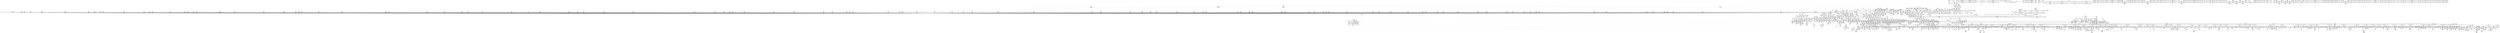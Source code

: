 digraph {
	CE0x4564cd0 [shape=record,shape=Mrecord,label="{CE0x4564cd0|GLOBAL:lock_acquire|*Constant*|*SummSource*}"]
	CE0x452d930 [shape=record,shape=Mrecord,label="{CE0x452d930|sock_has_perm:sclass|security/selinux/hooks.c,3976|*SummSource*}"]
	CE0x45f2670 [shape=record,shape=Mrecord,label="{CE0x45f2670|i64*_getelementptr_inbounds_(_11_x_i64_,_11_x_i64_*___llvm_gcov_ctr132,_i64_0,_i64_8)|*Constant*|*SummSource*}"]
	CE0x457bb20 [shape=record,shape=Mrecord,label="{CE0x457bb20|rcu_read_lock:entry|*SummSink*}"]
	CE0x449fe60 [shape=record,shape=Mrecord,label="{CE0x449fe60|16:_i16,_720:_i32,_1216:_i8*,_:_CRE_97,98_}"]
	CE0x4528080 [shape=record,shape=Mrecord,label="{CE0x4528080|i64_4|*Constant*}"]
	CE0x447b470 [shape=record,shape=Mrecord,label="{CE0x447b470|get_current:tmp4|./arch/x86/include/asm/current.h,14|*SummSink*}"]
	CE0x45e9fd0 [shape=record,shape=Mrecord,label="{CE0x45e9fd0|rcu_lock_release:tmp3}"]
	CE0x4488950 [shape=record,shape=Mrecord,label="{CE0x4488950|selinux_socket_connect:tmp66|*SummSink*}"]
	CE0x45422d0 [shape=record,shape=Mrecord,label="{CE0x45422d0|selinux_socket_connect:tmp58|security/selinux/hooks.c,4176}"]
	CE0x44840e0 [shape=record,shape=Mrecord,label="{CE0x44840e0|selinux_socket_connect:tmp21|security/selinux/hooks.c,4147|*SummSink*}"]
	CE0x44513e0 [shape=record,shape=Mrecord,label="{CE0x44513e0|16:_i16,_720:_i32,_1216:_i8*,_:_CRE_126,127_}"]
	CE0x4439c30 [shape=record,shape=Mrecord,label="{CE0x4439c30|16:_i16,_720:_i32,_1216:_i8*,_:_CRE_387,388_}"]
	CE0x464ae70 [shape=record,shape=Mrecord,label="{CE0x464ae70|__rcu_read_unlock:tmp7|include/linux/rcupdate.h,245|*SummSource*}"]
	CE0x454c280 [shape=record,shape=Mrecord,label="{CE0x454c280|i64*_getelementptr_inbounds_(_2_x_i64_,_2_x_i64_*___llvm_gcov_ctr98,_i64_0,_i64_0)|*Constant*}"]
	CE0x453b500 [shape=record,shape=Mrecord,label="{CE0x453b500|task_sid:tmp17|security/selinux/hooks.c,208}"]
	CE0x44461b0 [shape=record,shape=Mrecord,label="{CE0x44461b0|16:_i16,_720:_i32,_1216:_i8*,_:_CRE_125,126_}"]
	CE0x4526890 [shape=record,shape=Mrecord,label="{CE0x4526890|i64_1|*Constant*}"]
	CE0x4616a50 [shape=record,shape=Mrecord,label="{CE0x4616a50|_call_void_asm_addl_$1,_%gs:$0_,_*m,ri,*m,_dirflag_,_fpsr_,_flags_(i32*___preempt_count,_i32_%val,_i32*___preempt_count)_#3,_!dbg_!27714,_!srcloc_!27717|./arch/x86/include/asm/preempt.h,72}"]
	CE0x453e850 [shape=record,shape=Mrecord,label="{CE0x453e850|selinux_socket_connect:tmp64|security/selinux/hooks.c,4177|*SummSink*}"]
	CE0x44de4c0 [shape=record,shape=Mrecord,label="{CE0x44de4c0|rcu_read_lock:tobool1|include/linux/rcupdate.h,882}"]
	CE0x461ec60 [shape=record,shape=Mrecord,label="{CE0x461ec60|rcu_lock_release:tmp1|*SummSource*}"]
	CE0x4454810 [shape=record,shape=Mrecord,label="{CE0x4454810|16:_i16,_720:_i32,_1216:_i8*,_:_CRE_667,668_}"]
	CE0x44820d0 [shape=record,shape=Mrecord,label="{CE0x44820d0|selinux_socket_connect:sclass4|security/selinux/hooks.c,4145}"]
	CE0x452c9f0 [shape=record,shape=Mrecord,label="{CE0x452c9f0|sock_has_perm:sid5|security/selinux/hooks.c,3976|*SummSource*}"]
	CE0x458d820 [shape=record,shape=Mrecord,label="{CE0x458d820|rcu_read_lock:tmp11|include/linux/rcupdate.h,882|*SummSource*}"]
	CE0x4472540 [shape=record,shape=Mrecord,label="{CE0x4472540|16:_i16,_720:_i32,_1216:_i8*,_:_CRE_73,74_}"]
	CE0x452f250 [shape=record,shape=Mrecord,label="{CE0x452f250|selinux_socket_connect:net39|security/selinux/hooks.c,4173|*SummSource*}"]
	CE0x4540e90 [shape=record,shape=Mrecord,label="{CE0x4540e90|i32_255|*Constant*}"]
	CE0x4598ea0 [shape=record,shape=Mrecord,label="{CE0x4598ea0|_call_void_asm_sideeffect_,_memory_,_dirflag_,_fpsr_,_flags_()_#3,_!dbg_!27714,_!srcloc_!27715|include/linux/rcupdate.h,239}"]
	CE0x446dea0 [shape=record,shape=Mrecord,label="{CE0x446dea0|_call_void_mcount()_#3|*SummSink*}"]
	CE0x4657df0 [shape=record,shape=Mrecord,label="{CE0x4657df0|i64*_getelementptr_inbounds_(_4_x_i64_,_4_x_i64_*___llvm_gcov_ctr135,_i64_0,_i64_1)|*Constant*|*SummSource*}"]
	CE0x4496c20 [shape=record,shape=Mrecord,label="{CE0x4496c20|16:_i32,_24:_i16,_:_CRE_16,20_|*MultipleSource*|security/selinux/hooks.c,4134|security/selinux/hooks.c,4134|security/selinux/hooks.c,4144}"]
	CE0x44e1b40 [shape=record,shape=Mrecord,label="{CE0x44e1b40|COLLAPSED:_GCMRE___llvm_gcov_ctr131_internal_global_2_x_i64_zeroinitializer:_elem_0:default:}"]
	CE0x44aa690 [shape=record,shape=Mrecord,label="{CE0x44aa690|16:_i16,_720:_i32,_1216:_i8*,_:_CRE_869,870_}"]
	CE0x45526a0 [shape=record,shape=Mrecord,label="{CE0x45526a0|__llvm_gcov_indirect_counter_increment:entry}"]
	CE0x453bcf0 [shape=record,shape=Mrecord,label="{CE0x453bcf0|task_sid:tmp17|security/selinux/hooks.c,208|*SummSource*}"]
	CE0x4644350 [shape=record,shape=Mrecord,label="{CE0x4644350|void_(i32*,_i32,_i32*)*_asm_addl_$1,_%gs:$0_,_*m,ri,*m,_dirflag_,_fpsr_,_flags_}"]
	CE0x45804e0 [shape=record,shape=Mrecord,label="{CE0x45804e0|i64*_getelementptr_inbounds_(_11_x_i64_,_11_x_i64_*___llvm_gcov_ctr132,_i64_0,_i64_0)|*Constant*|*SummSink*}"]
	CE0x459edb0 [shape=record,shape=Mrecord,label="{CE0x459edb0|rcu_read_unlock:tmp4|include/linux/rcupdate.h,933|*SummSink*}"]
	CE0x457cf60 [shape=record,shape=Mrecord,label="{CE0x457cf60|rcu_read_lock:tmp2|*SummSource*}"]
	CE0x45935e0 [shape=record,shape=Mrecord,label="{CE0x45935e0|rcu_read_lock:tmp18|include/linux/rcupdate.h,882|*SummSource*}"]
	CE0x44479e0 [shape=record,shape=Mrecord,label="{CE0x44479e0|16:_i16,_720:_i32,_1216:_i8*,_:_CRE_837,838_}"]
	CE0x45f3780 [shape=record,shape=Mrecord,label="{CE0x45f3780|_call_void_lockdep_rcu_suspicious(i8*_getelementptr_inbounds_(_25_x_i8_,_25_x_i8_*_.str45,_i32_0,_i32_0),_i32_934,_i8*_getelementptr_inbounds_(_44_x_i8_,_44_x_i8_*_.str47,_i32_0,_i32_0))_#10,_!dbg_!27726|include/linux/rcupdate.h,933|*SummSource*}"]
	CE0x4581e10 [shape=record,shape=Mrecord,label="{CE0x4581e10|rcu_read_lock:tmp6|include/linux/rcupdate.h,882|*SummSink*}"]
	CE0x44345b0 [shape=record,shape=Mrecord,label="{CE0x44345b0|16:_i16,_720:_i32,_1216:_i8*,_:_CRE_215,216_}"]
	CE0x44f4490 [shape=record,shape=Mrecord,label="{CE0x44f4490|selinux_socket_connect:call2|security/selinux/hooks.c,4137}"]
	CE0x4453510 [shape=record,shape=Mrecord,label="{CE0x4453510|16:_i16,_720:_i32,_1216:_i8*,_:_CRE_399,400_}"]
	CE0x458de40 [shape=record,shape=Mrecord,label="{CE0x458de40|rcu_read_lock:tmp12|include/linux/rcupdate.h,882|*SummSink*}"]
	CE0x44f57d0 [shape=record,shape=Mrecord,label="{CE0x44f57d0|i32_(i32,_i32,_i16,_i32,_%struct.common_audit_data*)*_bitcast_(i32_(i32,_i32,_i16,_i32,_%struct.common_audit_data.495*)*_avc_has_perm_to_i32_(i32,_i32,_i16,_i32,_%struct.common_audit_data*)*)|*Constant*|*SummSource*}"]
	CE0x441b8b0 [shape=record,shape=Mrecord,label="{CE0x441b8b0|selinux_socket_connect:if.end28}"]
	CE0x45661e0 [shape=record,shape=Mrecord,label="{CE0x45661e0|rcu_lock_release:tmp4|include/linux/rcupdate.h,423|*SummSink*}"]
	CE0x454f380 [shape=record,shape=Mrecord,label="{CE0x454f380|selinux_socket_connect:err.0|*SummSink*}"]
	CE0x4459ef0 [shape=record,shape=Mrecord,label="{CE0x4459ef0|16:_i16,_720:_i32,_1216:_i8*,_:_CRE_424,428_|*MultipleSource*|*LoadInst*|security/selinux/hooks.c,4133|security/selinux/hooks.c,4134}"]
	CE0x461bdc0 [shape=record,shape=Mrecord,label="{CE0x461bdc0|rcu_lock_release:__here|*SummSource*}"]
	CE0x4616ac0 [shape=record,shape=Mrecord,label="{CE0x4616ac0|_call_void_asm_addl_$1,_%gs:$0_,_*m,ri,*m,_dirflag_,_fpsr_,_flags_(i32*___preempt_count,_i32_%val,_i32*___preempt_count)_#3,_!dbg_!27714,_!srcloc_!27717|./arch/x86/include/asm/preempt.h,72|*SummSource*}"]
	CE0x4479470 [shape=record,shape=Mrecord,label="{CE0x4479470|sock_has_perm:tmp6|security/selinux/hooks.c,3969}"]
	CE0x44b1320 [shape=record,shape=Mrecord,label="{CE0x44b1320|16:_i16,_720:_i32,_1216:_i8*,_:_CRE_1200,1208_|*MultipleSource*|*LoadInst*|security/selinux/hooks.c,4133|security/selinux/hooks.c,4134}"]
	CE0x461ef30 [shape=record,shape=Mrecord,label="{CE0x461ef30|rcu_lock_acquire:bb}"]
	CE0x4491f40 [shape=record,shape=Mrecord,label="{CE0x4491f40|selinux_socket_connect:tobool|security/selinux/hooks.c,4138}"]
	CE0x44ea420 [shape=record,shape=Mrecord,label="{CE0x44ea420|cred_sid:entry|*SummSource*}"]
	CE0x4564400 [shape=record,shape=Mrecord,label="{CE0x4564400|_call_void_asm_sideeffect_,_memory_,_dirflag_,_fpsr_,_flags_()_#3,_!dbg_!27711,_!srcloc_!27714|include/linux/rcupdate.h,244|*SummSource*}"]
	CE0x44920e0 [shape=record,shape=Mrecord,label="{CE0x44920e0|selinux_socket_connect:tobool|security/selinux/hooks.c,4138|*SummSource*}"]
	CE0x4441120 [shape=record,shape=Mrecord,label="{CE0x4441120|16:_i16,_720:_i32,_1216:_i8*,_:_CRE_588,589_}"]
	CE0x447d180 [shape=record,shape=Mrecord,label="{CE0x447d180|8:_%struct.sock*,_16:_i16,_18:_i16,_:_SCME_28,29_}"]
	CE0x450d230 [shape=record,shape=Mrecord,label="{CE0x450d230|selinux_socket_connect:tmp46|security/selinux/hooks.c,4162}"]
	CE0x4448e20 [shape=record,shape=Mrecord,label="{CE0x4448e20|16:_i16,_720:_i32,_1216:_i8*,_:_CRE_144,145_}"]
	CE0x4478bb0 [shape=record,shape=Mrecord,label="{CE0x4478bb0|i64*_getelementptr_inbounds_(_6_x_i64_,_6_x_i64_*___llvm_gcov_ctr327,_i64_0,_i64_0)|*Constant*|*SummSource*}"]
	CE0x4559be0 [shape=record,shape=Mrecord,label="{CE0x4559be0|rcu_read_unlock:tmp21|include/linux/rcupdate.h,935|*SummSink*}"]
	CE0x45f0780 [shape=record,shape=Mrecord,label="{CE0x45f0780|__rcu_read_lock:tmp5|include/linux/rcupdate.h,239}"]
	CE0x461f020 [shape=record,shape=Mrecord,label="{CE0x461f020|__rcu_read_unlock:tmp}"]
	CE0x448dd00 [shape=record,shape=Mrecord,label="{CE0x448dd00|i64_21|*Constant*|*SummSink*}"]
	CE0x4618ed0 [shape=record,shape=Mrecord,label="{CE0x4618ed0|i64*_getelementptr_inbounds_(_4_x_i64_,_4_x_i64_*___llvm_gcov_ctr134,_i64_0,_i64_0)|*Constant*}"]
	CE0x44e01e0 [shape=record,shape=Mrecord,label="{CE0x44e01e0|rcu_read_lock:tmp3|*SummSource*}"]
	CE0x4435e60 [shape=record,shape=Mrecord,label="{CE0x4435e60|selinux_socket_connect:lor.lhs.false}"]
	CE0x4483fb0 [shape=record,shape=Mrecord,label="{CE0x4483fb0|selinux_socket_connect:tmp21|security/selinux/hooks.c,4147|*SummSource*}"]
	CE0x4590eb0 [shape=record,shape=Mrecord,label="{CE0x4590eb0|GLOBAL:lockdep_rcu_suspicious|*Constant*}"]
	CE0x4442b10 [shape=record,shape=Mrecord,label="{CE0x4442b10|16:_i16,_720:_i32,_1216:_i8*,_:_CRE_222,223_}"]
	CE0x443a8a0 [shape=record,shape=Mrecord,label="{CE0x443a8a0|16:_i16,_720:_i32,_1216:_i8*,_:_CRE_554,555_}"]
	CE0x454c080 [shape=record,shape=Mrecord,label="{CE0x454c080|i64**_getelementptr_inbounds_(_4_x_i64*_,_4_x_i64*_*___llvm_gcda_edge_table357,_i64_0,_i64_0)|*Constant*|*SummSink*}"]
	CE0x4499b00 [shape=record,shape=Mrecord,label="{CE0x4499b00|sock_has_perm:tmp5|security/selinux/hooks.c,3966|*SummSink*}"]
	CE0x451b7b0 [shape=record,shape=Mrecord,label="{CE0x451b7b0|selinux_socket_connect:cmp21|security/selinux/hooks.c,4160}"]
	CE0x4617580 [shape=record,shape=Mrecord,label="{CE0x4617580|rcu_lock_acquire:tmp1}"]
	CE0x443b0b0 [shape=record,shape=Mrecord,label="{CE0x443b0b0|selinux_socket_connect:cleanup.cont}"]
	CE0x44995e0 [shape=record,shape=Mrecord,label="{CE0x44995e0|16:_i16,_720:_i32,_1216:_i8*,_:_CRE_120,121_}"]
	CE0x4481840 [shape=record,shape=Mrecord,label="{CE0x4481840|selinux_socket_connect:tmp15|security/selinux/hooks.c,4144}"]
	CE0x455eeb0 [shape=record,shape=Mrecord,label="{CE0x455eeb0|rcu_lock_acquire:tmp4|include/linux/rcupdate.h,418}"]
	CE0x4546860 [shape=record,shape=Mrecord,label="{CE0x4546860|i64**_getelementptr_inbounds_(_4_x_i64*_,_4_x_i64*_*___llvm_gcda_edge_table357,_i64_0,_i64_3)|*Constant*|*SummSink*}"]
	CE0x45195a0 [shape=record,shape=Mrecord,label="{CE0x45195a0|selinux_socket_connect:tmp37|security/selinux/hooks.c,4157}"]
	CE0x45093e0 [shape=record,shape=Mrecord,label="{CE0x45093e0|avc_has_perm:tclass|Function::avc_has_perm&Arg::tclass::}"]
	CE0x4487ce0 [shape=record,shape=Mrecord,label="{CE0x4487ce0|i64*_getelementptr_inbounds_(_33_x_i64_,_33_x_i64_*___llvm_gcov_ctr356,_i64_0,_i64_13)|*Constant*|*SummSource*}"]
	CE0x44885a0 [shape=record,shape=Mrecord,label="{CE0x44885a0|i64*_getelementptr_inbounds_(_33_x_i64_,_33_x_i64_*___llvm_gcov_ctr356,_i64_0,_i64_23)|*Constant*|*SummSource*}"]
	CE0x44a9a10 [shape=record,shape=Mrecord,label="{CE0x44a9a10|16:_i16,_720:_i32,_1216:_i8*,_:_CRE_859,860_}"]
	CE0x44b0240 [shape=record,shape=Mrecord,label="{CE0x44b0240|16:_i16,_720:_i32,_1216:_i8*,_:_CRE_1157,1158_}"]
	CE0x4510d60 [shape=record,shape=Mrecord,label="{CE0x4510d60|selinux_socket_connect:bf.load|security/selinux/hooks.c,4165}"]
	CE0x444b9f0 [shape=record,shape=Mrecord,label="{CE0x444b9f0|16:_i16,_720:_i32,_1216:_i8*,_:_CRE_234,235_}"]
	CE0x4512540 [shape=record,shape=Mrecord,label="{CE0x4512540|i64_18|*Constant*|*SummSource*}"]
	CE0x44a16a0 [shape=record,shape=Mrecord,label="{CE0x44a16a0|16:_i16,_720:_i32,_1216:_i8*,_:_CRE_78,79_}"]
	CE0x4456260 [shape=record,shape=Mrecord,label="{CE0x4456260|16:_i16,_720:_i32,_1216:_i8*,_:_CRE_717,718_}"]
	CE0x456ac40 [shape=record,shape=Mrecord,label="{CE0x456ac40|task_sid:tmp9|security/selinux/hooks.c,208|*SummSink*}"]
	CE0x4541c80 [shape=record,shape=Mrecord,label="{CE0x4541c80|selinux_socket_connect:tmp59|security/selinux/hooks.c,4176|*SummSink*}"]
	CE0x446e350 [shape=record,shape=Mrecord,label="{CE0x446e350|16:_i16,_720:_i32,_1216:_i8*,_:_CRE_137,138_}"]
	CE0x462c000 [shape=record,shape=Mrecord,label="{CE0x462c000|rcu_lock_acquire:tmp7|*SummSink*}"]
	CE0x4550850 [shape=record,shape=Mrecord,label="{CE0x4550850|_call_void___llvm_gcov_indirect_counter_increment(i32*___llvm_gcov_global_state_pred358,_i64**_getelementptr_inbounds_(_4_x_i64*_,_4_x_i64*_*___llvm_gcda_edge_table357,_i64_0,_i64_1)),_!dbg_!27810|security/selinux/hooks.c,4179}"]
	CE0x4432100 [shape=record,shape=Mrecord,label="{CE0x4432100|16:_i16,_720:_i32,_1216:_i8*,_:_CRE_194,195_}"]
	CE0x456ee90 [shape=record,shape=Mrecord,label="{CE0x456ee90|task_sid:tmp4|*LoadInst*|security/selinux/hooks.c,208}"]
	CE0x456ae40 [shape=record,shape=Mrecord,label="{CE0x456ae40|cred_sid:security|security/selinux/hooks.c,196|*SummSink*}"]
	CE0x4554100 [shape=record,shape=Mrecord,label="{CE0x4554100|i64*_getelementptr_inbounds_(_33_x_i64_,_33_x_i64_*___llvm_gcov_ctr356,_i64_0,_i64_29)|*Constant*}"]
	CE0x442b700 [shape=record,shape=Mrecord,label="{CE0x442b700|16:_i16,_720:_i32,_1216:_i8*,_:_CRE_448,452_|*MultipleSource*|*LoadInst*|security/selinux/hooks.c,4133|security/selinux/hooks.c,4134}"]
	CE0x44414e0 [shape=record,shape=Mrecord,label="{CE0x44414e0|16:_i16,_720:_i32,_1216:_i8*,_:_CRE_576,577_}"]
	CE0x44485b0 [shape=record,shape=Mrecord,label="{CE0x44485b0|16:_i16,_720:_i32,_1216:_i8*,_:_CRE_249,250_}"]
	CE0x457c3c0 [shape=record,shape=Mrecord,label="{CE0x457c3c0|rcu_read_lock:entry}"]
	CE0x4529cc0 [shape=record,shape=Mrecord,label="{CE0x4529cc0|task_sid:tmp12|security/selinux/hooks.c,208|*SummSink*}"]
	CE0x444acd0 [shape=record,shape=Mrecord,label="{CE0x444acd0|16:_i16,_720:_i32,_1216:_i8*,_:_CRE_656,657_}"]
	CE0x4445970 [shape=record,shape=Mrecord,label="{CE0x4445970|i64_5|*Constant*}"]
	CE0x45efb70 [shape=record,shape=Mrecord,label="{CE0x45efb70|rcu_read_unlock:tobool1|include/linux/rcupdate.h,933|*SummSink*}"]
	CE0x44723c0 [shape=record,shape=Mrecord,label="{CE0x44723c0|16:_i16,_720:_i32,_1216:_i8*,_:_CRE_71,72_}"]
	CE0x44f5170 [shape=record,shape=Mrecord,label="{CE0x44f5170|selinux_socket_connect:call51|security/selinux/hooks.c,4176}"]
	CE0x4479660 [shape=record,shape=Mrecord,label="{CE0x4479660|sock_has_perm:tmp6|security/selinux/hooks.c,3969|*SummSink*}"]
	CE0x44edcc0 [shape=record,shape=Mrecord,label="{CE0x44edcc0|rcu_read_unlock:entry|*SummSink*}"]
	CE0x455cd20 [shape=record,shape=Mrecord,label="{CE0x455cd20|GLOBAL:__rcu_read_unlock|*Constant*|*SummSource*}"]
	CE0x4482a20 [shape=record,shape=Mrecord,label="{CE0x4482a20|selinux_socket_connect:tmp17|security/selinux/hooks.c,4144|*SummSource*}"]
	CE0x442a520 [shape=record,shape=Mrecord,label="{CE0x442a520|selinux_socket_connect:ad|security/selinux/hooks.c, 4146}"]
	CE0x4442890 [shape=record,shape=Mrecord,label="{CE0x4442890|16:_i16,_720:_i32,_1216:_i8*,_:_CRE_220,221_}"]
	CE0x4535a30 [shape=record,shape=Mrecord,label="{CE0x4535a30|i8_1|*Constant*|*SummSource*}"]
	CE0x45f4b40 [shape=record,shape=Mrecord,label="{CE0x45f4b40|i8*_getelementptr_inbounds_(_44_x_i8_,_44_x_i8_*_.str47,_i32_0,_i32_0)|*Constant*|*SummSink*}"]
	CE0x44794e0 [shape=record,shape=Mrecord,label="{CE0x44794e0|sock_has_perm:tmp6|security/selinux/hooks.c,3969|*SummSource*}"]
	CE0x4582aa0 [shape=record,shape=Mrecord,label="{CE0x4582aa0|i32_0|*Constant*}"]
	CE0x4622d40 [shape=record,shape=Mrecord,label="{CE0x4622d40|i64*_getelementptr_inbounds_(_4_x_i64_,_4_x_i64_*___llvm_gcov_ctr135,_i64_0,_i64_0)|*Constant*|*SummSource*}"]
	CE0x442e5d0 [shape=record,shape=Mrecord,label="{CE0x442e5d0|16:_i16,_720:_i32,_1216:_i8*,_:_CRE_320,328_|*MultipleSource*|*LoadInst*|security/selinux/hooks.c,4133|security/selinux/hooks.c,4134}"]
	CE0x443dd80 [shape=record,shape=Mrecord,label="{CE0x443dd80|16:_i16,_720:_i32,_1216:_i8*,_:_CRE_681,682_}"]
	CE0x4585270 [shape=record,shape=Mrecord,label="{CE0x4585270|rcu_read_lock:land.lhs.true|*SummSource*}"]
	CE0x4433610 [shape=record,shape=Mrecord,label="{CE0x4433610|selinux_socket_connect:if.then16}"]
	CE0x4505910 [shape=record,shape=Mrecord,label="{CE0x4505910|sock_has_perm:tmp15|security/selinux/hooks.c,3974}"]
	CE0x4531ad0 [shape=record,shape=Mrecord,label="{CE0x4531ad0|selinux_socket_connect:tmp55|security/selinux/hooks.c,4174}"]
	CE0x44e4c70 [shape=record,shape=Mrecord,label="{CE0x44e4c70|i64*_getelementptr_inbounds_(_11_x_i64_,_11_x_i64_*___llvm_gcov_ctr127,_i64_0,_i64_0)|*Constant*}"]
	CE0x454e840 [shape=record,shape=Mrecord,label="{CE0x454e840|rcu_read_lock:tmp9|include/linux/rcupdate.h,882|*SummSource*}"]
	CE0x4583ae0 [shape=record,shape=Mrecord,label="{CE0x4583ae0|GLOBAL:__llvm_gcov_ctr127|Global_var:__llvm_gcov_ctr127|*SummSource*}"]
	CE0x4494e20 [shape=record,shape=Mrecord,label="{CE0x4494e20|selinux_socket_connect:conv5|security/selinux/hooks.c,4145|*SummSource*}"]
	CE0x44f6d00 [shape=record,shape=Mrecord,label="{CE0x44f6d00|get_current:entry|*SummSink*}"]
	CE0x44863a0 [shape=record,shape=Mrecord,label="{CE0x44863a0|selinux_socket_connect:tmp30|security/selinux/hooks.c,4155}"]
	CE0x4590520 [shape=record,shape=Mrecord,label="{CE0x4590520|rcu_read_lock:tmp16|include/linux/rcupdate.h,882|*SummSink*}"]
	CE0x454aaa0 [shape=record,shape=Mrecord,label="{CE0x454aaa0|_ret_i32_%retval.1,_!dbg_!27816|security/selinux/hooks.c,4185|*SummSink*}"]
	CE0x45f2330 [shape=record,shape=Mrecord,label="{CE0x45f2330|i64*_getelementptr_inbounds_(_11_x_i64_,_11_x_i64_*___llvm_gcov_ctr132,_i64_0,_i64_8)|*Constant*}"]
	CE0x44edaf0 [shape=record,shape=Mrecord,label="{CE0x44edaf0|GLOBAL:rcu_read_unlock|*Constant*|*SummSink*}"]
	CE0x453b3c0 [shape=record,shape=Mrecord,label="{CE0x453b3c0|task_sid:tmp15|security/selinux/hooks.c,208|*SummSource*}"]
	CE0x4449490 [shape=record,shape=Mrecord,label="{CE0x4449490|16:_i16,_720:_i32,_1216:_i8*,_:_CRE_213,214_}"]
	CE0x44aff40 [shape=record,shape=Mrecord,label="{CE0x44aff40|16:_i16,_720:_i32,_1216:_i8*,_:_CRE_1156,1157_}"]
	CE0x444f4e0 [shape=record,shape=Mrecord,label="{CE0x444f4e0|16:_i16,_720:_i32,_1216:_i8*,_:_CRE_202,203_}"]
	CE0x44988e0 [shape=record,shape=Mrecord,label="{CE0x44988e0|32:_%struct.sock*,_:_CRE_24,32_|*MultipleSource*|security/selinux/hooks.c,4133|Function::selinux_socket_connect&Arg::sock::}"]
	CE0x463d0a0 [shape=record,shape=Mrecord,label="{CE0x463d0a0|_call_void_asm_addl_$1,_%gs:$0_,_*m,ri,*m,_dirflag_,_fpsr_,_flags_(i32*___preempt_count,_i32_%sub,_i32*___preempt_count)_#3,_!dbg_!27717,_!srcloc_!27718|./arch/x86/include/asm/preempt.h,77}"]
	CE0x458db10 [shape=record,shape=Mrecord,label="{CE0x458db10|rcu_read_lock:tmp12|include/linux/rcupdate.h,882}"]
	CE0x44486f0 [shape=record,shape=Mrecord,label="{CE0x44486f0|16:_i16,_720:_i32,_1216:_i8*,_:_CRE_250,251_}"]
	CE0x461d430 [shape=record,shape=Mrecord,label="{CE0x461d430|i64*_getelementptr_inbounds_(_4_x_i64_,_4_x_i64_*___llvm_gcov_ctr130,_i64_0,_i64_3)|*Constant*|*SummSink*}"]
	CE0x44f65d0 [shape=record,shape=Mrecord,label="{CE0x44f65d0|selinux_socket_connect:call|security/selinux/hooks.c,4137|*SummSink*}"]
	CE0x44b2490 [shape=record,shape=Mrecord,label="{CE0x44b2490|16:_i16,_720:_i32,_1216:_i8*,_:_CRE_1256,1264_|*MultipleSource*|*LoadInst*|security/selinux/hooks.c,4133|security/selinux/hooks.c,4134}"]
	CE0x446c370 [shape=record,shape=Mrecord,label="{CE0x446c370|16:_i16,_720:_i32,_1216:_i8*,_:_CRE_152,153_}"]
	CE0x442c580 [shape=record,shape=Mrecord,label="{CE0x442c580|16:_i16,_720:_i32,_1216:_i8*,_:_CRE_18,19_|*MultipleSource*|*LoadInst*|security/selinux/hooks.c,4133|security/selinux/hooks.c,4134}"]
	CE0x44e0970 [shape=record,shape=Mrecord,label="{CE0x44e0970|task_sid:if.end}"]
	CE0x45775e0 [shape=record,shape=Mrecord,label="{CE0x45775e0|GLOBAL:__rcu_read_lock|*Constant*|*SummSink*}"]
	CE0x45f0900 [shape=record,shape=Mrecord,label="{CE0x45f0900|__rcu_read_lock:tmp5|include/linux/rcupdate.h,239|*SummSource*}"]
	CE0x457c810 [shape=record,shape=Mrecord,label="{CE0x457c810|rcu_read_unlock:if.then|*SummSource*}"]
	CE0x451bc40 [shape=record,shape=Mrecord,label="{CE0x451bc40|i64_14|*Constant*|*SummSource*}"]
	CE0x4645b90 [shape=record,shape=Mrecord,label="{CE0x4645b90|__preempt_count_sub:tmp5|./arch/x86/include/asm/preempt.h,77|*SummSource*}"]
	CE0x4477540 [shape=record,shape=Mrecord,label="{CE0x4477540|__llvm_gcov_indirect_counter_increment:counter}"]
	CE0x452fe40 [shape=record,shape=Mrecord,label="{CE0x452fe40|selinux_socket_connect:net44|security/selinux/hooks.c,4174|*SummSource*}"]
	CE0x445b160 [shape=record,shape=Mrecord,label="{CE0x445b160|16:_i16,_720:_i32,_1216:_i8*,_:_CRE_819,820_}"]
	CE0x459af20 [shape=record,shape=Mrecord,label="{CE0x459af20|rcu_lock_acquire:tmp2|*SummSink*}"]
	CE0x444c9e0 [shape=record,shape=Mrecord,label="{CE0x444c9e0|32:_%struct.sock*,_:_CRE_4,6_|*MultipleSource*|security/selinux/hooks.c,4133|Function::selinux_socket_connect&Arg::sock::}"]
	CE0x4459050 [shape=record,shape=Mrecord,label="{CE0x4459050|i32_4|*Constant*}"]
	CE0x44e52d0 [shape=record,shape=Mrecord,label="{CE0x44e52d0|task_sid:tmp11|security/selinux/hooks.c,208|*SummSource*}"]
	CE0x44e5820 [shape=record,shape=Mrecord,label="{CE0x44e5820|_ret_void,_!dbg_!27717|include/linux/rcupdate.h,240|*SummSource*}"]
	CE0x4479c80 [shape=record,shape=Mrecord,label="{CE0x4479c80|sock_has_perm:cleanup}"]
	CE0x44e91b0 [shape=record,shape=Mrecord,label="{CE0x44e91b0|task_sid:tmp26|security/selinux/hooks.c,208|*SummSink*}"]
	CE0x462d5a0 [shape=record,shape=Mrecord,label="{CE0x462d5a0|rcu_lock_release:bb|*SummSink*}"]
	CE0x447de00 [shape=record,shape=Mrecord,label="{CE0x447de00|8:_%struct.sock*,_16:_i16,_18:_i16,_:_SCME_38,39_}"]
	CE0x45ebc30 [shape=record,shape=Mrecord,label="{CE0x45ebc30|i64*_getelementptr_inbounds_(_4_x_i64_,_4_x_i64_*___llvm_gcov_ctr128,_i64_0,_i64_2)|*Constant*|*SummSink*}"]
	CE0x443e8c0 [shape=record,shape=Mrecord,label="{CE0x443e8c0|16:_i16,_720:_i32,_1216:_i8*,_:_CRE_690,691_}"]
	CE0x44441e0 [shape=record,shape=Mrecord,label="{CE0x44441e0|16:_i16,_720:_i32,_1216:_i8*,_:_CRE_224,225_}"]
	CE0x4446a60 [shape=record,shape=Mrecord,label="{CE0x4446a60|16:_i16,_720:_i32,_1216:_i8*,_:_CRE_39,40_}"]
	CE0x4514620 [shape=record,shape=Mrecord,label="{CE0x4514620|selinux_socket_connect:tmp52|*SummSource*}"]
	CE0x45ee850 [shape=record,shape=Mrecord,label="{CE0x45ee850|GLOBAL:__preempt_count_add|*Constant*}"]
	CE0x4594bf0 [shape=record,shape=Mrecord,label="{CE0x4594bf0|rcu_read_lock:tmp20|include/linux/rcupdate.h,882|*SummSource*}"]
	CE0x4619b50 [shape=record,shape=Mrecord,label="{CE0x4619b50|__preempt_count_add:tmp3|*SummSource*}"]
	CE0x4519700 [shape=record,shape=Mrecord,label="{CE0x4519700|selinux_socket_connect:tmp37|security/selinux/hooks.c,4157|*SummSource*}"]
	CE0x448a500 [shape=record,shape=Mrecord,label="{CE0x448a500|selinux_socket_connect:tmp26|security/selinux/hooks.c,4153}"]
	CE0x44ac780 [shape=record,shape=Mrecord,label="{CE0x44ac780|16:_i16,_720:_i32,_1216:_i8*,_:_CRE_952,960_|*MultipleSource*|*LoadInst*|security/selinux/hooks.c,4133|security/selinux/hooks.c,4134}"]
	CE0x45296f0 [shape=record,shape=Mrecord,label="{CE0x45296f0|cred_sid:sid|security/selinux/hooks.c,197|*SummSource*}"]
	CE0x452cda0 [shape=record,shape=Mrecord,label="{CE0x452cda0|sock_has_perm:tmp18|security/selinux/hooks.c,3977|*SummSink*}"]
	CE0x44424c0 [shape=record,shape=Mrecord,label="{CE0x44424c0|selinux_socket_connect:if.else|*SummSource*}"]
	CE0x4555320 [shape=record,shape=Mrecord,label="{CE0x4555320|selinux_socket_connect:tmp72|security/selinux/hooks.c,4181|*SummSource*}"]
	CE0x46526f0 [shape=record,shape=Mrecord,label="{CE0x46526f0|__preempt_count_add:tmp7|./arch/x86/include/asm/preempt.h,73|*SummSink*}"]
	CE0x4457d80 [shape=record,shape=Mrecord,label="{CE0x4457d80|16:_i16,_720:_i32,_1216:_i8*,_:_CRE_396,397_}"]
	CE0x4652ab0 [shape=record,shape=Mrecord,label="{CE0x4652ab0|__preempt_count_add:tmp2}"]
	CE0x44fae70 [shape=record,shape=Mrecord,label="{CE0x44fae70|selinux_socket_connect:type|security/selinux/hooks.c,4172|*SummSource*}"]
	CE0x4444fa0 [shape=record,shape=Mrecord,label="{CE0x4444fa0|16:_i16,_720:_i32,_1216:_i8*,_:_CRE_377,378_}"]
	CE0x4471b70 [shape=record,shape=Mrecord,label="{CE0x4471b70|task_sid:task|Function::task_sid&Arg::task::|*SummSource*}"]
	CE0x44f4700 [shape=record,shape=Mrecord,label="{CE0x44f4700|GLOBAL:sock_has_perm|*Constant*}"]
	CE0x4440a60 [shape=record,shape=Mrecord,label="{CE0x4440a60|__fswab16:tmp3|*SummSink*}"]
	CE0x446c230 [shape=record,shape=Mrecord,label="{CE0x446c230|16:_i16,_720:_i32,_1216:_i8*,_:_CRE_151,152_}"]
	CE0x4555a70 [shape=record,shape=Mrecord,label="{CE0x4555a70|selinux_socket_connect:tmp73|security/selinux/hooks.c,4181|*SummSource*}"]
	CE0x45eacc0 [shape=record,shape=Mrecord,label="{CE0x45eacc0|rcu_read_unlock:tmp7|include/linux/rcupdate.h,933}"]
	CE0x455bb10 [shape=record,shape=Mrecord,label="{CE0x455bb10|rcu_lock_release:entry|*SummSource*}"]
	CE0x44a5930 [shape=record,shape=Mrecord,label="{CE0x44a5930|selinux_socket_connect:conv|security/selinux/hooks.c,4144|*SummSink*}"]
	CE0x44399b0 [shape=record,shape=Mrecord,label="{CE0x44399b0|16:_i16,_720:_i32,_1216:_i8*,_:_CRE_385,386_}"]
	CE0x4554cb0 [shape=record,shape=Mrecord,label="{CE0x4554cb0|selinux_socket_connect:tmp72|security/selinux/hooks.c,4181}"]
	CE0x447fa50 [shape=record,shape=Mrecord,label="{CE0x447fa50|selinux_socket_connect:skc_family|security/selinux/hooks.c,4153|*SummSource*}"]
	CE0x447c780 [shape=record,shape=Mrecord,label="{CE0x447c780|__llvm_gcov_indirect_counter_increment:exit|*SummSource*}"]
	CE0x449def0 [shape=record,shape=Mrecord,label="{CE0x449def0|16:_i16,_720:_i32,_1216:_i8*,_:_CRE_172,173_}"]
	CE0x454e910 [shape=record,shape=Mrecord,label="{CE0x454e910|rcu_read_lock:tmp9|include/linux/rcupdate.h,882|*SummSink*}"]
	"CONST[source:1(input),value:2(dynamic)][purpose:{object}][SrcIdx:18]"
	CE0x4485ca0 [shape=record,shape=Mrecord,label="{CE0x4485ca0|selinux_socket_connect:cmp14|security/selinux/hooks.c,4155}"]
	CE0x458fb10 [shape=record,shape=Mrecord,label="{CE0x458fb10|rcu_read_lock:tmp14|include/linux/rcupdate.h,882|*SummSink*}"]
	CE0x44aab90 [shape=record,shape=Mrecord,label="{CE0x44aab90|16:_i16,_720:_i32,_1216:_i8*,_:_CRE_873,874_}"]
	CE0x4502260 [shape=record,shape=Mrecord,label="{CE0x4502260|__fswab16:shl|include/uapi/linux/swab.h,53|*SummSink*}"]
	CE0x443e140 [shape=record,shape=Mrecord,label="{CE0x443e140|16:_i16,_720:_i32,_1216:_i8*,_:_CRE_684,685_}"]
	CE0x441bff0 [shape=record,shape=Mrecord,label="{CE0x441bff0|i64_1|*Constant*|*SummSource*}"]
	CE0x4580300 [shape=record,shape=Mrecord,label="{CE0x4580300|i64*_getelementptr_inbounds_(_11_x_i64_,_11_x_i64_*___llvm_gcov_ctr132,_i64_0,_i64_0)|*Constant*|*SummSource*}"]
	CE0x4424540 [shape=record,shape=Mrecord,label="{CE0x4424540|16:_i16,_720:_i32,_1216:_i8*,_:_CRE_163,164_}"]
	CE0x44f9530 [shape=record,shape=Mrecord,label="{CE0x44f9530|selinux_socket_connect:cmp36|security/selinux/hooks.c,4169}"]
	CE0x4483940 [shape=record,shape=Mrecord,label="{CE0x4483940|selinux_socket_connect:tmp20|security/selinux/hooks.c,4144|*SummSource*}"]
	CE0x4546940 [shape=record,shape=Mrecord,label="{CE0x4546940|selinux_socket_connect:tmp74|security/selinux/hooks.c,4184|*SummSource*}"]
	CE0x454aca0 [shape=record,shape=Mrecord,label="{CE0x454aca0|get_current:bb|*SummSource*}"]
	CE0x4453790 [shape=record,shape=Mrecord,label="{CE0x4453790|16:_i16,_720:_i32,_1216:_i8*,_:_CRE_401,402_}"]
	CE0x459e910 [shape=record,shape=Mrecord,label="{CE0x459e910|__rcu_read_lock:tmp6|include/linux/rcupdate.h,240|*SummSink*}"]
	CE0x44895a0 [shape=record,shape=Mrecord,label="{CE0x44895a0|selinux_socket_connect:sin_port|security/selinux/hooks.c,4157}"]
	CE0x442e3e0 [shape=record,shape=Mrecord,label="{CE0x442e3e0|16:_i16,_720:_i32,_1216:_i8*,_:_CRE_312,316_|*MultipleSource*|*LoadInst*|security/selinux/hooks.c,4133|security/selinux/hooks.c,4134}"]
	CE0x44e4de0 [shape=record,shape=Mrecord,label="{CE0x44e4de0|i64*_getelementptr_inbounds_(_11_x_i64_,_11_x_i64_*___llvm_gcov_ctr127,_i64_0,_i64_0)|*Constant*|*SummSource*}"]
	CE0x444ff00 [shape=record,shape=Mrecord,label="{CE0x444ff00|16:_i16,_720:_i32,_1216:_i8*,_:_CRE_257,258_}"]
	CE0x44a9dd0 [shape=record,shape=Mrecord,label="{CE0x44a9dd0|16:_i16,_720:_i32,_1216:_i8*,_:_CRE_862,863_}"]
	CE0x4454f90 [shape=record,shape=Mrecord,label="{CE0x4454f90|16:_i16,_720:_i32,_1216:_i8*,_:_CRE_673,674_}"]
	CE0x4470560 [shape=record,shape=Mrecord,label="{CE0x4470560|GLOBAL:current_task|Global_var:current_task|*SummSink*}"]
	CE0x45524a0 [shape=record,shape=Mrecord,label="{CE0x45524a0|GLOBAL:__llvm_gcov_indirect_counter_increment|*Constant*|*SummSource*}"]
	CE0x452a1c0 [shape=record,shape=Mrecord,label="{CE0x452a1c0|task_sid:tobool4|security/selinux/hooks.c,208}"]
	CE0x4635820 [shape=record,shape=Mrecord,label="{CE0x4635820|_call_void_asm_addl_$1,_%gs:$0_,_*m,ri,*m,_dirflag_,_fpsr_,_flags_(i32*___preempt_count,_i32_%val,_i32*___preempt_count)_#3,_!dbg_!27714,_!srcloc_!27717|./arch/x86/include/asm/preempt.h,72|*SummSink*}"]
	CE0x4442d10 [shape=record,shape=Mrecord,label="{CE0x4442d10|selinux_socket_connect:if.end24|*SummSource*}"]
	CE0x461f490 [shape=record,shape=Mrecord,label="{CE0x461f490|_ret_void,_!dbg_!27720|./arch/x86/include/asm/preempt.h,78}"]
	CE0x4434830 [shape=record,shape=Mrecord,label="{CE0x4434830|16:_i16,_720:_i32,_1216:_i8*,_:_CRE_217,218_}"]
	CE0x4552710 [shape=record,shape=Mrecord,label="{CE0x4552710|__llvm_gcov_indirect_counter_increment:entry|*SummSource*}"]
	CE0x456bef0 [shape=record,shape=Mrecord,label="{CE0x456bef0|__llvm_gcov_indirect_counter_increment:tmp3|*SummSource*}"]
	CE0x444b310 [shape=record,shape=Mrecord,label="{CE0x444b310|16:_i16,_720:_i32,_1216:_i8*,_:_CRE_661,662_}"]
	CE0x457cef0 [shape=record,shape=Mrecord,label="{CE0x457cef0|rcu_read_lock:tmp2}"]
	CE0x44987a0 [shape=record,shape=Mrecord,label="{CE0x44987a0|__fswab16:tmp|*SummSink*}"]
	CE0x45232a0 [shape=record,shape=Mrecord,label="{CE0x45232a0|task_sid:if.end|*SummSource*}"]
	CE0x45562d0 [shape=record,shape=Mrecord,label="{CE0x45562d0|selinux_socket_connect:call56|security/selinux/hooks.c,4181|*SummSource*}"]
	CE0x4533410 [shape=record,shape=Mrecord,label="{CE0x4533410|i8*_getelementptr_inbounds_(_25_x_i8_,_25_x_i8_*_.str3,_i32_0,_i32_0)|*Constant*|*SummSink*}"]
	CE0x452fdd0 [shape=record,shape=Mrecord,label="{CE0x452fdd0|selinux_socket_connect:net44|security/selinux/hooks.c,4174}"]
	CE0x4558500 [shape=record,shape=Mrecord,label="{CE0x4558500|selinux_socket_connect:sid49|security/selinux/hooks.c,4176|*SummSink*}"]
	CE0x4584550 [shape=record,shape=Mrecord,label="{CE0x4584550|__rcu_read_lock:tmp4|include/linux/rcupdate.h,239|*SummSink*}"]
	CE0x4464060 [shape=record,shape=Mrecord,label="{CE0x4464060|i32_0|*Constant*}"]
	CE0x445b2a0 [shape=record,shape=Mrecord,label="{CE0x445b2a0|16:_i16,_720:_i32,_1216:_i8*,_:_CRE_820,821_}"]
	CE0x443c620 [shape=record,shape=Mrecord,label="{CE0x443c620|16:_i16,_720:_i32,_1216:_i8*,_:_CRE_606,607_}"]
	CE0x4437380 [shape=record,shape=Mrecord,label="{CE0x4437380|16:_i16,_720:_i32,_1216:_i8*,_:_CRE_603,604_}"]
	CE0x443f940 [shape=record,shape=Mrecord,label="{CE0x443f940|16:_i16,_720:_i32,_1216:_i8*,_:_CRE_764,768_|*MultipleSource*|*LoadInst*|security/selinux/hooks.c,4133|security/selinux/hooks.c,4134}"]
	CE0x461f7c0 [shape=record,shape=Mrecord,label="{CE0x461f7c0|__preempt_count_sub:val|Function::__preempt_count_sub&Arg::val::|*SummSink*}"]
	CE0x446c640 [shape=record,shape=Mrecord,label="{CE0x446c640|COLLAPSED:_GCMRE___llvm_gcov_ctr98_internal_global_2_x_i64_zeroinitializer:_elem_0:default:}"]
	CE0x4453b50 [shape=record,shape=Mrecord,label="{CE0x4453b50|16:_i16,_720:_i32,_1216:_i8*,_:_CRE_404,405_}"]
	CE0x4430b80 [shape=record,shape=Mrecord,label="{CE0x4430b80|selinux_socket_connect:sk1|security/selinux/hooks.c,4133}"]
	CE0x442c1d0 [shape=record,shape=Mrecord,label="{CE0x442c1d0|task_sid:entry|*SummSource*}"]
	CE0x456a720 [shape=record,shape=Mrecord,label="{CE0x456a720|COLLAPSED:_GCMRE___llvm_gcov_ctr127_internal_global_11_x_i64_zeroinitializer:_elem_0:default:}"]
	CE0x44923e0 [shape=record,shape=Mrecord,label="{CE0x44923e0|i64_2|*Constant*}"]
	CE0x4454590 [shape=record,shape=Mrecord,label="{CE0x4454590|16:_i16,_720:_i32,_1216:_i8*,_:_CRE_665,666_}"]
	CE0x4581010 [shape=record,shape=Mrecord,label="{CE0x4581010|rcu_read_lock:tmp5|include/linux/rcupdate.h,882|*SummSink*}"]
	CE0x44a2b80 [shape=record,shape=Mrecord,label="{CE0x44a2b80|sock_has_perm:if.end|*SummSource*}"]
	CE0x444f3e0 [shape=record,shape=Mrecord,label="{CE0x444f3e0|16:_i16,_720:_i32,_1216:_i8*,_:_CRE_201,202_}"]
	CE0x4591380 [shape=record,shape=Mrecord,label="{CE0x4591380|i8*_getelementptr_inbounds_(_25_x_i8_,_25_x_i8_*_.str45,_i32_0,_i32_0)|*Constant*|*SummSource*}"]
	CE0x44538d0 [shape=record,shape=Mrecord,label="{CE0x44538d0|16:_i16,_720:_i32,_1216:_i8*,_:_CRE_402,403_}"]
	CE0x4528550 [shape=record,shape=Mrecord,label="{CE0x4528550|task_sid:tmp10|security/selinux/hooks.c,208|*SummSource*}"]
	CE0x44a08c0 [shape=record,shape=Mrecord,label="{CE0x44a08c0|__llvm_gcov_indirect_counter_increment:pred|*SummSource*}"]
	CE0x4536950 [shape=record,shape=Mrecord,label="{CE0x4536950|GLOBAL:lockdep_rcu_suspicious|*Constant*}"]
	CE0x453e390 [shape=record,shape=Mrecord,label="{CE0x453e390|selinux_socket_connect:tmp63|security/selinux/hooks.c,4177|*SummSink*}"]
	CE0x4458b90 [shape=record,shape=Mrecord,label="{CE0x4458b90|selinux_socket_connect:tmp10|security/selinux/hooks.c,4139|*SummSource*}"]
	CE0x44a4f10 [shape=record,shape=Mrecord,label="{CE0x44a4f10|16:_i32,_24:_i16,_:_CRE_24,26_|*MultipleSource*|security/selinux/hooks.c,4134|security/selinux/hooks.c,4134|security/selinux/hooks.c,4144}"]
	CE0x4454140 [shape=record,shape=Mrecord,label="{CE0x4454140|i32_1|*Constant*}"]
	CE0x4521650 [shape=record,shape=Mrecord,label="{CE0x4521650|sock_has_perm:tmp19|security/selinux/hooks.c,3977}"]
	CE0x44a9510 [shape=record,shape=Mrecord,label="{CE0x44a9510|16:_i16,_720:_i32,_1216:_i8*,_:_CRE_855,856_}"]
	CE0x44740c0 [shape=record,shape=Mrecord,label="{CE0x44740c0|i64*_getelementptr_inbounds_(_2_x_i64_,_2_x_i64_*___llvm_gcov_ctr353,_i64_0,_i64_1)|*Constant*|*SummSource*}"]
	CE0x455fb60 [shape=record,shape=Mrecord,label="{CE0x455fb60|__rcu_read_lock:tmp|*SummSource*}"]
	CE0x4541bb0 [shape=record,shape=Mrecord,label="{CE0x4541bb0|selinux_socket_connect:tmp59|security/selinux/hooks.c,4176|*SummSource*}"]
	CE0x4442c50 [shape=record,shape=Mrecord,label="{CE0x4442c50|16:_i16,_720:_i32,_1216:_i8*,_:_CRE_223,224_}"]
	CE0x445aee0 [shape=record,shape=Mrecord,label="{CE0x445aee0|16:_i16,_720:_i32,_1216:_i8*,_:_CRE_817,818_}"]
	CE0x449d390 [shape=record,shape=Mrecord,label="{CE0x449d390|16:_i16,_720:_i32,_1216:_i8*,_:_CRE_87,88_}"]
	CE0x4433a80 [shape=record,shape=Mrecord,label="{CE0x4433a80|16:_i16,_720:_i32,_1216:_i8*,_:_CRE_229,230_}"]
	CE0x442d3c0 [shape=record,shape=Mrecord,label="{CE0x442d3c0|16:_i16,_720:_i32,_1216:_i8*,_:_CRE_12,16_|*MultipleSource*|*LoadInst*|security/selinux/hooks.c,4133|security/selinux/hooks.c,4134}"]
	CE0x450fbb0 [shape=record,shape=Mrecord,label="{CE0x450fbb0|selinux_socket_connect:conv27|security/selinux/hooks.c,4162|*SummSource*}"]
	CE0x44eb8b0 [shape=record,shape=Mrecord,label="{CE0x44eb8b0|rcu_read_lock:do.body|*SummSource*}"]
	CE0x461d2a0 [shape=record,shape=Mrecord,label="{CE0x461d2a0|i64*_getelementptr_inbounds_(_4_x_i64_,_4_x_i64_*___llvm_gcov_ctr130,_i64_0,_i64_3)|*Constant*|*SummSource*}"]
	CE0x4556260 [shape=record,shape=Mrecord,label="{CE0x4556260|selinux_socket_connect:call56|security/selinux/hooks.c,4181}"]
	CE0x452c870 [shape=record,shape=Mrecord,label="{CE0x452c870|sock_has_perm:sid5|security/selinux/hooks.c,3976}"]
	CE0x4436fc0 [shape=record,shape=Mrecord,label="{CE0x4436fc0|16:_i16,_720:_i32,_1216:_i8*,_:_CRE_600,601_}"]
	CE0x4580c50 [shape=record,shape=Mrecord,label="{CE0x4580c50|rcu_read_unlock:tmp7|include/linux/rcupdate.h,933|*SummSink*}"]
	CE0x44a2210 [shape=record,shape=Mrecord,label="{CE0x44a2210|cred_sid:tmp4|*LoadInst*|security/selinux/hooks.c,196|*SummSource*}"]
	CE0x447d900 [shape=record,shape=Mrecord,label="{CE0x447d900|8:_%struct.sock*,_16:_i16,_18:_i16,_:_SCME_34,35_}"]
	CE0x4491020 [shape=record,shape=Mrecord,label="{CE0x4491020|i32_2048|*Constant*}"]
	CE0x44de980 [shape=record,shape=Mrecord,label="{CE0x44de980|cred_sid:tmp1}"]
	CE0x4478ec0 [shape=record,shape=Mrecord,label="{CE0x4478ec0|COLLAPSED:_GCMRE___llvm_gcov_ctr327_internal_global_6_x_i64_zeroinitializer:_elem_0:default:}"]
	CE0x45239e0 [shape=record,shape=Mrecord,label="{CE0x45239e0|i64_3|*Constant*}"]
	CE0x4652090 [shape=record,shape=Mrecord,label="{CE0x4652090|i64*_getelementptr_inbounds_(_4_x_i64_,_4_x_i64_*___llvm_gcov_ctr129,_i64_0,_i64_1)|*Constant*}"]
	CE0x441c150 [shape=record,shape=Mrecord,label="{CE0x441c150|i64_1|*Constant*|*SummSink*}"]
	CE0x4597d50 [shape=record,shape=Mrecord,label="{CE0x4597d50|rcu_read_unlock:tmp14|include/linux/rcupdate.h,933|*SummSource*}"]
	CE0x4430370 [shape=record,shape=Mrecord,label="{CE0x4430370|16:_i16,_720:_i32,_1216:_i8*,_:_CRE_360,361_}"]
	CE0x44b0740 [shape=record,shape=Mrecord,label="{CE0x44b0740|16:_i16,_720:_i32,_1216:_i8*,_:_CRE_1160,1162_|*MultipleSource*|*LoadInst*|security/selinux/hooks.c,4133|security/selinux/hooks.c,4134}"]
	CE0x4568980 [shape=record,shape=Mrecord,label="{CE0x4568980|__llvm_gcov_indirect_counter_increment:tmp1|*SummSource*}"]
	CE0x4507a50 [shape=record,shape=Mrecord,label="{CE0x4507a50|selinux_socket_connect:addrlen|Function::selinux_socket_connect&Arg::addrlen::|*SummSink*}"]
	CE0x44546d0 [shape=record,shape=Mrecord,label="{CE0x44546d0|16:_i16,_720:_i32,_1216:_i8*,_:_CRE_666,667_}"]
	CE0x45090b0 [shape=record,shape=Mrecord,label="{CE0x45090b0|avc_has_perm:tsid|Function::avc_has_perm&Arg::tsid::|*SummSource*}"]
	CE0x46381d0 [shape=record,shape=Mrecord,label="{CE0x46381d0|i64*_getelementptr_inbounds_(_4_x_i64_,_4_x_i64_*___llvm_gcov_ctr129,_i64_0,_i64_2)|*Constant*|*SummSource*}"]
	CE0x451f400 [shape=record,shape=Mrecord,label="{CE0x451f400|i32_2|*Constant*}"]
	CE0x44e9db0 [shape=record,shape=Mrecord,label="{CE0x44e9db0|task_sid:call7|security/selinux/hooks.c,208|*SummSink*}"]
	CE0x442f260 [shape=record,shape=Mrecord,label="{CE0x442f260|16:_i16,_720:_i32,_1216:_i8*,_:_CRE_480,488_|*MultipleSource*|*LoadInst*|security/selinux/hooks.c,4133|security/selinux/hooks.c,4134}"]
	CE0x4637f90 [shape=record,shape=Mrecord,label="{CE0x4637f90|i64*_getelementptr_inbounds_(_4_x_i64_,_4_x_i64_*___llvm_gcov_ctr129,_i64_0,_i64_2)|*Constant*|*SummSink*}"]
	CE0x4435d50 [shape=record,shape=Mrecord,label="{CE0x4435d50|i64*_getelementptr_inbounds_(_2_x_i64_,_2_x_i64_*___llvm_gcov_ctr98,_i64_0,_i64_1)|*Constant*|*SummSink*}"]
	CE0x4501da0 [shape=record,shape=Mrecord,label="{CE0x4501da0|_call_void_mcount()_#3|*SummSource*}"]
	CE0x44a9790 [shape=record,shape=Mrecord,label="{CE0x44a9790|16:_i16,_720:_i32,_1216:_i8*,_:_CRE_857,858_}"]
	CE0x45027f0 [shape=record,shape=Mrecord,label="{CE0x45027f0|sock_has_perm:tmp9|security/selinux/hooks.c,3969|*SummSink*}"]
	CE0x4445e40 [shape=record,shape=Mrecord,label="{CE0x4445e40|16:_i16,_720:_i32,_1216:_i8*,_:_CRE_122,123_}"]
	CE0x44f9d40 [shape=record,shape=Mrecord,label="{CE0x44f9d40|i64_8388608|*Constant*|*SummSource*}"]
	CE0x445d6f0 [shape=record,shape=Mrecord,label="{CE0x445d6f0|16:_i16,_720:_i32,_1216:_i8*,_:_CRE_560,561_}"]
	CE0x456d6d0 [shape=record,shape=Mrecord,label="{CE0x456d6d0|i32_65280|*Constant*}"]
	CE0x44f6b30 [shape=record,shape=Mrecord,label="{CE0x44f6b30|get_current:entry}"]
	CE0x456ea00 [shape=record,shape=Mrecord,label="{CE0x456ea00|sock_has_perm:tmp12|security/selinux/hooks.c,3970}"]
	CE0x44876b0 [shape=record,shape=Mrecord,label="{CE0x44876b0|selinux_socket_connect:tmp31|security/selinux/hooks.c,4155|*SummSource*}"]
	CE0x4599f20 [shape=record,shape=Mrecord,label="{CE0x4599f20|rcu_read_unlock:tmp16|include/linux/rcupdate.h,933}"]
	CE0x447e440 [shape=record,shape=Mrecord,label="{CE0x447e440|8:_%struct.sock*,_16:_i16,_18:_i16,_:_SCME_43,44_}"]
	CE0x461b770 [shape=record,shape=Mrecord,label="{CE0x461b770|void_(i32*,_i32,_i32*)*_asm_addl_$1,_%gs:$0_,_*m,ri,*m,_dirflag_,_fpsr_,_flags_|*SummSource*}"]
	CE0x4424680 [shape=record,shape=Mrecord,label="{CE0x4424680|16:_i16,_720:_i32,_1216:_i8*,_:_CRE_164,165_}"]
	CE0x444ab90 [shape=record,shape=Mrecord,label="{CE0x444ab90|16:_i16,_720:_i32,_1216:_i8*,_:_CRE_655,656_}"]
	CE0x446e0d0 [shape=record,shape=Mrecord,label="{CE0x446e0d0|16:_i16,_720:_i32,_1216:_i8*,_:_CRE_135,136_}"]
	CE0x4536370 [shape=record,shape=Mrecord,label="{CE0x4536370|_call_void_lockdep_rcu_suspicious(i8*_getelementptr_inbounds_(_25_x_i8_,_25_x_i8_*_.str3,_i32_0,_i32_0),_i32_208,_i8*_getelementptr_inbounds_(_41_x_i8_,_41_x_i8_*_.str44,_i32_0,_i32_0))_#10,_!dbg_!27732|security/selinux/hooks.c,208|*SummSink*}"]
	CE0x45287d0 [shape=record,shape=Mrecord,label="{CE0x45287d0|rcu_read_unlock:bb}"]
	CE0x45217d0 [shape=record,shape=Mrecord,label="{CE0x45217d0|sock_has_perm:tmp19|security/selinux/hooks.c,3977|*SummSource*}"]
	CE0x44b0f80 [shape=record,shape=Mrecord,label="{CE0x44b0f80|16:_i16,_720:_i32,_1216:_i8*,_:_CRE_1192,1196_|*MultipleSource*|*LoadInst*|security/selinux/hooks.c,4133|security/selinux/hooks.c,4134}"]
	CE0x4577860 [shape=record,shape=Mrecord,label="{CE0x4577860|_ret_void,_!dbg_!27735|include/linux/rcupdate.h,884}"]
	CE0x44773e0 [shape=record,shape=Mrecord,label="{CE0x44773e0|i64*_null|*Constant*}"]
	CE0x4498af0 [shape=record,shape=Mrecord,label="{CE0x4498af0|selinux_socket_connect:ad|security/selinux/hooks.c, 4146|*SummSink*}"]
	CE0x44e0700 [shape=record,shape=Mrecord,label="{CE0x44e0700|task_sid:land.lhs.true}"]
	CE0x4510790 [shape=record,shape=Mrecord,label="{CE0x4510790|i32_23|*Constant*|*SummSink*}"]
	CE0x44425b0 [shape=record,shape=Mrecord,label="{CE0x44425b0|selinux_socket_connect:if.else|*SummSink*}"]
	CE0x4425180 [shape=record,shape=Mrecord,label="{CE0x4425180|16:_i16,_720:_i32,_1216:_i8*,_:_CRE_31,32_}"]
	CE0x4447b20 [shape=record,shape=Mrecord,label="{CE0x4447b20|16:_i16,_720:_i32,_1216:_i8*,_:_CRE_838,839_}"]
	CE0x4453f10 [shape=record,shape=Mrecord,label="{CE0x4453f10|16:_i16,_720:_i32,_1216:_i8*,_:_CRE_407,408_}"]
	CE0x464acd0 [shape=record,shape=Mrecord,label="{CE0x464acd0|__preempt_count_add:bb}"]
	CE0x4495330 [shape=record,shape=Mrecord,label="{CE0x4495330|i32_44|*Constant*|*SummSource*}"]
	CE0x455bbe0 [shape=record,shape=Mrecord,label="{CE0x455bbe0|rcu_lock_release:entry|*SummSink*}"]
	CE0x462d4e0 [shape=record,shape=Mrecord,label="{CE0x462d4e0|rcu_lock_release:bb|*SummSource*}"]
	CE0x4498050 [shape=record,shape=Mrecord,label="{CE0x4498050|16:_i16,_720:_i32,_1216:_i8*,_:_CRE_98,99_}"]
	CE0x4650610 [shape=record,shape=Mrecord,label="{CE0x4650610|i64*_getelementptr_inbounds_(_4_x_i64_,_4_x_i64_*___llvm_gcov_ctr135,_i64_0,_i64_1)|*Constant*|*SummSink*}"]
	CE0x441d0f0 [shape=record,shape=Mrecord,label="{CE0x441d0f0|selinux_socket_connect:sock|Function::selinux_socket_connect&Arg::sock::}"]
	CE0x44599f0 [shape=record,shape=Mrecord,label="{CE0x44599f0|16:_i16,_720:_i32,_1216:_i8*,_:_CRE_421,422_}"]
	CE0x45699b0 [shape=record,shape=Mrecord,label="{CE0x45699b0|task_sid:real_cred|security/selinux/hooks.c,208|*SummSource*}"]
	CE0x44a6360 [shape=record,shape=Mrecord,label="{CE0x44a6360|i64_5|*Constant*|*SummSink*}"]
	CE0x455da00 [shape=record,shape=Mrecord,label="{CE0x455da00|__rcu_read_lock:do.end}"]
	CE0x451a3e0 [shape=record,shape=Mrecord,label="{CE0x451a3e0|__fswab16:entry}"]
	CE0x4596070 [shape=record,shape=Mrecord,label="{CE0x4596070|rcu_read_lock:tmp22|include/linux/rcupdate.h,884|*SummSink*}"]
	CE0x44dfdd0 [shape=record,shape=Mrecord,label="{CE0x44dfdd0|i64_3|*Constant*|*SummSource*}"]
	CE0x44aa050 [shape=record,shape=Mrecord,label="{CE0x44aa050|16:_i16,_720:_i32,_1216:_i8*,_:_CRE_864,865_}"]
	CE0x459d390 [shape=record,shape=Mrecord,label="{CE0x459d390|i64*_getelementptr_inbounds_(_4_x_i64_,_4_x_i64_*___llvm_gcov_ctr130,_i64_0,_i64_1)|*Constant*}"]
	CE0x44e7110 [shape=record,shape=Mrecord,label="{CE0x44e7110|task_sid:tmp24|security/selinux/hooks.c,208}"]
	CE0x44944e0 [shape=record,shape=Mrecord,label="{CE0x44944e0|selinux_socket_connect:tmp16|security/selinux/hooks.c,4145}"]
	CE0x4457740 [shape=record,shape=Mrecord,label="{CE0x4457740|16:_i16,_720:_i32,_1216:_i8*,_:_CRE_391,392_}"]
	CE0x4527540 [shape=record,shape=Mrecord,label="{CE0x4527540|rcu_read_lock:tmp3}"]
	CE0x4442160 [shape=record,shape=Mrecord,label="{CE0x4442160|16:_i16,_720:_i32,_1216:_i8*,_:_CRE_586,587_}"]
	CE0x454a970 [shape=record,shape=Mrecord,label="{CE0x454a970|_ret_i32_%retval.1,_!dbg_!27816|security/selinux/hooks.c,4185|*SummSource*}"]
	CE0x4473e40 [shape=record,shape=Mrecord,label="{CE0x4473e40|i64*_getelementptr_inbounds_(_2_x_i64_,_2_x_i64_*___llvm_gcov_ctr353,_i64_0,_i64_1)|*Constant*}"]
	CE0x446bb40 [shape=record,shape=Mrecord,label="{CE0x446bb40|16:_i16,_720:_i32,_1216:_i8*,_:_CRE_133,134_}"]
	CE0x4583e60 [shape=record,shape=Mrecord,label="{CE0x4583e60|rcu_read_unlock:tmp8|include/linux/rcupdate.h,933|*SummSource*}"]
	CE0x4519380 [shape=record,shape=Mrecord,label="{CE0x4519380|2:_i16,_:_CRE_8,16_|*MultipleSource*|security/selinux/hooks.c,4154|security/selinux/hooks.c,4157|Function::selinux_socket_connect&Arg::address::}"]
	CE0x44fe9a0 [shape=record,shape=Mrecord,label="{CE0x44fe9a0|0:_i32,_:_SCRE:_elem_0:default:}"]
	CE0x456b770 [shape=record,shape=Mrecord,label="{CE0x456b770|__llvm_gcov_indirect_counter_increment:counter|*SummSource*}"]
	CE0x4496000 [shape=record,shape=Mrecord,label="{CE0x4496000|i32_4|*Constant*|*SummSource*}"]
	CE0x44abdd0 [shape=record,shape=Mrecord,label="{CE0x44abdd0|16:_i16,_720:_i32,_1216:_i8*,_:_CRE_904,912_|*MultipleSource*|*LoadInst*|security/selinux/hooks.c,4133|security/selinux/hooks.c,4134}"]
	CE0x44701c0 [shape=record,shape=Mrecord,label="{CE0x44701c0|16:_i16,_720:_i32,_1216:_i8*,_:_CRE_116,117_}"]
	CE0x444c100 [shape=record,shape=Mrecord,label="{CE0x444c100|16:_i16,_720:_i32,_1216:_i8*,_:_CRE_239,240_}"]
	CE0x44563a0 [shape=record,shape=Mrecord,label="{CE0x44563a0|16:_i16,_720:_i32,_1216:_i8*,_:_CRE_718,719_}"]
	CE0x4445770 [shape=record,shape=Mrecord,label="{CE0x4445770|rcu_read_lock:tobool1|include/linux/rcupdate.h,882|*SummSource*}"]
	CE0x441b6c0 [shape=record,shape=Mrecord,label="{CE0x441b6c0|selinux_socket_connect:if.end|*SummSource*}"]
	CE0x45020d0 [shape=record,shape=Mrecord,label="{CE0x45020d0|sock_has_perm:tmp7|security/selinux/hooks.c,3969|*SummSink*}"]
	CE0x461d6e0 [shape=record,shape=Mrecord,label="{CE0x461d6e0|rcu_lock_acquire:tmp6|*SummSink*}"]
	CE0x4566170 [shape=record,shape=Mrecord,label="{CE0x4566170|rcu_lock_release:tmp4|include/linux/rcupdate.h,423|*SummSource*}"]
	CE0x457b550 [shape=record,shape=Mrecord,label="{CE0x457b550|i64*_getelementptr_inbounds_(_11_x_i64_,_11_x_i64_*___llvm_gcov_ctr127,_i64_0,_i64_1)|*Constant*}"]
	CE0x4584f60 [shape=record,shape=Mrecord,label="{CE0x4584f60|__rcu_read_lock:tmp6|include/linux/rcupdate.h,240|*SummSource*}"]
	CE0x44f6870 [shape=record,shape=Mrecord,label="{CE0x44f6870|GLOBAL:get_current|*Constant*|*SummSource*}"]
	CE0x444b450 [shape=record,shape=Mrecord,label="{CE0x444b450|16:_i16,_720:_i32,_1216:_i8*,_:_CRE_662,663_}"]
	CE0x444b1d0 [shape=record,shape=Mrecord,label="{CE0x444b1d0|16:_i16,_720:_i32,_1216:_i8*,_:_CRE_660,661_}"]
	CE0x445bd90 [shape=record,shape=Mrecord,label="{CE0x445bd90|i64*_getelementptr_inbounds_(_2_x_i64_,_2_x_i64_*___llvm_gcov_ctr98,_i64_0,_i64_0)|*Constant*|*SummSink*}"]
	CE0x442bfd0 [shape=record,shape=Mrecord,label="{CE0x442bfd0|GLOBAL:task_sid|*Constant*|*SummSink*}"]
	CE0x456b310 [shape=record,shape=Mrecord,label="{CE0x456b310|task_sid:do.end6|*SummSource*}"]
	CE0x44a2020 [shape=record,shape=Mrecord,label="{CE0x44a2020|COLLAPSED:_CMRE:_elem_0::|security/selinux/hooks.c,196}"]
	CE0x456eff0 [shape=record,shape=Mrecord,label="{CE0x456eff0|sock_has_perm:tmp10|security/selinux/hooks.c,3969|*SummSink*}"]
	CE0x459d580 [shape=record,shape=Mrecord,label="{CE0x459d580|rcu_read_unlock:if.end|*SummSource*}"]
	CE0x45016a0 [shape=record,shape=Mrecord,label="{CE0x45016a0|i64_2|*Constant*}"]
	CE0x44aa550 [shape=record,shape=Mrecord,label="{CE0x44aa550|16:_i16,_720:_i32,_1216:_i8*,_:_CRE_868,869_}"]
	CE0x44dd960 [shape=record,shape=Mrecord,label="{CE0x44dd960|i64*_getelementptr_inbounds_(_2_x_i64_,_2_x_i64_*___llvm_gcov_ctr131,_i64_0,_i64_1)|*Constant*}"]
	CE0x4504c00 [shape=record,shape=Mrecord,label="{CE0x4504c00|sock_has_perm:net1|security/selinux/hooks.c,3973|*SummSource*}"]
	CE0x45577a0 [shape=record,shape=Mrecord,label="{CE0x45577a0|selinux_socket_connect:tmp57|security/selinux/hooks.c,4175|*SummSink*}"]
	CE0x450aad0 [shape=record,shape=Mrecord,label="{CE0x450aad0|selinux_socket_connect:tmp42|security/selinux/hooks.c,4160}"]
	CE0x44b0380 [shape=record,shape=Mrecord,label="{CE0x44b0380|16:_i16,_720:_i32,_1216:_i8*,_:_CRE_1158,1159_}"]
	CE0x459f820 [shape=record,shape=Mrecord,label="{CE0x459f820|rcu_read_unlock:tmp12|include/linux/rcupdate.h,933}"]
	CE0x450bc30 [shape=record,shape=Mrecord,label="{CE0x450bc30|i64*_getelementptr_inbounds_(_33_x_i64_,_33_x_i64_*___llvm_gcov_ctr356,_i64_0,_i64_16)|*Constant*|*SummSink*}"]
	CE0x451bf70 [shape=record,shape=Mrecord,label="{CE0x451bf70|selinux_socket_connect:tmp40|security/selinux/hooks.c,4160}"]
	CE0x44a8610 [shape=record,shape=Mrecord,label="{CE0x44a8610|16:_i16,_720:_i32,_1216:_i8*,_:_CRE_843,844_}"]
	CE0x44f4690 [shape=record,shape=Mrecord,label="{CE0x44f4690|GLOBAL:sock_has_perm|*Constant*|*SummSource*}"]
	CE0x451eea0 [shape=record,shape=Mrecord,label="{CE0x451eea0|sock_has_perm:tmp13|security/selinux/hooks.c,3972}"]
	CE0x44e16f0 [shape=record,shape=Mrecord,label="{CE0x44e16f0|__rcu_read_lock:tmp1|*SummSink*}"]
	CE0x454b220 [shape=record,shape=Mrecord,label="{CE0x454b220|sock_has_perm:call|security/selinux/hooks.c,3967}"]
	CE0x4528900 [shape=record,shape=Mrecord,label="{CE0x4528900|rcu_read_unlock:bb|*SummSink*}"]
	CE0x4512d20 [shape=record,shape=Mrecord,label="{CE0x4512d20|selinux_socket_connect:tmp48|security/selinux/hooks.c,4166}"]
	CE0x447e6c0 [shape=record,shape=Mrecord,label="{CE0x447e6c0|8:_%struct.sock*,_16:_i16,_18:_i16,_:_SCME_45,46_}"]
	CE0x4439fe0 [shape=record,shape=Mrecord,label="{CE0x4439fe0|16:_i16,_720:_i32,_1216:_i8*,_:_CRE_547,548_}"]
	CE0x4473a30 [shape=record,shape=Mrecord,label="{CE0x4473a30|16:_i16,_720:_i32,_1216:_i8*,_:_CRE_61,62_}"]
	CE0x443b6d0 [shape=record,shape=Mrecord,label="{CE0x443b6d0|16:_i16,_720:_i32,_1216:_i8*,_:_CRE_27,28_}"]
	CE0x44a9c90 [shape=record,shape=Mrecord,label="{CE0x44a9c90|16:_i16,_720:_i32,_1216:_i8*,_:_CRE_861,862_}"]
	CE0x44fa030 [shape=record,shape=Mrecord,label="{CE0x44fa030|selinux_socket_connect:conv38|security/selinux/hooks.c,4169}"]
	CE0x446cac0 [shape=record,shape=Mrecord,label="{CE0x446cac0|sock_has_perm:sk|Function::sock_has_perm&Arg::sk::}"]
	CE0x44fe560 [shape=record,shape=Mrecord,label="{CE0x44fe560|selinux_socket_connect:call30|security/selinux/hooks.c,4165|*SummSource*}"]
	CE0x4618da0 [shape=record,shape=Mrecord,label="{CE0x4618da0|__rcu_read_unlock:bb|*SummSource*}"]
	CE0x4559ac0 [shape=record,shape=Mrecord,label="{CE0x4559ac0|i64*_getelementptr_inbounds_(_11_x_i64_,_11_x_i64_*___llvm_gcov_ctr132,_i64_0,_i64_10)|*Constant*|*SummSource*}"]
	CE0x44e3f10 [shape=record,shape=Mrecord,label="{CE0x44e3f10|rcu_read_lock:if.end|*SummSink*}"]
	CE0x456d880 [shape=record,shape=Mrecord,label="{CE0x456d880|i32_65280|*Constant*|*SummSource*}"]
	CE0x4486a50 [shape=record,shape=Mrecord,label="{CE0x4486a50|i64_11|*Constant*|*SummSink*}"]
	CE0x4481550 [shape=record,shape=Mrecord,label="{CE0x4481550|selinux_socket_connect:tmp14|security/selinux/hooks.c,4144|*SummSource*}"]
	CE0x4581f80 [shape=record,shape=Mrecord,label="{CE0x4581f80|rcu_read_lock:tmp7|include/linux/rcupdate.h,882}"]
	CE0x459f4a0 [shape=record,shape=Mrecord,label="{CE0x459f4a0|rcu_lock_acquire:tmp2|*SummSource*}"]
	CE0x4422c60 [shape=record,shape=Mrecord,label="{CE0x4422c60|selinux_socket_connect:if.then32|*SummSource*}"]
	CE0x44afdc0 [shape=record,shape=Mrecord,label="{CE0x44afdc0|16:_i16,_720:_i32,_1216:_i8*,_:_CRE_1154,1155_}"]
	CE0x4434bf0 [shape=record,shape=Mrecord,label="{CE0x4434bf0|get_current:tmp2}"]
	CE0x4437ee0 [shape=record,shape=Mrecord,label="{CE0x4437ee0|16:_i16,_720:_i32,_1216:_i8*,_:_CRE_205,206_}"]
	CE0x44856f0 [shape=record,shape=Mrecord,label="{CE0x44856f0|__fswab16:and|include/uapi/linux/swab.h,53|*SummSource*}"]
	CE0x452daa0 [shape=record,shape=Mrecord,label="{CE0x452daa0|sock_has_perm:tmp17|security/selinux/hooks.c,3976}"]
	CE0x452aad0 [shape=record,shape=Mrecord,label="{CE0x452aad0|task_sid:tmp4|*LoadInst*|security/selinux/hooks.c,208|*SummSource*}"]
	CE0x4444320 [shape=record,shape=Mrecord,label="{CE0x4444320|16:_i16,_720:_i32,_1216:_i8*,_:_CRE_225,226_}"]
	CE0x449b690 [shape=record,shape=Mrecord,label="{CE0x449b690|COLLAPSED:_GCMRE___llvm_gcov_ctr353_internal_global_2_x_i64_zeroinitializer:_elem_0:default:}"]
	CE0x452ed20 [shape=record,shape=Mrecord,label="{CE0x452ed20|selinux_socket_connect:net39|security/selinux/hooks.c,4173}"]
	CE0x4593760 [shape=record,shape=Mrecord,label="{CE0x4593760|rcu_read_lock:tmp18|include/linux/rcupdate.h,882|*SummSink*}"]
	CE0x443ea00 [shape=record,shape=Mrecord,label="{CE0x443ea00|16:_i16,_720:_i32,_1216:_i8*,_:_CRE_691,692_}"]
	CE0x45ee930 [shape=record,shape=Mrecord,label="{CE0x45ee930|rcu_read_unlock:land.lhs.true|*SummSource*}"]
	CE0x462c100 [shape=record,shape=Mrecord,label="{CE0x462c100|i8*_undef|*Constant*}"]
	CE0x45673e0 [shape=record,shape=Mrecord,label="{CE0x45673e0|i64_ptrtoint_(i8*_blockaddress(_rcu_lock_release,_%__here)_to_i64)|*Constant*}"]
	CE0x4591100 [shape=record,shape=Mrecord,label="{CE0x4591100|i8*_getelementptr_inbounds_(_25_x_i8_,_25_x_i8_*_.str45,_i32_0,_i32_0)|*Constant*}"]
	CE0x4644860 [shape=record,shape=Mrecord,label="{CE0x4644860|i64*_getelementptr_inbounds_(_4_x_i64_,_4_x_i64_*___llvm_gcov_ctr135,_i64_0,_i64_2)|*Constant*|*SummSink*}"]
	CE0x449d250 [shape=record,shape=Mrecord,label="{CE0x449d250|16:_i16,_720:_i32,_1216:_i8*,_:_CRE_86,87_}"]
	CE0x4450180 [shape=record,shape=Mrecord,label="{CE0x4450180|16:_i16,_720:_i32,_1216:_i8*,_:_CRE_259,260_}"]
	CE0x445ac60 [shape=record,shape=Mrecord,label="{CE0x445ac60|16:_i16,_720:_i32,_1216:_i8*,_:_CRE_815,816_}"]
	CE0x44928b0 [shape=record,shape=Mrecord,label="{CE0x44928b0|selinux_socket_connect:tmp5|security/selinux/hooks.c,4138}"]
	CE0x461a120 [shape=record,shape=Mrecord,label="{CE0x461a120|GLOBAL:lock_release|*Constant*|*SummSource*}"]
	CE0x4593090 [shape=record,shape=Mrecord,label="{CE0x4593090|rcu_read_lock:tmp17|include/linux/rcupdate.h,882|*SummSource*}"]
	CE0x44f6720 [shape=record,shape=Mrecord,label="{CE0x44f6720|GLOBAL:get_current|*Constant*}"]
	CE0x4457c40 [shape=record,shape=Mrecord,label="{CE0x4457c40|16:_i16,_720:_i32,_1216:_i8*,_:_CRE_395,396_}"]
	CE0x45321f0 [shape=record,shape=Mrecord,label="{CE0x45321f0|selinux_socket_connect:tmp55|security/selinux/hooks.c,4174|*SummSink*}"]
	CE0x442bcd0 [shape=record,shape=Mrecord,label="{CE0x442bcd0|16:_i16,_720:_i32,_1216:_i8*,_:_CRE_460,464_|*MultipleSource*|*LoadInst*|security/selinux/hooks.c,4133|security/selinux/hooks.c,4134}"]
	CE0x453eec0 [shape=record,shape=Mrecord,label="{CE0x453eec0|i64*_getelementptr_inbounds_(_33_x_i64_,_33_x_i64_*___llvm_gcov_ctr356,_i64_0,_i64_23)|*Constant*}"]
	CE0x458dcc0 [shape=record,shape=Mrecord,label="{CE0x458dcc0|rcu_read_lock:tmp12|include/linux/rcupdate.h,882|*SummSource*}"]
	CE0x448e700 [shape=record,shape=Mrecord,label="{CE0x448e700|selinux_socket_connect:tmp62|security/selinux/hooks.c,4177|*SummSink*}"]
	CE0x4512f00 [shape=record,shape=Mrecord,label="{CE0x4512f00|selinux_socket_connect:tmp48|security/selinux/hooks.c,4166|*SummSink*}"]
	CE0x458e9b0 [shape=record,shape=Mrecord,label="{CE0x458e9b0|i64_7|*Constant*}"]
	CE0x4481680 [shape=record,shape=Mrecord,label="{CE0x4481680|selinux_socket_connect:tmp14|security/selinux/hooks.c,4144|*SummSink*}"]
	CE0x44ea5b0 [shape=record,shape=Mrecord,label="{CE0x44ea5b0|cred_sid:entry|*SummSink*}"]
	CE0x44fa980 [shape=record,shape=Mrecord,label="{CE0x44fa980|selinux_socket_connect:conv38|security/selinux/hooks.c,4169|*SummSink*}"]
	CE0x44afbd0 [shape=record,shape=Mrecord,label="{CE0x44afbd0|16:_i16,_720:_i32,_1216:_i8*,_:_CRE_1153,1154_}"]
	CE0x4642460 [shape=record,shape=Mrecord,label="{CE0x4642460|__preempt_count_add:tmp2|*SummSource*}"]
	CE0x449f880 [shape=record,shape=Mrecord,label="{CE0x449f880|sock_has_perm:sk_security|security/selinux/hooks.c,3964|*SummSink*}"]
	CE0x4547e90 [shape=record,shape=Mrecord,label="{CE0x4547e90|selinux_socket_connect:retval.1|*SummSink*}"]
	CE0x4559f70 [shape=record,shape=Mrecord,label="{CE0x4559f70|rcu_read_unlock:tmp22|include/linux/rcupdate.h,935|*SummSource*}"]
	CE0x459e570 [shape=record,shape=Mrecord,label="{CE0x459e570|rcu_read_unlock:tmp1|*SummSource*}"]
	CE0x449c7b0 [shape=record,shape=Mrecord,label="{CE0x449c7b0|sock_has_perm:tmp3|security/selinux/hooks.c,3964}"]
	CE0x447e300 [shape=record,shape=Mrecord,label="{CE0x447e300|8:_%struct.sock*,_16:_i16,_18:_i16,_:_SCME_42,43_}"]
	CE0x4444770 [shape=record,shape=Mrecord,label="{CE0x4444770|selinux_socket_connect:if.end55|*SummSink*}"]
	CE0x4584a20 [shape=record,shape=Mrecord,label="{CE0x4584a20|__preempt_count_sub:tmp7|./arch/x86/include/asm/preempt.h,78|*SummSink*}"]
	CE0x4555120 [shape=record,shape=Mrecord,label="{CE0x4555120|i64*_getelementptr_inbounds_(_33_x_i64_,_33_x_i64_*___llvm_gcov_ctr356,_i64_0,_i64_30)|*Constant*}"]
	CE0x443b660 [shape=record,shape=Mrecord,label="{CE0x443b660|16:_i16,_720:_i32,_1216:_i8*,_:_CRE_28,29_}"]
	CE0x451db10 [shape=record,shape=Mrecord,label="{CE0x451db10|selinux_socket_connect:conv20|security/selinux/hooks.c,4157|*SummSource*}"]
	CE0x44ab450 [shape=record,shape=Mrecord,label="{CE0x44ab450|16:_i16,_720:_i32,_1216:_i8*,_:_CRE_1152,1153_}"]
	CE0x44f9e70 [shape=record,shape=Mrecord,label="{CE0x44f9e70|i64_8388608|*Constant*|*SummSink*}"]
	CE0x4457b00 [shape=record,shape=Mrecord,label="{CE0x4457b00|16:_i16,_720:_i32,_1216:_i8*,_:_CRE_394,395_}"]
	CE0x449d4d0 [shape=record,shape=Mrecord,label="{CE0x449d4d0|16:_i16,_720:_i32,_1216:_i8*,_:_CRE_88,89_}"]
	CE0x450eab0 [shape=record,shape=Mrecord,label="{CE0x450eab0|selinux_socket_connect:tmp47|security/selinux/hooks.c,4162|*SummSink*}"]
	CE0x4499720 [shape=record,shape=Mrecord,label="{CE0x4499720|16:_i16,_720:_i32,_1216:_i8*,_:_CRE_121,122_}"]
	CE0x452d7b0 [shape=record,shape=Mrecord,label="{CE0x452d7b0|sock_has_perm:sclass|security/selinux/hooks.c,3976}"]
	CE0x4569140 [shape=record,shape=Mrecord,label="{CE0x4569140|task_sid:tmp3}"]
	CE0x44af410 [shape=record,shape=Mrecord,label="{CE0x44af410|16:_i16,_720:_i32,_1216:_i8*,_:_CRE_1112,1128_|*MultipleSource*|*LoadInst*|security/selinux/hooks.c,4133|security/selinux/hooks.c,4134}"]
	CE0x449f400 [shape=record,shape=Mrecord,label="{CE0x449f400|16:_i16,_720:_i32,_1216:_i8*,_:_CRE_181,182_}"]
	CE0x443c3f0 [shape=record,shape=Mrecord,label="{CE0x443c3f0|16:_i16,_720:_i32,_1216:_i8*,_:_CRE_604,605_}"]
	CE0x442c140 [shape=record,shape=Mrecord,label="{CE0x442c140|task_sid:entry}"]
	CE0x4479e40 [shape=record,shape=Mrecord,label="{CE0x4479e40|sock_has_perm:cleanup|*SummSink*}"]
	CE0x446cc40 [shape=record,shape=Mrecord,label="{CE0x446cc40|i64_8|*Constant*|*SummSink*}"]
	CE0x44df100 [shape=record,shape=Mrecord,label="{CE0x44df100|task_sid:tmp}"]
	CE0x4527bc0 [shape=record,shape=Mrecord,label="{CE0x4527bc0|task_sid:tmp6|security/selinux/hooks.c,208|*SummSink*}"]
	CE0x4428b00 [shape=record,shape=Mrecord,label="{CE0x4428b00|selinux_socket_connect:if.end33|*SummSink*}"]
	CE0x44ac3a0 [shape=record,shape=Mrecord,label="{CE0x44ac3a0|16:_i16,_720:_i32,_1216:_i8*,_:_CRE_936,944_|*MultipleSource*|*LoadInst*|security/selinux/hooks.c,4133|security/selinux/hooks.c,4134}"]
	CE0x451c870 [shape=record,shape=Mrecord,label="{CE0x451c870|selinux_socket_connect:tmp39|security/selinux/hooks.c,4160|*SummSource*}"]
	CE0x455e800 [shape=record,shape=Mrecord,label="{CE0x455e800|i64*_getelementptr_inbounds_(_4_x_i64_,_4_x_i64_*___llvm_gcov_ctr134,_i64_0,_i64_3)|*Constant*|*SummSink*}"]
	CE0x448e870 [shape=record,shape=Mrecord,label="{CE0x448e870|selinux_socket_connect:tmp63|security/selinux/hooks.c,4177}"]
	CE0x458e2c0 [shape=record,shape=Mrecord,label="{CE0x458e2c0|rcu_read_lock:call3|include/linux/rcupdate.h,882|*SummSource*}"]
	CE0x44445a0 [shape=record,shape=Mrecord,label="{CE0x44445a0|16:_i16,_720:_i32,_1216:_i8*,_:_CRE_227,228_}"]
	CE0x46159a0 [shape=record,shape=Mrecord,label="{CE0x46159a0|rcu_lock_acquire:tmp3|*SummSink*}"]
	CE0x462f360 [shape=record,shape=Mrecord,label="{CE0x462f360|rcu_lock_release:tmp2|*SummSource*}"]
	CE0x44e3e40 [shape=record,shape=Mrecord,label="{CE0x44e3e40|rcu_read_lock:if.end|*SummSource*}"]
	CE0x442d6d0 [shape=record,shape=Mrecord,label="{CE0x442d6d0|selinux_socket_connect:cleanup|*SummSink*}"]
	CE0x44404e0 [shape=record,shape=Mrecord,label="{CE0x44404e0|16:_i16,_720:_i32,_1216:_i8*,_:_CRE_800,804_|*MultipleSource*|*LoadInst*|security/selinux/hooks.c,4133|security/selinux/hooks.c,4134}"]
	CE0x44708b0 [shape=record,shape=Mrecord,label="{CE0x44708b0|get_current:tmp|*SummSource*}"]
	CE0x4650990 [shape=record,shape=Mrecord,label="{CE0x4650990|__preempt_count_sub:tmp4|./arch/x86/include/asm/preempt.h,77}"]
	CE0x442b8f0 [shape=record,shape=Mrecord,label="{CE0x442b8f0|16:_i16,_720:_i32,_1216:_i8*,_:_CRE_452,456_|*MultipleSource*|*LoadInst*|security/selinux/hooks.c,4133|security/selinux/hooks.c,4134}"]
	CE0x447bf20 [shape=record,shape=Mrecord,label="{CE0x447bf20|i8_0|*Constant*|*SummSource*}"]
	CE0x4486560 [shape=record,shape=Mrecord,label="{CE0x4486560|i64_11|*Constant*}"]
	CE0x462d7d0 [shape=record,shape=Mrecord,label="{CE0x462d7d0|GLOBAL:__preempt_count_sub|*Constant*|*SummSink*}"]
	CE0x4429d90 [shape=record,shape=Mrecord,label="{CE0x4429d90|selinux_socket_connect:if.end54}"]
	CE0x4513350 [shape=record,shape=Mrecord,label="{CE0x4513350|selinux_socket_connect:tmp49|security/selinux/hooks.c,4166|*SummSink*}"]
	CE0x44652b0 [shape=record,shape=Mrecord,label="{CE0x44652b0|selinux_socket_connect:ad|security/selinux/hooks.c, 4146|*SummSource*}"]
	CE0x4567e90 [shape=record,shape=Mrecord,label="{CE0x4567e90|i64*_getelementptr_inbounds_(_4_x_i64_,_4_x_i64_*___llvm_gcov_ctr133,_i64_0,_i64_3)|*Constant*|*SummSource*}"]
	CE0x44937c0 [shape=record,shape=Mrecord,label="{CE0x44937c0|GLOBAL:__llvm_gcov_ctr356|Global_var:__llvm_gcov_ctr356|*SummSink*}"]
	CE0x445ce40 [shape=record,shape=Mrecord,label="{CE0x445ce40|16:_i16,_720:_i32,_1216:_i8*,_:_CRE_709,710_}"]
	CE0x44f5f30 [shape=record,shape=Mrecord,label="{CE0x44f5f30|selinux_socket_connect:cmp10|security/selinux/hooks.c,4153}"]
	CE0x459d9b0 [shape=record,shape=Mrecord,label="{CE0x459d9b0|__rcu_read_lock:tmp5|include/linux/rcupdate.h,239|*SummSink*}"]
	CE0x44fa590 [shape=record,shape=Mrecord,label="{CE0x44fa590|selinux_socket_connect:cond|security/selinux/hooks.c,4169|*SummSink*}"]
	CE0x443ada0 [shape=record,shape=Mrecord,label="{CE0x443ada0|16:_i16,_720:_i32,_1216:_i8*,_:_CRE_558,559_}"]
	CE0x4558340 [shape=record,shape=Mrecord,label="{CE0x4558340|selinux_socket_connect:sid49|security/selinux/hooks.c,4176|*SummSource*}"]
	CE0x4443310 [shape=record,shape=Mrecord,label="{CE0x4443310|16:_i16,_720:_i32,_1216:_i8*,_:_CRE_538,539_}"]
	CE0x443d8f0 [shape=record,shape=Mrecord,label="{CE0x443d8f0|_call_void_mcount()_#3|*SummSource*}"]
	CE0x4531470 [shape=record,shape=Mrecord,label="{CE0x4531470|selinux_socket_connect:u43|security/selinux/hooks.c,4174|*SummSink*}"]
	CE0x446cd40 [shape=record,shape=Mrecord,label="{CE0x446cd40|selinux_socket_connect:tmp24|security/selinux/hooks.c,4153}"]
	CE0x4535560 [shape=record,shape=Mrecord,label="{CE0x4535560|task_sid:tmp18|security/selinux/hooks.c,208|*SummSink*}"]
	CE0x44aea60 [shape=record,shape=Mrecord,label="{CE0x44aea60|16:_i16,_720:_i32,_1216:_i8*,_:_CRE_1072,1076_|*MultipleSource*|*LoadInst*|security/selinux/hooks.c,4133|security/selinux/hooks.c,4134}"]
	CE0x4439730 [shape=record,shape=Mrecord,label="{CE0x4439730|16:_i16,_720:_i32,_1216:_i8*,_:_CRE_383,384_}"]
	CE0x444bf40 [shape=record,shape=Mrecord,label="{CE0x444bf40|16:_i16,_720:_i32,_1216:_i8*,_:_CRE_238,239_}"]
	CE0x44528e0 [shape=record,shape=Mrecord,label="{CE0x44528e0|16:_i16,_720:_i32,_1216:_i8*,_:_CRE_412,413_}"]
	CE0x446ba10 [shape=record,shape=Mrecord,label="{CE0x446ba10|16:_i16,_720:_i32,_1216:_i8*,_:_CRE_132,133_}"]
	CE0x45855d0 [shape=record,shape=Mrecord,label="{CE0x45855d0|cred_sid:tmp6|security/selinux/hooks.c,197}"]
	CE0x447d680 [shape=record,shape=Mrecord,label="{CE0x447d680|8:_%struct.sock*,_16:_i16,_18:_i16,_:_SCME_32,33_}"]
	CE0x45957f0 [shape=record,shape=Mrecord,label="{CE0x45957f0|rcu_read_lock:tmp21|include/linux/rcupdate.h,884|*SummSink*}"]
	CE0x448b350 [shape=record,shape=Mrecord,label="{CE0x448b350|i32_8|*Constant*|*SummSource*}"]
	CE0x447c9d0 [shape=record,shape=Mrecord,label="{CE0x447c9d0|8:_%struct.sock*,_16:_i16,_18:_i16,_:_SCME_18,20_|*MultipleSource*|security/selinux/hooks.c, 4147|security/selinux/hooks.c,4147|security/selinux/hooks.c,4147}"]
	CE0x4479280 [shape=record,shape=Mrecord,label="{CE0x4479280|task_sid:bb|*SummSource*}"]
	CE0x4491750 [shape=record,shape=Mrecord,label="{CE0x4491750|sock_has_perm:perms|Function::sock_has_perm&Arg::perms::|*SummSink*}"]
	CE0x455b1e0 [shape=record,shape=Mrecord,label="{CE0x455b1e0|_call_void_rcu_lock_release(%struct.lockdep_map*_rcu_lock_map)_#10,_!dbg_!27733|include/linux/rcupdate.h,935|*SummSink*}"]
	CE0x45498f0 [shape=record,shape=Mrecord,label="{CE0x45498f0|selinux_socket_connect:tmp76|security/selinux/hooks.c,4185|*SummSource*}"]
	CE0x447db80 [shape=record,shape=Mrecord,label="{CE0x447db80|8:_%struct.sock*,_16:_i16,_18:_i16,_:_SCME_36,37_}"]
	CE0x4441ee0 [shape=record,shape=Mrecord,label="{CE0x4441ee0|16:_i16,_720:_i32,_1216:_i8*,_:_CRE_584,585_}"]
	CE0x452f2c0 [shape=record,shape=Mrecord,label="{CE0x452f2c0|selinux_socket_connect:net39|security/selinux/hooks.c,4173|*SummSink*}"]
	CE0x457ad30 [shape=record,shape=Mrecord,label="{CE0x457ad30|_call_void_rcu_lock_acquire(%struct.lockdep_map*_rcu_lock_map)_#10,_!dbg_!27711|include/linux/rcupdate.h,881|*SummSink*}"]
	CE0x4528f00 [shape=record,shape=Mrecord,label="{CE0x4528f00|task_sid:tobool4|security/selinux/hooks.c,208|*SummSource*}"]
	CE0x4482200 [shape=record,shape=Mrecord,label="{CE0x4482200|selinux_socket_connect:sclass4|security/selinux/hooks.c,4145|*SummSource*}"]
	CE0x442dd20 [shape=record,shape=Mrecord,label="{CE0x442dd20|16:_i16,_720:_i32,_1216:_i8*,_:_CRE_369,370_}"]
	CE0x450ae20 [shape=record,shape=Mrecord,label="{CE0x450ae20|selinux_socket_connect:tmp42|security/selinux/hooks.c,4160|*SummSink*}"]
	CE0x4522f50 [shape=record,shape=Mrecord,label="{CE0x4522f50|GLOBAL:__llvm_gcov_ctr327|Global_var:__llvm_gcov_ctr327}"]
	CE0x4598350 [shape=record,shape=Mrecord,label="{CE0x4598350|_ret_void,_!dbg_!27719|./arch/x86/include/asm/preempt.h,73|*SummSink*}"]
	CE0x459dee0 [shape=record,shape=Mrecord,label="{CE0x459dee0|GLOBAL:__llvm_gcov_ctr132|Global_var:__llvm_gcov_ctr132|*SummSource*}"]
	CE0x44f8c50 [shape=record,shape=Mrecord,label="{CE0x44f8c50|selinux_socket_connect:tmp54|security/selinux/hooks.c,4169|*SummSink*}"]
	CE0x44881f0 [shape=record,shape=Mrecord,label="{CE0x44881f0|selinux_socket_connect:tmp65|*SummSource*}"]
	CE0x443b840 [shape=record,shape=Mrecord,label="{CE0x443b840|16:_i16,_720:_i32,_1216:_i8*,_:_CRE_35,36_}"]
	CE0x444a680 [shape=record,shape=Mrecord,label="{CE0x444a680|16:_i16,_720:_i32,_1216:_i8*,_:_CRE_651,652_}"]
	CE0x44346f0 [shape=record,shape=Mrecord,label="{CE0x44346f0|16:_i16,_720:_i32,_1216:_i8*,_:_CRE_216,217_}"]
	CE0x44aee40 [shape=record,shape=Mrecord,label="{CE0x44aee40|16:_i16,_720:_i32,_1216:_i8*,_:_CRE_1080,1088_|*MultipleSource*|*LoadInst*|security/selinux/hooks.c,4133|security/selinux/hooks.c,4134}"]
	CE0x4566100 [shape=record,shape=Mrecord,label="{CE0x4566100|rcu_lock_release:tmp4|include/linux/rcupdate.h,423}"]
	CE0x4450400 [shape=record,shape=Mrecord,label="{CE0x4450400|16:_i16,_720:_i32,_1216:_i8*,_:_CRE_261,262_}"]
	CE0x465df20 [shape=record,shape=Mrecord,label="{CE0x465df20|i64*_getelementptr_inbounds_(_4_x_i64_,_4_x_i64_*___llvm_gcov_ctr129,_i64_0,_i64_3)|*Constant*}"]
	CE0x4557c40 [shape=record,shape=Mrecord,label="{CE0x4557c40|selinux_socket_connect:family|security/selinux/hooks.c,4175|*SummSink*}"]
	CE0x4569c90 [shape=record,shape=Mrecord,label="{CE0x4569c90|cred_sid:security|security/selinux/hooks.c,196|*SummSource*}"]
	CE0x454f250 [shape=record,shape=Mrecord,label="{CE0x454f250|selinux_socket_connect:err.0|*SummSource*}"]
	CE0x4479f00 [shape=record,shape=Mrecord,label="{CE0x4479f00|i64*_getelementptr_inbounds_(_6_x_i64_,_6_x_i64_*___llvm_gcov_ctr327,_i64_0,_i64_0)|*Constant*}"]
	CE0x4534740 [shape=record,shape=Mrecord,label="{CE0x4534740|i64*_getelementptr_inbounds_(_13_x_i64_,_13_x_i64_*___llvm_gcov_ctr126,_i64_0,_i64_9)|*Constant*|*SummSource*}"]
	CE0x459a880 [shape=record,shape=Mrecord,label="{CE0x459a880|rcu_read_unlock:tobool|include/linux/rcupdate.h,933|*SummSink*}"]
	CE0x453b930 [shape=record,shape=Mrecord,label="{CE0x453b930|task_sid:tmp16|security/selinux/hooks.c,208|*SummSink*}"]
	CE0x4435830 [shape=record,shape=Mrecord,label="{CE0x4435830|selinux_socket_connect:if.end55}"]
	CE0x445a5a0 [shape=record,shape=Mrecord,label="{CE0x445a5a0|16:_i16,_720:_i32,_1216:_i8*,_:_CRE_810,811_}"]
	CE0x447d090 [shape=record,shape=Mrecord,label="{CE0x447d090|8:_%struct.sock*,_16:_i16,_18:_i16,_:_SCME_27,28_}"]
	CE0x456aa70 [shape=record,shape=Mrecord,label="{CE0x456aa70|task_sid:tmp9|security/selinux/hooks.c,208|*SummSource*}"]
	CE0x452ebe0 [shape=record,shape=Mrecord,label="{CE0x452ebe0|i8_2|*Constant*|*SummSink*}"]
	CE0x45f0210 [shape=record,shape=Mrecord,label="{CE0x45f0210|rcu_read_unlock:tmp8|include/linux/rcupdate.h,933|*SummSink*}"]
	CE0x44a2e20 [shape=record,shape=Mrecord,label="{CE0x44a2e20|16:_i16,_720:_i32,_1216:_i8*,_:_CRE_166,167_}"]
	CE0x455d780 [shape=record,shape=Mrecord,label="{CE0x455d780|GLOBAL:rcu_lock_release|*Constant*}"]
	CE0x4436690 [shape=record,shape=Mrecord,label="{CE0x4436690|16:_i16,_720:_i32,_1216:_i8*,_:_CRE_592,593_}"]
	CE0x44ea2e0 [shape=record,shape=Mrecord,label="{CE0x44ea2e0|GLOBAL:cred_sid|*Constant*|*SummSink*}"]
	CE0x44481f0 [shape=record,shape=Mrecord,label="{CE0x44481f0|16:_i16,_720:_i32,_1216:_i8*,_:_CRE_246,247_}"]
	CE0x4459770 [shape=record,shape=Mrecord,label="{CE0x4459770|16:_i16,_720:_i32,_1216:_i8*,_:_CRE_419,420_}"]
	CE0x44b1ec0 [shape=record,shape=Mrecord,label="{CE0x44b1ec0|16:_i16,_720:_i32,_1216:_i8*,_:_CRE_1232,1240_|*MultipleSource*|*LoadInst*|security/selinux/hooks.c,4133|security/selinux/hooks.c,4134}"]
	CE0x4499000 [shape=record,shape=Mrecord,label="{CE0x4499000|sock_has_perm:tmp5|security/selinux/hooks.c,3966}"]
	CE0x4422800 [shape=record,shape=Mrecord,label="{CE0x4422800|selinux_socket_connect:if.then32}"]
	CE0x454f1e0 [shape=record,shape=Mrecord,label="{CE0x454f1e0|selinux_socket_connect:err.0}"]
	CE0x459c9c0 [shape=record,shape=Mrecord,label="{CE0x459c9c0|rcu_lock_acquire:indirectgoto|*SummSink*}"]
	CE0x44feec0 [shape=record,shape=Mrecord,label="{CE0x44feec0|selinux_socket_connect:tobool31|security/selinux/hooks.c,4166}"]
	CE0x446d8b0 [shape=record,shape=Mrecord,label="{CE0x446d8b0|16:_i16,_720:_i32,_1216:_i8*,_:_CRE_101,102_}"]
	CE0x447a570 [shape=record,shape=Mrecord,label="{CE0x447a570|sock_has_perm:sid|security/selinux/hooks.c,3969|*SummSource*}"]
	CE0x4566820 [shape=record,shape=Mrecord,label="{CE0x4566820|rcu_lock_release:tmp5|include/linux/rcupdate.h,423|*SummSource*}"]
	CE0x44f92d0 [shape=record,shape=Mrecord,label="{CE0x44f92d0|selinux_socket_connect:conv35|security/selinux/hooks.c,4169|*SummSource*}"]
	CE0x4446070 [shape=record,shape=Mrecord,label="{CE0x4446070|16:_i16,_720:_i32,_1216:_i8*,_:_CRE_124,125_}"]
	CE0x448d4d0 [shape=record,shape=Mrecord,label="{CE0x448d4d0|_ret_i32_%retval.0,_!dbg_!27728|security/selinux/avc.c,775|*SummSink*}"]
	CE0x443ef00 [shape=record,shape=Mrecord,label="{CE0x443ef00|16:_i16,_720:_i32,_1216:_i8*,_:_CRE_695,696_}"]
	CE0x45696e0 [shape=record,shape=Mrecord,label="{CE0x45696e0|task_sid:do.end}"]
	CE0x4620c10 [shape=record,shape=Mrecord,label="{CE0x4620c10|__preempt_count_add:tmp}"]
	CE0x4502ad0 [shape=record,shape=Mrecord,label="{CE0x4502ad0|sock_has_perm:tmp10|security/selinux/hooks.c,3969|*SummSource*}"]
	CE0x4635da0 [shape=record,shape=Mrecord,label="{CE0x4635da0|i64*_getelementptr_inbounds_(_4_x_i64_,_4_x_i64_*___llvm_gcov_ctr134,_i64_0,_i64_2)|*Constant*}"]
	CE0x441cee0 [shape=record,shape=Mrecord,label="{CE0x441cee0|selinux_socket_connect:entry|*SummSink*}"]
	CE0x4478410 [shape=record,shape=Mrecord,label="{CE0x4478410|i32_-1|*Constant*|*SummSink*}"]
	CE0x44fddd0 [shape=record,shape=Mrecord,label="{CE0x44fddd0|selinux_socket_connect:bf.clear|security/selinux/hooks.c,4165|*SummSink*}"]
	CE0x459c520 [shape=record,shape=Mrecord,label="{CE0x459c520|i64*_getelementptr_inbounds_(_4_x_i64_,_4_x_i64_*___llvm_gcov_ctr128,_i64_0,_i64_1)|*Constant*}"]
	CE0x4555ef0 [shape=record,shape=Mrecord,label="{CE0x4555ef0|selinux_socket_connect:tmp73|security/selinux/hooks.c,4181|*SummSink*}"]
	CE0x463f670 [shape=record,shape=Mrecord,label="{CE0x463f670|__preempt_count_add:tmp6|./arch/x86/include/asm/preempt.h,73|*SummSink*}"]
	CE0x451f8d0 [shape=record,shape=Mrecord,label="{CE0x451f8d0|i32_(i32,_i32,_i16,_i32,_%struct.common_audit_data*)*_bitcast_(i32_(i32,_i32,_i16,_i32,_%struct.common_audit_data.495*)*_avc_has_perm_to_i32_(i32,_i32,_i16,_i32,_%struct.common_audit_data*)*)|*Constant*}"]
	CE0x4496660 [shape=record,shape=Mrecord,label="{CE0x4496660|selinux_socket_connect:sclass|security/selinux/hooks.c,4144}"]
	CE0x4540820 [shape=record,shape=Mrecord,label="{CE0x4540820|selinux_socket_connect:tobool52|security/selinux/hooks.c,4177|*SummSource*}"]
	CE0x45312b0 [shape=record,shape=Mrecord,label="{CE0x45312b0|selinux_socket_connect:u43|security/selinux/hooks.c,4174|*SummSource*}"]
	CE0x46211b0 [shape=record,shape=Mrecord,label="{CE0x46211b0|__preempt_count_add:do.body|*SummSink*}"]
	CE0x46425c0 [shape=record,shape=Mrecord,label="{CE0x46425c0|__preempt_count_add:tmp3}"]
	CE0x44f4c10 [shape=record,shape=Mrecord,label="{CE0x44f4c10|selinux_socket_connect:tmp56|security/selinux/hooks.c,4175}"]
	CE0x46459d0 [shape=record,shape=Mrecord,label="{CE0x46459d0|__preempt_count_sub:tmp5|./arch/x86/include/asm/preempt.h,77}"]
	CE0x560cd00 [shape=record,shape=Mrecord,label="{CE0x560cd00|selinux_socket_connect:tmp|*SummSource*}"]
	CE0x4618490 [shape=record,shape=Mrecord,label="{CE0x4618490|rcu_lock_release:tmp7|*SummSource*}"]
	CE0x44609a0 [shape=record,shape=Mrecord,label="{CE0x44609a0|selinux_socket_connect:tmp2|*LoadInst*|security/selinux/hooks.c,4133|*SummSource*}"]
	CE0x44f7560 [shape=record,shape=Mrecord,label="{CE0x44f7560|selinux_socket_connect:tmp53}"]
	CE0x44579c0 [shape=record,shape=Mrecord,label="{CE0x44579c0|16:_i16,_720:_i32,_1216:_i8*,_:_CRE_393,394_}"]
	CE0x443e500 [shape=record,shape=Mrecord,label="{CE0x443e500|16:_i16,_720:_i32,_1216:_i8*,_:_CRE_687,688_}"]
	CE0x4501450 [shape=record,shape=Mrecord,label="{CE0x4501450|task_sid:tmp8|security/selinux/hooks.c,208|*SummSource*}"]
	CE0x454ece0 [shape=record,shape=Mrecord,label="{CE0x454ece0|rcu_read_lock:tmp10|include/linux/rcupdate.h,882|*SummSource*}"]
	CE0x45666a0 [shape=record,shape=Mrecord,label="{CE0x45666a0|rcu_lock_release:tmp5|include/linux/rcupdate.h,423}"]
	CE0x4578970 [shape=record,shape=Mrecord,label="{CE0x4578970|i64*_getelementptr_inbounds_(_4_x_i64_,_4_x_i64_*___llvm_gcov_ctr128,_i64_0,_i64_2)|*Constant*}"]
	CE0x452e190 [shape=record,shape=Mrecord,label="{CE0x452e190|sock_has_perm:call6|security/selinux/hooks.c,3976}"]
	CE0x4486070 [shape=record,shape=Mrecord,label="{CE0x4486070|i64_10|*Constant*|*SummSource*}"]
	CE0x455cef0 [shape=record,shape=Mrecord,label="{CE0x455cef0|__rcu_read_unlock:entry|*SummSource*}"]
	CE0x44395f0 [shape=record,shape=Mrecord,label="{CE0x44395f0|16:_i16,_720:_i32,_1216:_i8*,_:_CRE_382,383_}"]
	CE0x459ee90 [shape=record,shape=Mrecord,label="{CE0x459ee90|GLOBAL:__llvm_gcov_ctr132|Global_var:__llvm_gcov_ctr132}"]
	CE0x462d840 [shape=record,shape=Mrecord,label="{CE0x462d840|GLOBAL:__preempt_count_sub|*Constant*|*SummSource*}"]
	CE0x4534140 [shape=record,shape=Mrecord,label="{CE0x4534140|i8*_getelementptr_inbounds_(_41_x_i8_,_41_x_i8_*_.str44,_i32_0,_i32_0)|*Constant*}"]
	CE0x450f080 [shape=record,shape=Mrecord,label="{CE0x450f080|selinux_socket_connect:call25|security/selinux/hooks.c,4162|*SummSource*}"]
	CE0x446dae0 [shape=record,shape=Mrecord,label="{CE0x446dae0|16:_i16,_720:_i32,_1216:_i8*,_:_CRE_103,104_}"]
	CE0x4508660 [shape=record,shape=Mrecord,label="{CE0x4508660|avc_has_perm:entry|*SummSink*}"]
	CE0x44523e0 [shape=record,shape=Mrecord,label="{CE0x44523e0|16:_i16,_720:_i32,_1216:_i8*,_:_CRE_408,409_}"]
	CE0x445be00 [shape=record,shape=Mrecord,label="{CE0x445be00|16:_i16,_720:_i32,_1216:_i8*,_:_CRE_696,697_}"]
	CE0x4590080 [shape=record,shape=Mrecord,label="{CE0x4590080|rcu_read_lock:tmp15|include/linux/rcupdate.h,882|*SummSink*}"]
	CE0x4535790 [shape=record,shape=Mrecord,label="{CE0x4535790|i8_1|*Constant*}"]
	CE0x450d040 [shape=record,shape=Mrecord,label="{CE0x450d040|selinux_socket_connect:tmp45|security/selinux/hooks.c,4162|*SummSink*}"]
	CE0x4435300 [shape=record,shape=Mrecord,label="{CE0x4435300|selinux_socket_connect:cleanup.cont|*SummSink*}"]
	CE0x446dcc0 [shape=record,shape=Mrecord,label="{CE0x446dcc0|i64*_getelementptr_inbounds_(_4_x_i64_,_4_x_i64_*___llvm_gcov_ctr128,_i64_0,_i64_0)|*Constant*|*SummSink*}"]
	CE0x457b080 [shape=record,shape=Mrecord,label="{CE0x457b080|_call_void_rcu_lock_acquire(%struct.lockdep_map*_rcu_lock_map)_#10,_!dbg_!27711|include/linux/rcupdate.h,881|*SummSource*}"]
	CE0x4550180 [shape=record,shape=Mrecord,label="{CE0x4550180|GLOBAL:__llvm_gcov_global_state_pred358|Global_var:__llvm_gcov_global_state_pred358|*SummSink*}"]
	CE0x455f8a0 [shape=record,shape=Mrecord,label="{CE0x455f8a0|__rcu_read_lock:tmp3|*SummSource*}"]
	CE0x4429e40 [shape=record,shape=Mrecord,label="{CE0x4429e40|selinux_socket_connect:tmp|*SummSink*}"]
	CE0x443fb30 [shape=record,shape=Mrecord,label="{CE0x443fb30|16:_i16,_720:_i32,_1216:_i8*,_:_CRE_768,770_|*MultipleSource*|*LoadInst*|security/selinux/hooks.c,4133|security/selinux/hooks.c,4134}"]
	CE0x451a540 [shape=record,shape=Mrecord,label="{CE0x451a540|__fswab16:entry|*SummSource*}"]
	CE0x4509580 [shape=record,shape=Mrecord,label="{CE0x4509580|avc_has_perm:tclass|Function::avc_has_perm&Arg::tclass::|*SummSource*}"]
	CE0x4593020 [shape=record,shape=Mrecord,label="{CE0x4593020|rcu_read_lock:tmp17|include/linux/rcupdate.h,882}"]
	"CONST[source:2(external),value:0(static)][purpose:{operation}][SrcIdx:13]"
	CE0x4552c30 [shape=record,shape=Mrecord,label="{CE0x4552c30|__llvm_gcov_indirect_counter_increment:counters|Function::__llvm_gcov_indirect_counter_increment&Arg::counters::}"]
	CE0x44f6e50 [shape=record,shape=Mrecord,label="{CE0x44f6e50|_ret_%struct.task_struct*_%tmp4,_!dbg_!27714|./arch/x86/include/asm/current.h,14}"]
	CE0x4523dd0 [shape=record,shape=Mrecord,label="{CE0x4523dd0|__llvm_gcov_indirect_counter_increment:bb|*SummSink*}"]
	CE0x44ee1e0 [shape=record,shape=Mrecord,label="{CE0x44ee1e0|_ret_void,_!dbg_!27735|include/linux/rcupdate.h,938|*SummSource*}"]
	CE0x446ec60 [shape=record,shape=Mrecord,label="{CE0x446ec60|16:_i16,_720:_i32,_1216:_i8*,_:_CRE_141,142_}"]
	CE0x44703c0 [shape=record,shape=Mrecord,label="{CE0x44703c0|16:_i16,_720:_i32,_1216:_i8*,_:_CRE_118,119_}"]
	CE0x461c360 [shape=record,shape=Mrecord,label="{CE0x461c360|%struct.lockdep_map*_null|*Constant*}"]
	CE0x45051b0 [shape=record,shape=Mrecord,label="{CE0x45051b0|sock_has_perm:u2|security/selinux/hooks.c,3974|*SummSource*}"]
	CE0x461b8c0 [shape=record,shape=Mrecord,label="{CE0x461b8c0|void_(i32*,_i32,_i32*)*_asm_addl_$1,_%gs:$0_,_*m,ri,*m,_dirflag_,_fpsr_,_flags_|*SummSink*}"]
	CE0x464fca0 [shape=record,shape=Mrecord,label="{CE0x464fca0|_call_void_mcount()_#3|*SummSource*}"]
	CE0x456bfb0 [shape=record,shape=Mrecord,label="{CE0x456bfb0|__llvm_gcov_indirect_counter_increment:tmp3|*SummSink*}"]
	CE0x45234a0 [shape=record,shape=Mrecord,label="{CE0x45234a0|i64*_getelementptr_inbounds_(_13_x_i64_,_13_x_i64_*___llvm_gcov_ctr126,_i64_0,_i64_0)|*Constant*|*SummSource*}"]
	CE0x45ee540 [shape=record,shape=Mrecord,label="{CE0x45ee540|_call_void___preempt_count_add(i32_1)_#10,_!dbg_!27711|include/linux/rcupdate.h,239}"]
	CE0x4490cc0 [shape=record,shape=Mrecord,label="{CE0x4490cc0|sock_has_perm:sk|Function::sock_has_perm&Arg::sk::|*SummSource*}"]
	CE0x452a0f0 [shape=record,shape=Mrecord,label="{CE0x452a0f0|task_sid:tmp13|security/selinux/hooks.c,208|*SummSink*}"]
	CE0x45467f0 [shape=record,shape=Mrecord,label="{CE0x45467f0|i64**_getelementptr_inbounds_(_4_x_i64*_,_4_x_i64*_*___llvm_gcda_edge_table357,_i64_0,_i64_3)|*Constant*|*SummSource*}"]
	CE0x44e7fc0 [shape=record,shape=Mrecord,label="{CE0x44e7fc0|i64*_getelementptr_inbounds_(_13_x_i64_,_13_x_i64_*___llvm_gcov_ctr126,_i64_0,_i64_11)|*Constant*|*SummSink*}"]
	CE0x454fc20 [shape=record,shape=Mrecord,label="{CE0x454fc20|GLOBAL:__llvm_gcov_global_state_pred358|Global_var:__llvm_gcov_global_state_pred358}"]
	CE0x4471620 [shape=record,shape=Mrecord,label="{CE0x4471620|16:_i16,_720:_i32,_1216:_i8*,_:_CRE_280,288_|*MultipleSource*|*LoadInst*|security/selinux/hooks.c,4133|security/selinux/hooks.c,4134}"]
	CE0x4432790 [shape=record,shape=Mrecord,label="{CE0x4432790|16:_i16,_720:_i32,_1216:_i8*,_:_CRE_0,1_}"]
	CE0x44a0b30 [shape=record,shape=Mrecord,label="{CE0x44a0b30|i32_-1|*Constant*}"]
	CE0x4434c60 [shape=record,shape=Mrecord,label="{CE0x4434c60|get_current:tmp2|*SummSource*}"]
	CE0x46161d0 [shape=record,shape=Mrecord,label="{CE0x46161d0|rcu_lock_acquire:tmp|*SummSource*}"]
	CE0x4484ce0 [shape=record,shape=Mrecord,label="{CE0x4484ce0|8:_%struct.sock*,_16:_i16,_18:_i16,_:_SCME_8,16_|*MultipleSource*|security/selinux/hooks.c, 4147|security/selinux/hooks.c,4147|security/selinux/hooks.c,4147}"]
	CE0x44e34f0 [shape=record,shape=Mrecord,label="{CE0x44e34f0|GLOBAL:rcu_lock_map|Global_var:rcu_lock_map|*SummSource*}"]
	CE0x45ed840 [shape=record,shape=Mrecord,label="{CE0x45ed840|_call_void_asm_sideeffect_,_memory_,_dirflag_,_fpsr_,_flags_()_#3,_!dbg_!27711,_!srcloc_!27714|include/linux/rcupdate.h,244|*SummSink*}"]
	CE0x44413a0 [shape=record,shape=Mrecord,label="{CE0x44413a0|16:_i16,_720:_i32,_1216:_i8*,_:_CRE_575,576_}"]
	CE0x4449350 [shape=record,shape=Mrecord,label="{CE0x4449350|16:_i16,_720:_i32,_1216:_i8*,_:_CRE_212,213_}"]
	CE0x4577900 [shape=record,shape=Mrecord,label="{CE0x4577900|_ret_void,_!dbg_!27735|include/linux/rcupdate.h,884|*SummSource*}"]
	CE0x4550730 [shape=record,shape=Mrecord,label="{CE0x4550730|selinux_socket_connect:tmp69|security/selinux/hooks.c,4179|*SummSource*}"]
	CE0x4457880 [shape=record,shape=Mrecord,label="{CE0x4457880|16:_i16,_720:_i32,_1216:_i8*,_:_CRE_392,393_}"]
	CE0x442e1f0 [shape=record,shape=Mrecord,label="{CE0x442e1f0|16:_i16,_720:_i32,_1216:_i8*,_:_CRE_304,312_|*MultipleSource*|*LoadInst*|security/selinux/hooks.c,4133|security/selinux/hooks.c,4134}"]
	CE0x4549b00 [shape=record,shape=Mrecord,label="{CE0x4549b00|i64*_getelementptr_inbounds_(_33_x_i64_,_33_x_i64_*___llvm_gcov_ctr356,_i64_0,_i64_32)|*Constant*|*SummSource*}"]
	CE0x455e400 [shape=record,shape=Mrecord,label="{CE0x455e400|i64*_getelementptr_inbounds_(_4_x_i64_,_4_x_i64_*___llvm_gcov_ctr133,_i64_0,_i64_1)|*Constant*|*SummSink*}"]
	CE0x4548590 [shape=record,shape=Mrecord,label="{CE0x4548590|selinux_socket_connect:tmp76|security/selinux/hooks.c,4185}"]
	CE0x44adcd0 [shape=record,shape=Mrecord,label="{CE0x44adcd0|16:_i16,_720:_i32,_1216:_i8*,_:_CRE_1016,1024_|*MultipleSource*|*LoadInst*|security/selinux/hooks.c,4133|security/selinux/hooks.c,4134}"]
	CE0x44af9e0 [shape=record,shape=Mrecord,label="{CE0x44af9e0|16:_i16,_720:_i32,_1216:_i8*,_:_CRE_1144,1152_|*MultipleSource*|*LoadInst*|security/selinux/hooks.c,4133|security/selinux/hooks.c,4134}"]
	CE0x449f8f0 [shape=record,shape=Mrecord,label="{CE0x449f8f0|sock_has_perm:sk_security|security/selinux/hooks.c,3964|*SummSource*}"]
	CE0x44550d0 [shape=record,shape=Mrecord,label="{CE0x44550d0|16:_i16,_720:_i32,_1216:_i8*,_:_CRE_674,675_}"]
	CE0x44def00 [shape=record,shape=Mrecord,label="{CE0x44def00|i64*_getelementptr_inbounds_(_13_x_i64_,_13_x_i64_*___llvm_gcov_ctr126,_i64_0,_i64_0)|*Constant*|*SummSink*}"]
	CE0x445c1c0 [shape=record,shape=Mrecord,label="{CE0x445c1c0|16:_i16,_720:_i32,_1216:_i8*,_:_CRE_699,700_}"]
	CE0x445d0c0 [shape=record,shape=Mrecord,label="{CE0x445d0c0|16:_i16,_720:_i32,_1216:_i8*,_:_CRE_711,712_}"]
	CE0x452a080 [shape=record,shape=Mrecord,label="{CE0x452a080|task_sid:tmp13|security/selinux/hooks.c,208|*SummSource*}"]
	CE0x450f2e0 [shape=record,shape=Mrecord,label="{CE0x450f2e0|selinux_socket_connect:conv26|security/selinux/hooks.c,4162}"]
	CE0x45965a0 [shape=record,shape=Mrecord,label="{CE0x45965a0|cred_sid:bb|*SummSink*}"]
	CE0x45ec100 [shape=record,shape=Mrecord,label="{CE0x45ec100|rcu_read_unlock:tmp10|include/linux/rcupdate.h,933|*SummSink*}"]
	CE0x4447620 [shape=record,shape=Mrecord,label="{CE0x4447620|16:_i16,_720:_i32,_1216:_i8*,_:_CRE_834,835_}"]
	CE0x4424d60 [shape=record,shape=Mrecord,label="{CE0x4424d60|i32_0|*Constant*|*SummSource*}"]
	CE0x454bc60 [shape=record,shape=Mrecord,label="{CE0x454bc60|i64**_getelementptr_inbounds_(_4_x_i64*_,_4_x_i64*_*___llvm_gcda_edge_table357,_i64_0,_i64_0)|*Constant*}"]
	CE0x4556950 [shape=record,shape=Mrecord,label="{CE0x4556950|GLOBAL:selinux_netlbl_socket_connect|*Constant*|*SummSource*}"]
	CE0x463ed60 [shape=record,shape=Mrecord,label="{CE0x463ed60|__preempt_count_sub:tmp1|*SummSink*}"]
	CE0x445a9e0 [shape=record,shape=Mrecord,label="{CE0x445a9e0|16:_i16,_720:_i32,_1216:_i8*,_:_CRE_813,814_}"]
	CE0x453ea50 [shape=record,shape=Mrecord,label="{CE0x453ea50|selinux_socket_connect:tmp65}"]
	CE0x4642200 [shape=record,shape=Mrecord,label="{CE0x4642200|__preempt_count_sub:tmp|*SummSource*}"]
	CE0x452cb60 [shape=record,shape=Mrecord,label="{CE0x452cb60|sock_has_perm:sid5|security/selinux/hooks.c,3976|*SummSink*}"]
	CE0x4509ce0 [shape=record,shape=Mrecord,label="{CE0x4509ce0|avc_has_perm:requested|Function::avc_has_perm&Arg::requested::|*SummSink*}"]
	CE0x44a1270 [shape=record,shape=Mrecord,label="{CE0x44a1270|sock_has_perm:net|security/selinux/hooks.c, 3966|*SummSink*}"]
	CE0x4642090 [shape=record,shape=Mrecord,label="{CE0x4642090|COLLAPSED:_GCMRE___llvm_gcov_ctr135_internal_global_4_x_i64_zeroinitializer:_elem_0:default:}"]
	CE0x44383e0 [shape=record,shape=Mrecord,label="{CE0x44383e0|16:_i16,_720:_i32,_1216:_i8*,_:_CRE_209,210_}"]
	CE0x4479bf0 [shape=record,shape=Mrecord,label="{CE0x4479bf0|sock_has_perm:if.end|*SummSink*}"]
	CE0x450be90 [shape=record,shape=Mrecord,label="{CE0x450be90|selinux_socket_connect:tmp44|security/selinux/hooks.c,4161}"]
	CE0x4497490 [shape=record,shape=Mrecord,label="{CE0x4497490|GLOBAL:current_task|Global_var:current_task}"]
	CE0x444d420 [shape=record,shape=Mrecord,label="{CE0x444d420|16:_i16,_720:_i32,_1216:_i8*,_:_CRE_256,257_}"]
	CE0x44800f0 [shape=record,shape=Mrecord,label="{CE0x44800f0|i64_4|*Constant*|*SummSource*}"]
	CE0x45652d0 [shape=record,shape=Mrecord,label="{CE0x45652d0|i64_1|*Constant*}"]
	CE0x4508da0 [shape=record,shape=Mrecord,label="{CE0x4508da0|avc_has_perm:ssid|Function::avc_has_perm&Arg::ssid::|*SummSource*}"]
	CE0x459bb90 [shape=record,shape=Mrecord,label="{CE0x459bb90|rcu_lock_acquire:tmp5|include/linux/rcupdate.h,418|*SummSink*}"]
	CE0x45676b0 [shape=record,shape=Mrecord,label="{CE0x45676b0|i64*_getelementptr_inbounds_(_4_x_i64_,_4_x_i64_*___llvm_gcov_ctr133,_i64_0,_i64_3)|*Constant*}"]
	CE0x44b04c0 [shape=record,shape=Mrecord,label="{CE0x44b04c0|16:_i16,_720:_i32,_1216:_i8*,_:_CRE_1159,1160_}"]
	CE0x459e500 [shape=record,shape=Mrecord,label="{CE0x459e500|rcu_read_unlock:tmp1}"]
	CE0x44438d0 [shape=record,shape=Mrecord,label="{CE0x44438d0|16:_i16,_720:_i32,_1216:_i8*,_:_CRE_542,543_}"]
	CE0x44aacd0 [shape=record,shape=Mrecord,label="{CE0x44aacd0|16:_i16,_720:_i32,_1216:_i8*,_:_CRE_874,875_}"]
	CE0x44e6050 [shape=record,shape=Mrecord,label="{CE0x44e6050|task_sid:tmp21|security/selinux/hooks.c,208}"]
	CE0x45eec70 [shape=record,shape=Mrecord,label="{CE0x45eec70|rcu_read_unlock:land.lhs.true2|*SummSource*}"]
	CE0x4523b40 [shape=record,shape=Mrecord,label="{CE0x4523b40|__llvm_gcov_indirect_counter_increment:bb}"]
	CE0x461aca0 [shape=record,shape=Mrecord,label="{CE0x461aca0|_call_void_mcount()_#3|*SummSink*}"]
	CE0x45206d0 [shape=record,shape=Mrecord,label="{CE0x45206d0|sock_has_perm:retval.0}"]
	CE0x445c300 [shape=record,shape=Mrecord,label="{CE0x445c300|16:_i16,_720:_i32,_1216:_i8*,_:_CRE_700,701_}"]
	CE0x44865d0 [shape=record,shape=Mrecord,label="{CE0x44865d0|i64_11|*Constant*|*SummSource*}"]
	CE0x442bae0 [shape=record,shape=Mrecord,label="{CE0x442bae0|16:_i16,_720:_i32,_1216:_i8*,_:_CRE_456,458_|*MultipleSource*|*LoadInst*|security/selinux/hooks.c,4133|security/selinux/hooks.c,4134}"]
	CE0x458e440 [shape=record,shape=Mrecord,label="{CE0x458e440|rcu_read_lock:call3|include/linux/rcupdate.h,882|*SummSink*}"]
	CE0x4505f30 [shape=record,shape=Mrecord,label="{CE0x4505f30|sock_has_perm:sk4|security/selinux/hooks.c,3974|*SummSource*}"]
	CE0x44719b0 [shape=record,shape=Mrecord,label="{CE0x44719b0|task_sid:task|Function::task_sid&Arg::task::}"]
	CE0x4525eb0 [shape=record,shape=Mrecord,label="{CE0x4525eb0|_call_void_mcount()_#3}"]
	CE0x457b2a0 [shape=record,shape=Mrecord,label="{CE0x457b2a0|GLOBAL:task_sid.__warned|Global_var:task_sid.__warned|*SummSource*}"]
	CE0x4577490 [shape=record,shape=Mrecord,label="{CE0x4577490|__rcu_read_lock:entry}"]
	CE0x45eb480 [shape=record,shape=Mrecord,label="{CE0x45eb480|GLOBAL:__preempt_count|Global_var:__preempt_count}"]
	CE0x451fed0 [shape=record,shape=Mrecord,label="{CE0x451fed0|avc_has_perm:tclass|Function::avc_has_perm&Arg::tclass::}"]
	CE0x450e860 [shape=record,shape=Mrecord,label="{CE0x450e860|selinux_socket_connect:tmp47|security/selinux/hooks.c,4162|*SummSource*}"]
	CE0x4581640 [shape=record,shape=Mrecord,label="{CE0x4581640|GLOBAL:__preempt_count_add|*Constant*|*SummSource*}"]
	CE0x4582520 [shape=record,shape=Mrecord,label="{CE0x4582520|GLOBAL:rcu_read_unlock.__warned|Global_var:rcu_read_unlock.__warned|*SummSource*}"]
	CE0x465cb80 [shape=record,shape=Mrecord,label="{CE0x465cb80|__preempt_count_sub:tmp6|./arch/x86/include/asm/preempt.h,78|*SummSource*}"]
	CE0x44e80a0 [shape=record,shape=Mrecord,label="{CE0x44e80a0|task_sid:tmp24|security/selinux/hooks.c,208|*SummSink*}"]
	CE0x443ab20 [shape=record,shape=Mrecord,label="{CE0x443ab20|16:_i16,_720:_i32,_1216:_i8*,_:_CRE_556,557_}"]
	CE0x441c410 [shape=record,shape=Mrecord,label="{CE0x441c410|selinux_socket_connect:if.then}"]
	CE0x45ef0c0 [shape=record,shape=Mrecord,label="{CE0x45ef0c0|_call_void_asm_sideeffect_,_memory_,_dirflag_,_fpsr_,_flags_()_#3,_!dbg_!27711,_!srcloc_!27714|include/linux/rcupdate.h,244}"]
	CE0x4554400 [shape=record,shape=Mrecord,label="{CE0x4554400|i64*_getelementptr_inbounds_(_33_x_i64_,_33_x_i64_*___llvm_gcov_ctr356,_i64_0,_i64_29)|*Constant*|*SummSink*}"]
	CE0x4491690 [shape=record,shape=Mrecord,label="{CE0x4491690|sock_has_perm:perms|Function::sock_has_perm&Arg::perms::|*SummSource*}"]
	CE0x445e0f0 [shape=record,shape=Mrecord,label="{CE0x445e0f0|16:_i16,_720:_i32,_1216:_i8*,_:_CRE_568,569_}"]
	CE0x454b6b0 [shape=record,shape=Mrecord,label="{CE0x454b6b0|_call_void___llvm_gcov_indirect_counter_increment(i32*___llvm_gcov_global_state_pred358,_i64**_getelementptr_inbounds_(_4_x_i64*_,_4_x_i64*_*___llvm_gcda_edge_table357,_i64_0,_i64_0))|*SummSource*}"]
	CE0x4577bc0 [shape=record,shape=Mrecord,label="{CE0x4577bc0|__rcu_read_lock:entry|*SummSink*}"]
	CE0x4504a10 [shape=record,shape=Mrecord,label="{CE0x4504a10|i64*_getelementptr_inbounds_(_6_x_i64_,_6_x_i64_*___llvm_gcov_ctr327,_i64_0,_i64_3)|*Constant*|*SummSink*}"]
	CE0x44393c0 [shape=record,shape=Mrecord,label="{CE0x44393c0|16:_i16,_720:_i32,_1216:_i8*,_:_CRE_380,381_}"]
	CE0x4579d10 [shape=record,shape=Mrecord,label="{CE0x4579d10|task_sid:tobool1|security/selinux/hooks.c,208|*SummSource*}"]
	CE0x44714e0 [shape=record,shape=Mrecord,label="{CE0x44714e0|16:_i16,_720:_i32,_1216:_i8*,_:_CRE_272,280_|*MultipleSource*|*LoadInst*|security/selinux/hooks.c,4133|security/selinux/hooks.c,4134}"]
	CE0x442adb0 [shape=record,shape=Mrecord,label="{CE0x442adb0|selinux_socket_connect:sk_security|security/selinux/hooks.c,4134|*SummSink*}"]
	CE0x44e8030 [shape=record,shape=Mrecord,label="{CE0x44e8030|task_sid:tmp24|security/selinux/hooks.c,208|*SummSource*}"]
	CE0x44e8710 [shape=record,shape=Mrecord,label="{CE0x44e8710|task_sid:tmp25|security/selinux/hooks.c,208|*SummSink*}"]
	CE0x442c8b0 [shape=record,shape=Mrecord,label="{CE0x442c8b0|16:_i16,_720:_i32,_1216:_i8*,_:_CRE_19,20_|*MultipleSource*|*LoadInst*|security/selinux/hooks.c,4133|security/selinux/hooks.c,4134}"]
	CE0x443ec80 [shape=record,shape=Mrecord,label="{CE0x443ec80|16:_i16,_720:_i32,_1216:_i8*,_:_CRE_693,694_}"]
	CE0x452d4d0 [shape=record,shape=Mrecord,label="{CE0x452d4d0|sock_has_perm:tmp16|security/selinux/hooks.c,3976|*SummSink*}"]
	CE0x4450040 [shape=record,shape=Mrecord,label="{CE0x4450040|16:_i16,_720:_i32,_1216:_i8*,_:_CRE_258,259_}"]
	CE0x452c460 [shape=record,shape=Mrecord,label="{CE0x452c460|task_sid:tmp2|*SummSource*}"]
	CE0x449e530 [shape=record,shape=Mrecord,label="{CE0x449e530|__fswab16:tmp2|*SummSource*}"]
	CE0x459d670 [shape=record,shape=Mrecord,label="{CE0x459d670|rcu_read_unlock:if.end|*SummSink*}"]
	CE0x44340f0 [shape=record,shape=Mrecord,label="{CE0x44340f0|16:_i16,_720:_i32,_1216:_i8*,_:_CRE_3,4_}"]
	CE0x443dc50 [shape=record,shape=Mrecord,label="{CE0x443dc50|16:_i16,_720:_i32,_1216:_i8*,_:_CRE_680,681_}"]
	CE0x44adec0 [shape=record,shape=Mrecord,label="{CE0x44adec0|16:_i16,_720:_i32,_1216:_i8*,_:_CRE_1024,1032_|*MultipleSource*|*LoadInst*|security/selinux/hooks.c,4133|security/selinux/hooks.c,4134}"]
	CE0x4504690 [shape=record,shape=Mrecord,label="{CE0x4504690|sock_has_perm:net1|security/selinux/hooks.c,3973}"]
	CE0x4554470 [shape=record,shape=Mrecord,label="{CE0x4554470|selinux_socket_connect:tmp70|security/selinux/hooks.c,4179|*SummSink*}"]
	CE0x445e230 [shape=record,shape=Mrecord,label="{CE0x445e230|16:_i16,_720:_i32,_1216:_i8*,_:_CRE_569,570_}"]
	CE0x443eb40 [shape=record,shape=Mrecord,label="{CE0x443eb40|16:_i16,_720:_i32,_1216:_i8*,_:_CRE_692,693_}"]
	CE0x4472800 [shape=record,shape=Mrecord,label="{CE0x4472800|__fswab16:conv3|include/uapi/linux/swab.h,53|*SummSource*}"]
	CE0x4483180 [shape=record,shape=Mrecord,label="{CE0x4483180|selinux_socket_connect:tmp19|security/selinux/hooks.c,4144}"]
	CE0x4458000 [shape=record,shape=Mrecord,label="{CE0x4458000|get_current:tmp2|*SummSink*}"]
	CE0x443a620 [shape=record,shape=Mrecord,label="{CE0x443a620|16:_i16,_720:_i32,_1216:_i8*,_:_CRE_552,553_}"]
	CE0x4525bf0 [shape=record,shape=Mrecord,label="{CE0x4525bf0|cred_sid:tmp3}"]
	CE0x45986c0 [shape=record,shape=Mrecord,label="{CE0x45986c0|rcu_read_unlock:tmp2|*SummSource*}"]
	CE0x4593390 [shape=record,shape=Mrecord,label="{CE0x4593390|rcu_read_lock:tmp18|include/linux/rcupdate.h,882}"]
	CE0x445e370 [shape=record,shape=Mrecord,label="{CE0x445e370|16:_i16,_720:_i32,_1216:_i8*,_:_CRE_570,571_}"]
	CE0x4498b60 [shape=record,shape=Mrecord,label="{CE0x4498b60|selinux_socket_connect:net|security/selinux/hooks.c, 4147|*SummSource*}"]
	CE0x44861a0 [shape=record,shape=Mrecord,label="{CE0x44861a0|i64_10|*Constant*|*SummSink*}"]
	CE0x4529c50 [shape=record,shape=Mrecord,label="{CE0x4529c50|task_sid:tmp12|security/selinux/hooks.c,208|*SummSource*}"]
	CE0x442d1d0 [shape=record,shape=Mrecord,label="{CE0x442d1d0|16:_i16,_720:_i32,_1216:_i8*,_:_CRE_24,25_}"]
	CE0x44e6db0 [shape=record,shape=Mrecord,label="{CE0x44e6db0|i64*_getelementptr_inbounds_(_13_x_i64_,_13_x_i64_*___llvm_gcov_ctr126,_i64_0,_i64_10)|*Constant*|*SummSource*}"]
	CE0x462d910 [shape=record,shape=Mrecord,label="{CE0x462d910|__preempt_count_sub:entry|*SummSource*}"]
	CE0x4597730 [shape=record,shape=Mrecord,label="{CE0x4597730|rcu_lock_acquire:bb|*SummSink*}"]
	CE0x447d540 [shape=record,shape=Mrecord,label="{CE0x447d540|8:_%struct.sock*,_16:_i16,_18:_i16,_:_SCME_31,32_}"]
	CE0x4489940 [shape=record,shape=Mrecord,label="{CE0x4489940|2:_i16,_:_CRE_0,2_|*MultipleSource*|security/selinux/hooks.c,4154|security/selinux/hooks.c,4157|Function::selinux_socket_connect&Arg::address::}"]
	CE0x44e8c30 [shape=record,shape=Mrecord,label="{CE0x44e8c30|i64*_getelementptr_inbounds_(_13_x_i64_,_13_x_i64_*___llvm_gcov_ctr126,_i64_0,_i64_12)|*Constant*}"]
	CE0x560cc90 [shape=record,shape=Mrecord,label="{CE0x560cc90|i64*_getelementptr_inbounds_(_33_x_i64_,_33_x_i64_*___llvm_gcov_ctr356,_i64_0,_i64_0)|*Constant*|*SummSink*}"]
	CE0x4501fc0 [shape=record,shape=Mrecord,label="{CE0x4501fc0|i64_0|*Constant*}"]
	CE0x44f39a0 [shape=record,shape=Mrecord,label="{CE0x44f39a0|i64_7|*Constant*}"]
	CE0x45ef1b0 [shape=record,shape=Mrecord,label="{CE0x45ef1b0|rcu_read_unlock:tmp9|include/linux/rcupdate.h,933}"]
	CE0x4652530 [shape=record,shape=Mrecord,label="{CE0x4652530|__preempt_count_add:tmp7|./arch/x86/include/asm/preempt.h,73|*SummSource*}"]
	CE0x45947c0 [shape=record,shape=Mrecord,label="{CE0x45947c0|rcu_read_lock:tmp19|include/linux/rcupdate.h,882}"]
	CE0x4513220 [shape=record,shape=Mrecord,label="{CE0x4513220|selinux_socket_connect:tmp49|security/selinux/hooks.c,4166|*SummSource*}"]
	CE0x442f640 [shape=record,shape=Mrecord,label="{CE0x442f640|16:_i16,_720:_i32,_1216:_i8*,_:_CRE_496,512_|*MultipleSource*|*LoadInst*|security/selinux/hooks.c,4133|security/selinux/hooks.c,4134}"]
	CE0x44f38d0 [shape=record,shape=Mrecord,label="{CE0x44f38d0|i64_6|*Constant*}"]
	CE0x45255c0 [shape=record,shape=Mrecord,label="{CE0x45255c0|rcu_read_lock:tmp1|*SummSink*}"]
	CE0x4615310 [shape=record,shape=Mrecord,label="{CE0x4615310|i64*_getelementptr_inbounds_(_4_x_i64_,_4_x_i64_*___llvm_gcov_ctr130,_i64_0,_i64_2)|*Constant*}"]
	CE0x4597ff0 [shape=record,shape=Mrecord,label="{CE0x4597ff0|rcu_read_unlock:tmp15|include/linux/rcupdate.h,933}"]
	CE0x4642ef0 [shape=record,shape=Mrecord,label="{CE0x4642ef0|__preempt_count_sub:tmp2|*SummSource*}"]
	CE0x4452ca0 [shape=record,shape=Mrecord,label="{CE0x4452ca0|16:_i16,_720:_i32,_1216:_i8*,_:_CRE_415,416_}"]
	CE0x45f4a90 [shape=record,shape=Mrecord,label="{CE0x45f4a90|i8*_getelementptr_inbounds_(_44_x_i8_,_44_x_i8_*_.str47,_i32_0,_i32_0)|*Constant*|*SummSource*}"]
	CE0x441d300 [shape=record,shape=Mrecord,label="{CE0x441d300|i32_1|*Constant*|*SummSink*}"]
	CE0x44fa870 [shape=record,shape=Mrecord,label="{CE0x44fa870|selinux_socket_connect:conv38|security/selinux/hooks.c,4169|*SummSource*}"]
	CE0x4459630 [shape=record,shape=Mrecord,label="{CE0x4459630|16:_i16,_720:_i32,_1216:_i8*,_:_CRE_418,419_}"]
	CE0x4471260 [shape=record,shape=Mrecord,label="{CE0x4471260|16:_i16,_720:_i32,_1216:_i8*,_:_CRE_352,353_}"]
	"CONST[source:0(mediator),value:2(dynamic)][purpose:{object}][SnkIdx:2]"
	CE0x45eeb10 [shape=record,shape=Mrecord,label="{CE0x45eeb10|rcu_read_unlock:land.lhs.true2}"]
	CE0x44291e0 [shape=record,shape=Mrecord,label="{CE0x44291e0|selinux_socket_connect:if.end33|*SummSource*}"]
	CE0x4432470 [shape=record,shape=Mrecord,label="{CE0x4432470|16:_i16,_720:_i32,_1216:_i8*,_:_CRE_197,198_}"]
	CE0x4524470 [shape=record,shape=Mrecord,label="{CE0x4524470|_call_void___rcu_read_lock()_#10,_!dbg_!27710|include/linux/rcupdate.h,879|*SummSink*}"]
	CE0x44ff680 [shape=record,shape=Mrecord,label="{CE0x44ff680|_call_void___llvm_gcov_indirect_counter_increment(i32*___llvm_gcov_global_state_pred358,_i64**_getelementptr_inbounds_(_4_x_i64*_,_4_x_i64*_*___llvm_gcda_edge_table357,_i64_0,_i64_3)),_!dbg_!27814|security/selinux/hooks.c,4184}"]
	CE0x44a2a60 [shape=record,shape=Mrecord,label="{CE0x44a2a60|sock_has_perm:if.end}"]
	CE0x45eea00 [shape=record,shape=Mrecord,label="{CE0x45eea00|rcu_read_unlock:land.lhs.true|*SummSink*}"]
	CE0x44aae10 [shape=record,shape=Mrecord,label="{CE0x44aae10|16:_i16,_720:_i32,_1216:_i8*,_:_CRE_875,876_}"]
	CE0x4567f00 [shape=record,shape=Mrecord,label="{CE0x4567f00|rcu_lock_release:tmp6}"]
	CE0x4504d60 [shape=record,shape=Mrecord,label="{CE0x4504d60|sock_has_perm:net1|security/selinux/hooks.c,3973|*SummSink*}"]
	CE0x4566990 [shape=record,shape=Mrecord,label="{CE0x4566990|rcu_lock_release:tmp5|include/linux/rcupdate.h,423|*SummSink*}"]
	CE0x449c630 [shape=record,shape=Mrecord,label="{CE0x449c630|sock_has_perm:tmp2|*LoadInst*|security/selinux/hooks.c,3964|*SummSource*}"]
	CE0x4523080 [shape=record,shape=Mrecord,label="{CE0x4523080|GLOBAL:__llvm_gcov_ctr327|Global_var:__llvm_gcov_ctr327|*SummSource*}"]
	CE0x443d840 [shape=record,shape=Mrecord,label="{CE0x443d840|_call_void_mcount()_#3}"]
	CE0x45ea690 [shape=record,shape=Mrecord,label="{CE0x45ea690|rcu_read_unlock:if.end}"]
	CE0x457db20 [shape=record,shape=Mrecord,label="{CE0x457db20|sock_has_perm:cmp|security/selinux/hooks.c,3969|*SummSource*}"]
	CE0x44e9330 [shape=record,shape=Mrecord,label="{CE0x44e9330|task_sid:call7|security/selinux/hooks.c,208}"]
	CE0x45941a0 [shape=record,shape=Mrecord,label="{CE0x45941a0|_call_void_lockdep_rcu_suspicious(i8*_getelementptr_inbounds_(_25_x_i8_,_25_x_i8_*_.str45,_i32_0,_i32_0),_i32_883,_i8*_getelementptr_inbounds_(_42_x_i8_,_42_x_i8_*_.str46,_i32_0,_i32_0))_#10,_!dbg_!27728|include/linux/rcupdate.h,882|*SummSink*}"]
	CE0x4484b10 [shape=record,shape=Mrecord,label="{CE0x4484b10|selinux_socket_connect:tmp22|security/selinux/hooks.c,4147|*SummSource*}"]
	CE0x453fdb0 [shape=record,shape=Mrecord,label="{CE0x453fdb0|selinux_socket_connect:tmp68|security/selinux/hooks.c,4179|*SummSink*}"]
	CE0x44de820 [shape=record,shape=Mrecord,label="{CE0x44de820|i64_3|*Constant*}"]
	CE0x4508130 [shape=record,shape=Mrecord,label="{CE0x4508130|selinux_socket_connect:tmp23|security/selinux/hooks.c,4153}"]
	CE0x443f750 [shape=record,shape=Mrecord,label="{CE0x443f750|16:_i16,_720:_i32,_1216:_i8*,_:_CRE_760,764_|*MultipleSource*|*LoadInst*|security/selinux/hooks.c,4133|security/selinux/hooks.c,4134}"]
	CE0x4488830 [shape=record,shape=Mrecord,label="{CE0x4488830|selinux_socket_connect:tmp66|*SummSource*}"]
	CE0x46359a0 [shape=record,shape=Mrecord,label="{CE0x46359a0|void_(i32*,_i32,_i32*)*_asm_addl_$1,_%gs:$0_,_*m,ri,*m,_dirflag_,_fpsr_,_flags_}"]
	CE0x4628ac0 [shape=record,shape=Mrecord,label="{CE0x4628ac0|__preempt_count_sub:tmp6|./arch/x86/include/asm/preempt.h,78}"]
	CE0x4505b60 [shape=record,shape=Mrecord,label="{CE0x4505b60|sock_has_perm:tmp15|security/selinux/hooks.c,3974|*SummSource*}"]
	CE0x4638300 [shape=record,shape=Mrecord,label="{CE0x4638300|_call_void_mcount()_#3}"]
	CE0x451e010 [shape=record,shape=Mrecord,label="{CE0x451e010|selinux_socket_connect:tmp38|security/selinux/hooks.c,4159|*SummSource*}"]
	CE0x461da90 [shape=record,shape=Mrecord,label="{CE0x461da90|__preempt_count_add:tmp5|./arch/x86/include/asm/preempt.h,72|*SummSink*}"]
	CE0x4432290 [shape=record,shape=Mrecord,label="{CE0x4432290|16:_i16,_720:_i32,_1216:_i8*,_:_CRE_195,196_}"]
	CE0x4425300 [shape=record,shape=Mrecord,label="{CE0x4425300|16:_i16,_720:_i32,_1216:_i8*,_:_CRE_33,34_}"]
	CE0x454ba20 [shape=record,shape=Mrecord,label="{CE0x454ba20|get_current:bb}"]
	CE0x44911f0 [shape=record,shape=Mrecord,label="{CE0x44911f0|i32_2048|*Constant*|*SummSource*}"]
	CE0x4536300 [shape=record,shape=Mrecord,label="{CE0x4536300|_call_void_lockdep_rcu_suspicious(i8*_getelementptr_inbounds_(_25_x_i8_,_25_x_i8_*_.str3,_i32_0,_i32_0),_i32_208,_i8*_getelementptr_inbounds_(_41_x_i8_,_41_x_i8_*_.str44,_i32_0,_i32_0))_#10,_!dbg_!27732|security/selinux/hooks.c,208|*SummSource*}"]
	CE0x4542e30 [shape=record,shape=Mrecord,label="{CE0x4542e30|selinux_socket_connect:tmp56|security/selinux/hooks.c,4175|*SummSink*}"]
	CE0x44e37b0 [shape=record,shape=Mrecord,label="{CE0x44e37b0|task_sid:if.then}"]
	CE0x450a490 [shape=record,shape=Mrecord,label="{CE0x450a490|selinux_socket_connect:tmp27|security/selinux/hooks.c,4153}"]
	CE0x461a2f0 [shape=record,shape=Mrecord,label="{CE0x461a2f0|GLOBAL:lock_release|*Constant*|*SummSink*}"]
	CE0x451cfd0 [shape=record,shape=Mrecord,label="{CE0x451cfd0|selinux_socket_connect:tmp41|security/selinux/hooks.c,4160}"]
	CE0x44e13e0 [shape=record,shape=Mrecord,label="{CE0x44e13e0|rcu_lock_acquire:map|Function::rcu_lock_acquire&Arg::map::|*SummSource*}"]
	CE0x453e720 [shape=record,shape=Mrecord,label="{CE0x453e720|selinux_socket_connect:tmp64|security/selinux/hooks.c,4177|*SummSource*}"]
	CE0x44f7480 [shape=record,shape=Mrecord,label="{CE0x44f7480|i64*_getelementptr_inbounds_(_33_x_i64_,_33_x_i64_*___llvm_gcov_ctr356,_i64_0,_i64_20)|*Constant*|*SummSink*}"]
	CE0x4505660 [shape=record,shape=Mrecord,label="{CE0x4505660|sock_has_perm:net3|security/selinux/hooks.c,3974|*SummSource*}"]
	CE0x452e020 [shape=record,shape=Mrecord,label="{CE0x452e020|sock_has_perm:tmp17|security/selinux/hooks.c,3976|*SummSink*}"]
	CE0x44721d0 [shape=record,shape=Mrecord,label="{CE0x44721d0|16:_i16,_720:_i32,_1216:_i8*,_:_CRE_68,69_}"]
	CE0x4440100 [shape=record,shape=Mrecord,label="{CE0x4440100|16:_i16,_720:_i32,_1216:_i8*,_:_CRE_784,792_|*MultipleSource*|*LoadInst*|security/selinux/hooks.c,4133|security/selinux/hooks.c,4134}"]
	CE0x443dec0 [shape=record,shape=Mrecord,label="{CE0x443dec0|16:_i16,_720:_i32,_1216:_i8*,_:_CRE_682,683_}"]
	CE0x4458a80 [shape=record,shape=Mrecord,label="{CE0x4458a80|selinux_socket_connect:tmp10|security/selinux/hooks.c,4139}"]
	CE0x44f5350 [shape=record,shape=Mrecord,label="{CE0x44f5350|selinux_socket_connect:call51|security/selinux/hooks.c,4176|*SummSource*}"]
	CE0x446eb20 [shape=record,shape=Mrecord,label="{CE0x446eb20|16:_i16,_720:_i32,_1216:_i8*,_:_CRE_140,141_}"]
	CE0x449beb0 [shape=record,shape=Mrecord,label="{CE0x449beb0|sock_has_perm:bb|*SummSink*}"]
	CE0x448a1d0 [shape=record,shape=Mrecord,label="{CE0x448a1d0|i32_3|*Constant*}"]
	CE0x451bbd0 [shape=record,shape=Mrecord,label="{CE0x451bbd0|i64_14|*Constant*}"]
	CE0x44ac590 [shape=record,shape=Mrecord,label="{CE0x44ac590|16:_i16,_720:_i32,_1216:_i8*,_:_CRE_944,948_|*MultipleSource*|*LoadInst*|security/selinux/hooks.c,4133|security/selinux/hooks.c,4134}"]
	CE0x445b3e0 [shape=record,shape=Mrecord,label="{CE0x445b3e0|16:_i16,_720:_i32,_1216:_i8*,_:_CRE_821,822_}"]
	CE0x445cbc0 [shape=record,shape=Mrecord,label="{CE0x445cbc0|16:_i16,_720:_i32,_1216:_i8*,_:_CRE_707,708_}"]
	CE0x4598730 [shape=record,shape=Mrecord,label="{CE0x4598730|rcu_read_unlock:tmp2|*SummSink*}"]
	CE0x44a6250 [shape=record,shape=Mrecord,label="{CE0x44a6250|i64_5|*Constant*|*SummSource*}"]
	CE0x444c890 [shape=record,shape=Mrecord,label="{CE0x444c890|selinux_socket_connect:sk1|security/selinux/hooks.c,4133|*SummSink*}"]
	CE0x450e040 [shape=record,shape=Mrecord,label="{CE0x450e040|selinux_socket_connect:sin6_port|security/selinux/hooks.c,4162|*SummSource*}"]
	CE0x4591ad0 [shape=record,shape=Mrecord,label="{CE0x4591ad0|i32_883|*Constant*|*SummSource*}"]
	CE0x455beb0 [shape=record,shape=Mrecord,label="{CE0x455beb0|rcu_lock_release:map|Function::rcu_lock_release&Arg::map::|*SummSource*}"]
	CE0x44367d0 [shape=record,shape=Mrecord,label="{CE0x44367d0|16:_i16,_720:_i32,_1216:_i8*,_:_CRE_593,594_}"]
	CE0x44a8ed0 [shape=record,shape=Mrecord,label="{CE0x44a8ed0|16:_i16,_720:_i32,_1216:_i8*,_:_CRE_850,851_}"]
	CE0x4472480 [shape=record,shape=Mrecord,label="{CE0x4472480|16:_i16,_720:_i32,_1216:_i8*,_:_CRE_72,73_}"]
	CE0x44e5fe0 [shape=record,shape=Mrecord,label="{CE0x44e5fe0|task_sid:tmp20|security/selinux/hooks.c,208}"]
	CE0x56c9cd0 [shape=record,shape=Mrecord,label="{CE0x56c9cd0|selinux_socket_connect:if.end55|*SummSource*}"]
	CE0x453bd60 [shape=record,shape=Mrecord,label="{CE0x453bd60|task_sid:tmp17|security/selinux/hooks.c,208|*SummSink*}"]
	CE0x44788a0 [shape=record,shape=Mrecord,label="{CE0x44788a0|rcu_read_lock:do.end|*SummSource*}"]
	CE0x4495080 [shape=record,shape=Mrecord,label="{CE0x4495080|i32_44|*Constant*}"]
	CE0x45844e0 [shape=record,shape=Mrecord,label="{CE0x45844e0|__rcu_read_lock:tmp4|include/linux/rcupdate.h,239|*SummSource*}"]
	CE0x448ac10 [shape=record,shape=Mrecord,label="{CE0x448ac10|selinux_socket_connect:address|Function::selinux_socket_connect&Arg::address::}"]
	CE0x443f200 [shape=record,shape=Mrecord,label="{CE0x443f200|GLOBAL:rcu_lock_acquire|*Constant*|*SummSource*}"]
	CE0x45023c0 [shape=record,shape=Mrecord,label="{CE0x45023c0|__fswab16:conv1|include/uapi/linux/swab.h,53|*SummSource*}"]
	CE0x44eb3e0 [shape=record,shape=Mrecord,label="{CE0x44eb3e0|__rcu_read_lock:tmp3|*SummSink*}"]
	CE0x46188e0 [shape=record,shape=Mrecord,label="{CE0x46188e0|__rcu_read_unlock:bb}"]
	CE0x4446820 [shape=record,shape=Mrecord,label="{CE0x4446820|16:_i16,_720:_i32,_1216:_i8*,_:_CRE_36,37_}"]
	CE0x4569bf0 [shape=record,shape=Mrecord,label="{CE0x4569bf0|i32_77|*Constant*|*SummSource*}"]
	CE0x4452b60 [shape=record,shape=Mrecord,label="{CE0x4452b60|16:_i16,_720:_i32,_1216:_i8*,_:_CRE_414,415_}"]
	CE0x452c4d0 [shape=record,shape=Mrecord,label="{CE0x452c4d0|task_sid:tmp2|*SummSink*}"]
	CE0x445dd30 [shape=record,shape=Mrecord,label="{CE0x445dd30|16:_i16,_720:_i32,_1216:_i8*,_:_CRE_565,566_}"]
	CE0x44f9400 [shape=record,shape=Mrecord,label="{CE0x44f9400|selinux_socket_connect:conv35|security/selinux/hooks.c,4169|*SummSink*}"]
	CE0x452d3a0 [shape=record,shape=Mrecord,label="{CE0x452d3a0|sock_has_perm:tmp16|security/selinux/hooks.c,3976|*SummSource*}"]
	CE0x4449c70 [shape=record,shape=Mrecord,label="{CE0x4449c70|selinux_socket_connect:tmp2|*LoadInst*|security/selinux/hooks.c,4133|*SummSink*}"]
	CE0x45787a0 [shape=record,shape=Mrecord,label="{CE0x45787a0|_call_void_mcount()_#3|*SummSource*}"]
	CE0x4641fb0 [shape=record,shape=Mrecord,label="{CE0x4641fb0|i64*_getelementptr_inbounds_(_4_x_i64_,_4_x_i64_*___llvm_gcov_ctr129,_i64_0,_i64_0)|*Constant*|*SummSink*}"]
	CE0x4528200 [shape=record,shape=Mrecord,label="{CE0x4528200|task_sid:tmp10|security/selinux/hooks.c,208}"]
	CE0x451a180 [shape=record,shape=Mrecord,label="{CE0x451a180|GLOBAL:__fswab16|*Constant*|*SummSource*}"]
	CE0x441d1a0 [shape=record,shape=Mrecord,label="{CE0x441d1a0|selinux_socket_connect:tmp1|*SummSink*}"]
	CE0x445a030 [shape=record,shape=Mrecord,label="{CE0x445a030|16:_i16,_720:_i32,_1216:_i8*,_:_CRE_428,432_|*MultipleSource*|*LoadInst*|security/selinux/hooks.c,4133|security/selinux/hooks.c,4134}"]
	CE0x443f3a0 [shape=record,shape=Mrecord,label="{CE0x443f3a0|rcu_lock_acquire:entry|*SummSource*}"]
	CE0x44a8d90 [shape=record,shape=Mrecord,label="{CE0x44a8d90|16:_i16,_720:_i32,_1216:_i8*,_:_CRE_849,850_}"]
	CE0x4541a10 [shape=record,shape=Mrecord,label="{CE0x4541a10|avc_has_perm:ssid|Function::avc_has_perm&Arg::ssid::}"]
	CE0x4513c80 [shape=record,shape=Mrecord,label="{CE0x4513c80|selinux_socket_connect:tmp51|security/selinux/hooks.c,4166|*SummSource*}"]
	CE0x4520940 [shape=record,shape=Mrecord,label="{CE0x4520940|i64*_getelementptr_inbounds_(_6_x_i64_,_6_x_i64_*___llvm_gcov_ctr327,_i64_0,_i64_5)|*Constant*}"]
	CE0x4434ed0 [shape=record,shape=Mrecord,label="{CE0x4434ed0|16:_i16,_720:_i32,_1216:_i8*,_:_CRE_199,200_}"]
	CE0x4533930 [shape=record,shape=Mrecord,label="{CE0x4533930|i32_208|*Constant*|*SummSource*}"]
	CE0x4506900 [shape=record,shape=Mrecord,label="{CE0x4506900|__fswab16:shl|include/uapi/linux/swab.h,53|*SummSource*}"]
	CE0x45100b0 [shape=record,shape=Mrecord,label="{CE0x45100b0|selinux_socket_connect:snum.0|*SummSource*}"]
	CE0x4534260 [shape=record,shape=Mrecord,label="{CE0x4534260|i8*_getelementptr_inbounds_(_41_x_i8_,_41_x_i8_*_.str44,_i32_0,_i32_0)|*Constant*|*SummSink*}"]
	CE0x4451b70 [shape=record,shape=Mrecord,label="{CE0x4451b70|16:_i16,_720:_i32,_1216:_i8*,_:_CRE_148,149_}"]
	CE0x4508380 [shape=record,shape=Mrecord,label="{CE0x4508380|avc_has_perm:entry|*SummSource*}"]
	CE0x445ca80 [shape=record,shape=Mrecord,label="{CE0x445ca80|16:_i16,_720:_i32,_1216:_i8*,_:_CRE_706,707_}"]
	CE0x45f2910 [shape=record,shape=Mrecord,label="{CE0x45f2910|i64*_getelementptr_inbounds_(_11_x_i64_,_11_x_i64_*___llvm_gcov_ctr132,_i64_0,_i64_8)|*Constant*|*SummSink*}"]
	CE0x4596b80 [shape=record,shape=Mrecord,label="{CE0x4596b80|rcu_read_unlock:do.end|*SummSource*}"]
	CE0x44ff510 [shape=record,shape=Mrecord,label="{CE0x44ff510|selinux_socket_connect:err.1|*SummSink*}"]
	CE0x4492a80 [shape=record,shape=Mrecord,label="{CE0x4492a80|selinux_socket_connect:address|Function::selinux_socket_connect&Arg::address::|*SummSource*}"]
	CE0x449cce0 [shape=record,shape=Mrecord,label="{CE0x449cce0|16:_i16,_720:_i32,_1216:_i8*,_:_CRE_180,181_}"]
	CE0x461c470 [shape=record,shape=Mrecord,label="{CE0x461c470|i64*_getelementptr_inbounds_(_4_x_i64_,_4_x_i64_*___llvm_gcov_ctr130,_i64_0,_i64_3)|*Constant*}"]
	CE0x44f4da0 [shape=record,shape=Mrecord,label="{CE0x44f4da0|selinux_socket_connect:tmp60|security/selinux/hooks.c,4176|*SummSource*}"]
	CE0x447cb50 [shape=record,shape=Mrecord,label="{CE0x447cb50|8:_%struct.sock*,_16:_i16,_18:_i16,_:_SCME_20,22_|*MultipleSource*|security/selinux/hooks.c, 4147|security/selinux/hooks.c,4147|security/selinux/hooks.c,4147}"]
	CE0x44ee710 [shape=record,shape=Mrecord,label="{CE0x44ee710|rcu_read_lock:bb|*SummSource*}"]
	CE0x4511510 [shape=record,shape=Mrecord,label="{CE0x4511510|selinux_socket_connect:bf.load|security/selinux/hooks.c,4165|*SummSink*}"]
	CE0x4569880 [shape=record,shape=Mrecord,label="{CE0x4569880|i32_77|*Constant*|*SummSink*}"]
	CE0x45208d0 [shape=record,shape=Mrecord,label="{CE0x45208d0|sock_has_perm:retval.0|*SummSource*}"]
	CE0x44eb000 [shape=record,shape=Mrecord,label="{CE0x44eb000|i32_0|*Constant*}"]
	CE0x4615de0 [shape=record,shape=Mrecord,label="{CE0x4615de0|__rcu_read_unlock:do.end}"]
	CE0x4443ee0 [shape=record,shape=Mrecord,label="{CE0x4443ee0|selinux_socket_connect:if.then16|*SummSource*}"]
	CE0x4431e70 [shape=record,shape=Mrecord,label="{CE0x4431e70|selinux_socket_connect:if.then53}"]
	CE0x451a020 [shape=record,shape=Mrecord,label="{CE0x451a020|GLOBAL:__fswab16|*Constant*}"]
	CE0x4455710 [shape=record,shape=Mrecord,label="{CE0x4455710|16:_i16,_720:_i32,_1216:_i8*,_:_CRE_679,680_}"]
	CE0x4458590 [shape=record,shape=Mrecord,label="{CE0x4458590|selinux_socket_connect:tmp9|security/selinux/hooks.c,4139}"]
	CE0x4530980 [shape=record,shape=Mrecord,label="{CE0x4530980|selinux_socket_connect:conv42|security/selinux/hooks.c,4174}"]
	CE0x45eab50 [shape=record,shape=Mrecord,label="{CE0x45eab50|rcu_read_unlock:tmp6|include/linux/rcupdate.h,933|*SummSink*}"]
	CE0x446dc20 [shape=record,shape=Mrecord,label="{CE0x446dc20|16:_i16,_720:_i32,_1216:_i8*,_:_CRE_112,113_}"]
	CE0x443e640 [shape=record,shape=Mrecord,label="{CE0x443e640|16:_i16,_720:_i32,_1216:_i8*,_:_CRE_688,689_}"]
	CE0x44353c0 [shape=record,shape=Mrecord,label="{CE0x44353c0|selinux_socket_connect:bb}"]
	CE0x457dc50 [shape=record,shape=Mrecord,label="{CE0x457dc50|sock_has_perm:cmp|security/selinux/hooks.c,3969|*SummSink*}"]
	CE0x455c660 [shape=record,shape=Mrecord,label="{CE0x455c660|_call_void___rcu_read_unlock()_#10,_!dbg_!27734|include/linux/rcupdate.h,937}"]
	CE0x4527350 [shape=record,shape=Mrecord,label="{CE0x4527350|task_sid:tobool|security/selinux/hooks.c,208}"]
	CE0x45352d0 [shape=record,shape=Mrecord,label="{CE0x45352d0|task_sid:tmp18|security/selinux/hooks.c,208|*SummSource*}"]
	CE0x443c8a0 [shape=record,shape=Mrecord,label="{CE0x443c8a0|16:_i16,_720:_i32,_1216:_i8*,_:_CRE_648,649_}"]
	CE0x45366c0 [shape=record,shape=Mrecord,label="{CE0x45366c0|GLOBAL:lockdep_rcu_suspicious|*Constant*|*SummSink*}"]
	CE0x4490700 [shape=record,shape=Mrecord,label="{CE0x4490700|i64_9|*Constant*|*SummSource*}"]
	CE0x44ea920 [shape=record,shape=Mrecord,label="{CE0x44ea920|cred_sid:cred|Function::cred_sid&Arg::cred::|*SummSink*}"]
	CE0x4499950 [shape=record,shape=Mrecord,label="{CE0x4499950|sock_has_perm:tmp5|security/selinux/hooks.c,3966|*SummSource*}"]
	CE0x4506740 [shape=record,shape=Mrecord,label="{CE0x4506740|__fswab16:shl|include/uapi/linux/swab.h,53}"]
	CE0x456ba90 [shape=record,shape=Mrecord,label="{CE0x456ba90|i64*_null|*Constant*|*SummSource*}"]
	CE0x44e4bb0 [shape=record,shape=Mrecord,label="{CE0x44e4bb0|rcu_read_lock:if.then|*SummSink*}"]
	CE0x44aa410 [shape=record,shape=Mrecord,label="{CE0x44aa410|16:_i16,_720:_i32,_1216:_i8*,_:_CRE_867,868_}"]
	CE0x4513fb0 [shape=record,shape=Mrecord,label="{CE0x4513fb0|selinux_socket_connect:tmp52}"]
	CE0x443a3a0 [shape=record,shape=Mrecord,label="{CE0x443a3a0|16:_i16,_720:_i32,_1216:_i8*,_:_CRE_550,551_}"]
	CE0x44e4140 [shape=record,shape=Mrecord,label="{CE0x44e4140|rcu_read_lock:if.then|*SummSource*}"]
	CE0x46441f0 [shape=record,shape=Mrecord,label="{CE0x46441f0|_call_void_asm_addl_$1,_%gs:$0_,_*m,ri,*m,_dirflag_,_fpsr_,_flags_(i32*___preempt_count,_i32_%sub,_i32*___preempt_count)_#3,_!dbg_!27717,_!srcloc_!27718|./arch/x86/include/asm/preempt.h,77|*SummSink*}"]
	CE0x4540680 [shape=record,shape=Mrecord,label="{CE0x4540680|selinux_socket_connect:tobool52|security/selinux/hooks.c,4177}"]
	CE0x44acf40 [shape=record,shape=Mrecord,label="{CE0x44acf40|16:_i16,_720:_i32,_1216:_i8*,_:_CRE_970,972_|*MultipleSource*|*LoadInst*|security/selinux/hooks.c,4133|security/selinux/hooks.c,4134}"]
	CE0x462d6b0 [shape=record,shape=Mrecord,label="{CE0x462d6b0|i64*_getelementptr_inbounds_(_4_x_i64_,_4_x_i64_*___llvm_gcov_ctr133,_i64_0,_i64_0)|*Constant*}"]
	CE0x4657d00 [shape=record,shape=Mrecord,label="{CE0x4657d00|i64*_getelementptr_inbounds_(_4_x_i64_,_4_x_i64_*___llvm_gcov_ctr135,_i64_0,_i64_1)|*Constant*}"]
	CE0x44fdcf0 [shape=record,shape=Mrecord,label="{CE0x44fdcf0|selinux_socket_connect:bf.clear|security/selinux/hooks.c,4165}"]
	CE0x445c800 [shape=record,shape=Mrecord,label="{CE0x445c800|16:_i16,_720:_i32,_1216:_i8*,_:_CRE_704,705_}"]
	CE0x44f6d70 [shape=record,shape=Mrecord,label="{CE0x44f6d70|_ret_%struct.task_struct*_%tmp4,_!dbg_!27714|./arch/x86/include/asm/current.h,14|*SummSource*}"]
	CE0x45ecdd0 [shape=record,shape=Mrecord,label="{CE0x45ecdd0|rcu_read_unlock:tmp12|include/linux/rcupdate.h,933|*SummSink*}"]
	CE0x4473cf0 [shape=record,shape=Mrecord,label="{CE0x4473cf0|16:_i16,_720:_i32,_1216:_i8*,_:_CRE_62,63_}"]
	CE0x448bb90 [shape=record,shape=Mrecord,label="{CE0x448bb90|i32_2|*Constant*|*SummSource*}"]
	CE0x44de2e0 [shape=record,shape=Mrecord,label="{CE0x44de2e0|rcu_read_lock:tmp8|include/linux/rcupdate.h,882|*SummSource*}"]
	CE0x4491620 [shape=record,shape=Mrecord,label="{CE0x4491620|sock_has_perm:perms|Function::sock_has_perm&Arg::perms::}"]
	CE0x4483a70 [shape=record,shape=Mrecord,label="{CE0x4483a70|selinux_socket_connect:tmp20|security/selinux/hooks.c,4144|*SummSink*}"]
	CE0x444a910 [shape=record,shape=Mrecord,label="{CE0x444a910|16:_i16,_720:_i32,_1216:_i8*,_:_CRE_653,654_}"]
	CE0x45839b0 [shape=record,shape=Mrecord,label="{CE0x45839b0|GLOBAL:__llvm_gcov_ctr127|Global_var:__llvm_gcov_ctr127|*SummSink*}"]
	CE0x449c970 [shape=record,shape=Mrecord,label="{CE0x449c970|16:_i16,_720:_i32,_1216:_i8*,_:_CRE_177,178_}"]
	CE0x44480b0 [shape=record,shape=Mrecord,label="{CE0x44480b0|16:_i16,_720:_i32,_1216:_i8*,_:_CRE_245,246_}"]
	CE0x4430230 [shape=record,shape=Mrecord,label="{CE0x4430230|16:_i16,_720:_i32,_1216:_i8*,_:_CRE_359,360_}"]
	CE0x4524fa0 [shape=record,shape=Mrecord,label="{CE0x4524fa0|_call_void_rcu_read_lock()_#10,_!dbg_!27712|security/selinux/hooks.c,207|*SummSink*}"]
	CE0x450a0e0 [shape=record,shape=Mrecord,label="{CE0x450a0e0|avc_has_perm:auditdata|Function::avc_has_perm&Arg::auditdata::|*SummSink*}"]
	CE0x455cb70 [shape=record,shape=Mrecord,label="{CE0x455cb70|GLOBAL:__rcu_read_unlock|*Constant*|*SummSink*}"]
	CE0x45817d0 [shape=record,shape=Mrecord,label="{CE0x45817d0|__preempt_count_add:entry}"]
	CE0x4585090 [shape=record,shape=Mrecord,label="{CE0x4585090|rcu_read_lock:do.end|*SummSink*}"]
	CE0x450b020 [shape=record,shape=Mrecord,label="{CE0x450b020|selinux_socket_connect:tmp43|security/selinux/hooks.c,4161}"]
	CE0x441b960 [shape=record,shape=Mrecord,label="{CE0x441b960|selinux_socket_connect:sock|Function::selinux_socket_connect&Arg::sock::|*SummSource*}"]
	CE0x454a030 [shape=record,shape=Mrecord,label="{CE0x454a030|selinux_socket_connect:tmp77|security/selinux/hooks.c,4185|*SummSource*}"]
	CE0x4453c90 [shape=record,shape=Mrecord,label="{CE0x4453c90|16:_i16,_720:_i32,_1216:_i8*,_:_CRE_405,406_}"]
	CE0x44e51c0 [shape=record,shape=Mrecord,label="{CE0x44e51c0|task_sid:tmp12|security/selinux/hooks.c,208}"]
	CE0x4531f20 [shape=record,shape=Mrecord,label="{CE0x4531f20|selinux_socket_connect:__sk_common45|security/selinux/hooks.c,4175}"]
	CE0x4480080 [shape=record,shape=Mrecord,label="{CE0x4480080|i64_4|*Constant*}"]
	CE0x4502580 [shape=record,shape=Mrecord,label="{CE0x4502580|__fswab16:conv1|include/uapi/linux/swab.h,53|*SummSink*}"]
	CE0x459c6d0 [shape=record,shape=Mrecord,label="{CE0x459c6d0|__rcu_read_unlock:tmp2|*SummSink*}"]
	CE0x446fc40 [shape=record,shape=Mrecord,label="{CE0x446fc40|16:_i16,_720:_i32,_1216:_i8*,_:_CRE_160,161_}"]
	CE0x449e030 [shape=record,shape=Mrecord,label="{CE0x449e030|16:_i16,_720:_i32,_1216:_i8*,_:_CRE_173,174_}"]
	CE0x453f520 [shape=record,shape=Mrecord,label="{CE0x453f520|i64*_getelementptr_inbounds_(_33_x_i64_,_33_x_i64_*___llvm_gcov_ctr356,_i64_0,_i64_24)|*Constant*|*SummSink*}"]
	CE0x45f38b0 [shape=record,shape=Mrecord,label="{CE0x45f38b0|_call_void_lockdep_rcu_suspicious(i8*_getelementptr_inbounds_(_25_x_i8_,_25_x_i8_*_.str45,_i32_0,_i32_0),_i32_934,_i8*_getelementptr_inbounds_(_44_x_i8_,_44_x_i8_*_.str47,_i32_0,_i32_0))_#10,_!dbg_!27726|include/linux/rcupdate.h,933|*SummSink*}"]
	CE0x4565bf0 [shape=record,shape=Mrecord,label="{CE0x4565bf0|__rcu_read_lock:tmp2|*SummSource*}"]
	CE0x4436cd0 [shape=record,shape=Mrecord,label="{CE0x4436cd0|16:_i16,_720:_i32,_1216:_i8*,_:_CRE_597,598_}"]
	CE0x4457ec0 [shape=record,shape=Mrecord,label="{CE0x4457ec0|16:_i16,_720:_i32,_1216:_i8*,_:_CRE_397,398_}"]
	CE0x44e7b20 [shape=record,shape=Mrecord,label="{CE0x44e7b20|i64*_getelementptr_inbounds_(_13_x_i64_,_13_x_i64_*___llvm_gcov_ctr126,_i64_0,_i64_11)|*Constant*}"]
	CE0x451af00 [shape=record,shape=Mrecord,label="{CE0x451af00|selinux_socket_connect:tmp38|security/selinux/hooks.c,4159|*SummSink*}"]
	CE0x446e660 [shape=record,shape=Mrecord,label="{CE0x446e660|get_current:tmp1}"]
	CE0x4622650 [shape=record,shape=Mrecord,label="{CE0x4622650|i64_1|*Constant*}"]
	CE0x4540d10 [shape=record,shape=Mrecord,label="{CE0x4540d10|selinux_socket_connect:bf.lshr|security/selinux/hooks.c,4165|*SummSink*}"]
	CE0x457cc50 [shape=record,shape=Mrecord,label="{CE0x457cc50|task_sid:do.body|*SummSink*}"]
	CE0x451b5a0 [shape=record,shape=Mrecord,label="{CE0x451b5a0|selinux_socket_connect:cmp21|security/selinux/hooks.c,4160|*SummSink*}"]
	CE0x455d4e0 [shape=record,shape=Mrecord,label="{CE0x455d4e0|_ret_void,_!dbg_!27717|include/linux/rcupdate.h,245|*SummSource*}"]
	CE0x4564fa0 [shape=record,shape=Mrecord,label="{CE0x4564fa0|GLOBAL:lock_acquire|*Constant*|*SummSink*}"]
	"CONST[source:0(mediator),value:2(dynamic)][purpose:{object}][SnkIdx:6]"
	CE0x455ef90 [shape=record,shape=Mrecord,label="{CE0x455ef90|rcu_lock_acquire:tmp4|include/linux/rcupdate.h,418|*SummSink*}"]
	CE0x453e500 [shape=record,shape=Mrecord,label="{CE0x453e500|selinux_socket_connect:tmp64|security/selinux/hooks.c,4177}"]
	CE0x44aaf50 [shape=record,shape=Mrecord,label="{CE0x44aaf50|16:_i16,_720:_i32,_1216:_i8*,_:_CRE_876,877_}"]
	CE0x4453a10 [shape=record,shape=Mrecord,label="{CE0x4453a10|16:_i16,_720:_i32,_1216:_i8*,_:_CRE_403,404_}"]
	CE0x4500c20 [shape=record,shape=Mrecord,label="{CE0x4500c20|_call_void___llvm_gcov_indirect_counter_increment(i32*___llvm_gcov_global_state_pred358,_i64**_getelementptr_inbounds_(_4_x_i64*_,_4_x_i64*_*___llvm_gcda_edge_table357,_i64_0,_i64_3)),_!dbg_!27814|security/selinux/hooks.c,4184|*SummSink*}"]
	CE0x459d780 [shape=record,shape=Mrecord,label="{CE0x459d780|i64*_getelementptr_inbounds_(_11_x_i64_,_11_x_i64_*___llvm_gcov_ctr132,_i64_0,_i64_0)|*Constant*}"]
	CE0x44f7780 [shape=record,shape=Mrecord,label="{CE0x44f7780|selinux_socket_connect:tmp53|*SummSink*}"]
	CE0x4535260 [shape=record,shape=Mrecord,label="{CE0x4535260|task_sid:tmp19|security/selinux/hooks.c,208}"]
	CE0x458fc80 [shape=record,shape=Mrecord,label="{CE0x458fc80|rcu_read_lock:tmp15|include/linux/rcupdate.h,882}"]
	CE0x4507530 [shape=record,shape=Mrecord,label="{CE0x4507530|selinux_socket_connect:tmp28|security/selinux/hooks.c,4154|*SummSource*}"]
	CE0x449aad0 [shape=record,shape=Mrecord,label="{CE0x449aad0|16:_i16,_720:_i32,_1216:_i8*,_:_CRE_93,94_}"]
	CE0x4500e10 [shape=record,shape=Mrecord,label="{CE0x4500e10|sock_has_perm:tmp|*SummSink*}"]
	CE0x4501b40 [shape=record,shape=Mrecord,label="{CE0x4501b40|_call_void_mcount()_#3}"]
	CE0x4530c80 [shape=record,shape=Mrecord,label="{CE0x4530c80|selinux_socket_connect:conv42|security/selinux/hooks.c,4174|*SummSource*}"]
	CE0x461f380 [shape=record,shape=Mrecord,label="{CE0x461f380|__preempt_count_sub:entry|*SummSink*}"]
	CE0x4444be0 [shape=record,shape=Mrecord,label="{CE0x4444be0|16:_i16,_720:_i32,_1216:_i8*,_:_CRE_374,375_}"]
	CE0x4549e90 [shape=record,shape=Mrecord,label="{CE0x4549e90|selinux_socket_connect:tmp77|security/selinux/hooks.c,4185}"]
	CE0x462d230 [shape=record,shape=Mrecord,label="{CE0x462d230|rcu_lock_release:indirectgoto|*SummSink*}"]
	CE0x44406d0 [shape=record,shape=Mrecord,label="{CE0x44406d0|16:_i16,_720:_i32,_1216:_i8*,_:_CRE_809,810_}"]
	CE0x4443c90 [shape=record,shape=Mrecord,label="{CE0x4443c90|16:_i16,_720:_i32,_1216:_i8*,_:_CRE_545,546_}"]
	CE0x4459db0 [shape=record,shape=Mrecord,label="{CE0x4459db0|16:_i16,_720:_i32,_1216:_i8*,_:_CRE_536,537_}"]
	CE0x462ba80 [shape=record,shape=Mrecord,label="{CE0x462ba80|__rcu_read_lock:bb|*SummSink*}"]
	CE0x455eb20 [shape=record,shape=Mrecord,label="{CE0x455eb20|__rcu_read_unlock:tmp6|include/linux/rcupdate.h,245|*SummSource*}"]
	CE0x4482400 [shape=record,shape=Mrecord,label="{CE0x4482400|selinux_socket_connect:sclass4|security/selinux/hooks.c,4145|*SummSink*}"]
	CE0x4535e30 [shape=record,shape=Mrecord,label="{CE0x4535e30|i8*_getelementptr_inbounds_(_25_x_i8_,_25_x_i8_*_.str3,_i32_0,_i32_0)|*Constant*}"]
	CE0x4565170 [shape=record,shape=Mrecord,label="{CE0x4565170|i32_2|*Constant*}"]
	CE0x461d7b0 [shape=record,shape=Mrecord,label="{CE0x461d7b0|rcu_lock_acquire:tmp7}"]
	CE0x445b020 [shape=record,shape=Mrecord,label="{CE0x445b020|16:_i16,_720:_i32,_1216:_i8*,_:_CRE_818,819_}"]
	CE0x442e9b0 [shape=record,shape=Mrecord,label="{CE0x442e9b0|16:_i16,_720:_i32,_1216:_i8*,_:_CRE_336,344_|*MultipleSource*|*LoadInst*|security/selinux/hooks.c,4133|security/selinux/hooks.c,4134}"]
	CE0x4445f30 [shape=record,shape=Mrecord,label="{CE0x4445f30|16:_i16,_720:_i32,_1216:_i8*,_:_CRE_123,124_}"]
	CE0x4438020 [shape=record,shape=Mrecord,label="{CE0x4438020|16:_i16,_720:_i32,_1216:_i8*,_:_CRE_206,207_}"]
	CE0x44ae870 [shape=record,shape=Mrecord,label="{CE0x44ae870|16:_i16,_720:_i32,_1216:_i8*,_:_CRE_1064,1072_|*MultipleSource*|*LoadInst*|security/selinux/hooks.c,4133|security/selinux/hooks.c,4134}"]
	CE0x4548300 [shape=record,shape=Mrecord,label="{CE0x4548300|_call_void___llvm_gcov_indirect_counter_increment(i32*___llvm_gcov_global_state_pred358,_i64**_getelementptr_inbounds_(_4_x_i64*_,_4_x_i64*_*___llvm_gcda_edge_table357,_i64_0,_i64_2)),_!dbg_!27816|security/selinux/hooks.c,4185|*SummSink*}"]
	CE0x450c030 [shape=record,shape=Mrecord,label="{CE0x450c030|selinux_socket_connect:tmp44|security/selinux/hooks.c,4161|*SummSource*}"]
	CE0x457bde0 [shape=record,shape=Mrecord,label="{CE0x457bde0|rcu_read_lock:tmp4|include/linux/rcupdate.h,882}"]
	CE0x4556e50 [shape=record,shape=Mrecord,label="{CE0x4556e50|selinux_socket_connect:net48|security/selinux/hooks.c,4175}"]
	CE0x445d970 [shape=record,shape=Mrecord,label="{CE0x445d970|16:_i16,_720:_i32,_1216:_i8*,_:_CRE_562,563_}"]
	CE0x465d1b0 [shape=record,shape=Mrecord,label="{CE0x465d1b0|__preempt_count_sub:tmp1|*SummSource*}"]
	CE0x44a6580 [shape=record,shape=Mrecord,label="{CE0x44a6580|selinux_socket_connect:tmp32|security/selinux/hooks.c,4155}"]
	CE0x44aa2d0 [shape=record,shape=Mrecord,label="{CE0x44aa2d0|16:_i16,_720:_i32,_1216:_i8*,_:_CRE_866,867_}"]
	CE0x4598970 [shape=record,shape=Mrecord,label="{CE0x4598970|_call_void_asm_sideeffect_,_memory_,_dirflag_,_fpsr_,_flags_()_#3,_!dbg_!27714,_!srcloc_!27715|include/linux/rcupdate.h,239|*SummSource*}"]
	CE0x452ccc0 [shape=record,shape=Mrecord,label="{CE0x452ccc0|sock_has_perm:tmp18|security/selinux/hooks.c,3977}"]
	CE0x461f5a0 [shape=record,shape=Mrecord,label="{CE0x461f5a0|__preempt_count_sub:val|Function::__preempt_count_sub&Arg::val::}"]
	CE0x4473090 [shape=record,shape=Mrecord,label="{CE0x4473090|_call_void_mcount()_#3}"]
	CE0x4506990 [shape=record,shape=Mrecord,label="{CE0x4506990|__fswab16:conv1|include/uapi/linux/swab.h,53}"]
	CE0x444aa50 [shape=record,shape=Mrecord,label="{CE0x444aa50|16:_i16,_720:_i32,_1216:_i8*,_:_CRE_654,655_}"]
	CE0x444c6f0 [shape=record,shape=Mrecord,label="{CE0x444c6f0|16:_i16,_720:_i32,_1216:_i8*,_:_CRE_244,245_}"]
	CE0x4504170 [shape=record,shape=Mrecord,label="{CE0x4504170|sock_has_perm:u|security/selinux/hooks.c,3973|*SummSink*}"]
	CE0x454b010 [shape=record,shape=Mrecord,label="{CE0x454b010|_call_void___llvm_gcov_indirect_counter_increment(i32*___llvm_gcov_global_state_pred358,_i64**_getelementptr_inbounds_(_4_x_i64*_,_4_x_i64*_*___llvm_gcda_edge_table357,_i64_0,_i64_0))}"]
	CE0x455ad40 [shape=record,shape=Mrecord,label="{CE0x455ad40|i64*_getelementptr_inbounds_(_11_x_i64_,_11_x_i64_*___llvm_gcov_ctr132,_i64_0,_i64_9)|*Constant*|*SummSink*}"]
	CE0x44fb680 [shape=record,shape=Mrecord,label="{CE0x44fb680|0:_i8,_8:_%struct.lsm_network_audit*,_24:_%struct.selinux_audit_data*,_:_SCMRE_0,1_|*MultipleSource*|security/selinux/hooks.c, 4146|security/selinux/hooks.c,4172}"]
	CE0x45571a0 [shape=record,shape=Mrecord,label="{CE0x45571a0|selinux_socket_connect:net48|security/selinux/hooks.c,4175|*SummSource*}"]
	CE0x450acf0 [shape=record,shape=Mrecord,label="{CE0x450acf0|selinux_socket_connect:tmp42|security/selinux/hooks.c,4160|*SummSource*}"]
	CE0x44a76e0 [shape=record,shape=Mrecord,label="{CE0x44a76e0|i64*_getelementptr_inbounds_(_33_x_i64_,_33_x_i64_*___llvm_gcov_ctr356,_i64_0,_i64_12)|*Constant*|*SummSink*}"]
	CE0x446e9e0 [shape=record,shape=Mrecord,label="{CE0x446e9e0|16:_i16,_720:_i32,_1216:_i8*,_:_CRE_139,140_}"]
	CE0x4509f90 [shape=record,shape=Mrecord,label="{CE0x4509f90|avc_has_perm:auditdata|Function::avc_has_perm&Arg::auditdata::|*SummSource*}"]
	CE0x44797e0 [shape=record,shape=Mrecord,label="{CE0x44797e0|cred_sid:tmp5|security/selinux/hooks.c,196}"]
	CE0x4500f10 [shape=record,shape=Mrecord,label="{CE0x4500f10|sock_has_perm:tmp1|*SummSource*}"]
	CE0x455eca0 [shape=record,shape=Mrecord,label="{CE0x455eca0|__rcu_read_unlock:tmp6|include/linux/rcupdate.h,245|*SummSink*}"]
	CE0x4617f80 [shape=record,shape=Mrecord,label="{CE0x4617f80|rcu_lock_release:tmp6|*SummSource*}"]
	CE0x4581c00 [shape=record,shape=Mrecord,label="{CE0x4581c00|_call_void_mcount()_#3|*SummSink*}"]
	CE0x451b880 [shape=record,shape=Mrecord,label="{CE0x451b880|selinux_socket_connect:cmp21|security/selinux/hooks.c,4160|*SummSource*}"]
	CE0x451e7c0 [shape=record,shape=Mrecord,label="{CE0x451e7c0|i64*_getelementptr_inbounds_(_6_x_i64_,_6_x_i64_*___llvm_gcov_ctr327,_i64_0,_i64_4)|*Constant*}"]
	CE0x4452fc0 [shape=record,shape=Mrecord,label="{CE0x4452fc0|__fswab16:tmp2|*SummSink*}"]
	CE0x4500ea0 [shape=record,shape=Mrecord,label="{CE0x4500ea0|sock_has_perm:tmp1}"]
	CE0x44eda80 [shape=record,shape=Mrecord,label="{CE0x44eda80|GLOBAL:rcu_read_unlock|*Constant*|*SummSource*}"]
	CE0x4436910 [shape=record,shape=Mrecord,label="{CE0x4436910|16:_i16,_720:_i32,_1216:_i8*,_:_CRE_594,595_}"]
	CE0x4507f40 [shape=record,shape=Mrecord,label="{CE0x4507f40|selinux_socket_connect:skc_family|security/selinux/hooks.c,4153|*SummSink*}"]
	CE0x456c2e0 [shape=record,shape=Mrecord,label="{CE0x456c2e0|__llvm_gcov_indirect_counter_increment:tmp5|*SummSource*}"]
	CE0x451a2b0 [shape=record,shape=Mrecord,label="{CE0x451a2b0|GLOBAL:__fswab16|*Constant*|*SummSink*}"]
	CE0x45848a0 [shape=record,shape=Mrecord,label="{CE0x45848a0|__preempt_count_sub:tmp7|./arch/x86/include/asm/preempt.h,78|*SummSource*}"]
	CE0x4495f20 [shape=record,shape=Mrecord,label="{CE0x4495f20|i64_7|*Constant*|*SummSink*}"]
	CE0x4645610 [shape=record,shape=Mrecord,label="{CE0x4645610|__rcu_read_unlock:tmp4|include/linux/rcupdate.h,244|*SummSource*}"]
	CE0x4481b90 [shape=record,shape=Mrecord,label="{CE0x4481b90|selinux_socket_connect:tmp15|security/selinux/hooks.c,4144|*SummSink*}"]
	CE0x4447da0 [shape=record,shape=Mrecord,label="{CE0x4447da0|16:_i16,_720:_i32,_1216:_i8*,_:_CRE_840,841_}"]
	CE0x464afe0 [shape=record,shape=Mrecord,label="{CE0x464afe0|__rcu_read_unlock:tmp7|include/linux/rcupdate.h,245|*SummSink*}"]
	CE0x44ec2b0 [shape=record,shape=Mrecord,label="{CE0x44ec2b0|rcu_read_lock:tobool|include/linux/rcupdate.h,882|*SummSink*}"]
	CE0x4480890 [shape=record,shape=Mrecord,label="{CE0x4480890|selinux_socket_connect:tmp13|security/selinux/hooks.c,4144|*SummSink*}"]
	CE0x45e9ce0 [shape=record,shape=Mrecord,label="{CE0x45e9ce0|rcu_read_unlock:tmp5|include/linux/rcupdate.h,933|*SummSink*}"]
	CE0x4447120 [shape=record,shape=Mrecord,label="{CE0x4447120|16:_i16,_720:_i32,_1216:_i8*,_:_CRE_830,831_}"]
	CE0x453f780 [shape=record,shape=Mrecord,label="{CE0x453f780|selinux_socket_connect:tmp68|security/selinux/hooks.c,4179}"]
	CE0x455fda0 [shape=record,shape=Mrecord,label="{CE0x455fda0|__preempt_count_sub:tmp|*SummSink*}"]
	CE0x448daa0 [shape=record,shape=Mrecord,label="{CE0x448daa0|i64_21|*Constant*}"]
	CE0x45f4090 [shape=record,shape=Mrecord,label="{CE0x45f4090|i32_934|*Constant*}"]
	CE0x4592a40 [shape=record,shape=Mrecord,label="{CE0x4592a40|i64*_getelementptr_inbounds_(_11_x_i64_,_11_x_i64_*___llvm_gcov_ctr127,_i64_0,_i64_9)|*Constant*|*SummSink*}"]
	CE0x4643e40 [shape=record,shape=Mrecord,label="{CE0x4643e40|_call_void_asm_addl_$1,_%gs:$0_,_*m,ri,*m,_dirflag_,_fpsr_,_flags_(i32*___preempt_count,_i32_%sub,_i32*___preempt_count)_#3,_!dbg_!27717,_!srcloc_!27718|./arch/x86/include/asm/preempt.h,77|*SummSource*}"]
	CE0x442b190 [shape=record,shape=Mrecord,label="{CE0x442b190|16:_i16,_720:_i32,_1216:_i8*,_:_CRE_25,26_}"]
	CE0x44f5900 [shape=record,shape=Mrecord,label="{CE0x44f5900|i32_(i32,_i32,_i16,_i32,_%struct.common_audit_data*)*_bitcast_(i32_(i32,_i32,_i16,_i32,_%struct.common_audit_data.495*)*_avc_has_perm_to_i32_(i32,_i32,_i16,_i32,_%struct.common_audit_data*)*)|*Constant*|*SummSink*}"]
	CE0x4553c10 [shape=record,shape=Mrecord,label="{CE0x4553c10|selinux_socket_connect:tmp70|security/selinux/hooks.c,4179}"]
	CE0x44e7600 [shape=record,shape=Mrecord,label="{CE0x44e7600|task_sid:tmp23|security/selinux/hooks.c,208|*SummSink*}"]
	CE0x4546b30 [shape=record,shape=Mrecord,label="{CE0x4546b30|i64*_getelementptr_inbounds_(_33_x_i64_,_33_x_i64_*___llvm_gcov_ctr356,_i64_0,_i64_31)|*Constant*|*SummSource*}"]
	CE0x44713a0 [shape=record,shape=Mrecord,label="{CE0x44713a0|16:_i16,_720:_i32,_1216:_i8*,_:_CRE_264,272_|*MultipleSource*|*LoadInst*|security/selinux/hooks.c,4133|security/selinux/hooks.c,4134}"]
	CE0x4454d10 [shape=record,shape=Mrecord,label="{CE0x4454d10|16:_i16,_720:_i32,_1216:_i8*,_:_CRE_671,672_}"]
	CE0x459e050 [shape=record,shape=Mrecord,label="{CE0x459e050|GLOBAL:__llvm_gcov_ctr132|Global_var:__llvm_gcov_ctr132|*SummSink*}"]
	CE0x44f5ac0 [shape=record,shape=Mrecord,label="{CE0x44f5ac0|avc_has_perm:entry}"]
	CE0x455bf70 [shape=record,shape=Mrecord,label="{CE0x455bf70|rcu_lock_release:map|Function::rcu_lock_release&Arg::map::|*SummSink*}"]
	CE0x44aa7d0 [shape=record,shape=Mrecord,label="{CE0x44aa7d0|16:_i16,_720:_i32,_1216:_i8*,_:_CRE_870,871_}"]
	CE0x44a9010 [shape=record,shape=Mrecord,label="{CE0x44a9010|16:_i16,_720:_i32,_1216:_i8*,_:_CRE_851,852_}"]
	CE0x447ea80 [shape=record,shape=Mrecord,label="{CE0x447ea80|8:_%struct.sock*,_16:_i16,_18:_i16,_:_SCME_48,49_}"]
	CE0x451d790 [shape=record,shape=Mrecord,label="{CE0x451d790|selinux_socket_connect:conv19|security/selinux/hooks.c,4157|*SummSource*}"]
	CE0x4528e30 [shape=record,shape=Mrecord,label="{CE0x4528e30|task_sid:call3|security/selinux/hooks.c,208|*SummSink*}"]
	CE0x451a920 [shape=record,shape=Mrecord,label="{CE0x451a920|__fswab16:val|Function::__fswab16&Arg::val::|*SummSink*}"]
	CE0x450fd10 [shape=record,shape=Mrecord,label="{CE0x450fd10|selinux_socket_connect:conv27|security/selinux/hooks.c,4162|*SummSink*}"]
	CE0x461f090 [shape=record,shape=Mrecord,label="{CE0x461f090|COLLAPSED:_GCMRE___llvm_gcov_ctr134_internal_global_4_x_i64_zeroinitializer:_elem_0:default:}"]
	CE0x44ab9a0 [shape=record,shape=Mrecord,label="{CE0x44ab9a0|16:_i16,_720:_i32,_1216:_i8*,_:_CRE_896,900_|*MultipleSource*|*LoadInst*|security/selinux/hooks.c,4133|security/selinux/hooks.c,4134}"]
	CE0x4487ff0 [shape=record,shape=Mrecord,label="{CE0x4487ff0|selinux_socket_connect:tmp36|security/selinux/hooks.c,4157}"]
	CE0x4446570 [shape=record,shape=Mrecord,label="{CE0x4446570|16:_i16,_720:_i32,_1216:_i8*,_:_CRE_147,148_}"]
	CE0x45057e0 [shape=record,shape=Mrecord,label="{CE0x45057e0|sock_has_perm:net3|security/selinux/hooks.c,3974|*SummSink*}"]
	CE0x4582160 [shape=record,shape=Mrecord,label="{CE0x4582160|rcu_read_lock:tmp7|include/linux/rcupdate.h,882|*SummSource*}"]
	CE0x446ef10 [shape=record,shape=Mrecord,label="{CE0x446ef10|get_current:tmp3}"]
	CE0x457b740 [shape=record,shape=Mrecord,label="{CE0x457b740|i64*_getelementptr_inbounds_(_11_x_i64_,_11_x_i64_*___llvm_gcov_ctr127,_i64_0,_i64_1)|*Constant*|*SummSink*}"]
	CE0x4528dc0 [shape=record,shape=Mrecord,label="{CE0x4528dc0|task_sid:call3|security/selinux/hooks.c,208|*SummSource*}"]
	CE0x448ba90 [shape=record,shape=Mrecord,label="{CE0x448ba90|selinux_socket_connect:conv9|security/selinux/hooks.c,4153}"]
	CE0x4598650 [shape=record,shape=Mrecord,label="{CE0x4598650|rcu_read_unlock:tmp2}"]
	CE0x443b4f0 [shape=record,shape=Mrecord,label="{CE0x443b4f0|16:_i16,_720:_i32,_1216:_i8*,_:_CRE_29,30_}"]
	CE0x446e5f0 [shape=record,shape=Mrecord,label="{CE0x446e5f0|i64_1|*Constant*}"]
	CE0x4456b70 [shape=record,shape=Mrecord,label="{CE0x4456b70|16:_i16,_720:_i32,_1216:_i8*,_:_CRE_732,736_|*MultipleSource*|*LoadInst*|security/selinux/hooks.c,4133|security/selinux/hooks.c,4134}"]
	CE0x461ac30 [shape=record,shape=Mrecord,label="{CE0x461ac30|_call_void_mcount()_#3|*SummSource*}"]
	CE0x459fa60 [shape=record,shape=Mrecord,label="{CE0x459fa60|rcu_read_unlock:tmp12|include/linux/rcupdate.h,933|*SummSource*}"]
	CE0x4528840 [shape=record,shape=Mrecord,label="{CE0x4528840|rcu_read_unlock:bb|*SummSource*}"]
	CE0x446be20 [shape=record,shape=Mrecord,label="{CE0x446be20|i64*_getelementptr_inbounds_(_2_x_i64_,_2_x_i64_*___llvm_gcov_ctr98,_i64_0,_i64_1)|*Constant*}"]
	CE0x44ee2f0 [shape=record,shape=Mrecord,label="{CE0x44ee2f0|_ret_void,_!dbg_!27735|include/linux/rcupdate.h,938|*SummSink*}"]
	CE0x45ee5b0 [shape=record,shape=Mrecord,label="{CE0x45ee5b0|_call_void___preempt_count_add(i32_1)_#10,_!dbg_!27711|include/linux/rcupdate.h,239|*SummSource*}"]
	CE0x44edc50 [shape=record,shape=Mrecord,label="{CE0x44edc50|rcu_read_unlock:entry|*SummSource*}"]
	CE0x456de10 [shape=record,shape=Mrecord,label="{CE0x456de10|sock_has_perm:sid|security/selinux/hooks.c,3969|*SummSink*}"]
	CE0x44a4700 [shape=record,shape=Mrecord,label="{CE0x44a4700|i64*_getelementptr_inbounds_(_33_x_i64_,_33_x_i64_*___llvm_gcov_ctr356,_i64_0,_i64_3)|*Constant*|*SummSource*}"]
	CE0x462d980 [shape=record,shape=Mrecord,label="{CE0x462d980|__preempt_count_sub:entry}"]
	CE0x459e840 [shape=record,shape=Mrecord,label="{CE0x459e840|rcu_read_unlock:tmp|*SummSink*}"]
	CE0x4505320 [shape=record,shape=Mrecord,label="{CE0x4505320|sock_has_perm:u2|security/selinux/hooks.c,3974|*SummSink*}"]
	CE0x452dc60 [shape=record,shape=Mrecord,label="{CE0x452dc60|sock_has_perm:sclass|security/selinux/hooks.c,3976|*SummSink*}"]
	CE0x44a5d30 [shape=record,shape=Mrecord,label="{CE0x44a5d30|i32_15|*Constant*|*SummSink*}"]
	CE0x451dc70 [shape=record,shape=Mrecord,label="{CE0x451dc70|selinux_socket_connect:conv20|security/selinux/hooks.c,4157|*SummSink*}"]
	CE0x45ef540 [shape=record,shape=Mrecord,label="{CE0x45ef540|__rcu_read_lock:tmp7|include/linux/rcupdate.h,240|*SummSink*}"]
	CE0x454cc70 [shape=record,shape=Mrecord,label="{CE0x454cc70|sock_has_perm:if.then}"]
	CE0x4447760 [shape=record,shape=Mrecord,label="{CE0x4447760|16:_i16,_720:_i32,_1216:_i8*,_:_CRE_835,836_}"]
	CE0x443d220 [shape=record,shape=Mrecord,label="{CE0x443d220|16:_i16,_720:_i32,_1216:_i8*,_:_CRE_640,644_|*MultipleSource*|*LoadInst*|security/selinux/hooks.c,4133|security/selinux/hooks.c,4134}"]
	CE0x462cbf0 [shape=record,shape=Mrecord,label="{CE0x462cbf0|i8*_undef|*Constant*|*SummSink*}"]
	CE0x4473420 [shape=record,shape=Mrecord,label="{CE0x4473420|selinux_socket_connect:sid|security/selinux/hooks.c, 4151|*SummSource*}"]
	CE0x442e0e0 [shape=record,shape=Mrecord,label="{CE0x442e0e0|16:_i16,_720:_i32,_1216:_i8*,_:_CRE_372,373_}"]
	CE0x451cca0 [shape=record,shape=Mrecord,label="{CE0x451cca0|selinux_socket_connect:tmp40|security/selinux/hooks.c,4160|*SummSource*}"]
	CE0x456df40 [shape=record,shape=Mrecord,label="{CE0x456df40|__llvm_gcov_indirect_counter_increment:tmp1}"]
	CE0x458f340 [shape=record,shape=Mrecord,label="{CE0x458f340|rcu_read_lock:tmp13|include/linux/rcupdate.h,882}"]
	CE0x44e8220 [shape=record,shape=Mrecord,label="{CE0x44e8220|task_sid:tmp26|security/selinux/hooks.c,208}"]
	CE0x4501890 [shape=record,shape=Mrecord,label="{CE0x4501890|sock_has_perm:tmp7|security/selinux/hooks.c,3969}"]
	CE0x44a67a0 [shape=record,shape=Mrecord,label="{CE0x44a67a0|selinux_socket_connect:tmp32|security/selinux/hooks.c,4155|*SummSource*}"]
	CE0x443c760 [shape=record,shape=Mrecord,label="{CE0x443c760|16:_i16,_720:_i32,_1216:_i8*,_:_CRE_607,608_}"]
	CE0x4497610 [shape=record,shape=Mrecord,label="{CE0x4497610|GLOBAL:current_task|Global_var:current_task|*SummSource*}"]
	CE0x4497a70 [shape=record,shape=Mrecord,label="{CE0x4497a70|16:_i16,_720:_i32,_1216:_i8*,_:_CRE_57,58_}"]
	CE0x452ff50 [shape=record,shape=Mrecord,label="{CE0x452ff50|selinux_socket_connect:net44|security/selinux/hooks.c,4174|*SummSink*}"]
	CE0x4436090 [shape=record,shape=Mrecord,label="{CE0x4436090|selinux_socket_connect:if.then23|*SummSource*}"]
	CE0x4552820 [shape=record,shape=Mrecord,label="{CE0x4552820|__llvm_gcov_indirect_counter_increment:entry|*SummSink*}"]
	CE0x4455350 [shape=record,shape=Mrecord,label="{CE0x4455350|16:_i16,_720:_i32,_1216:_i8*,_:_CRE_676,677_}"]
	CE0x44e8ca0 [shape=record,shape=Mrecord,label="{CE0x44e8ca0|task_sid:tmp27|security/selinux/hooks.c,208}"]
	CE0x450f560 [shape=record,shape=Mrecord,label="{CE0x450f560|selinux_socket_connect:conv26|security/selinux/hooks.c,4162|*SummSource*}"]
	CE0x4580fa0 [shape=record,shape=Mrecord,label="{CE0x4580fa0|rcu_read_lock:tmp5|include/linux/rcupdate.h,882|*SummSource*}"]
	CE0x44ef280 [shape=record,shape=Mrecord,label="{CE0x44ef280|rcu_read_unlock:tmp}"]
	CE0x4509270 [shape=record,shape=Mrecord,label="{CE0x4509270|avc_has_perm:tsid|Function::avc_has_perm&Arg::tsid::|*SummSink*}"]
	CE0x442dfa0 [shape=record,shape=Mrecord,label="{CE0x442dfa0|16:_i16,_720:_i32,_1216:_i8*,_:_CRE_371,372_}"]
	CE0x451e4d0 [shape=record,shape=Mrecord,label="{CE0x451e4d0|sock_has_perm:tmp12|security/selinux/hooks.c,3970|*SummSink*}"]
	CE0x44429d0 [shape=record,shape=Mrecord,label="{CE0x44429d0|16:_i16,_720:_i32,_1216:_i8*,_:_CRE_221,222_}"]
	CE0x4559b70 [shape=record,shape=Mrecord,label="{CE0x4559b70|i64*_getelementptr_inbounds_(_11_x_i64_,_11_x_i64_*___llvm_gcov_ctr132,_i64_0,_i64_10)|*Constant*|*SummSink*}"]
	CE0x442d070 [shape=record,shape=Mrecord,label="{CE0x442d070|selinux_socket_connect:cleanup|*SummSource*}"]
	CE0x44ae2a0 [shape=record,shape=Mrecord,label="{CE0x44ae2a0|16:_i16,_720:_i32,_1216:_i8*,_:_CRE_1040,1048_|*MultipleSource*|*LoadInst*|security/selinux/hooks.c,4133|security/selinux/hooks.c,4134}"]
	CE0x445a410 [shape=record,shape=Mrecord,label="{CE0x445a410|GLOBAL:task_sid|*Constant*|*SummSource*}"]
	CE0x461adf0 [shape=record,shape=Mrecord,label="{CE0x461adf0|i64*_getelementptr_inbounds_(_4_x_i64_,_4_x_i64_*___llvm_gcov_ctr133,_i64_0,_i64_2)|*Constant*}"]
	CE0x459c0d0 [shape=record,shape=Mrecord,label="{CE0x459c0d0|rcu_read_unlock:tmp10|include/linux/rcupdate.h,933|*SummSource*}"]
	CE0x44962d0 [shape=record,shape=Mrecord,label="{CE0x44962d0|selinux_socket_connect:sclass|security/selinux/hooks.c,4144|*SummSink*}"]
	CE0x45076c0 [shape=record,shape=Mrecord,label="{CE0x45076c0|selinux_socket_connect:addrlen|Function::selinux_socket_connect&Arg::addrlen::}"]
	CE0x454c010 [shape=record,shape=Mrecord,label="{CE0x454c010|i64**_getelementptr_inbounds_(_4_x_i64*_,_4_x_i64*_*___llvm_gcda_edge_table357,_i64_0,_i64_0)|*Constant*|*SummSource*}"]
	CE0x44791a0 [shape=record,shape=Mrecord,label="{CE0x44791a0|task_sid:bb}"]
	CE0x45ed2e0 [shape=record,shape=Mrecord,label="{CE0x45ed2e0|rcu_read_unlock:call3|include/linux/rcupdate.h,933|*SummSource*}"]
	CE0x457b140 [shape=record,shape=Mrecord,label="{CE0x457b140|GLOBAL:task_sid.__warned|Global_var:task_sid.__warned}"]
	CE0x45ebaa0 [shape=record,shape=Mrecord,label="{CE0x45ebaa0|__rcu_read_unlock:tmp2}"]
	CE0x4519000 [shape=record,shape=Mrecord,label="{CE0x4519000|selinux_socket_connect:call18|security/selinux/hooks.c,4157}"]
	CE0x44a10f0 [shape=record,shape=Mrecord,label="{CE0x44a10f0|sock_has_perm:net|security/selinux/hooks.c, 3966|*SummSource*}"]
	CE0x45ed8b0 [shape=record,shape=Mrecord,label="{CE0x45ed8b0|_call_void___preempt_count_sub(i32_1)_#10,_!dbg_!27715|include/linux/rcupdate.h,244}"]
	CE0x446c4b0 [shape=record,shape=Mrecord,label="{CE0x446c4b0|16:_i16,_720:_i32,_1216:_i8*,_:_CRE_153,154_}"]
	CE0x449dca0 [shape=record,shape=Mrecord,label="{CE0x449dca0|__fswab16:and|include/uapi/linux/swab.h,53}"]
	CE0x44960d0 [shape=record,shape=Mrecord,label="{CE0x44960d0|i32_4|*Constant*|*SummSink*}"]
	CE0x45ea490 [shape=record,shape=Mrecord,label="{CE0x45ea490|rcu_read_unlock:do.body|*SummSource*}"]
	CE0x4599db0 [shape=record,shape=Mrecord,label="{CE0x4599db0|rcu_read_unlock:tmp15|include/linux/rcupdate.h,933|*SummSink*}"]
	CE0x44469a0 [shape=record,shape=Mrecord,label="{CE0x44469a0|16:_i16,_720:_i32,_1216:_i8*,_:_CRE_38,39_}"]
	CE0x44ea350 [shape=record,shape=Mrecord,label="{CE0x44ea350|cred_sid:entry}"]
	CE0x45f2f50 [shape=record,shape=Mrecord,label="{CE0x45f2f50|rcu_read_unlock:tmp18|include/linux/rcupdate.h,933}"]
	CE0x443c4e0 [shape=record,shape=Mrecord,label="{CE0x443c4e0|16:_i16,_720:_i32,_1216:_i8*,_:_CRE_605,606_}"]
	CE0x4536ef0 [shape=record,shape=Mrecord,label="{CE0x4536ef0|selinux_socket_connect:sclass50|security/selinux/hooks.c,4176|*SummSink*}"]
	CE0x4591a60 [shape=record,shape=Mrecord,label="{CE0x4591a60|i32_883|*Constant*}"]
	CE0x448f160 [shape=record,shape=Mrecord,label="{CE0x448f160|selinux_socket_connect:conv13|security/selinux/hooks.c,4155}"]
	CE0x452cd30 [shape=record,shape=Mrecord,label="{CE0x452cd30|sock_has_perm:tmp18|security/selinux/hooks.c,3977|*SummSource*}"]
	CE0x4431d90 [shape=record,shape=Mrecord,label="{CE0x4431d90|selinux_socket_connect:lor.lhs.false|*SummSink*}"]
	CE0x4556600 [shape=record,shape=Mrecord,label="{CE0x4556600|GLOBAL:selinux_netlbl_socket_connect|*Constant*}"]
	CE0x4558d30 [shape=record,shape=Mrecord,label="{CE0x4558d30|rcu_read_unlock:tmp20|include/linux/rcupdate.h,933}"]
	CE0x44e1240 [shape=record,shape=Mrecord,label="{CE0x44e1240|rcu_lock_acquire:map|Function::rcu_lock_acquire&Arg::map::}"]
	CE0x4452660 [shape=record,shape=Mrecord,label="{CE0x4452660|16:_i16,_720:_i32,_1216:_i8*,_:_CRE_410,411_}"]
	CE0x44dfa60 [shape=record,shape=Mrecord,label="{CE0x44dfa60|rcu_read_unlock:tmp4|include/linux/rcupdate.h,933}"]
	CE0x455d420 [shape=record,shape=Mrecord,label="{CE0x455d420|_ret_void,_!dbg_!27717|include/linux/rcupdate.h,245}"]
	CE0x4617e00 [shape=record,shape=Mrecord,label="{CE0x4617e00|i64*_getelementptr_inbounds_(_4_x_i64_,_4_x_i64_*___llvm_gcov_ctr133,_i64_0,_i64_3)|*Constant*|*SummSink*}"]
	CE0x456e5b0 [shape=record,shape=Mrecord,label="{CE0x456e5b0|sock_has_perm:tmp11|security/selinux/hooks.c,3970|*SummSource*}"]
	CE0x451a6e0 [shape=record,shape=Mrecord,label="{CE0x451a6e0|__fswab16:val|Function::__fswab16&Arg::val::}"]
	CE0x444cde0 [shape=record,shape=Mrecord,label="{CE0x444cde0|16:_i16,_720:_i32,_1216:_i8*,_:_CRE_251,252_}"]
	CE0x44b0d90 [shape=record,shape=Mrecord,label="{CE0x44b0d90|16:_i16,_720:_i32,_1216:_i8*,_:_CRE_1184,1192_|*MultipleSource*|*LoadInst*|security/selinux/hooks.c,4133|security/selinux/hooks.c,4134}"]
	CE0x45979e0 [shape=record,shape=Mrecord,label="{CE0x45979e0|rcu_read_unlock:tmp14|include/linux/rcupdate.h,933}"]
	CE0x44a7e90 [shape=record,shape=Mrecord,label="{CE0x44a7e90|selinux_socket_connect:tmp34|security/selinux/hooks.c,4156|*SummSink*}"]
	CE0x4553640 [shape=record,shape=Mrecord,label="{CE0x4553640|_ret_void}"]
	CE0x4546c20 [shape=record,shape=Mrecord,label="{CE0x4546c20|i64*_getelementptr_inbounds_(_33_x_i64_,_33_x_i64_*___llvm_gcov_ctr356,_i64_0,_i64_31)|*Constant*|*SummSink*}"]
	CE0x4449da0 [shape=record,shape=Mrecord,label="{CE0x4449da0|i32_59|*Constant*|*SummSink*}"]
	CE0x44ed550 [shape=record,shape=Mrecord,label="{CE0x44ed550|_call_void_rcu_read_unlock()_#10,_!dbg_!27748|security/selinux/hooks.c,209|*SummSource*}"]
	CE0x4420b40 [shape=record,shape=Mrecord,label="{CE0x4420b40|selinux_socket_connect:if.then53|*SummSink*}"]
	CE0x44244d0 [shape=record,shape=Mrecord,label="{CE0x44244d0|16:_i16,_720:_i32,_1216:_i8*,_:_CRE_162,163_}"]
	CE0x44706f0 [shape=record,shape=Mrecord,label="{CE0x44706f0|COLLAPSED:_GCMRE_current_task_external_global_%struct.task_struct*:_elem_0:default:}"]
	CE0x449d5a0 [shape=record,shape=Mrecord,label="{CE0x449d5a0|sock_has_perm:ad|security/selinux/hooks.c, 3965}"]
	CE0x449fd20 [shape=record,shape=Mrecord,label="{CE0x449fd20|16:_i16,_720:_i32,_1216:_i8*,_:_CRE_96,97_}"]
	CE0x4480eb0 [shape=record,shape=Mrecord,label="{CE0x4480eb0|selinux_socket_connect:tmp36|security/selinux/hooks.c,4157|*SummSink*}"]
	CE0x443fd20 [shape=record,shape=Mrecord,label="{CE0x443fd20|16:_i16,_720:_i32,_1216:_i8*,_:_CRE_772,776_|*MultipleSource*|*LoadInst*|security/selinux/hooks.c,4133|security/selinux/hooks.c,4134}"]
	CE0x448a240 [shape=record,shape=Mrecord,label="{CE0x448a240|i32_3|*Constant*|*SummSource*}"]
	CE0x4510fc0 [shape=record,shape=Mrecord,label="{CE0x4510fc0|selinux_socket_connect:sk_protocol|security/selinux/hooks.c,4165|*SummSink*}"]
	CE0x4456fa0 [shape=record,shape=Mrecord,label="{CE0x4456fa0|16:_i16,_720:_i32,_1216:_i8*,_:_CRE_744,752_|*MultipleSource*|*LoadInst*|security/selinux/hooks.c,4133|security/selinux/hooks.c,4134}"]
	CE0x441c2b0 [shape=record,shape=Mrecord,label="{CE0x441c2b0|i32_0|*Constant*|*SummSink*}"]
	CE0x44e4030 [shape=record,shape=Mrecord,label="{CE0x44e4030|rcu_read_lock:if.then}"]
	CE0x45eb200 [shape=record,shape=Mrecord,label="{CE0x45eb200|__preempt_count_sub:tmp7|./arch/x86/include/asm/preempt.h,78}"]
	CE0x45815d0 [shape=record,shape=Mrecord,label="{CE0x45815d0|GLOBAL:__preempt_count_add|*Constant*|*SummSink*}"]
	CE0x44e72b0 [shape=record,shape=Mrecord,label="{CE0x44e72b0|task_sid:tmp23|security/selinux/hooks.c,208|*SummSource*}"]
	CE0x45f42e0 [shape=record,shape=Mrecord,label="{CE0x45f42e0|i32_934|*Constant*|*SummSource*}"]
	CE0x448f2d0 [shape=record,shape=Mrecord,label="{CE0x448f2d0|selinux_socket_connect:conv13|security/selinux/hooks.c,4155|*SummSource*}"]
	"CONST[source:0(mediator),value:2(dynamic)][purpose:{subject}][SnkIdx:0]"
	CE0x443e780 [shape=record,shape=Mrecord,label="{CE0x443e780|16:_i16,_720:_i32,_1216:_i8*,_:_CRE_689,690_}"]
	CE0x456acd0 [shape=record,shape=Mrecord,label="{CE0x456acd0|i32_22|*Constant*|*SummSource*}"]
	CE0x4441c60 [shape=record,shape=Mrecord,label="{CE0x4441c60|16:_i16,_720:_i32,_1216:_i8*,_:_CRE_582,583_}"]
	CE0x449a5e0 [shape=record,shape=Mrecord,label="{CE0x449a5e0|i32_0|*Constant*}"]
	CE0x463f600 [shape=record,shape=Mrecord,label="{CE0x463f600|__preempt_count_add:tmp6|./arch/x86/include/asm/preempt.h,73|*SummSource*}"]
	CE0x4498870 [shape=record,shape=Mrecord,label="{CE0x4498870|32:_%struct.sock*,_:_CRE_16,24_|*MultipleSource*|security/selinux/hooks.c,4133|Function::selinux_socket_connect&Arg::sock::}"]
	CE0x459c950 [shape=record,shape=Mrecord,label="{CE0x459c950|rcu_lock_acquire:indirectgoto|*SummSource*}"]
	CE0x447bae0 [shape=record,shape=Mrecord,label="{CE0x447bae0|selinux_socket_connect:tmp4|security/selinux/hooks.c,4134}"]
	CE0x4593d00 [shape=record,shape=Mrecord,label="{CE0x4593d00|_call_void_lockdep_rcu_suspicious(i8*_getelementptr_inbounds_(_25_x_i8_,_25_x_i8_*_.str45,_i32_0,_i32_0),_i32_883,_i8*_getelementptr_inbounds_(_42_x_i8_,_42_x_i8_*_.str46,_i32_0,_i32_0))_#10,_!dbg_!27728|include/linux/rcupdate.h,882|*SummSource*}"]
	CE0x45ee370 [shape=record,shape=Mrecord,label="{CE0x45ee370|rcu_read_unlock:tmp9|include/linux/rcupdate.h,933|*SummSink*}"]
	CE0x44a1520 [shape=record,shape=Mrecord,label="{CE0x44a1520|16:_i16,_720:_i32,_1216:_i8*,_:_CRE_76,77_}"]
	CE0x441c6d0 [shape=record,shape=Mrecord,label="{CE0x441c6d0|selinux_socket_connect:return}"]
	CE0x448f7c0 [shape=record,shape=Mrecord,label="{CE0x448f7c0|i64_16|*Constant*|*SummSink*}"]
	CE0x44f4950 [shape=record,shape=Mrecord,label="{CE0x44f4950|GLOBAL:sock_has_perm|*Constant*|*SummSink*}"]
	CE0x457c780 [shape=record,shape=Mrecord,label="{CE0x457c780|rcu_read_unlock:if.then}"]
	CE0x4433f80 [shape=record,shape=Mrecord,label="{CE0x4433f80|16:_i16,_720:_i32,_1216:_i8*,_:_CRE_233,234_}"]
	CE0x4452220 [shape=record,shape=Mrecord,label="{CE0x4452220|get_current:tmp3|*SummSource*}"]
	CE0x4498bd0 [shape=record,shape=Mrecord,label="{CE0x4498bd0|selinux_socket_connect:net|security/selinux/hooks.c, 4147|*SummSink*}"]
	CE0x4448ba0 [shape=record,shape=Mrecord,label="{CE0x4448ba0|16:_i16,_720:_i32,_1216:_i8*,_:_CRE_142,143_}"]
	CE0x44904a0 [shape=record,shape=Mrecord,label="{CE0x44904a0|selinux_socket_connect:cmp10|security/selinux/hooks.c,4153|*SummSink*}"]
	CE0x4494550 [shape=record,shape=Mrecord,label="{CE0x4494550|selinux_socket_connect:tmp16|security/selinux/hooks.c,4145|*SummSource*}"]
	CE0x4579650 [shape=record,shape=Mrecord,label="{CE0x4579650|rcu_read_lock:if.end}"]
	CE0x447d7c0 [shape=record,shape=Mrecord,label="{CE0x447d7c0|8:_%struct.sock*,_16:_i16,_18:_i16,_:_SCME_33,34_}"]
	CE0x4530db0 [shape=record,shape=Mrecord,label="{CE0x4530db0|selinux_socket_connect:conv42|security/selinux/hooks.c,4174|*SummSink*}"]
	CE0x464b360 [shape=record,shape=Mrecord,label="{CE0x464b360|__preempt_count_add:bb|*SummSink*}"]
	CE0x450fed0 [shape=record,shape=Mrecord,label="{CE0x450fed0|selinux_socket_connect:snum.0}"]
	CE0x448d6b0 [shape=record,shape=Mrecord,label="{CE0x448d6b0|selinux_socket_connect:tobool52|security/selinux/hooks.c,4177|*SummSink*}"]
	CE0x464c990 [shape=record,shape=Mrecord,label="{CE0x464c990|__preempt_count_sub:bb}"]
	CE0x44ed960 [shape=record,shape=Mrecord,label="{CE0x44ed960|rcu_read_unlock:entry}"]
	CE0x452f590 [shape=record,shape=Mrecord,label="{CE0x452f590|selinux_socket_connect:u|security/selinux/hooks.c,4173}"]
	CE0x44a9290 [shape=record,shape=Mrecord,label="{CE0x44a9290|16:_i16,_720:_i32,_1216:_i8*,_:_CRE_853,854_}"]
	CE0x450dfd0 [shape=record,shape=Mrecord,label="{CE0x450dfd0|selinux_socket_connect:sin6_port|security/selinux/hooks.c,4162}"]
	CE0x4646f80 [shape=record,shape=Mrecord,label="{CE0x4646f80|__preempt_count_sub:do.body|*SummSource*}"]
	CE0x4492450 [shape=record,shape=Mrecord,label="{CE0x4492450|i64_2|*Constant*|*SummSource*}"]
	CE0x4473d60 [shape=record,shape=Mrecord,label="{CE0x4473d60|16:_i16,_720:_i32,_1216:_i8*,_:_CRE_75,76_}"]
	CE0x4495740 [shape=record,shape=Mrecord,label="{CE0x4495740|selinux_socket_connect:cmp6|security/selinux/hooks.c,4145|*SummSource*}"]
	CE0x4580b20 [shape=record,shape=Mrecord,label="{CE0x4580b20|rcu_read_unlock:tmp7|include/linux/rcupdate.h,933|*SummSource*}"]
	CE0x445dab0 [shape=record,shape=Mrecord,label="{CE0x445dab0|16:_i16,_720:_i32,_1216:_i8*,_:_CRE_563,564_}"]
	CE0x44e0880 [shape=record,shape=Mrecord,label="{CE0x44e0880|task_sid:land.lhs.true|*SummSink*}"]
	CE0x459c7c0 [shape=record,shape=Mrecord,label="{CE0x459c7c0|__rcu_read_unlock:tmp3}"]
	CE0x451e830 [shape=record,shape=Mrecord,label="{CE0x451e830|i64*_getelementptr_inbounds_(_6_x_i64_,_6_x_i64_*___llvm_gcov_ctr327,_i64_0,_i64_4)|*Constant*|*SummSource*}"]
	CE0x4525d40 [shape=record,shape=Mrecord,label="{CE0x4525d40|cred_sid:tmp3|*SummSource*}"]
	CE0x444a490 [shape=record,shape=Mrecord,label="{CE0x444a490|16:_i16,_720:_i32,_1216:_i8*,_:_CRE_650,651_}"]
	CE0x447a9d0 [shape=record,shape=Mrecord,label="{CE0x447a9d0|__fswab16:shr|include/uapi/linux/swab.h,53}"]
	CE0x4471be0 [shape=record,shape=Mrecord,label="{CE0x4471be0|task_sid:task|Function::task_sid&Arg::task::|*SummSink*}"]
	CE0x44ec880 [shape=record,shape=Mrecord,label="{CE0x44ec880|GLOBAL:rcu_read_lock.__warned|Global_var:rcu_read_lock.__warned}"]
	CE0x45998a0 [shape=record,shape=Mrecord,label="{CE0x45998a0|__preempt_count_add:val|Function::__preempt_count_add&Arg::val::|*SummSink*}"]
	CE0x4566ea0 [shape=record,shape=Mrecord,label="{CE0x4566ea0|_call_void_lock_release(%struct.lockdep_map*_%map,_i32_1,_i64_ptrtoint_(i8*_blockaddress(_rcu_lock_release,_%__here)_to_i64))_#10,_!dbg_!27716|include/linux/rcupdate.h,423|*SummSink*}"]
	CE0x449a960 [shape=record,shape=Mrecord,label="{CE0x449a960|16:_i16,_720:_i32,_1216:_i8*,_:_CRE_92,93_}"]
	CE0x457bf50 [shape=record,shape=Mrecord,label="{CE0x457bf50|i64_0|*Constant*}"]
	CE0x4453030 [shape=record,shape=Mrecord,label="{CE0x4453030|__fswab16:tmp3}"]
	CE0x4430d30 [shape=record,shape=Mrecord,label="{CE0x4430d30|selinux_socket_connect:entry}"]
	CE0x44e0f80 [shape=record,shape=Mrecord,label="{CE0x44e0f80|GLOBAL:__llvm_gcov_ctr126|Global_var:__llvm_gcov_ctr126|*SummSource*}"]
	CE0x44402f0 [shape=record,shape=Mrecord,label="{CE0x44402f0|16:_i16,_720:_i32,_1216:_i8*,_:_CRE_792,800_|*MultipleSource*|*LoadInst*|security/selinux/hooks.c,4133|security/selinux/hooks.c,4134}"]
	CE0x4595310 [shape=record,shape=Mrecord,label="{CE0x4595310|i64*_getelementptr_inbounds_(_11_x_i64_,_11_x_i64_*___llvm_gcov_ctr127,_i64_0,_i64_10)|*Constant*}"]
	CE0x44b1ae0 [shape=record,shape=Mrecord,label="{CE0x44b1ae0|16:_i16,_720:_i32,_1216:_i8*,_:_CRE_1224,1228_|*MultipleSource*|*LoadInst*|security/selinux/hooks.c,4133|security/selinux/hooks.c,4134}"]
	CE0x44870d0 [shape=record,shape=Mrecord,label="{CE0x44870d0|selinux_socket_connect:tmp30|security/selinux/hooks.c,4155|*SummSource*}"]
	CE0x442ffb0 [shape=record,shape=Mrecord,label="{CE0x442ffb0|16:_i16,_720:_i32,_1216:_i8*,_:_CRE_357,358_}"]
	CE0x4531c90 [shape=record,shape=Mrecord,label="{CE0x4531c90|selinux_socket_connect:__sk_common45|security/selinux/hooks.c,4175|*SummSource*}"]
	CE0x449f540 [shape=record,shape=Mrecord,label="{CE0x449f540|16:_i16,_720:_i32,_1216:_i8*,_:_CRE_182,183_}"]
	CE0x44fa480 [shape=record,shape=Mrecord,label="{CE0x44fa480|selinux_socket_connect:cond|security/selinux/hooks.c,4169|*SummSource*}"]
	CE0x451fdd0 [shape=record,shape=Mrecord,label="{CE0x451fdd0|avc_has_perm:tsid|Function::avc_has_perm&Arg::tsid::}"]
	CE0x4585310 [shape=record,shape=Mrecord,label="{CE0x4585310|rcu_read_lock:land.lhs.true|*SummSink*}"]
	CE0x451c130 [shape=record,shape=Mrecord,label="{CE0x451c130|i64_15|*Constant*}"]
	CE0x461f6b0 [shape=record,shape=Mrecord,label="{CE0x461f6b0|__preempt_count_sub:val|Function::__preempt_count_sub&Arg::val::|*SummSource*}"]
	CE0x4584ef0 [shape=record,shape=Mrecord,label="{CE0x4584ef0|__rcu_read_lock:tmp6|include/linux/rcupdate.h,240}"]
	CE0x442a940 [shape=record,shape=Mrecord,label="{CE0x442a940|i32_1|*Constant*|*SummSource*}"]
	CE0x450b690 [shape=record,shape=Mrecord,label="{CE0x450b690|selinux_socket_connect:tmp43|security/selinux/hooks.c,4161|*SummSource*}"]
	CE0x4557420 [shape=record,shape=Mrecord,label="{CE0x4557420|selinux_socket_connect:tmp57|security/selinux/hooks.c,4175}"]
	CE0x4472c00 [shape=record,shape=Mrecord,label="{CE0x4472c00|16:_i16,_720:_i32,_1216:_i8*,_:_CRE_108,112_|*MultipleSource*|*LoadInst*|security/selinux/hooks.c,4133|security/selinux/hooks.c,4134}"]
	CE0x4535dc0 [shape=record,shape=Mrecord,label="{CE0x4535dc0|i8_1|*Constant*|*SummSink*}"]
	CE0x4581b90 [shape=record,shape=Mrecord,label="{CE0x4581b90|_call_void_mcount()_#3|*SummSource*}"]
	CE0x44b1700 [shape=record,shape=Mrecord,label="{CE0x44b1700|16:_i16,_720:_i32,_1216:_i8*,_:_CRE_1212,1216_|*MultipleSource*|*LoadInst*|security/selinux/hooks.c,4133|security/selinux/hooks.c,4134}"]
	CE0x452a320 [shape=record,shape=Mrecord,label="{CE0x452a320|rcu_read_lock:tmp1|*SummSource*}"]
	CE0x44574d0 [shape=record,shape=Mrecord,label="{CE0x44574d0|16:_i16,_720:_i32,_1216:_i8*,_:_CRE_389,390_}"]
	CE0x447c080 [shape=record,shape=Mrecord,label="{CE0x447c080|i8_0|*Constant*|*SummSink*}"]
	CE0x452b140 [shape=record,shape=Mrecord,label="{CE0x452b140|i64*_getelementptr_inbounds_(_13_x_i64_,_13_x_i64_*___llvm_gcov_ctr126,_i64_0,_i64_1)|*Constant*}"]
	CE0x455de30 [shape=record,shape=Mrecord,label="{CE0x455de30|i64*_getelementptr_inbounds_(_4_x_i64_,_4_x_i64_*___llvm_gcov_ctr130,_i64_0,_i64_2)|*Constant*|*SummSource*}"]
	CE0x445cf80 [shape=record,shape=Mrecord,label="{CE0x445cf80|16:_i16,_720:_i32,_1216:_i8*,_:_CRE_710,711_}"]
	CE0x4486d80 [shape=record,shape=Mrecord,label="{CE0x4486d80|selinux_socket_connect:tmp29|security/selinux/hooks.c,4155|*SummSink*}"]
	CE0x464b490 [shape=record,shape=Mrecord,label="{CE0x464b490|__preempt_count_add:do.end}"]
	CE0x442d960 [shape=record,shape=Mrecord,label="{CE0x442d960|16:_i16,_720:_i32,_1216:_i8*,_:_CRE_366,367_}"]
	CE0x458e5b0 [shape=record,shape=Mrecord,label="{CE0x458e5b0|i64_6|*Constant*}"]
	CE0x4527880 [shape=record,shape=Mrecord,label="{CE0x4527880|task_sid:tmp6|security/selinux/hooks.c,208}"]
	CE0x447f830 [shape=record,shape=Mrecord,label="{CE0x447f830|i32_3|*Constant*|*SummSink*}"]
	CE0x4495c90 [shape=record,shape=Mrecord,label="{CE0x4495c90|selinux_socket_connect:tmp18|security/selinux/hooks.c,4144}"]
	CE0x458f040 [shape=record,shape=Mrecord,label="{CE0x458f040|rcu_read_unlock:tmp13|include/linux/rcupdate.h,933|*SummSource*}"]
	CE0x45346d0 [shape=record,shape=Mrecord,label="{CE0x45346d0|i64*_getelementptr_inbounds_(_13_x_i64_,_13_x_i64_*___llvm_gcov_ctr126,_i64_0,_i64_9)|*Constant*}"]
	CE0x455eab0 [shape=record,shape=Mrecord,label="{CE0x455eab0|__rcu_read_unlock:tmp6|include/linux/rcupdate.h,245}"]
	CE0x4591c50 [shape=record,shape=Mrecord,label="{CE0x4591c50|i32_883|*Constant*|*SummSink*}"]
	CE0x4527720 [shape=record,shape=Mrecord,label="{CE0x4527720|rcu_read_lock:tmp3|*SummSink*}"]
	CE0x4577ef0 [shape=record,shape=Mrecord,label="{CE0x4577ef0|_ret_void,_!dbg_!27717|include/linux/rcupdate.h,240}"]
	CE0x459a960 [shape=record,shape=Mrecord,label="{CE0x459a960|rcu_read_unlock:tmp5|include/linux/rcupdate.h,933}"]
	CE0x44a0a20 [shape=record,shape=Mrecord,label="{CE0x44a0a20|__llvm_gcov_indirect_counter_increment:pred|*SummSink*}"]
	CE0x44e32a0 [shape=record,shape=Mrecord,label="{CE0x44e32a0|GLOBAL:rcu_lock_map|Global_var:rcu_lock_map}"]
	CE0x4452290 [shape=record,shape=Mrecord,label="{CE0x4452290|get_current:tmp3|*SummSink*}"]
	CE0x449ad00 [shape=record,shape=Mrecord,label="{CE0x449ad00|i32_59|*Constant*}"]
	CE0x452aee0 [shape=record,shape=Mrecord,label="{CE0x452aee0|rcu_read_lock:tmp|*SummSink*}"]
	CE0x443a120 [shape=record,shape=Mrecord,label="{CE0x443a120|16:_i16,_720:_i32,_1216:_i8*,_:_CRE_548,549_}"]
	CE0x44f3f30 [shape=record,shape=Mrecord,label="{CE0x44f3f30|task_sid:tmp15|security/selinux/hooks.c,208}"]
	CE0x4482920 [shape=record,shape=Mrecord,label="{CE0x4482920|selinux_socket_connect:tmp17|security/selinux/hooks.c,4144}"]
	CE0x4483560 [shape=record,shape=Mrecord,label="{CE0x4483560|selinux_socket_connect:tmp19|security/selinux/hooks.c,4144|*SummSink*}"]
	CE0x4583ff0 [shape=record,shape=Mrecord,label="{CE0x4583ff0|rcu_read_lock:call|include/linux/rcupdate.h,882}"]
	CE0x44e6f90 [shape=record,shape=Mrecord,label="{CE0x44e6f90|task_sid:tmp22|security/selinux/hooks.c,208|*SummSink*}"]
	CE0x4454450 [shape=record,shape=Mrecord,label="{CE0x4454450|16:_i16,_720:_i32,_1216:_i8*,_:_CRE_664,665_}"]
	CE0x456a6b0 [shape=record,shape=Mrecord,label="{CE0x456a6b0|rcu_read_lock:tmp}"]
	CE0x46157a0 [shape=record,shape=Mrecord,label="{CE0x46157a0|i64*_getelementptr_inbounds_(_4_x_i64_,_4_x_i64_*___llvm_gcov_ctr133,_i64_0,_i64_0)|*Constant*|*SummSink*}"]
	CE0x451f630 [shape=record,shape=Mrecord,label="{CE0x451f630|sock_has_perm:call6|security/selinux/hooks.c,3976|*SummSource*}"]
	CE0x4594ee0 [shape=record,shape=Mrecord,label="{CE0x4594ee0|rcu_read_lock:tmp21|include/linux/rcupdate.h,884}"]
	CE0x45948a0 [shape=record,shape=Mrecord,label="{CE0x45948a0|rcu_read_lock:tmp19|include/linux/rcupdate.h,882|*SummSink*}"]
	CE0x451d610 [shape=record,shape=Mrecord,label="{CE0x451d610|selinux_socket_connect:conv19|security/selinux/hooks.c,4157}"]
	CE0x4452a20 [shape=record,shape=Mrecord,label="{CE0x4452a20|16:_i16,_720:_i32,_1216:_i8*,_:_CRE_413,414_}"]
	CE0x4446430 [shape=record,shape=Mrecord,label="{CE0x4446430|16:_i16,_720:_i32,_1216:_i8*,_:_CRE_146,147_}"]
	CE0x44527a0 [shape=record,shape=Mrecord,label="{CE0x44527a0|16:_i16,_720:_i32,_1216:_i8*,_:_CRE_411,412_}"]
	CE0x448dfc0 [shape=record,shape=Mrecord,label="{CE0x448dfc0|i64_22|*Constant*}"]
	CE0x44a2090 [shape=record,shape=Mrecord,label="{CE0x44a2090|cred_sid:tmp4|*LoadInst*|security/selinux/hooks.c,196}"]
	CE0x4491af0 [shape=record,shape=Mrecord,label="{CE0x4491af0|_ret_i32_%retval.0,_!dbg_!27740|security/selinux/hooks.c,3977|*SummSink*}"]
	CE0x4441620 [shape=record,shape=Mrecord,label="{CE0x4441620|16:_i16,_720:_i32,_1216:_i8*,_:_CRE_577,578_}"]
	CE0x444cd10 [shape=record,shape=Mrecord,label="{CE0x444cd10|i32_5|*Constant*}"]
	CE0x462e7e0 [shape=record,shape=Mrecord,label="{CE0x462e7e0|__rcu_read_unlock:tmp3|*SummSource*}"]
	"CONST[source:0(mediator),value:2(dynamic)][purpose:{object}][SnkIdx:1]"
	CE0x464ad40 [shape=record,shape=Mrecord,label="{CE0x464ad40|__rcu_read_unlock:tmp7|include/linux/rcupdate.h,245}"]
	CE0x45679f0 [shape=record,shape=Mrecord,label="{CE0x45679f0|i64_ptrtoint_(i8*_blockaddress(_rcu_lock_release,_%__here)_to_i64)|*Constant*|*SummSink*}"]
	CE0x450a910 [shape=record,shape=Mrecord,label="{CE0x450a910|selinux_socket_connect:tmp41|security/selinux/hooks.c,4160|*SummSink*}"]
	CE0x443d030 [shape=record,shape=Mrecord,label="{CE0x443d030|16:_i16,_720:_i32,_1216:_i8*,_:_CRE_632,640_|*MultipleSource*|*LoadInst*|security/selinux/hooks.c,4133|security/selinux/hooks.c,4134}"]
	CE0x4451de0 [shape=record,shape=Mrecord,label="{CE0x4451de0|16:_i16,_720:_i32,_1216:_i8*,_:_CRE_150,151_}"]
	CE0x44ed330 [shape=record,shape=Mrecord,label="{CE0x44ed330|GLOBAL:rcu_read_unlock|*Constant*}"]
	CE0x455cf60 [shape=record,shape=Mrecord,label="{CE0x455cf60|__rcu_read_unlock:entry|*SummSink*}"]
	CE0x44abfc0 [shape=record,shape=Mrecord,label="{CE0x44abfc0|16:_i16,_720:_i32,_1216:_i8*,_:_CRE_912,920_|*MultipleSource*|*LoadInst*|security/selinux/hooks.c,4133|security/selinux/hooks.c,4134}"]
	CE0x4493610 [shape=record,shape=Mrecord,label="{CE0x4493610|i64_0|*Constant*|*SummSink*}"]
	CE0x4521fb0 [shape=record,shape=Mrecord,label="{CE0x4521fb0|sock_has_perm:tmp20|security/selinux/hooks.c,3977}"]
	CE0x4513770 [shape=record,shape=Mrecord,label="{CE0x4513770|selinux_socket_connect:tmp50|security/selinux/hooks.c,4166|*SummSource*}"]
	CE0x451ef80 [shape=record,shape=Mrecord,label="{CE0x451ef80|sock_has_perm:tmp13|security/selinux/hooks.c,3972|*SummSink*}"]
	CE0x445c6c0 [shape=record,shape=Mrecord,label="{CE0x445c6c0|16:_i16,_720:_i32,_1216:_i8*,_:_CRE_703,704_}"]
	CE0x44f4000 [shape=record,shape=Mrecord,label="{CE0x44f4000|task_sid:tmp14|security/selinux/hooks.c,208|*SummSource*}"]
	CE0x447ebc0 [shape=record,shape=Mrecord,label="{CE0x447ebc0|8:_%struct.sock*,_16:_i16,_18:_i16,_:_SCME_49,50_}"]
	CE0x44a8750 [shape=record,shape=Mrecord,label="{CE0x44a8750|16:_i16,_720:_i32,_1216:_i8*,_:_CRE_844,845_}"]
	CE0x4643910 [shape=record,shape=Mrecord,label="{CE0x4643910|__preempt_count_add:tmp4|./arch/x86/include/asm/preempt.h,72|*SummSink*}"]
	CE0x44419e0 [shape=record,shape=Mrecord,label="{CE0x44419e0|16:_i16,_720:_i32,_1216:_i8*,_:_CRE_580,581_}"]
	CE0x4497f50 [shape=record,shape=Mrecord,label="{CE0x4497f50|i64*_getelementptr_inbounds_(_2_x_i64_,_2_x_i64_*___llvm_gcov_ctr353,_i64_0,_i64_0)|*Constant*|*SummSink*}"]
	CE0x461e960 [shape=record,shape=Mrecord,label="{CE0x461e960|i64*_getelementptr_inbounds_(_4_x_i64_,_4_x_i64_*___llvm_gcov_ctr134,_i64_0,_i64_3)|*Constant*|*SummSource*}"]
	CE0x443da70 [shape=record,shape=Mrecord,label="{CE0x443da70|_call_void_mcount()_#3|*SummSink*}"]
	CE0x4495460 [shape=record,shape=Mrecord,label="{CE0x4495460|i32_44|*Constant*|*SummSink*}"]
	CE0x4567550 [shape=record,shape=Mrecord,label="{CE0x4567550|i64_ptrtoint_(i8*_blockaddress(_rcu_lock_release,_%__here)_to_i64)|*Constant*|*SummSource*}"]
	CE0x4455c70 [shape=record,shape=Mrecord,label="{CE0x4455c70|16:_i16,_720:_i32,_1216:_i8*,_:_CRE_712,713_}"]
	CE0x461eaf0 [shape=record,shape=Mrecord,label="{CE0x461eaf0|rcu_lock_release:tmp|*SummSink*}"]
	CE0x4448ce0 [shape=record,shape=Mrecord,label="{CE0x4448ce0|16:_i16,_720:_i32,_1216:_i8*,_:_CRE_143,144_}"]
	CE0x4445c20 [shape=record,shape=Mrecord,label="{CE0x4445c20|i64_4|*Constant*}"]
	CE0x44e0580 [shape=record,shape=Mrecord,label="{CE0x44e0580|_call_void_mcount()_#3|*SummSource*}"]
	CE0x452ef30 [shape=record,shape=Mrecord,label="{CE0x452ef30|selinux_socket_connect:u|security/selinux/hooks.c,4173|*SummSink*}"]
	CE0x448a7b0 [shape=record,shape=Mrecord,label="{CE0x448a7b0|selinux_socket_connect:tmp26|security/selinux/hooks.c,4153|*SummSource*}"]
	CE0x4490e80 [shape=record,shape=Mrecord,label="{CE0x4490e80|sock_has_perm:sk|Function::sock_has_perm&Arg::sk::|*SummSink*}"]
	CE0x45506c0 [shape=record,shape=Mrecord,label="{CE0x45506c0|selinux_socket_connect:tmp69|security/selinux/hooks.c,4179}"]
	CE0x444c470 [shape=record,shape=Mrecord,label="{CE0x444c470|16:_i16,_720:_i32,_1216:_i8*,_:_CRE_242,243_}"]
	CE0x447b960 [shape=record,shape=Mrecord,label="{CE0x447b960|selinux_socket_connect:tmp3|security/selinux/hooks.c,4134|*SummSource*}"]
	CE0x456bb00 [shape=record,shape=Mrecord,label="{CE0x456bb00|i64*_null|*Constant*|*SummSink*}"]
	CE0x4547900 [shape=record,shape=Mrecord,label="{CE0x4547900|i32_-22|*Constant*|*SummSink*}"]
	CE0x445bc00 [shape=record,shape=Mrecord,label="{CE0x445bc00|get_current:tmp1|*SummSource*}"]
	CE0x459e5e0 [shape=record,shape=Mrecord,label="{CE0x459e5e0|rcu_read_unlock:tmp1|*SummSink*}"]
	CE0x45558d0 [shape=record,shape=Mrecord,label="{CE0x45558d0|selinux_socket_connect:tmp73|security/selinux/hooks.c,4181}"]
	CE0x454f580 [shape=record,shape=Mrecord,label="{CE0x454f580|selinux_socket_connect:cleanup.dest.slot.0}"]
	CE0x4596a50 [shape=record,shape=Mrecord,label="{CE0x4596a50|rcu_read_unlock:do.end}"]
	CE0x4536dc0 [shape=record,shape=Mrecord,label="{CE0x4536dc0|selinux_socket_connect:sclass50|security/selinux/hooks.c,4176|*SummSource*}"]
	CE0x4495b20 [shape=record,shape=Mrecord,label="{CE0x4495b20|i64_6|*Constant*|*SummSink*}"]
	CE0x456f160 [shape=record,shape=Mrecord,label="{CE0x456f160|i64*_getelementptr_inbounds_(_6_x_i64_,_6_x_i64_*___llvm_gcov_ctr327,_i64_0,_i64_3)|*Constant*}"]
	CE0x4528760 [shape=record,shape=Mrecord,label="{CE0x4528760|rcu_read_unlock:if.then|*SummSink*}"]
	CE0x4510dd0 [shape=record,shape=Mrecord,label="{CE0x4510dd0|selinux_socket_connect:sk_protocol|security/selinux/hooks.c,4165}"]
	CE0x4596970 [shape=record,shape=Mrecord,label="{CE0x4596970|rcu_read_unlock:land.lhs.true2|*SummSink*}"]
	CE0x4563f80 [shape=record,shape=Mrecord,label="{CE0x4563f80|__rcu_read_unlock:tmp4|include/linux/rcupdate.h,244}"]
	CE0x44978f0 [shape=record,shape=Mrecord,label="{CE0x44978f0|16:_i16,_720:_i32,_1216:_i8*,_:_CRE_40,48_|*MultipleSource*|*LoadInst*|security/selinux/hooks.c,4133|security/selinux/hooks.c,4134}"]
	CE0x450d850 [shape=record,shape=Mrecord,label="{CE0x450d850|selinux_socket_connect:tmp46|security/selinux/hooks.c,4162|*SummSink*}"]
	CE0x4541390 [shape=record,shape=Mrecord,label="{CE0x4541390|i32_255|*Constant*|*SummSink*}"]
	CE0x45f0f40 [shape=record,shape=Mrecord,label="{CE0x45f0f40|COLLAPSED:_GCMRE___llvm_gcov_ctr133_internal_global_4_x_i64_zeroinitializer:_elem_0:default:}"]
	CE0x44379c0 [shape=record,shape=Mrecord,label="{CE0x44379c0|i32_5|*Constant*|*SummSource*}"]
	CE0x45ecf40 [shape=record,shape=Mrecord,label="{CE0x45ecf40|rcu_read_unlock:call3|include/linux/rcupdate.h,933}"]
	CE0x4524370 [shape=record,shape=Mrecord,label="{CE0x4524370|_call_void___rcu_read_lock()_#10,_!dbg_!27710|include/linux/rcupdate.h,879|*SummSource*}"]
	CE0x462b900 [shape=record,shape=Mrecord,label="{CE0x462b900|rcu_lock_acquire:__here|*SummSink*}"]
	CE0x44909f0 [shape=record,shape=Mrecord,label="{CE0x44909f0|selinux_socket_connect:tmp25|security/selinux/hooks.c,4153}"]
	CE0x44a8890 [shape=record,shape=Mrecord,label="{CE0x44a8890|16:_i16,_720:_i32,_1216:_i8*,_:_CRE_845,846_}"]
	CE0x4644df0 [shape=record,shape=Mrecord,label="{CE0x4644df0|i64*_getelementptr_inbounds_(_4_x_i64_,_4_x_i64_*___llvm_gcov_ctr134,_i64_0,_i64_0)|*Constant*|*SummSource*}"]
	CE0x45341b0 [shape=record,shape=Mrecord,label="{CE0x45341b0|i8*_getelementptr_inbounds_(_41_x_i8_,_41_x_i8_*_.str44,_i32_0,_i32_0)|*Constant*|*SummSource*}"]
	CE0x44f6ec0 [shape=record,shape=Mrecord,label="{CE0x44f6ec0|_ret_%struct.task_struct*_%tmp4,_!dbg_!27714|./arch/x86/include/asm/current.h,14|*SummSink*}"]
	CE0x452ea30 [shape=record,shape=Mrecord,label="{CE0x452ea30|i8_2|*Constant*|*SummSource*}"]
	CE0x457d970 [shape=record,shape=Mrecord,label="{CE0x457d970|sock_has_perm:cmp|security/selinux/hooks.c,3969}"]
	CE0x44979b0 [shape=record,shape=Mrecord,label="{CE0x44979b0|16:_i16,_720:_i32,_1216:_i8*,_:_CRE_48,56_|*MultipleSource*|*LoadInst*|security/selinux/hooks.c,4133|security/selinux/hooks.c,4134}"]
	CE0x45073c0 [shape=record,shape=Mrecord,label="{CE0x45073c0|selinux_socket_connect:tmp28|security/selinux/hooks.c,4154}"]
	CE0x445ada0 [shape=record,shape=Mrecord,label="{CE0x445ada0|16:_i16,_720:_i32,_1216:_i8*,_:_CRE_816,817_}"]
	CE0x45240c0 [shape=record,shape=Mrecord,label="{CE0x45240c0|sock_has_perm:tmp4|security/selinux/hooks.c,3966}"]
	CE0x44296b0 [shape=record,shape=Mrecord,label="{CE0x44296b0|selinux_socket_connect:tmp1|*SummSource*}"]
	CE0x44812a0 [shape=record,shape=Mrecord,label="{CE0x44812a0|selinux_socket_connect:tmp14|security/selinux/hooks.c,4144}"]
	CE0x4441760 [shape=record,shape=Mrecord,label="{CE0x4441760|16:_i16,_720:_i32,_1216:_i8*,_:_CRE_578,579_}"]
	CE0x45096b0 [shape=record,shape=Mrecord,label="{CE0x45096b0|avc_has_perm:tclass|Function::avc_has_perm&Arg::tclass::|*SummSink*}"]
	CE0x44ea9f0 [shape=record,shape=Mrecord,label="{CE0x44ea9f0|_ret_i32_%tmp6,_!dbg_!27716|security/selinux/hooks.c,197}"]
	CE0x452f3d0 [shape=record,shape=Mrecord,label="{CE0x452f3d0|selinux_socket_connect:call40|security/selinux/hooks.c,4174}"]
	CE0x44717b0 [shape=record,shape=Mrecord,label="{CE0x44717b0|16:_i16,_720:_i32,_1216:_i8*,_:_CRE_288,304_|*MultipleSource*|*LoadInst*|security/selinux/hooks.c,4133|security/selinux/hooks.c,4134}"]
	CE0x4644970 [shape=record,shape=Mrecord,label="{CE0x4644970|i64*_getelementptr_inbounds_(_4_x_i64_,_4_x_i64_*___llvm_gcov_ctr129,_i64_0,_i64_0)|*Constant*}"]
	CE0x442c290 [shape=record,shape=Mrecord,label="{CE0x442c290|task_sid:entry|*SummSink*}"]
	CE0x443cdf0 [shape=record,shape=Mrecord,label="{CE0x443cdf0|16:_i16,_720:_i32,_1216:_i8*,_:_CRE_624,632_|*MultipleSource*|*LoadInst*|security/selinux/hooks.c,4133|security/selinux/hooks.c,4134}"]
	CE0x560cd70 [shape=record,shape=Mrecord,label="{CE0x560cd70|selinux_socket_connect:tmp}"]
	CE0x459a8f0 [shape=record,shape=Mrecord,label="{CE0x459a8f0|rcu_read_unlock:tmp4|include/linux/rcupdate.h,933|*SummSource*}"]
	CE0x457a510 [shape=record,shape=Mrecord,label="{CE0x457a510|rcu_lock_acquire:entry}"]
	CE0x4553540 [shape=record,shape=Mrecord,label="{CE0x4553540|__llvm_gcov_indirect_counter_increment:counters|Function::__llvm_gcov_indirect_counter_increment&Arg::counters::|*SummSink*}"]
	CE0x4592870 [shape=record,shape=Mrecord,label="{CE0x4592870|i64*_getelementptr_inbounds_(_11_x_i64_,_11_x_i64_*___llvm_gcov_ctr127,_i64_0,_i64_9)|*Constant*}"]
	CE0x44a52b0 [shape=record,shape=Mrecord,label="{CE0x44a52b0|selinux_socket_connect:tmp11|security/selinux/hooks.c,4144|*SummSink*}"]
	CE0x447b770 [shape=record,shape=Mrecord,label="{CE0x447b770|16:_i16,_720:_i32,_1216:_i8*,_:_CRE_1280,1288_|*MultipleSource*|*LoadInst*|security/selinux/hooks.c,4133|security/selinux/hooks.c,4134}"]
	CE0x45956d0 [shape=record,shape=Mrecord,label="{CE0x45956d0|i64*_getelementptr_inbounds_(_11_x_i64_,_11_x_i64_*___llvm_gcov_ctr127,_i64_0,_i64_10)|*Constant*|*SummSource*}"]
	CE0x44801c0 [shape=record,shape=Mrecord,label="{CE0x44801c0|i64_4|*Constant*|*SummSink*}"]
	CE0x444b090 [shape=record,shape=Mrecord,label="{CE0x444b090|16:_i16,_720:_i32,_1216:_i8*,_:_CRE_659,660_}"]
	CE0x461b5a0 [shape=record,shape=Mrecord,label="{CE0x461b5a0|GLOBAL:__preempt_count|Global_var:__preempt_count|*SummSink*}"]
	CE0x4488d00 [shape=record,shape=Mrecord,label="{CE0x4488d00|selinux_socket_connect:tmp67|security/selinux/hooks.c,4179}"]
	CE0x4524d70 [shape=record,shape=Mrecord,label="{CE0x4524d70|_call_void_mcount()_#3|*SummSink*}"]
	CE0x454ef80 [shape=record,shape=Mrecord,label="{CE0x454ef80|rcu_read_lock:tmp11|include/linux/rcupdate.h,882}"]
	CE0x4501220 [shape=record,shape=Mrecord,label="{CE0x4501220|task_sid:tmp7|security/selinux/hooks.c,208|*SummSink*}"]
	CE0x448b880 [shape=record,shape=Mrecord,label="{CE0x448b880|selinux_socket_connect:tmp23|security/selinux/hooks.c,4153|*SummSink*}"]
	CE0x4617240 [shape=record,shape=Mrecord,label="{CE0x4617240|GLOBAL:__preempt_count_sub|*Constant*}"]
	CE0x4447260 [shape=record,shape=Mrecord,label="{CE0x4447260|16:_i16,_720:_i32,_1216:_i8*,_:_CRE_831,832_}"]
	CE0x447ed00 [shape=record,shape=Mrecord,label="{CE0x447ed00|8:_%struct.sock*,_16:_i16,_18:_i16,_:_SCME_50,51_}"]
	CE0x4480760 [shape=record,shape=Mrecord,label="{CE0x4480760|selinux_socket_connect:tmp13|security/selinux/hooks.c,4144|*SummSource*}"]
	CE0x44fe6c0 [shape=record,shape=Mrecord,label="{CE0x44fe6c0|selinux_socket_connect:call30|security/selinux/hooks.c,4165|*SummSink*}"]
	CE0x44fa170 [shape=record,shape=Mrecord,label="{CE0x44fa170|i64_67108864|*Constant*}"]
	CE0x4456120 [shape=record,shape=Mrecord,label="{CE0x4456120|16:_i16,_720:_i32,_1216:_i8*,_:_CRE_716,717_}"]
	CE0x451b100 [shape=record,shape=Mrecord,label="{CE0x451b100|i32_24|*Constant*}"]
	CE0x4577b50 [shape=record,shape=Mrecord,label="{CE0x4577b50|__rcu_read_lock:entry|*SummSource*}"]
	CE0x465deb0 [shape=record,shape=Mrecord,label="{CE0x465deb0|i64*_getelementptr_inbounds_(_4_x_i64_,_4_x_i64_*___llvm_gcov_ctr129,_i64_0,_i64_3)|*Constant*|*SummSource*}"]
	CE0x447e080 [shape=record,shape=Mrecord,label="{CE0x447e080|8:_%struct.sock*,_16:_i16,_18:_i16,_:_SCME_40,41_}"]
	CE0x44ded90 [shape=record,shape=Mrecord,label="{CE0x44ded90|i64*_getelementptr_inbounds_(_13_x_i64_,_13_x_i64_*___llvm_gcov_ctr126,_i64_0,_i64_0)|*Constant*}"]
	CE0x44298c0 [shape=record,shape=Mrecord,label="{CE0x44298c0|selinux_socket_connect:if.end33}"]
	CE0x449f680 [shape=record,shape=Mrecord,label="{CE0x449f680|16:_i16,_720:_i32,_1216:_i8*,_:_CRE_183,184_}"]
	CE0x457cfd0 [shape=record,shape=Mrecord,label="{CE0x457cfd0|rcu_read_lock:tmp2|*SummSink*}"]
	CE0x462df80 [shape=record,shape=Mrecord,label="{CE0x462df80|rcu_lock_acquire:__here}"]
	CE0x449b1f0 [shape=record,shape=Mrecord,label="{CE0x449b1f0|32:_%struct.sock*,_:_CRE_32,40_|*MultipleSource*|security/selinux/hooks.c,4133|Function::selinux_socket_connect&Arg::sock::}"]
	CE0x4439d70 [shape=record,shape=Mrecord,label="{CE0x4439d70|16:_i16,_720:_i32,_1216:_i8*,_:_CRE_388,389_}"]
	CE0x44e2c20 [shape=record,shape=Mrecord,label="{CE0x44e2c20|i64*_getelementptr_inbounds_(_2_x_i64_,_2_x_i64_*___llvm_gcov_ctr131,_i64_0,_i64_0)|*Constant*|*SummSource*}"]
	CE0x44b1cd0 [shape=record,shape=Mrecord,label="{CE0x44b1cd0|16:_i16,_720:_i32,_1216:_i8*,_:_CRE_1228,1232_|*MultipleSource*|*LoadInst*|security/selinux/hooks.c,4133|security/selinux/hooks.c,4134}"]
	CE0x45012b0 [shape=record,shape=Mrecord,label="{CE0x45012b0|task_sid:tmp8|security/selinux/hooks.c,208}"]
	CE0x44255d0 [shape=record,shape=Mrecord,label="{CE0x44255d0|selinux_socket_connect:if.else}"]
	CE0x4477110 [shape=record,shape=Mrecord,label="{CE0x4477110|0:_i64*,_array:_GCR___llvm_gcda_edge_table357_internal_unnamed_addr_constant_4_x_i64*_i64*_getelementptr_inbounds_(_33_x_i64_,_33_x_i64_*___llvm_gcov_ctr356,_i64_0,_i64_25),_i64*_getelementptr_inbounds_(_33_x_i64_,_33_x_i64_*___llvm_gcov_ctr356,_i64_0,_i64_26),_i64*_getelementptr_inbounds_(_33_x_i64_,_33_x_i64_*___llvm_gcov_ctr356,_i64_0,_i64_27),_i64*_getelementptr_inbounds_(_33_x_i64_,_33_x_i64_*___llvm_gcov_ctr356,_i64_0,_i64_28)_:_elem_0::}"]
	CE0x449d190 [shape=record,shape=Mrecord,label="{CE0x449d190|16:_i16,_720:_i32,_1216:_i8*,_:_CRE_85,86_}"]
	CE0x4595480 [shape=record,shape=Mrecord,label="{CE0x4595480|rcu_read_lock:tmp21|include/linux/rcupdate.h,884|*SummSource*}"]
	CE0x4566d00 [shape=record,shape=Mrecord,label="{CE0x4566d00|_call_void_lock_release(%struct.lockdep_map*_%map,_i32_1,_i64_ptrtoint_(i8*_blockaddress(_rcu_lock_release,_%__here)_to_i64))_#10,_!dbg_!27716|include/linux/rcupdate.h,423}"]
	CE0x45f2d40 [shape=record,shape=Mrecord,label="{CE0x45f2d40|rcu_read_unlock:tmp17|include/linux/rcupdate.h,933|*SummSink*}"]
	CE0x457d8e0 [shape=record,shape=Mrecord,label="{CE0x457d8e0|__fswab16:or|include/uapi/linux/swab.h,53|*SummSource*}"]
	CE0x448de80 [shape=record,shape=Mrecord,label="{CE0x448de80|selinux_socket_connect:tmp62|security/selinux/hooks.c,4177}"]
	CE0x446bc80 [shape=record,shape=Mrecord,label="{CE0x446bc80|16:_i16,_720:_i32,_1216:_i8*,_:_CRE_134,135_}"]
	CE0x45105f0 [shape=record,shape=Mrecord,label="{CE0x45105f0|i32_23|*Constant*}"]
	CE0x44a5c20 [shape=record,shape=Mrecord,label="{CE0x44a5c20|i32_15|*Constant*|*SummSource*}"]
	CE0x4551140 [shape=record,shape=Mrecord,label="{CE0x4551140|_call_void___llvm_gcov_indirect_counter_increment(i32*___llvm_gcov_global_state_pred358,_i64**_getelementptr_inbounds_(_4_x_i64*_,_4_x_i64*_*___llvm_gcda_edge_table357,_i64_0,_i64_1)),_!dbg_!27810|security/selinux/hooks.c,4179|*SummSource*}"]
	CE0x44ecb60 [shape=record,shape=Mrecord,label="{CE0x44ecb60|GLOBAL:rcu_read_lock.__warned|Global_var:rcu_read_lock.__warned|*SummSource*}"]
	CE0x445e4b0 [shape=record,shape=Mrecord,label="{CE0x445e4b0|16:_i16,_720:_i32,_1216:_i8*,_:_CRE_571,572_}"]
	CE0x4621680 [shape=record,shape=Mrecord,label="{CE0x4621680|i64*_getelementptr_inbounds_(_4_x_i64_,_4_x_i64_*___llvm_gcov_ctr129,_i64_0,_i64_1)|*Constant*|*SummSink*}"]
	CE0x4444e60 [shape=record,shape=Mrecord,label="{CE0x4444e60|16:_i16,_720:_i32,_1216:_i8*,_:_CRE_376,377_}"]
	CE0x445de70 [shape=record,shape=Mrecord,label="{CE0x445de70|16:_i16,_720:_i32,_1216:_i8*,_:_CRE_566,567_}"]
	CE0x4455ea0 [shape=record,shape=Mrecord,label="{CE0x4455ea0|16:_i16,_720:_i32,_1216:_i8*,_:_CRE_714,715_}"]
	CE0x4488650 [shape=record,shape=Mrecord,label="{CE0x4488650|i64*_getelementptr_inbounds_(_33_x_i64_,_33_x_i64_*___llvm_gcov_ctr356,_i64_0,_i64_23)|*Constant*|*SummSink*}"]
	CE0x45e9df0 [shape=record,shape=Mrecord,label="{CE0x45e9df0|rcu_read_unlock:tmp6|include/linux/rcupdate.h,933}"]
	CE0x444fba0 [shape=record,shape=Mrecord,label="{CE0x444fba0|i64*_getelementptr_inbounds_(_33_x_i64_,_33_x_i64_*___llvm_gcov_ctr356,_i64_0,_i64_3)|*Constant*}"]
	CE0x4511690 [shape=record,shape=Mrecord,label="{CE0x4511690|selinux_socket_connect:bf.lshr|security/selinux/hooks.c,4165}"]
	CE0x44a3ba0 [shape=record,shape=Mrecord,label="{CE0x44a3ba0|sock_has_perm:tmp9|security/selinux/hooks.c,3969|*SummSource*}"]
	CE0x4518c30 [shape=record,shape=Mrecord,label="{CE0x4518c30|2:_i16,_:_CRE_2,4_|*MultipleSource*|security/selinux/hooks.c,4154|security/selinux/hooks.c,4157|Function::selinux_socket_connect&Arg::address::}"]
	CE0x444c5b0 [shape=record,shape=Mrecord,label="{CE0x444c5b0|16:_i16,_720:_i32,_1216:_i8*,_:_CRE_243,244_}"]
	CE0x4424c00 [shape=record,shape=Mrecord,label="{CE0x4424c00|_call_void_mcount()_#3|*SummSink*}"]
	CE0x44a1440 [shape=record,shape=Mrecord,label="{CE0x44a1440|16:_i16,_720:_i32,_1216:_i8*,_:_CRE_74,75_}"]
	CE0x451c980 [shape=record,shape=Mrecord,label="{CE0x451c980|selinux_socket_connect:tmp39|security/selinux/hooks.c,4160|*SummSink*}"]
	CE0x44e9140 [shape=record,shape=Mrecord,label="{CE0x44e9140|task_sid:tmp26|security/selinux/hooks.c,208|*SummSource*}"]
	CE0x462cd40 [shape=record,shape=Mrecord,label="{CE0x462cd40|rcu_lock_release:__here}"]
	CE0x449f780 [shape=record,shape=Mrecord,label="{CE0x449f780|sock_has_perm:tmp2|*LoadInst*|security/selinux/hooks.c,3964}"]
	CE0x4592330 [shape=record,shape=Mrecord,label="{CE0x4592330|i8*_getelementptr_inbounds_(_42_x_i8_,_42_x_i8_*_.str46,_i32_0,_i32_0)|*Constant*}"]
	CE0x4615180 [shape=record,shape=Mrecord,label="{CE0x4615180|_call_void_mcount()_#3|*SummSource*}"]
	CE0x44b0b50 [shape=record,shape=Mrecord,label="{CE0x44b0b50|16:_i16,_720:_i32,_1216:_i8*,_:_CRE_1176,1184_|*MultipleSource*|*LoadInst*|security/selinux/hooks.c,4133|security/selinux/hooks.c,4134}"]
	CE0x44ddbf0 [shape=record,shape=Mrecord,label="{CE0x44ddbf0|i64*_getelementptr_inbounds_(_2_x_i64_,_2_x_i64_*___llvm_gcov_ctr131,_i64_0,_i64_1)|*Constant*|*SummSource*}"]
	CE0x44e2780 [shape=record,shape=Mrecord,label="{CE0x44e2780|i64*_getelementptr_inbounds_(_4_x_i64_,_4_x_i64_*___llvm_gcov_ctr128,_i64_0,_i64_1)|*Constant*|*SummSink*}"]
	CE0x462c370 [shape=record,shape=Mrecord,label="{CE0x462c370|i8*_undef|*Constant*|*SummSource*}"]
	CE0x456a790 [shape=record,shape=Mrecord,label="{CE0x456a790|rcu_read_lock:tmp|*SummSource*}"]
	CE0x4421da0 [shape=record,shape=Mrecord,label="{CE0x4421da0|selinux_socket_connect:unreachable|*SummSource*}"]
	CE0x455f3b0 [shape=record,shape=Mrecord,label="{CE0x455f3b0|GLOBAL:__preempt_count|Global_var:__preempt_count}"]
	CE0x461e7e0 [shape=record,shape=Mrecord,label="{CE0x461e7e0|i64*_getelementptr_inbounds_(_4_x_i64_,_4_x_i64_*___llvm_gcov_ctr134,_i64_0,_i64_3)|*Constant*}"]
	"CONST[source:0(mediator),value:0(static)][purpose:{operation}][SrcIdx:19]"
	CE0x44984d0 [shape=record,shape=Mrecord,label="{CE0x44984d0|__fswab16:tmp1|*SummSource*}"]
	CE0x44564e0 [shape=record,shape=Mrecord,label="{CE0x44564e0|16:_i16,_720:_i32,_1216:_i8*,_:_CRE_719,720_}"]
	CE0x4493200 [shape=record,shape=Mrecord,label="{CE0x4493200|selinux_socket_connect:tmp5|security/selinux/hooks.c,4138|*SummSink*}"]
	CE0x443f560 [shape=record,shape=Mrecord,label="{CE0x443f560|16:_i16,_720:_i32,_1216:_i8*,_:_CRE_752,760_|*MultipleSource*|*LoadInst*|security/selinux/hooks.c,4133|security/selinux/hooks.c,4134}"]
	CE0x449b620 [shape=record,shape=Mrecord,label="{CE0x449b620|__fswab16:tmp}"]
	CE0x4593e70 [shape=record,shape=Mrecord,label="{CE0x4593e70|i8*_getelementptr_inbounds_(_25_x_i8_,_25_x_i8_*_.str45,_i32_0,_i32_0)|*Constant*|*SummSink*}"]
	CE0x449a3d0 [shape=record,shape=Mrecord,label="{CE0x449a3d0|16:_i16,_720:_i32,_1216:_i8*,_:_CRE_67,68_}"]
	CE0x4f422f0 [shape=record,shape=Mrecord,label="{CE0x4f422f0|16:_i16,_720:_i32,_1216:_i8*,_:_CRE_129,130_}"]
	CE0x4447c60 [shape=record,shape=Mrecord,label="{CE0x4447c60|16:_i16,_720:_i32,_1216:_i8*,_:_CRE_839,840_}"]
	CE0x44ad700 [shape=record,shape=Mrecord,label="{CE0x44ad700|16:_i16,_720:_i32,_1216:_i8*,_:_CRE_992,1000_|*MultipleSource*|*LoadInst*|security/selinux/hooks.c,4133|security/selinux/hooks.c,4134}"]
	CE0x4449210 [shape=record,shape=Mrecord,label="{CE0x4449210|16:_i16,_720:_i32,_1216:_i8*,_:_CRE_211,212_}"]
	CE0x4510210 [shape=record,shape=Mrecord,label="{CE0x4510210|selinux_socket_connect:snum.0|*SummSink*}"]
	CE0x459c480 [shape=record,shape=Mrecord,label="{CE0x459c480|__rcu_read_lock:tmp1|*SummSource*}"]
	CE0x44468e0 [shape=record,shape=Mrecord,label="{CE0x44468e0|16:_i16,_720:_i32,_1216:_i8*,_:_CRE_37,38_}"]
	CE0x4495620 [shape=record,shape=Mrecord,label="{CE0x4495620|selinux_socket_connect:cmp6|security/selinux/hooks.c,4145}"]
	CE0x4506ea0 [shape=record,shape=Mrecord,label="{CE0x4506ea0|%struct.task_struct*_(%struct.task_struct**)*_asm_movq_%gs:$_1:P_,$0_,_r,im,_dirflag_,_fpsr_,_flags_|*SummSource*}"]
	CE0x4642020 [shape=record,shape=Mrecord,label="{CE0x4642020|__preempt_count_sub:tmp}"]
	CE0x4479090 [shape=record,shape=Mrecord,label="{CE0x4479090|task_sid:land.lhs.true2|*SummSink*}"]
	CE0x4526260 [shape=record,shape=Mrecord,label="{CE0x4526260|task_sid:call|security/selinux/hooks.c,208}"]
	CE0x4508e40 [shape=record,shape=Mrecord,label="{CE0x4508e40|avc_has_perm:ssid|Function::avc_has_perm&Arg::ssid::|*SummSink*}"]
	CE0x4454bd0 [shape=record,shape=Mrecord,label="{CE0x4454bd0|16:_i16,_720:_i32,_1216:_i8*,_:_CRE_670,671_}"]
	CE0x44a89d0 [shape=record,shape=Mrecord,label="{CE0x44a89d0|16:_i16,_720:_i32,_1216:_i8*,_:_CRE_846,847_}"]
	CE0x445c940 [shape=record,shape=Mrecord,label="{CE0x445c940|16:_i16,_720:_i32,_1216:_i8*,_:_CRE_705,706_}"]
	CE0x4527c70 [shape=record,shape=Mrecord,label="{CE0x4527c70|i64*_getelementptr_inbounds_(_2_x_i64_,_2_x_i64_*___llvm_gcov_ctr131,_i64_0,_i64_1)|*Constant*|*SummSink*}"]
	CE0x4486c70 [shape=record,shape=Mrecord,label="{CE0x4486c70|selinux_socket_connect:tmp29|security/selinux/hooks.c,4155|*SummSource*}"]
	CE0x4512c20 [shape=record,shape=Mrecord,label="{CE0x4512c20|i64_19|*Constant*|*SummSink*}"]
	CE0x4550550 [shape=record,shape=Mrecord,label="{CE0x4550550|0:_i32,_:_GCMR___llvm_gcov_global_state_pred358_internal_unnamed_addr_global_i32_-1:_elem_0:default:}"]
	CE0x4595b80 [shape=record,shape=Mrecord,label="{CE0x4595b80|rcu_read_lock:tmp22|include/linux/rcupdate.h,884|*SummSource*}"]
	CE0x4443fb0 [shape=record,shape=Mrecord,label="{CE0x4443fb0|selinux_socket_connect:if.then16|*SummSink*}"]
	CE0x44af030 [shape=record,shape=Mrecord,label="{CE0x44af030|16:_i16,_720:_i32,_1216:_i8*,_:_CRE_1088,1104_|*MultipleSource*|*LoadInst*|security/selinux/hooks.c,4133|security/selinux/hooks.c,4134}"]
	CE0x455c3b0 [shape=record,shape=Mrecord,label="{CE0x455c3b0|_ret_void,_!dbg_!27717|include/linux/rcupdate.h,424|*SummSource*}"]
	CE0x442cc50 [shape=record,shape=Mrecord,label="{CE0x442cc50|selinux_socket_connect:entry|*SummSource*}"]
	CE0x450cf20 [shape=record,shape=Mrecord,label="{CE0x450cf20|i64*_getelementptr_inbounds_(_33_x_i64_,_33_x_i64_*___llvm_gcov_ctr356,_i64_0,_i64_17)|*Constant*|*SummSource*}"]
	CE0x456b2a0 [shape=record,shape=Mrecord,label="{CE0x456b2a0|task_sid:do.end6}"]
	CE0x44f60d0 [shape=record,shape=Mrecord,label="{CE0x44f60d0|sock_has_perm:entry|*SummSink*}"]
	CE0x447ee40 [shape=record,shape=Mrecord,label="{CE0x447ee40|8:_%struct.sock*,_16:_i16,_18:_i16,_:_SCME_51,52_}"]
	CE0x4455210 [shape=record,shape=Mrecord,label="{CE0x4455210|16:_i16,_720:_i32,_1216:_i8*,_:_CRE_675,676_}"]
	CE0x4564960 [shape=record,shape=Mrecord,label="{CE0x4564960|GLOBAL:lock_acquire|*Constant*}"]
	CE0x4628b30 [shape=record,shape=Mrecord,label="{CE0x4628b30|i64*_getelementptr_inbounds_(_4_x_i64_,_4_x_i64_*___llvm_gcov_ctr135,_i64_0,_i64_3)|*Constant*|*SummSink*}"]
	CE0x449b980 [shape=record,shape=Mrecord,label="{CE0x449b980|16:_i16,_720:_i32,_1216:_i8*,_:_CRE_80,81_}"]
	CE0x4594830 [shape=record,shape=Mrecord,label="{CE0x4594830|rcu_read_lock:tmp19|include/linux/rcupdate.h,882|*SummSource*}"]
	CE0x4442620 [shape=record,shape=Mrecord,label="{CE0x4442620|selinux_socket_connect:if.end17}"]
	CE0x44a2470 [shape=record,shape=Mrecord,label="{CE0x44a2470|16:_i16,_720:_i32,_1216:_i8*,_:_CRE_192,193_}"]
	CE0x448c5e0 [shape=record,shape=Mrecord,label="{CE0x448c5e0|selinux_socket_connect:__sk_common45|security/selinux/hooks.c,4175|*SummSink*}"]
	CE0x4568c30 [shape=record,shape=Mrecord,label="{CE0x4568c30|__llvm_gcov_indirect_counter_increment:tmp2}"]
	CE0x4519ef0 [shape=record,shape=Mrecord,label="{CE0x4519ef0|selinux_socket_connect:call18|security/selinux/hooks.c,4157|*SummSink*}"]
	CE0x4643440 [shape=record,shape=Mrecord,label="{CE0x4643440|__preempt_count_sub:tmp4|./arch/x86/include/asm/preempt.h,77|*SummSource*}"]
	CE0x4519dc0 [shape=record,shape=Mrecord,label="{CE0x4519dc0|selinux_socket_connect:call18|security/selinux/hooks.c,4157|*SummSource*}"]
	CE0x4541510 [shape=record,shape=Mrecord,label="{CE0x4541510|selinux_socket_connect:conv29|security/selinux/hooks.c,4165}"]
	CE0x4643830 [shape=record,shape=Mrecord,label="{CE0x4643830|__preempt_count_add:tmp4|./arch/x86/include/asm/preempt.h,72}"]
	CE0x4556d30 [shape=record,shape=Mrecord,label="{CE0x4556d30|selinux_socket_connect:u47|security/selinux/hooks.c,4175|*SummSink*}"]
	CE0x4445510 [shape=record,shape=Mrecord,label="{CE0x4445510|rcu_read_lock:tmp8|include/linux/rcupdate.h,882|*SummSink*}"]
	CE0x44e0100 [shape=record,shape=Mrecord,label="{CE0x44e0100|task_sid:tmp5|security/selinux/hooks.c,208}"]
	CE0x44f74f0 [shape=record,shape=Mrecord,label="{CE0x44f74f0|selinux_socket_connect:tmp52|*SummSink*}"]
	CE0x462e210 [shape=record,shape=Mrecord,label="{CE0x462e210|__rcu_read_unlock:tmp1}"]
	CE0x458f990 [shape=record,shape=Mrecord,label="{CE0x458f990|rcu_read_lock:tmp14|include/linux/rcupdate.h,882|*SummSource*}"]
	CE0x4443a10 [shape=record,shape=Mrecord,label="{CE0x4443a10|16:_i16,_720:_i32,_1216:_i8*,_:_CRE_543,544_}"]
	CE0x452d330 [shape=record,shape=Mrecord,label="{CE0x452d330|sock_has_perm:tmp16|security/selinux/hooks.c,3976}"]
	CE0x4582800 [shape=record,shape=Mrecord,label="{CE0x4582800|_call_void_lock_acquire(%struct.lockdep_map*_%map,_i32_0,_i32_0,_i32_2,_i32_0,_%struct.lockdep_map*_null,_i64_ptrtoint_(i8*_blockaddress(_rcu_lock_acquire,_%__here)_to_i64))_#10,_!dbg_!27716|include/linux/rcupdate.h,418|*SummSource*}"]
	CE0x44a0fe0 [shape=record,shape=Mrecord,label="{CE0x44a0fe0|sock_has_perm:ad|security/selinux/hooks.c, 3965|*SummSink*}"]
	CE0x456e0f0 [shape=record,shape=Mrecord,label="{CE0x456e0f0|__llvm_gcov_indirect_counter_increment:tmp}"]
	CE0x45544e0 [shape=record,shape=Mrecord,label="{CE0x45544e0|selinux_socket_connect:tmp71|security/selinux/hooks.c,4179}"]
	CE0x451a5d0 [shape=record,shape=Mrecord,label="{CE0x451a5d0|__fswab16:entry|*SummSink*}"]
	CE0x464ab50 [shape=record,shape=Mrecord,label="{CE0x464ab50|_call_void_mcount()_#3|*SummSink*}"]
	CE0x454b2f0 [shape=record,shape=Mrecord,label="{CE0x454b2f0|sock_has_perm:call|security/selinux/hooks.c,3967|*SummSource*}"]
	CE0x4498a80 [shape=record,shape=Mrecord,label="{CE0x4498a80|selinux_socket_connect:net|security/selinux/hooks.c, 4147}"]
	"CONST[source:0(mediator),value:0(static)][purpose:{operation}][SnkIdx:7]"
	CE0x447e940 [shape=record,shape=Mrecord,label="{CE0x447e940|8:_%struct.sock*,_16:_i16,_18:_i16,_:_SCME_47,48_}"]
	CE0x464fb70 [shape=record,shape=Mrecord,label="{CE0x464fb70|__preempt_count_add:do.end|*SummSink*}"]
	CE0x465d880 [shape=record,shape=Mrecord,label="{CE0x465d880|i64*_getelementptr_inbounds_(_4_x_i64_,_4_x_i64_*___llvm_gcov_ctr129,_i64_0,_i64_2)|*Constant*}"]
	CE0x4565f60 [shape=record,shape=Mrecord,label="{CE0x4565f60|i64*_getelementptr_inbounds_(_4_x_i64_,_4_x_i64_*___llvm_gcov_ctr133,_i64_0,_i64_2)|*Constant*|*SummSink*}"]
	CE0x454b830 [shape=record,shape=Mrecord,label="{CE0x454b830|_call_void___llvm_gcov_indirect_counter_increment(i32*___llvm_gcov_global_state_pred358,_i64**_getelementptr_inbounds_(_4_x_i64*_,_4_x_i64*_*___llvm_gcda_edge_table357,_i64_0,_i64_0))|*SummSink*}"]
	CE0x456ca40 [shape=record,shape=Mrecord,label="{CE0x456ca40|__llvm_gcov_indirect_counter_increment:tmp6|*SummSink*}"]
	CE0x44b0880 [shape=record,shape=Mrecord,label="{CE0x44b0880|16:_i16,_720:_i32,_1216:_i8*,_:_CRE_1164,1168_|*MultipleSource*|*LoadInst*|security/selinux/hooks.c,4133|security/selinux/hooks.c,4134}"]
	CE0x457cb80 [shape=record,shape=Mrecord,label="{CE0x457cb80|task_sid:do.body|*SummSource*}"]
	CE0x4526420 [shape=record,shape=Mrecord,label="{CE0x4526420|_call_void_mcount()_#3|*SummSink*}"]
	CE0x444fd00 [shape=record,shape=Mrecord,label="{CE0x444fd00|selinux_socket_connect:sk1|security/selinux/hooks.c,4133|*SummSource*}"]
	CE0x4476fa0 [shape=record,shape=Mrecord,label="{CE0x4476fa0|__llvm_gcov_indirect_counter_increment:tmp2|*SummSink*}"]
	CE0x451ad00 [shape=record,shape=Mrecord,label="{CE0x451ad00|_ret_i16_%conv3,_!dbg_!27720|include/uapi/linux/swab.h,53|*SummSink*}"]
	CE0x4435ab0 [shape=record,shape=Mrecord,label="{CE0x4435ab0|selinux_socket_connect:out|*SummSource*}"]
	CE0x4487d90 [shape=record,shape=Mrecord,label="{CE0x4487d90|i64*_getelementptr_inbounds_(_33_x_i64_,_33_x_i64_*___llvm_gcov_ctr356,_i64_0,_i64_13)|*Constant*|*SummSink*}"]
	CE0x442f830 [shape=record,shape=Mrecord,label="{CE0x442f830|16:_i16,_720:_i32,_1216:_i8*,_:_CRE_512,520_|*MultipleSource*|*LoadInst*|security/selinux/hooks.c,4133|security/selinux/hooks.c,4134}"]
	CE0x45289c0 [shape=record,shape=Mrecord,label="{CE0x45289c0|rcu_read_unlock:land.lhs.true}"]
	CE0x442a7e0 [shape=record,shape=Mrecord,label="{CE0x442a7e0|i64_1|*Constant*}"]
	CE0x4437a30 [shape=record,shape=Mrecord,label="{CE0x4437a30|i32_5|*Constant*|*SummSink*}"]
	CE0x4585740 [shape=record,shape=Mrecord,label="{CE0x4585740|cred_sid:tmp6|security/selinux/hooks.c,197|*SummSource*}"]
	CE0x452a6c0 [shape=record,shape=Mrecord,label="{CE0x452a6c0|rcu_read_lock:tmp1}"]
	CE0x4582650 [shape=record,shape=Mrecord,label="{CE0x4582650|GLOBAL:rcu_read_unlock.__warned|Global_var:rcu_read_unlock.__warned|*SummSink*}"]
	CE0x4455fe0 [shape=record,shape=Mrecord,label="{CE0x4455fe0|16:_i16,_720:_i32,_1216:_i8*,_:_CRE_715,716_}"]
	CE0x447a2d0 [shape=record,shape=Mrecord,label="{CE0x447a2d0|__llvm_gcov_indirect_counter_increment:bb4|*SummSink*}"]
	CE0x4599a30 [shape=record,shape=Mrecord,label="{CE0x4599a30|__preempt_count_add:val|Function::__preempt_count_add&Arg::val::|*SummSource*}"]
	CE0x4519900 [shape=record,shape=Mrecord,label="{CE0x4519900|selinux_socket_connect:tmp37|security/selinux/hooks.c,4157|*SummSink*}"]
	CE0x4559200 [shape=record,shape=Mrecord,label="{CE0x4559200|rcu_read_unlock:tmp21|include/linux/rcupdate.h,935}"]
	CE0x4433940 [shape=record,shape=Mrecord,label="{CE0x4433940|16:_i16,_720:_i32,_1216:_i8*,_:_CRE_228,229_}"]
	CE0x4596710 [shape=record,shape=Mrecord,label="{CE0x4596710|i64*_getelementptr_inbounds_(_2_x_i64_,_2_x_i64_*___llvm_gcov_ctr131,_i64_0,_i64_0)|*Constant*}"]
	CE0x45589d0 [shape=record,shape=Mrecord,label="{CE0x45589d0|rcu_read_unlock:tmp19|include/linux/rcupdate.h,933}"]
	CE0x447e580 [shape=record,shape=Mrecord,label="{CE0x447e580|8:_%struct.sock*,_16:_i16,_18:_i16,_:_SCME_44,45_}"]
	CE0x453f470 [shape=record,shape=Mrecord,label="{CE0x453f470|i64*_getelementptr_inbounds_(_33_x_i64_,_33_x_i64_*___llvm_gcov_ctr356,_i64_0,_i64_24)|*Constant*|*SummSource*}"]
	CE0x44a8c50 [shape=record,shape=Mrecord,label="{CE0x44a8c50|16:_i16,_720:_i32,_1216:_i8*,_:_CRE_848,849_}"]
	CE0x4503970 [shape=record,shape=Mrecord,label="{CE0x4503970|sock_has_perm:type|security/selinux/hooks.c,3972|*SummSink*}"]
	CE0x462edd0 [shape=record,shape=Mrecord,label="{CE0x462edd0|__rcu_read_unlock:tmp|*SummSink*}"]
	CE0x44af7f0 [shape=record,shape=Mrecord,label="{CE0x44af7f0|16:_i16,_720:_i32,_1216:_i8*,_:_CRE_1136,1140_|*MultipleSource*|*LoadInst*|security/selinux/hooks.c,4133|security/selinux/hooks.c,4134}"]
	CE0x455aab0 [shape=record,shape=Mrecord,label="{CE0x455aab0|i64*_getelementptr_inbounds_(_11_x_i64_,_11_x_i64_*___llvm_gcov_ctr132,_i64_0,_i64_9)|*Constant*}"]
	CE0x448e0d0 [shape=record,shape=Mrecord,label="{CE0x448e0d0|i64_22|*Constant*|*SummSink*}"]
	CE0x4471e00 [shape=record,shape=Mrecord,label="{CE0x4471e00|i32_255|*Constant*}"]
	CE0x45273c0 [shape=record,shape=Mrecord,label="{CE0x45273c0|task_sid:tobool|security/selinux/hooks.c,208|*SummSource*}"]
	CE0x4432220 [shape=record,shape=Mrecord,label="{CE0x4432220|16:_i16,_720:_i32,_1216:_i8*,_:_CRE_196,197_}"]
	CE0x4506da0 [shape=record,shape=Mrecord,label="{CE0x4506da0|%struct.task_struct*_(%struct.task_struct**)*_asm_movq_%gs:$_1:P_,$0_,_r,im,_dirflag_,_fpsr_,_flags_}"]
	CE0x456a4b0 [shape=record,shape=Mrecord,label="{CE0x456a4b0|i64*_getelementptr_inbounds_(_11_x_i64_,_11_x_i64_*___llvm_gcov_ctr127,_i64_0,_i64_0)|*Constant*|*SummSink*}"]
	CE0x44879e0 [shape=record,shape=Mrecord,label="{CE0x44879e0|selinux_socket_connect:tmp35|security/selinux/hooks.c,4157|*SummSource*}"]
	CE0x450a2d0 [shape=record,shape=Mrecord,label="{CE0x450a2d0|selinux_socket_connect:tmp26|security/selinux/hooks.c,4153|*SummSink*}"]
	CE0x4442f30 [shape=record,shape=Mrecord,label="{CE0x4442f30|16:_i16,_720:_i32,_1216:_i8*,_:_CRE_528,536_|*MultipleSource*|*LoadInst*|security/selinux/hooks.c,4133|security/selinux/hooks.c,4134}"]
	CE0x4547d90 [shape=record,shape=Mrecord,label="{CE0x4547d90|selinux_socket_connect:retval.1}"]
	CE0x44e28b0 [shape=record,shape=Mrecord,label="{CE0x44e28b0|task_sid:tmp5|security/selinux/hooks.c,208|*SummSink*}"]
	CE0x459cfd0 [shape=record,shape=Mrecord,label="{CE0x459cfd0|rcu_read_unlock:call|include/linux/rcupdate.h,933|*SummSource*}"]
	CE0x4581840 [shape=record,shape=Mrecord,label="{CE0x4581840|__preempt_count_add:entry|*SummSink*}"]
	CE0x4454e50 [shape=record,shape=Mrecord,label="{CE0x4454e50|16:_i16,_720:_i32,_1216:_i8*,_:_CRE_672,673_}"]
	CE0x4424390 [shape=record,shape=Mrecord,label="{CE0x4424390|16:_i16,_720:_i32,_1216:_i8*,_:_CRE_161,162_}"]
	CE0x4565b80 [shape=record,shape=Mrecord,label="{CE0x4565b80|__rcu_read_lock:tmp2}"]
	CE0x447d2c0 [shape=record,shape=Mrecord,label="{CE0x447d2c0|8:_%struct.sock*,_16:_i16,_18:_i16,_:_SCME_29,30_}"]
	CE0x4580710 [shape=record,shape=Mrecord,label="{CE0x4580710|__rcu_read_unlock:tmp5|include/linux/rcupdate.h,244|*SummSource*}"]
	CE0x464aa50 [shape=record,shape=Mrecord,label="{CE0x464aa50|_call_void_mcount()_#3|*SummSource*}"]
	CE0x4531150 [shape=record,shape=Mrecord,label="{CE0x4531150|selinux_socket_connect:u43|security/selinux/hooks.c,4174}"]
	CE0x4565c60 [shape=record,shape=Mrecord,label="{CE0x4565c60|__rcu_read_lock:tmp2|*SummSink*}"]
	CE0x454c0f0 [shape=record,shape=Mrecord,label="{CE0x454c0f0|get_current:bb|*SummSink*}"]
	CE0x4447ee0 [shape=record,shape=Mrecord,label="{CE0x4447ee0|16:_i16,_720:_i32,_1216:_i8*,_:_CRE_841,842_}"]
	CE0x46205f0 [shape=record,shape=Mrecord,label="{CE0x46205f0|_call_void_mcount()_#3|*SummSink*}"]
	CE0x456db80 [shape=record,shape=Mrecord,label="{CE0x456db80|_ret_i32_%call7,_!dbg_!27749|security/selinux/hooks.c,210|*SummSource*}"]
	CE0x4615930 [shape=record,shape=Mrecord,label="{CE0x4615930|rcu_lock_acquire:tmp3|*SummSource*}"]
	CE0x4490830 [shape=record,shape=Mrecord,label="{CE0x4490830|i64_9|*Constant*|*SummSink*}"]
	CE0x4497d90 [shape=record,shape=Mrecord,label="{CE0x4497d90|i64*_getelementptr_inbounds_(_2_x_i64_,_2_x_i64_*___llvm_gcov_ctr353,_i64_0,_i64_0)|*Constant*|*SummSource*}"]
	CE0x449bb00 [shape=record,shape=Mrecord,label="{CE0x449bb00|16:_i16,_720:_i32,_1216:_i8*,_:_CRE_82,83_}"]
	CE0x44986a0 [shape=record,shape=Mrecord,label="{CE0x44986a0|__fswab16:tmp2}"]
	CE0x442ec90 [shape=record,shape=Mrecord,label="{CE0x442ec90|16:_i16,_720:_i32,_1216:_i8*,_:_CRE_468,472_|*MultipleSource*|*LoadInst*|security/selinux/hooks.c,4133|security/selinux/hooks.c,4134}"]
	CE0x4599790 [shape=record,shape=Mrecord,label="{CE0x4599790|__preempt_count_add:val|Function::__preempt_count_add&Arg::val::}"]
	CE0x44ea690 [shape=record,shape=Mrecord,label="{CE0x44ea690|cred_sid:cred|Function::cred_sid&Arg::cred::}"]
	CE0x4457600 [shape=record,shape=Mrecord,label="{CE0x4457600|16:_i16,_720:_i32,_1216:_i8*,_:_CRE_390,391_}"]
	CE0x4546f40 [shape=record,shape=Mrecord,label="{CE0x4546f40|selinux_socket_connect:tmp75|security/selinux/hooks.c,4184}"]
	CE0x4503370 [shape=record,shape=Mrecord,label="{CE0x4503370|sock_has_perm:tmp14|security/selinux/hooks.c,3972|*SummSource*}"]
	CE0x456d9e0 [shape=record,shape=Mrecord,label="{CE0x456d9e0|i32_65280|*Constant*|*SummSink*}"]
	CE0x4479da0 [shape=record,shape=Mrecord,label="{CE0x4479da0|sock_has_perm:cleanup|*SummSource*}"]
	CE0x443b560 [shape=record,shape=Mrecord,label="{CE0x443b560|16:_i16,_720:_i32,_1216:_i8*,_:_CRE_26,27_}"]
	CE0x4477d10 [shape=record,shape=Mrecord,label="{CE0x4477d10|COLLAPSED:_GCMRE___llvm_gcov_ctr126_internal_global_13_x_i64_zeroinitializer:_elem_0:default:}"]
	CE0x4527180 [shape=record,shape=Mrecord,label="{CE0x4527180|task_sid:call|security/selinux/hooks.c,208|*SummSink*}"]
	CE0x44de600 [shape=record,shape=Mrecord,label="{CE0x44de600|i64_2|*Constant*}"]
	CE0x4580dc0 [shape=record,shape=Mrecord,label="{CE0x4580dc0|GLOBAL:rcu_read_unlock.__warned|Global_var:rcu_read_unlock.__warned}"]
	CE0x446dd60 [shape=record,shape=Mrecord,label="{CE0x446dd60|__rcu_read_lock:tmp}"]
	CE0x44a1d90 [shape=record,shape=Mrecord,label="{CE0x44a1d90|16:_i16,_720:_i32,_1216:_i8*,_:_CRE_169,170_}"]
	CE0x451ae30 [shape=record,shape=Mrecord,label="{CE0x451ae30|selinux_socket_connect:conv20|security/selinux/hooks.c,4157}"]
	CE0x4473b80 [shape=record,shape=Mrecord,label="{CE0x4473b80|16:_i16,_720:_i32,_1216:_i8*,_:_CRE_60,61_}"]
	CE0x446fb00 [shape=record,shape=Mrecord,label="{CE0x446fb00|16:_i16,_720:_i32,_1216:_i8*,_:_CRE_159,160_}"]
	CE0x45508c0 [shape=record,shape=Mrecord,label="{CE0x45508c0|selinux_socket_connect:tmp69|security/selinux/hooks.c,4179|*SummSink*}"]
	CE0x4485d40 [shape=record,shape=Mrecord,label="{CE0x4485d40|selinux_socket_connect:cmp14|security/selinux/hooks.c,4155|*SummSource*}"]
	CE0x446cf10 [shape=record,shape=Mrecord,label="{CE0x446cf10|selinux_socket_connect:tmp24|security/selinux/hooks.c,4153|*SummSink*}"]
	CE0x44a1760 [shape=record,shape=Mrecord,label="{CE0x44a1760|16:_i16,_720:_i32,_1216:_i8*,_:_CRE_79,80_}"]
	CE0x44f97e0 [shape=record,shape=Mrecord,label="{CE0x44f97e0|selinux_socket_connect:cmp36|security/selinux/hooks.c,4169|*SummSource*}"]
	CE0x4485430 [shape=record,shape=Mrecord,label="{CE0x4485430|sock_has_perm:tmp8|security/selinux/hooks.c,3969|*SummSource*}"]
	CE0x4512df0 [shape=record,shape=Mrecord,label="{CE0x4512df0|selinux_socket_connect:tmp48|security/selinux/hooks.c,4166|*SummSource*}"]
	CE0x44edfd0 [shape=record,shape=Mrecord,label="{CE0x44edfd0|_ret_void,_!dbg_!27735|include/linux/rcupdate.h,938}"]
	CE0x447dcc0 [shape=record,shape=Mrecord,label="{CE0x447dcc0|8:_%struct.sock*,_16:_i16,_18:_i16,_:_SCME_37,38_}"]
	CE0x4431e00 [shape=record,shape=Mrecord,label="{CE0x4431e00|selinux_socket_connect:if.then53|*SummSource*}"]
	CE0x44e1560 [shape=record,shape=Mrecord,label="{CE0x44e1560|rcu_lock_acquire:map|Function::rcu_lock_acquire&Arg::map::|*SummSink*}"]
	CE0x442fa20 [shape=record,shape=Mrecord,label="{CE0x442fa20|16:_i16,_720:_i32,_1216:_i8*,_:_CRE_520,528_|*MultipleSource*|*LoadInst*|security/selinux/hooks.c,4133|security/selinux/hooks.c,4134}"]
	CE0x457a920 [shape=record,shape=Mrecord,label="{CE0x457a920|task_sid:tmp8|security/selinux/hooks.c,208|*SummSink*}"]
	CE0x44e38d0 [shape=record,shape=Mrecord,label="{CE0x44e38d0|task_sid:if.then|*SummSource*}"]
	CE0x45edb50 [shape=record,shape=Mrecord,label="{CE0x45edb50|_call_void___preempt_count_sub(i32_1)_#10,_!dbg_!27715|include/linux/rcupdate.h,244|*SummSink*}"]
	CE0x4618270 [shape=record,shape=Mrecord,label="{CE0x4618270|rcu_lock_release:tmp7}"]
	CE0x4558f10 [shape=record,shape=Mrecord,label="{CE0x4558f10|rcu_read_unlock:tmp20|include/linux/rcupdate.h,933|*SummSource*}"]
	CE0x44f6c30 [shape=record,shape=Mrecord,label="{CE0x44f6c30|get_current:entry|*SummSource*}"]
	CE0x448e170 [shape=record,shape=Mrecord,label="{CE0x448e170|selinux_socket_connect:tmp61|security/selinux/hooks.c,4177}"]
	CE0x450ec30 [shape=record,shape=Mrecord,label="{CE0x450ec30|selinux_socket_connect:call25|security/selinux/hooks.c,4162}"]
	CE0x4498190 [shape=record,shape=Mrecord,label="{CE0x4498190|16:_i16,_720:_i32,_1216:_i8*,_:_CRE_99,100_}"]
	CE0x459ab10 [shape=record,shape=Mrecord,label="{CE0x459ab10|i64*_getelementptr_inbounds_(_4_x_i64_,_4_x_i64_*___llvm_gcov_ctr128,_i64_0,_i64_3)|*Constant*|*SummSource*}"]
	CE0x445d830 [shape=record,shape=Mrecord,label="{CE0x445d830|16:_i16,_720:_i32,_1216:_i8*,_:_CRE_561,562_}"]
	CE0x44569e0 [shape=record,shape=Mrecord,label="{CE0x44569e0|16:_i16,_720:_i32,_1216:_i8*,_:_CRE_728,732_|*MultipleSource*|*LoadInst*|security/selinux/hooks.c,4133|security/selinux/hooks.c,4134}"]
	CE0x45260f0 [shape=record,shape=Mrecord,label="{CE0x45260f0|task_sid:tmp4|*LoadInst*|security/selinux/hooks.c,208|*SummSink*}"]
	CE0x4529d50 [shape=record,shape=Mrecord,label="{CE0x4529d50|task_sid:call3|security/selinux/hooks.c,208}"]
	CE0x4615ac0 [shape=record,shape=Mrecord,label="{CE0x4615ac0|_call_void_mcount()_#3}"]
	CE0x445e5f0 [shape=record,shape=Mrecord,label="{CE0x445e5f0|16:_i16,_720:_i32,_1216:_i8*,_:_CRE_572,573_}"]
	CE0x4579010 [shape=record,shape=Mrecord,label="{CE0x4579010|rcu_read_unlock:tmp8|include/linux/rcupdate.h,933}"]
	CE0x4436e80 [shape=record,shape=Mrecord,label="{CE0x4436e80|16:_i16,_720:_i32,_1216:_i8*,_:_CRE_599,600_}"]
	CE0x44e7ec0 [shape=record,shape=Mrecord,label="{CE0x44e7ec0|i64*_getelementptr_inbounds_(_13_x_i64_,_13_x_i64_*___llvm_gcov_ctr126,_i64_0,_i64_11)|*Constant*|*SummSource*}"]
	CE0x44903d0 [shape=record,shape=Mrecord,label="{CE0x44903d0|selinux_socket_connect:cmp10|security/selinux/hooks.c,4153|*SummSource*}"]
	CE0x44f4ff0 [shape=record,shape=Mrecord,label="{CE0x44f4ff0|selinux_socket_connect:tmp60|security/selinux/hooks.c,4176|*SummSink*}"]
	CE0x450cfd0 [shape=record,shape=Mrecord,label="{CE0x450cfd0|i64*_getelementptr_inbounds_(_33_x_i64_,_33_x_i64_*___llvm_gcov_ctr356,_i64_0,_i64_17)|*Constant*|*SummSink*}"]
	CE0x446d300 [shape=record,shape=Mrecord,label="{CE0x446d300|selinux_socket_connect:tmp25|security/selinux/hooks.c,4153|*SummSink*}"]
	CE0x45ee0b0 [shape=record,shape=Mrecord,label="{CE0x45ee0b0|rcu_read_unlock:tobool1|include/linux/rcupdate.h,933|*SummSource*}"]
	CE0x461a0b0 [shape=record,shape=Mrecord,label="{CE0x461a0b0|GLOBAL:lock_release|*Constant*}"]
	CE0x44ab1d0 [shape=record,shape=Mrecord,label="{CE0x44ab1d0|16:_i16,_720:_i32,_1216:_i8*,_:_CRE_878,879_}"]
	CE0x456b230 [shape=record,shape=Mrecord,label="{CE0x456b230|task_sid:do.end|*SummSink*}"]
	CE0x4567010 [shape=record,shape=Mrecord,label="{CE0x4567010|i32_1|*Constant*}"]
	CE0x4542080 [shape=record,shape=Mrecord,label="{CE0x4542080|selinux_socket_connect:sclass50|security/selinux/hooks.c,4176}"]
	CE0x449b480 [shape=record,shape=Mrecord,label="{CE0x449b480|selinux_socket_connect:sid|security/selinux/hooks.c, 4151}"]
	CE0x46450d0 [shape=record,shape=Mrecord,label="{CE0x46450d0|__preempt_count_add:tmp1|*SummSource*}"]
	CE0x462d0b0 [shape=record,shape=Mrecord,label="{CE0x462d0b0|rcu_lock_release:indirectgoto}"]
	CE0x45f2cd0 [shape=record,shape=Mrecord,label="{CE0x45f2cd0|rcu_read_unlock:tmp17|include/linux/rcupdate.h,933|*SummSource*}"]
	CE0x45555c0 [shape=record,shape=Mrecord,label="{CE0x45555c0|i64*_getelementptr_inbounds_(_33_x_i64_,_33_x_i64_*___llvm_gcov_ctr356,_i64_0,_i64_30)|*Constant*|*SummSource*}"]
	CE0x447c960 [shape=record,shape=Mrecord,label="{CE0x447c960|i32_8|*Constant*}"]
	CE0x44572d0 [shape=record,shape=Mrecord,label="{CE0x44572d0|get_current:tmp4|./arch/x86/include/asm/current.h,14}"]
	CE0x4478e50 [shape=record,shape=Mrecord,label="{CE0x4478e50|sock_has_perm:tmp}"]
	CE0x4422060 [shape=record,shape=Mrecord,label="{CE0x4422060|selinux_socket_connect:unreachable}"]
	"CONST[source:1(input),value:2(dynamic)][purpose:{object}][SrcIdx:17]"
	CE0x44702c0 [shape=record,shape=Mrecord,label="{CE0x44702c0|16:_i16,_720:_i32,_1216:_i8*,_:_CRE_117,118_}"]
	CE0x4558b60 [shape=record,shape=Mrecord,label="{CE0x4558b60|rcu_read_unlock:tmp19|include/linux/rcupdate.h,933|*SummSink*}"]
	CE0x4452de0 [shape=record,shape=Mrecord,label="{CE0x4452de0|16:_i16,_720:_i32,_1216:_i8*,_:_CRE_416,417_}"]
	CE0x456c440 [shape=record,shape=Mrecord,label="{CE0x456c440|__llvm_gcov_indirect_counter_increment:tmp5|*SummSink*}"]
	CE0x45257e0 [shape=record,shape=Mrecord,label="{CE0x45257e0|task_sid:tmp1|*SummSink*}"]
	CE0x4523970 [shape=record,shape=Mrecord,label="{CE0x4523970|i64_2|*Constant*}"]
	CE0x447fe70 [shape=record,shape=Mrecord,label="{CE0x447fe70|selinux_socket_connect:tmp13|security/selinux/hooks.c,4144}"]
	CE0x448f460 [shape=record,shape=Mrecord,label="{CE0x448f460|i64_16|*Constant*}"]
	CE0x45eb5f0 [shape=record,shape=Mrecord,label="{CE0x45eb5f0|GLOBAL:__preempt_count|Global_var:__preempt_count|*SummSource*}"]
	CE0x4455d60 [shape=record,shape=Mrecord,label="{CE0x4455d60|16:_i16,_720:_i32,_1216:_i8*,_:_CRE_713,714_}"]
	CE0x44feaa0 [shape=record,shape=Mrecord,label="{CE0x44feaa0|GLOBAL:sel_netport_sid|*Constant*|*SummSource*}"]
	CE0x4577a10 [shape=record,shape=Mrecord,label="{CE0x4577a10|_ret_void,_!dbg_!27735|include/linux/rcupdate.h,884|*SummSink*}"]
	CE0x45597e0 [shape=record,shape=Mrecord,label="{CE0x45597e0|rcu_read_unlock:tmp21|include/linux/rcupdate.h,935|*SummSource*}"]
	CE0x449e760 [shape=record,shape=Mrecord,label="{CE0x449e760|16:_i16,_720:_i32,_1216:_i8*,_:_CRE_344,348_|*MultipleSource*|*LoadInst*|security/selinux/hooks.c,4133|security/selinux/hooks.c,4134}"]
	CE0x4456620 [shape=record,shape=Mrecord,label="{CE0x4456620|16:_i16,_720:_i32,_1216:_i8*,_:_CRE_808,809_}"]
	CE0x458d9a0 [shape=record,shape=Mrecord,label="{CE0x458d9a0|rcu_read_lock:tmp11|include/linux/rcupdate.h,882|*SummSink*}"]
	CE0x457ae10 [shape=record,shape=Mrecord,label="{CE0x457ae10|GLOBAL:rcu_lock_acquire|*Constant*}"]
	CE0x448c9d0 [shape=record,shape=Mrecord,label="{CE0x448c9d0|selinux_socket_connect:skc_family46|security/selinux/hooks.c,4175|*SummSink*}"]
	CE0x455faf0 [shape=record,shape=Mrecord,label="{CE0x455faf0|COLLAPSED:_GCMRE___llvm_gcov_ctr128_internal_global_4_x_i64_zeroinitializer:_elem_0:default:}"]
	CE0x46232e0 [shape=record,shape=Mrecord,label="{CE0x46232e0|__preempt_count_sub:tmp5|./arch/x86/include/asm/preempt.h,77|*SummSink*}"]
	CE0x45841c0 [shape=record,shape=Mrecord,label="{CE0x45841c0|_ret_void,_!dbg_!27717|include/linux/rcupdate.h,419}"]
	CE0x442f070 [shape=record,shape=Mrecord,label="{CE0x442f070|16:_i16,_720:_i32,_1216:_i8*,_:_CRE_476,480_|*MultipleSource*|*LoadInst*|security/selinux/hooks.c,4133|security/selinux/hooks.c,4134}"]
	CE0x444f620 [shape=record,shape=Mrecord,label="{CE0x444f620|16:_i16,_720:_i32,_1216:_i8*,_:_CRE_203,204_}"]
	CE0x45511b0 [shape=record,shape=Mrecord,label="{CE0x45511b0|_call_void___llvm_gcov_indirect_counter_increment(i32*___llvm_gcov_global_state_pred358,_i64**_getelementptr_inbounds_(_4_x_i64*_,_4_x_i64*_*___llvm_gcda_edge_table357,_i64_0,_i64_1)),_!dbg_!27810|security/selinux/hooks.c,4179|*SummSink*}"]
	CE0x449a9d0 [shape=record,shape=Mrecord,label="{CE0x449a9d0|16:_i16,_720:_i32,_1216:_i8*,_:_CRE_91,92_}"]
	CE0x44a9b50 [shape=record,shape=Mrecord,label="{CE0x44a9b50|16:_i16,_720:_i32,_1216:_i8*,_:_CRE_860,861_}"]
	CE0x44a7140 [shape=record,shape=Mrecord,label="{CE0x44a7140|selinux_socket_connect:tmp33|security/selinux/hooks.c,4156|*SummSource*}"]
	CE0x44ab810 [shape=record,shape=Mrecord,label="{CE0x44ab810|16:_i16,_720:_i32,_1216:_i8*,_:_CRE_892,896_|*MultipleSource*|*LoadInst*|security/selinux/hooks.c,4133|security/selinux/hooks.c,4134}"]
	CE0x461dc90 [shape=record,shape=Mrecord,label="{CE0x461dc90|i64*_getelementptr_inbounds_(_4_x_i64_,_4_x_i64_*___llvm_gcov_ctr133,_i64_0,_i64_1)|*Constant*|*SummSource*}"]
	CE0x44a4ff0 [shape=record,shape=Mrecord,label="{CE0x44a4ff0|selinux_socket_connect:tmp11|security/selinux/hooks.c,4144}"]
	CE0x4560c10 [shape=record,shape=Mrecord,label="{CE0x4560c10|__preempt_count_add:tmp|*SummSource*}"]
	CE0x44ff400 [shape=record,shape=Mrecord,label="{CE0x44ff400|selinux_socket_connect:err.1|*SummSource*}"]
	CE0x45f4a20 [shape=record,shape=Mrecord,label="{CE0x45f4a20|i8*_getelementptr_inbounds_(_44_x_i8_,_44_x_i8_*_.str47,_i32_0,_i32_0)|*Constant*}"]
	CE0x4509a90 [shape=record,shape=Mrecord,label="{CE0x4509a90|avc_has_perm:requested|Function::avc_has_perm&Arg::requested::}"]
	CE0x44a5fc0 [shape=record,shape=Mrecord,label="{CE0x44a5fc0|selinux_socket_connect:cmp|security/selinux/hooks.c,4144|*SummSink*}"]
	CE0x44a1c50 [shape=record,shape=Mrecord,label="{CE0x44a1c50|16:_i16,_720:_i32,_1216:_i8*,_:_CRE_168,169_}"]
	CE0x455fe10 [shape=record,shape=Mrecord,label="{CE0x455fe10|i64_1|*Constant*}"]
	CE0x442f450 [shape=record,shape=Mrecord,label="{CE0x442f450|16:_i16,_720:_i32,_1216:_i8*,_:_CRE_488,496_|*MultipleSource*|*LoadInst*|security/selinux/hooks.c,4133|security/selinux/hooks.c,4134}"]
	CE0x45496f0 [shape=record,shape=Mrecord,label="{CE0x45496f0|i64**_getelementptr_inbounds_(_4_x_i64*_,_4_x_i64*_*___llvm_gcda_edge_table357,_i64_0,_i64_2)|*Constant*|*SummSink*}"]
	CE0x45982e0 [shape=record,shape=Mrecord,label="{CE0x45982e0|_ret_void,_!dbg_!27719|./arch/x86/include/asm/preempt.h,73|*SummSource*}"]
	CE0x44a8b10 [shape=record,shape=Mrecord,label="{CE0x44a8b10|16:_i16,_720:_i32,_1216:_i8*,_:_CRE_847,848_}"]
	CE0x4580120 [shape=record,shape=Mrecord,label="{CE0x4580120|i32_1|*Constant*}"]
	CE0x4542340 [shape=record,shape=Mrecord,label="{CE0x4542340|selinux_socket_connect:tmp58|security/selinux/hooks.c,4176|*SummSource*}"]
	CE0x44e90d0 [shape=record,shape=Mrecord,label="{CE0x44e90d0|i64*_getelementptr_inbounds_(_13_x_i64_,_13_x_i64_*___llvm_gcov_ctr126,_i64_0,_i64_12)|*Constant*|*SummSink*}"]
	CE0x44b20b0 [shape=record,shape=Mrecord,label="{CE0x44b20b0|16:_i16,_720:_i32,_1216:_i8*,_:_CRE_1240,1248_|*MultipleSource*|*LoadInst*|security/selinux/hooks.c,4133|security/selinux/hooks.c,4134}"]
	CE0x44ad8f0 [shape=record,shape=Mrecord,label="{CE0x44ad8f0|16:_i16,_720:_i32,_1216:_i8*,_:_CRE_1000,1008_|*MultipleSource*|*LoadInst*|security/selinux/hooks.c,4133|security/selinux/hooks.c,4134}"]
	CE0x4584470 [shape=record,shape=Mrecord,label="{CE0x4584470|__rcu_read_lock:tmp4|include/linux/rcupdate.h,239}"]
	CE0x44f7660 [shape=record,shape=Mrecord,label="{CE0x44f7660|selinux_socket_connect:tmp53|*SummSource*}"]
	CE0x4445800 [shape=record,shape=Mrecord,label="{CE0x4445800|rcu_read_lock:tobool1|include/linux/rcupdate.h,882|*SummSink*}"]
	CE0x44ec470 [shape=record,shape=Mrecord,label="{CE0x44ec470|i64*_getelementptr_inbounds_(_11_x_i64_,_11_x_i64_*___llvm_gcov_ctr132,_i64_0,_i64_1)|*Constant*|*SummSink*}"]
	CE0x4472920 [shape=record,shape=Mrecord,label="{CE0x4472920|__fswab16:conv3|include/uapi/linux/swab.h,53|*SummSink*}"]
	CE0x44a15e0 [shape=record,shape=Mrecord,label="{CE0x44a15e0|16:_i16,_720:_i32,_1216:_i8*,_:_CRE_77,78_}"]
	CE0x463f2f0 [shape=record,shape=Mrecord,label="{CE0x463f2f0|__preempt_count_add:do.body}"]
	CE0x45546e0 [shape=record,shape=Mrecord,label="{CE0x45546e0|selinux_socket_connect:tmp71|security/selinux/hooks.c,4179|*SummSink*}"]
	CE0x4501a40 [shape=record,shape=Mrecord,label="{CE0x4501a40|task_sid:tmp3|*SummSink*}"]
	CE0x46424d0 [shape=record,shape=Mrecord,label="{CE0x46424d0|__preempt_count_add:tmp2|*SummSink*}"]
	CE0x44a68d0 [shape=record,shape=Mrecord,label="{CE0x44a68d0|selinux_socket_connect:tmp32|security/selinux/hooks.c,4155|*SummSink*}"]
	CE0x44782b0 [shape=record,shape=Mrecord,label="{CE0x44782b0|i32_-1|*Constant*|*SummSource*}"]
	CE0x446ce40 [shape=record,shape=Mrecord,label="{CE0x446ce40|selinux_socket_connect:tmp24|security/selinux/hooks.c,4153|*SummSource*}"]
	CE0x4557670 [shape=record,shape=Mrecord,label="{CE0x4557670|selinux_socket_connect:tmp57|security/selinux/hooks.c,4175|*SummSource*}"]
	CE0x44f6400 [shape=record,shape=Mrecord,label="{CE0x44f6400|selinux_socket_connect:call|security/selinux/hooks.c,4137}"]
	CE0x4477d80 [shape=record,shape=Mrecord,label="{CE0x4477d80|task_sid:tmp|*SummSource*}"]
	CE0x45201d0 [shape=record,shape=Mrecord,label="{CE0x45201d0|_ret_i32_%retval.0,_!dbg_!27728|security/selinux/avc.c,775}"]
	CE0x45ea580 [shape=record,shape=Mrecord,label="{CE0x45ea580|rcu_read_unlock:do.body|*SummSink*}"]
	CE0x45477d0 [shape=record,shape=Mrecord,label="{CE0x45477d0|i32_-22|*Constant*|*SummSource*}"]
	CE0x44a5ea0 [shape=record,shape=Mrecord,label="{CE0x44a5ea0|selinux_socket_connect:cmp|security/selinux/hooks.c,4144}"]
	CE0x4503ae0 [shape=record,shape=Mrecord,label="{CE0x4503ae0|i8_2|*Constant*}"]
	CE0x4578860 [shape=record,shape=Mrecord,label="{CE0x4578860|_call_void_mcount()_#3|*SummSink*}"]
	CE0x4429fa0 [shape=record,shape=Mrecord,label="{CE0x4429fa0|selinux_socket_connect:return|*SummSink*}"]
	CE0x4442750 [shape=record,shape=Mrecord,label="{CE0x4442750|16:_i16,_720:_i32,_1216:_i8*,_:_CRE_219,220_}"]
	CE0x457a9d0 [shape=record,shape=Mrecord,label="{CE0x457a9d0|0:_i8,_:_GCMR_task_sid.__warned_internal_global_i8_0,_section_.data.unlikely_,_align_1:_elem_0:default:}"]
	CE0x4530420 [shape=record,shape=Mrecord,label="{CE0x4530420|selinux_socket_connect:conv41|security/selinux/hooks.c,4174}"]
	CE0x55d6b50 [shape=record,shape=Mrecord,label="{CE0x55d6b50|selinux_socket_connect:if.then12|*SummSource*}"]
	CE0x449fbe0 [shape=record,shape=Mrecord,label="{CE0x449fbe0|16:_i16,_720:_i32,_1216:_i8*,_:_CRE_95,96_}"]
	CE0x4582930 [shape=record,shape=Mrecord,label="{CE0x4582930|_call_void_lock_acquire(%struct.lockdep_map*_%map,_i32_0,_i32_0,_i32_2,_i32_0,_%struct.lockdep_map*_null,_i64_ptrtoint_(i8*_blockaddress(_rcu_lock_acquire,_%__here)_to_i64))_#10,_!dbg_!27716|include/linux/rcupdate.h,418|*SummSink*}"]
	CE0x44559a0 [shape=record,shape=Mrecord,label="{CE0x44559a0|sock_has_perm:bb|*SummSource*}"]
	CE0x448e240 [shape=record,shape=Mrecord,label="{CE0x448e240|selinux_socket_connect:tmp61|security/selinux/hooks.c,4177|*SummSource*}"]
	"CONST[source:0(mediator),value:2(dynamic)][purpose:{object}][SnkIdx:5]"
	CE0x45f0ed0 [shape=record,shape=Mrecord,label="{CE0x45f0ed0|rcu_lock_release:tmp}"]
	CE0x455bc50 [shape=record,shape=Mrecord,label="{CE0x455bc50|rcu_lock_release:map|Function::rcu_lock_release&Arg::map::}"]
	CE0x44f6980 [shape=record,shape=Mrecord,label="{CE0x44f6980|GLOBAL:get_current|*Constant*|*SummSink*}"]
	CE0x445b520 [shape=record,shape=Mrecord,label="{CE0x445b520|16:_i16,_720:_i32,_1216:_i8*,_:_CRE_822,823_}"]
	CE0x45124d0 [shape=record,shape=Mrecord,label="{CE0x45124d0|i64_18|*Constant*}"]
	CE0x4450540 [shape=record,shape=Mrecord,label="{CE0x4450540|16:_i16,_720:_i32,_1216:_i8*,_:_CRE_262,263_}"]
	CE0x4594d70 [shape=record,shape=Mrecord,label="{CE0x4594d70|rcu_read_lock:tmp20|include/linux/rcupdate.h,882|*SummSink*}"]
	CE0x45edda0 [shape=record,shape=Mrecord,label="{CE0x45edda0|i64*_getelementptr_inbounds_(_4_x_i64_,_4_x_i64_*___llvm_gcov_ctr130,_i64_0,_i64_1)|*Constant*|*SummSource*}"]
	CE0x447bd40 [shape=record,shape=Mrecord,label="{CE0x447bd40|selinux_socket_connect:tmp4|security/selinux/hooks.c,4134|*SummSource*}"]
	CE0x4559670 [shape=record,shape=Mrecord,label="{CE0x4559670|i64*_getelementptr_inbounds_(_11_x_i64_,_11_x_i64_*___llvm_gcov_ctr132,_i64_0,_i64_10)|*Constant*}"]
	CE0x449dd10 [shape=record,shape=Mrecord,label="{CE0x449dd10|__fswab16:and|include/uapi/linux/swab.h,53|*SummSink*}"]
	CE0x452af50 [shape=record,shape=Mrecord,label="{CE0x452af50|task_sid:tmp1}"]
	CE0x445b7a0 [shape=record,shape=Mrecord,label="{CE0x445b7a0|16:_i16,_720:_i32,_1216:_i8*,_:_CRE_824,825_}"]
	CE0x4506620 [shape=record,shape=Mrecord,label="{CE0x4506620|sock_has_perm:ad|security/selinux/hooks.c, 3965|*SummSource*}"]
	CE0x447f5c0 [shape=record,shape=Mrecord,label="{CE0x447f5c0|i64_56|*Constant*|*SummSink*}"]
	CE0x4505e00 [shape=record,shape=Mrecord,label="{CE0x4505e00|sock_has_perm:sk4|security/selinux/hooks.c,3974}"]
	CE0x44a29c0 [shape=record,shape=Mrecord,label="{CE0x44a29c0|sock_has_perm:if.then|*SummSink*}"]
	"CONST[source:2(external),value:0(static)][purpose:{operation}][SrcIdx:12]"
	CE0x443edc0 [shape=record,shape=Mrecord,label="{CE0x443edc0|16:_i16,_720:_i32,_1216:_i8*,_:_CRE_694,695_}"]
	CE0x4564220 [shape=record,shape=Mrecord,label="{CE0x4564220|__rcu_read_unlock:tmp4|include/linux/rcupdate.h,244|*SummSink*}"]
	CE0x4526820 [shape=record,shape=Mrecord,label="{CE0x4526820|task_sid:tmp|*SummSink*}"]
	CE0x44939f0 [shape=record,shape=Mrecord,label="{CE0x44939f0|GLOBAL:__llvm_gcov_ctr356|Global_var:__llvm_gcov_ctr356}"]
	CE0x4504320 [shape=record,shape=Mrecord,label="{CE0x4504320|sock_has_perm:u|security/selinux/hooks.c,3973|*SummSource*}"]
	CE0x46160f0 [shape=record,shape=Mrecord,label="{CE0x46160f0|rcu_lock_acquire:tmp}"]
	CE0x45037d0 [shape=record,shape=Mrecord,label="{CE0x45037d0|sock_has_perm:type|security/selinux/hooks.c,3972}"]
	CE0x4487200 [shape=record,shape=Mrecord,label="{CE0x4487200|selinux_socket_connect:tmp30|security/selinux/hooks.c,4155|*SummSink*}"]
	CE0x44e2430 [shape=record,shape=Mrecord,label="{CE0x44e2430|rcu_read_lock:call|include/linux/rcupdate.h,882|*SummSource*}"]
	CE0x448e310 [shape=record,shape=Mrecord,label="{CE0x448e310|selinux_socket_connect:tmp61|security/selinux/hooks.c,4177|*SummSink*}"]
	CE0x4529360 [shape=record,shape=Mrecord,label="{CE0x4529360|i64*_getelementptr_inbounds_(_11_x_i64_,_11_x_i64_*___llvm_gcov_ctr132,_i64_0,_i64_1)|*Constant*}"]
	CE0x459b8a0 [shape=record,shape=Mrecord,label="{CE0x459b8a0|rcu_lock_acquire:tmp5|include/linux/rcupdate.h,418}"]
	CE0x449c320 [shape=record,shape=Mrecord,label="{CE0x449c320|16:_i16,_720:_i32,_1216:_i8*,_:_CRE_89,90_}"]
	CE0x4479a10 [shape=record,shape=Mrecord,label="{CE0x4479a10|cred_sid:tmp5|security/selinux/hooks.c,196|*SummSink*}"]
	CE0x4553210 [shape=record,shape=Mrecord,label="{CE0x4553210|i64**_getelementptr_inbounds_(_4_x_i64*_,_4_x_i64*_*___llvm_gcda_edge_table357,_i64_0,_i64_1)|*Constant*|*SummSource*}"]
	CE0x447b300 [shape=record,shape=Mrecord,label="{CE0x447b300|get_current:tmp}"]
	CE0x4628ef0 [shape=record,shape=Mrecord,label="{CE0x4628ef0|__preempt_count_sub:do.end}"]
	CE0x44ef2f0 [shape=record,shape=Mrecord,label="{CE0x44ef2f0|COLLAPSED:_GCMRE___llvm_gcov_ctr132_internal_global_11_x_i64_zeroinitializer:_elem_0:default:}"]
	CE0x4434d90 [shape=record,shape=Mrecord,label="{CE0x4434d90|16:_i16,_720:_i32,_1216:_i8*,_:_CRE_198,199_}"]
	CE0x45963b0 [shape=record,shape=Mrecord,label="{CE0x45963b0|cred_sid:bb}"]
	CE0x447df40 [shape=record,shape=Mrecord,label="{CE0x447df40|8:_%struct.sock*,_16:_i16,_18:_i16,_:_SCME_39,40_}"]
	CE0x45ea220 [shape=record,shape=Mrecord,label="{CE0x45ea220|rcu_lock_release:tmp3|*SummSink*}"]
	CE0x4443490 [shape=record,shape=Mrecord,label="{CE0x4443490|16:_i16,_720:_i32,_1216:_i8*,_:_CRE_540,541_}"]
	CE0x449ca60 [shape=record,shape=Mrecord,label="{CE0x449ca60|16:_i16,_720:_i32,_1216:_i8*,_:_CRE_178,179_}"]
	CE0x4476d50 [shape=record,shape=Mrecord,label="{CE0x4476d50|rcu_read_lock:tmp5|include/linux/rcupdate.h,882}"]
	CE0x44502c0 [shape=record,shape=Mrecord,label="{CE0x44502c0|16:_i16,_720:_i32,_1216:_i8*,_:_CRE_260,261_}"]
	CE0x459d040 [shape=record,shape=Mrecord,label="{CE0x459d040|rcu_read_unlock:call|include/linux/rcupdate.h,933|*SummSink*}"]
	CE0x44a83a0 [shape=record,shape=Mrecord,label="{CE0x44a83a0|i64*_getelementptr_inbounds_(_33_x_i64_,_33_x_i64_*___llvm_gcov_ctr356,_i64_0,_i64_13)|*Constant*}"]
	CE0x464b2f0 [shape=record,shape=Mrecord,label="{CE0x464b2f0|__preempt_count_add:bb|*SummSource*}"]
	CE0x45556e0 [shape=record,shape=Mrecord,label="{CE0x45556e0|selinux_socket_connect:tmp72|security/selinux/hooks.c,4181|*SummSink*}"]
	CE0x445c080 [shape=record,shape=Mrecord,label="{CE0x445c080|16:_i16,_720:_i32,_1216:_i8*,_:_CRE_698,699_}"]
	CE0x4493500 [shape=record,shape=Mrecord,label="{CE0x4493500|i64_0|*Constant*|*SummSource*}"]
	CE0x44a5800 [shape=record,shape=Mrecord,label="{CE0x44a5800|selinux_socket_connect:conv|security/selinux/hooks.c,4144|*SummSource*}"]
	CE0x461c9a0 [shape=record,shape=Mrecord,label="{CE0x461c9a0|%struct.lockdep_map*_null|*Constant*|*SummSink*}"]
	CE0x44725e0 [shape=record,shape=Mrecord,label="{CE0x44725e0|__fswab16:conv3|include/uapi/linux/swab.h,53}"]
	CE0x45ea3c0 [shape=record,shape=Mrecord,label="{CE0x45ea3c0|rcu_read_unlock:do.body}"]
	CE0x447b3d0 [shape=record,shape=Mrecord,label="{CE0x447b3d0|get_current:tmp4|./arch/x86/include/asm/current.h,14|*SummSource*}"]
	CE0x4428fd0 [shape=record,shape=Mrecord,label="{CE0x4428fd0|selinux_socket_connect:sock|Function::selinux_socket_connect&Arg::sock::|*SummSink*}"]
	CE0x44dea60 [shape=record,shape=Mrecord,label="{CE0x44dea60|cred_sid:tmp1|*SummSink*}"]
	CE0x455b040 [shape=record,shape=Mrecord,label="{CE0x455b040|_call_void_rcu_lock_release(%struct.lockdep_map*_rcu_lock_map)_#10,_!dbg_!27733|include/linux/rcupdate.h,935}"]
	CE0x444bb80 [shape=record,shape=Mrecord,label="{CE0x444bb80|16:_i16,_720:_i32,_1216:_i8*,_:_CRE_235,236_}"]
	CE0x4599020 [shape=record,shape=Mrecord,label="{CE0x4599020|_call_void_asm_sideeffect_,_memory_,_dirflag_,_fpsr_,_flags_()_#3,_!dbg_!27714,_!srcloc_!27715|include/linux/rcupdate.h,239|*SummSink*}"]
	CE0x45e9c70 [shape=record,shape=Mrecord,label="{CE0x45e9c70|rcu_read_unlock:tmp5|include/linux/rcupdate.h,933|*SummSource*}"]
	CE0x4619690 [shape=record,shape=Mrecord,label="{CE0x4619690|__preempt_count_add:tmp|*SummSink*}"]
	CE0x45794a0 [shape=record,shape=Mrecord,label="{CE0x45794a0|rcu_read_lock:land.lhs.true2|*SummSource*}"]
	CE0x44555d0 [shape=record,shape=Mrecord,label="{CE0x44555d0|16:_i16,_720:_i32,_1216:_i8*,_:_CRE_678,679_}"]
	CE0x446f1f0 [shape=record,shape=Mrecord,label="{CE0x446f1f0|16:_i16,_720:_i32,_1216:_i8*,_:_CRE_113,114_}"]
	CE0x45842b0 [shape=record,shape=Mrecord,label="{CE0x45842b0|_ret_void,_!dbg_!27717|include/linux/rcupdate.h,419|*SummSource*}"]
	CE0x4509b70 [shape=record,shape=Mrecord,label="{CE0x4509b70|avc_has_perm:requested|Function::avc_has_perm&Arg::requested::|*SummSource*}"]
	CE0x4566d70 [shape=record,shape=Mrecord,label="{CE0x4566d70|_call_void_lock_release(%struct.lockdep_map*_%map,_i32_1,_i64_ptrtoint_(i8*_blockaddress(_rcu_lock_release,_%__here)_to_i64))_#10,_!dbg_!27716|include/linux/rcupdate.h,423|*SummSource*}"]
	CE0x441ba10 [shape=record,shape=Mrecord,label="{CE0x441ba10|selinux_socket_connect:if.then8|*SummSource*}"]
	CE0x462ec50 [shape=record,shape=Mrecord,label="{CE0x462ec50|__rcu_read_lock:do.body|*SummSink*}"]
	CE0x4522020 [shape=record,shape=Mrecord,label="{CE0x4522020|sock_has_perm:tmp20|security/selinux/hooks.c,3977|*SummSource*}"]
	CE0x462e680 [shape=record,shape=Mrecord,label="{CE0x462e680|__rcu_read_unlock:tmp|*SummSource*}"]
	CE0x44f3e20 [shape=record,shape=Mrecord,label="{CE0x44f3e20|task_sid:tmp14|security/selinux/hooks.c,208|*SummSink*}"]
	CE0x44f3860 [shape=record,shape=Mrecord,label="{CE0x44f3860|task_sid:tobool4|security/selinux/hooks.c,208|*SummSink*}"]
	CE0x461a970 [shape=record,shape=Mrecord,label="{CE0x461a970|_call_void_mcount()_#3}"]
	CE0x44a79e0 [shape=record,shape=Mrecord,label="{CE0x44a79e0|selinux_socket_connect:tmp34|security/selinux/hooks.c,4156|*SummSource*}"]
	CE0x449c460 [shape=record,shape=Mrecord,label="{CE0x449c460|16:_i16,_720:_i32,_1216:_i8*,_:_CRE_90,91_}"]
	CE0x44a93d0 [shape=record,shape=Mrecord,label="{CE0x44a93d0|16:_i16,_720:_i32,_1216:_i8*,_:_CRE_854,855_}"]
	CE0x4478830 [shape=record,shape=Mrecord,label="{CE0x4478830|rcu_read_lock:do.end}"]
	CE0x453b9c0 [shape=record,shape=Mrecord,label="{CE0x453b9c0|i64*_getelementptr_inbounds_(_13_x_i64_,_13_x_i64_*___llvm_gcov_ctr126,_i64_0,_i64_8)|*Constant*}"]
	CE0x44b09c0 [shape=record,shape=Mrecord,label="{CE0x44b09c0|16:_i16,_720:_i32,_1216:_i8*,_:_CRE_1168,1176_|*MultipleSource*|*LoadInst*|security/selinux/hooks.c,4133|security/selinux/hooks.c,4134}"]
	CE0x447aad0 [shape=record,shape=Mrecord,label="{CE0x447aad0|__fswab16:and2|include/uapi/linux/swab.h,53|*SummSource*}"]
	CE0x46226c0 [shape=record,shape=Mrecord,label="{CE0x46226c0|__preempt_count_add:tmp1}"]
	CE0x44e9d40 [shape=record,shape=Mrecord,label="{CE0x44e9d40|task_sid:call7|security/selinux/hooks.c,208|*SummSource*}"]
	CE0x4501e50 [shape=record,shape=Mrecord,label="{CE0x4501e50|sock_has_perm:tmp7|security/selinux/hooks.c,3969|*SummSource*}"]
	CE0x4581290 [shape=record,shape=Mrecord,label="{CE0x4581290|rcu_read_lock:tmp6|include/linux/rcupdate.h,882|*SummSource*}"]
	CE0x4446d60 [shape=record,shape=Mrecord,label="{CE0x4446d60|16:_i16,_720:_i32,_1216:_i8*,_:_CRE_827,828_}"]
	CE0x443b040 [shape=record,shape=Mrecord,label="{CE0x443b040|selinux_socket_connect:if.end|*SummSink*}"]
	CE0x444d060 [shape=record,shape=Mrecord,label="{CE0x444d060|16:_i16,_720:_i32,_1216:_i8*,_:_CRE_253,254_}"]
	CE0x4f42430 [shape=record,shape=Mrecord,label="{CE0x4f42430|16:_i16,_720:_i32,_1216:_i8*,_:_CRE_130,131_}"]
	CE0x44f55b0 [shape=record,shape=Mrecord,label="{CE0x44f55b0|i32_(i32,_i32,_i16,_i32,_%struct.common_audit_data*)*_bitcast_(i32_(i32,_i32,_i16,_i32,_%struct.common_audit_data.495*)*_avc_has_perm_to_i32_(i32,_i32,_i16,_i32,_%struct.common_audit_data*)*)|*Constant*}"]
	CE0x44a07c0 [shape=record,shape=Mrecord,label="{CE0x44a07c0|__llvm_gcov_indirect_counter_increment:pred}"]
	CE0x44b1170 [shape=record,shape=Mrecord,label="{CE0x44b1170|16:_i16,_720:_i32,_1216:_i8*,_:_CRE_1196,1200_|*MultipleSource*|*LoadInst*|security/selinux/hooks.c,4133|security/selinux/hooks.c,4134}"]
	CE0x44e5930 [shape=record,shape=Mrecord,label="{CE0x44e5930|_ret_void,_!dbg_!27717|include/linux/rcupdate.h,240|*SummSink*}"]
	CE0x44fec60 [shape=record,shape=Mrecord,label="{CE0x44fec60|GLOBAL:sel_netport_sid|*Constant*|*SummSink*}"]
	CE0x44e8fd0 [shape=record,shape=Mrecord,label="{CE0x44e8fd0|i64*_getelementptr_inbounds_(_13_x_i64_,_13_x_i64_*___llvm_gcov_ctr126,_i64_0,_i64_12)|*Constant*|*SummSource*}"]
	CE0x4434260 [shape=record,shape=Mrecord,label="{CE0x4434260|16:_i16,_720:_i32,_1216:_i8*,_:_CRE_4,5_}"]
	CE0x4432950 [shape=record,shape=Mrecord,label="{CE0x4432950|16:_i16,_720:_i32,_1216:_i8*,_:_CRE_1,2_}"]
	CE0x44e2100 [shape=record,shape=Mrecord,label="{CE0x44e2100|task_sid:land.lhs.true2}"]
	CE0x450e370 [shape=record,shape=Mrecord,label="{CE0x450e370|selinux_socket_connect:tmp47|security/selinux/hooks.c,4162}"]
	CE0x4429b80 [shape=record,shape=Mrecord,label="{CE0x4429b80|selinux_socket_connect:tmp1}"]
	CE0x4532d50 [shape=record,shape=Mrecord,label="{CE0x4532d50|i64*_getelementptr_inbounds_(_13_x_i64_,_13_x_i64_*___llvm_gcov_ctr126,_i64_0,_i64_8)|*Constant*|*SummSink*}"]
	CE0x4535960 [shape=record,shape=Mrecord,label="{CE0x4535960|task_sid:tmp19|security/selinux/hooks.c,208|*SummSink*}"]
	CE0x4551ec0 [shape=record,shape=Mrecord,label="{CE0x4551ec0|__llvm_gcov_indirect_counter_increment:predecessor|Function::__llvm_gcov_indirect_counter_increment&Arg::predecessor::}"]
	CE0x461dea0 [shape=record,shape=Mrecord,label="{CE0x461dea0|rcu_lock_release:tmp1|*SummSink*}"]
	CE0x4526d30 [shape=record,shape=Mrecord,label="{CE0x4526d30|cred_sid:tmp2|*SummSink*}"]
	CE0x4540b50 [shape=record,shape=Mrecord,label="{CE0x4540b50|selinux_socket_connect:bf.lshr|security/selinux/hooks.c,4165|*SummSource*}"]
	CE0x4434970 [shape=record,shape=Mrecord,label="{CE0x4434970|16:_i16,_720:_i32,_1216:_i8*,_:_CRE_218,219_}"]
	CE0x4496de0 [shape=record,shape=Mrecord,label="{CE0x4496de0|selinux_socket_connect:conv|security/selinux/hooks.c,4144}"]
	CE0x462e580 [shape=record,shape=Mrecord,label="{CE0x462e580|i64*_getelementptr_inbounds_(_4_x_i64_,_4_x_i64_*___llvm_gcov_ctr134,_i64_0,_i64_1)|*Constant*}"]
	CE0x4564470 [shape=record,shape=Mrecord,label="{CE0x4564470|__rcu_read_unlock:tmp5|include/linux/rcupdate.h,244}"]
	CE0x44aaa50 [shape=record,shape=Mrecord,label="{CE0x44aaa50|16:_i16,_720:_i32,_1216:_i8*,_:_CRE_872,873_}"]
	CE0x444a2a0 [shape=record,shape=Mrecord,label="{CE0x444a2a0|16:_i16,_720:_i32,_1216:_i8*,_:_CRE_649,650_}"]
	CE0x456b020 [shape=record,shape=Mrecord,label="{CE0x456b020|cred_sid:security|security/selinux/hooks.c,196}"]
	CE0x447a890 [shape=record,shape=Mrecord,label="{CE0x447a890|__fswab16:and2|include/uapi/linux/swab.h,53|*SummSink*}"]
	CE0x44a5150 [shape=record,shape=Mrecord,label="{CE0x44a5150|selinux_socket_connect:tmp11|security/selinux/hooks.c,4144|*SummSource*}"]
	CE0x455dbf0 [shape=record,shape=Mrecord,label="{CE0x455dbf0|__rcu_read_lock:do.end|*SummSink*}"]
	CE0x450c850 [shape=record,shape=Mrecord,label="{CE0x450c850|selinux_socket_connect:tmp45|security/selinux/hooks.c,4162}"]
	CE0x4458670 [shape=record,shape=Mrecord,label="{CE0x4458670|selinux_socket_connect:tmp9|security/selinux/hooks.c,4139|*SummSink*}"]
	CE0x4436b90 [shape=record,shape=Mrecord,label="{CE0x4436b90|16:_i16,_720:_i32,_1216:_i8*,_:_CRE_596,597_}"]
	CE0x4438160 [shape=record,shape=Mrecord,label="{CE0x4438160|16:_i16,_720:_i32,_1216:_i8*,_:_CRE_207,208_}"]
	CE0x4458600 [shape=record,shape=Mrecord,label="{CE0x4458600|selinux_socket_connect:tmp9|security/selinux/hooks.c,4139|*SummSource*}"]
	CE0x449e910 [shape=record,shape=Mrecord,label="{CE0x449e910|16:_i16,_720:_i32,_1216:_i8*,_:_CRE_353,354_}"]
	CE0x456bc60 [shape=record,shape=Mrecord,label="{CE0x456bc60|__llvm_gcov_indirect_counter_increment:tmp5}"]
	CE0x44e9e80 [shape=record,shape=Mrecord,label="{CE0x44e9e80|GLOBAL:cred_sid|*Constant*|*SummSource*}"]
	CE0x4491320 [shape=record,shape=Mrecord,label="{CE0x4491320|i32_2048|*Constant*|*SummSink*}"]
	CE0x449ec80 [shape=record,shape=Mrecord,label="{CE0x449ec80|16:_i16,_720:_i32,_1216:_i8*,_:_CRE_356,357_}"]
	CE0x4443b50 [shape=record,shape=Mrecord,label="{CE0x4443b50|16:_i16,_720:_i32,_1216:_i8*,_:_CRE_544,545_}"]
	CE0x4552b20 [shape=record,shape=Mrecord,label="{CE0x4552b20|__llvm_gcov_indirect_counter_increment:predecessor|Function::__llvm_gcov_indirect_counter_increment&Arg::predecessor::|*SummSink*}"]
	CE0x451b3b0 [shape=record,shape=Mrecord,label="{CE0x451b3b0|i32_24|*Constant*|*SummSink*}"]
	CE0x4454a90 [shape=record,shape=Mrecord,label="{CE0x4454a90|16:_i16,_720:_i32,_1216:_i8*,_:_CRE_669,670_}"]
	CE0x461e0c0 [shape=record,shape=Mrecord,label="{CE0x461e0c0|i64*_getelementptr_inbounds_(_4_x_i64_,_4_x_i64_*___llvm_gcov_ctr130,_i64_0,_i64_0)|*Constant*|*SummSink*}"]
	CE0x444ae10 [shape=record,shape=Mrecord,label="{CE0x444ae10|16:_i16,_720:_i32,_1216:_i8*,_:_CRE_657,658_}"]
	CE0x55d6c10 [shape=record,shape=Mrecord,label="{CE0x55d6c10|selinux_socket_connect:if.then12|*SummSink*}"]
	CE0x450c9f0 [shape=record,shape=Mrecord,label="{CE0x450c9f0|i64*_getelementptr_inbounds_(_33_x_i64_,_33_x_i64_*___llvm_gcov_ctr356,_i64_0,_i64_17)|*Constant*}"]
	CE0x4532720 [shape=record,shape=Mrecord,label="{CE0x4532720|selinux_socket_connect:dport|security/selinux/hooks.c,4174|*SummSink*}"]
	CE0x44a04f0 [shape=record,shape=Mrecord,label="{CE0x44a04f0|16:_i16,_720:_i32,_1216:_i8*,_:_CRE_175,176_}"]
	CE0x44568a0 [shape=record,shape=Mrecord,label="{CE0x44568a0|16:_i16,_720:_i32,_1216:_i8*,_:_CRE_724,728_|*MultipleSource*|*LoadInst*|security/selinux/hooks.c,4133|security/selinux/hooks.c,4134}"]
	CE0x458ebb0 [shape=record,shape=Mrecord,label="{CE0x458ebb0|rcu_read_unlock:tmp13|include/linux/rcupdate.h,933}"]
	CE0x44e0810 [shape=record,shape=Mrecord,label="{CE0x44e0810|task_sid:land.lhs.true|*SummSource*}"]
	CE0x4512790 [shape=record,shape=Mrecord,label="{CE0x4512790|i64_18|*Constant*|*SummSink*}"]
	CE0x4448330 [shape=record,shape=Mrecord,label="{CE0x4448330|16:_i16,_720:_i32,_1216:_i8*,_:_CRE_247,248_}"]
	CE0x45493e0 [shape=record,shape=Mrecord,label="{CE0x45493e0|i64**_getelementptr_inbounds_(_4_x_i64*_,_4_x_i64*_*___llvm_gcda_edge_table357,_i64_0,_i64_2)|*Constant*}"]
	CE0x452c3f0 [shape=record,shape=Mrecord,label="{CE0x452c3f0|task_sid:tmp2}"]
	CE0x448b3c0 [shape=record,shape=Mrecord,label="{CE0x448b3c0|i32_8|*Constant*|*SummSink*}"]
	CE0x4526cc0 [shape=record,shape=Mrecord,label="{CE0x4526cc0|cred_sid:tmp2|*SummSource*}"]
	CE0x44aec50 [shape=record,shape=Mrecord,label="{CE0x44aec50|16:_i16,_720:_i32,_1216:_i8*,_:_CRE_1076,1080_|*MultipleSource*|*LoadInst*|security/selinux/hooks.c,4133|security/selinux/hooks.c,4134}"]
	CE0x455e240 [shape=record,shape=Mrecord,label="{CE0x455e240|i64*_getelementptr_inbounds_(_4_x_i64_,_4_x_i64_*___llvm_gcov_ctr133,_i64_0,_i64_1)|*Constant*}"]
	CE0x44eeb20 [shape=record,shape=Mrecord,label="{CE0x44eeb20|rcu_read_unlock:tmp3}"]
	CE0x443a9e0 [shape=record,shape=Mrecord,label="{CE0x443a9e0|16:_i16,_720:_i32,_1216:_i8*,_:_CRE_555,556_}"]
	CE0x443aee0 [shape=record,shape=Mrecord,label="{CE0x443aee0|16:_i16,_720:_i32,_1216:_i8*,_:_CRE_559,560_}"]
	CE0x462f5b0 [shape=record,shape=Mrecord,label="{CE0x462f5b0|rcu_lock_acquire:__here|*SummSource*}"]
	CE0x4498540 [shape=record,shape=Mrecord,label="{CE0x4498540|__fswab16:tmp1|*SummSink*}"]
	CE0x4485a50 [shape=record,shape=Mrecord,label="{CE0x4485a50|i32_8|*Constant*}"]
	CE0x452a730 [shape=record,shape=Mrecord,label="{CE0x452a730|task_sid:real_cred|security/selinux/hooks.c,208|*SummSink*}"]
	CE0x4616f50 [shape=record,shape=Mrecord,label="{CE0x4616f50|i64*_getelementptr_inbounds_(_4_x_i64_,_4_x_i64_*___llvm_gcov_ctr128,_i64_0,_i64_0)|*Constant*|*SummSource*}"]
	CE0x442aa40 [shape=record,shape=Mrecord,label="{CE0x442aa40|selinux_socket_connect:if.then23}"]
	CE0x4443500 [shape=record,shape=Mrecord,label="{CE0x4443500|16:_i16,_720:_i32,_1216:_i8*,_:_CRE_539,540_}"]
	CE0x4482e50 [shape=record,shape=Mrecord,label="{CE0x4482e50|selinux_socket_connect:tmp18|security/selinux/hooks.c,4144|*SummSource*}"]
	CE0x4577570 [shape=record,shape=Mrecord,label="{CE0x4577570|GLOBAL:__rcu_read_lock|*Constant*|*SummSource*}"]
	CE0x4525db0 [shape=record,shape=Mrecord,label="{CE0x4525db0|cred_sid:tmp3|*SummSink*}"]
	CE0x448c7a0 [shape=record,shape=Mrecord,label="{CE0x448c7a0|selinux_socket_connect:skc_family46|security/selinux/hooks.c,4175}"]
	CE0x45ed9e0 [shape=record,shape=Mrecord,label="{CE0x45ed9e0|_call_void___preempt_count_sub(i32_1)_#10,_!dbg_!27715|include/linux/rcupdate.h,244|*SummSource*}"]
	CE0x4429c30 [shape=record,shape=Mrecord,label="{CE0x4429c30|selinux_socket_connect:if.end17|*SummSource*}"]
	CE0x44ae490 [shape=record,shape=Mrecord,label="{CE0x44ae490|16:_i16,_720:_i32,_1216:_i8*,_:_CRE_1048,1056_|*MultipleSource*|*LoadInst*|security/selinux/hooks.c,4133|security/selinux/hooks.c,4134}"]
	CE0x44966f0 [shape=record,shape=Mrecord,label="{CE0x44966f0|selinux_socket_connect:sclass|security/selinux/hooks.c,4144|*SummSource*}"]
	CE0x455c800 [shape=record,shape=Mrecord,label="{CE0x455c800|_call_void___rcu_read_unlock()_#10,_!dbg_!27734|include/linux/rcupdate.h,937|*SummSink*}"]
	CE0x44ad510 [shape=record,shape=Mrecord,label="{CE0x44ad510|16:_i16,_720:_i32,_1216:_i8*,_:_CRE_984,992_|*MultipleSource*|*LoadInst*|security/selinux/hooks.c,4133|security/selinux/hooks.c,4134}"]
	CE0x4635c90 [shape=record,shape=Mrecord,label="{CE0x4635c90|_call_void_mcount()_#3|*SummSink*}"]
	CE0x4436410 [shape=record,shape=Mrecord,label="{CE0x4436410|16:_i16,_720:_i32,_1216:_i8*,_:_CRE_590,591_}"]
	CE0x442b4c0 [shape=record,shape=Mrecord,label="{CE0x442b4c0|16:_i16,_720:_i32,_1216:_i8*,_:_CRE_440,448_|*MultipleSource*|*LoadInst*|security/selinux/hooks.c,4133|security/selinux/hooks.c,4134}"]
	CE0x445a750 [shape=record,shape=Mrecord,label="{CE0x445a750|16:_i16,_720:_i32,_1216:_i8*,_:_CRE_811,812_}"]
	CE0x61a3570 [shape=record,shape=Mrecord,label="{CE0x61a3570|i64*_getelementptr_inbounds_(_33_x_i64_,_33_x_i64_*___llvm_gcov_ctr356,_i64_0,_i64_0)|*Constant*|*SummSource*}"]
	CE0x4490360 [shape=record,shape=Mrecord,label="{CE0x4490360|sock_has_perm:task|Function::sock_has_perm&Arg::task::|*SummSink*}"]
	CE0x457c9a0 [shape=record,shape=Mrecord,label="{CE0x457c9a0|task_sid:if.then|*SummSink*}"]
	CE0x4505c90 [shape=record,shape=Mrecord,label="{CE0x4505c90|sock_has_perm:tmp15|security/selinux/hooks.c,3974|*SummSink*}"]
	CE0x45901f0 [shape=record,shape=Mrecord,label="{CE0x45901f0|rcu_read_lock:tmp16|include/linux/rcupdate.h,882}"]
	CE0x4437100 [shape=record,shape=Mrecord,label="{CE0x4437100|16:_i16,_720:_i32,_1216:_i8*,_:_CRE_601,602_}"]
	CE0x44754d0 [shape=record,shape=Mrecord,label="{CE0x44754d0|i64*_getelementptr_inbounds_(_2_x_i64_,_2_x_i64_*___llvm_gcov_ctr353,_i64_0,_i64_0)|*Constant*}"]
	CE0x44473a0 [shape=record,shape=Mrecord,label="{CE0x44473a0|16:_i16,_720:_i32,_1216:_i8*,_:_CRE_832,833_}"]
	CE0x449e1d0 [shape=record,shape=Mrecord,label="{CE0x449e1d0|i64*_getelementptr_inbounds_(_2_x_i64_,_2_x_i64_*___llvm_gcov_ctr353,_i64_0,_i64_1)|*Constant*|*SummSink*}"]
	CE0x4485540 [shape=record,shape=Mrecord,label="{CE0x4485540|sock_has_perm:tmp9|security/selinux/hooks.c,3969}"]
	CE0x457fd40 [shape=record,shape=Mrecord,label="{CE0x457fd40|GLOBAL:rcu_lock_acquire|*Constant*|*SummSink*}"]
	CE0x45ecb20 [shape=record,shape=Mrecord,label="{CE0x45ecb20|__rcu_read_lock:tmp1}"]
	CE0x4444460 [shape=record,shape=Mrecord,label="{CE0x4444460|16:_i16,_720:_i32,_1216:_i8*,_:_CRE_226,227_}"]
	CE0x44982d0 [shape=record,shape=Mrecord,label="{CE0x44982d0|16:_i16,_720:_i32,_1216:_i8*,_:_CRE_100,101_}"]
	CE0x457d640 [shape=record,shape=Mrecord,label="{CE0x457d640|__fswab16:shr|include/uapi/linux/swab.h,53|*SummSource*}"]
	CE0x44462f0 [shape=record,shape=Mrecord,label="{CE0x44462f0|16:_i16,_720:_i32,_1216:_i8*,_:_CRE_145,146_}"]
	CE0x4472240 [shape=record,shape=Mrecord,label="{CE0x4472240|16:_i16,_720:_i32,_1216:_i8*,_:_CRE_69,70_}"]
	CE0x447d400 [shape=record,shape=Mrecord,label="{CE0x447d400|8:_%struct.sock*,_16:_i16,_18:_i16,_:_SCME_30,31_}"]
	CE0x4565260 [shape=record,shape=Mrecord,label="{CE0x4565260|__rcu_read_lock:tmp|*SummSink*}"]
	CE0x44f3cf0 [shape=record,shape=Mrecord,label="{CE0x44f3cf0|task_sid:tmp14|security/selinux/hooks.c,208}"]
	CE0x4430870 [shape=record,shape=Mrecord,label="{CE0x4430870|16:_i16,_720:_i32,_1216:_i8*,_:_CRE_364,365_}"]
	CE0x442daa0 [shape=record,shape=Mrecord,label="{CE0x442daa0|16:_i16,_720:_i32,_1216:_i8*,_:_CRE_367,368_}"]
	CE0x454fac0 [shape=record,shape=Mrecord,label="{CE0x454fac0|selinux_socket_connect:cleanup.dest.slot.0|*SummSink*}"]
	CE0x4628fd0 [shape=record,shape=Mrecord,label="{CE0x4628fd0|__preempt_count_sub:do.body|*SummSink*}"]
	CE0x44abbe0 [shape=record,shape=Mrecord,label="{CE0x44abbe0|16:_i16,_720:_i32,_1216:_i8*,_:_CRE_900,904_|*MultipleSource*|*LoadInst*|security/selinux/hooks.c,4133|security/selinux/hooks.c,4134}"]
	CE0x450f850 [shape=record,shape=Mrecord,label="{CE0x450f850|selinux_socket_connect:conv27|security/selinux/hooks.c,4162}"]
	CE0x44de090 [shape=record,shape=Mrecord,label="{CE0x44de090|0:_i8,_:_GCMR_rcu_read_lock.__warned_internal_global_i8_0,_section_.data.unlikely_,_align_1:_elem_0:default:}"]
	CE0x44a98d0 [shape=record,shape=Mrecord,label="{CE0x44a98d0|16:_i16,_720:_i32,_1216:_i8*,_:_CRE_858,859_}"]
	CE0x4512950 [shape=record,shape=Mrecord,label="{CE0x4512950|selinux_socket_connect:tmp49|security/selinux/hooks.c,4166}"]
	CE0x4437630 [shape=record,shape=Mrecord,label="{CE0x4437630|selinux_socket_connect:tmp7|security/selinux/hooks.c,4138|*SummSource*}"]
	CE0x450d3d0 [shape=record,shape=Mrecord,label="{CE0x450d3d0|selinux_socket_connect:tmp46|security/selinux/hooks.c,4162|*SummSource*}"]
	CE0x4484c40 [shape=record,shape=Mrecord,label="{CE0x4484c40|selinux_socket_connect:tmp22|security/selinux/hooks.c,4147|*SummSink*}"]
	CE0x44877e0 [shape=record,shape=Mrecord,label="{CE0x44877e0|selinux_socket_connect:tmp31|security/selinux/hooks.c,4155|*SummSink*}"]
	CE0x4432650 [shape=record,shape=Mrecord,label="{CE0x4432650|selinux_socket_connect:tmp7|security/selinux/hooks.c,4138}"]
	CE0x447ef80 [shape=record,shape=Mrecord,label="{CE0x447ef80|8:_%struct.sock*,_16:_i16,_18:_i16,_:_SCME_52,53_}"]
	CE0x44394b0 [shape=record,shape=Mrecord,label="{CE0x44394b0|16:_i16,_720:_i32,_1216:_i8*,_:_CRE_381,382_}"]
	CE0x44a6f40 [shape=record,shape=Mrecord,label="{CE0x44a6f40|i64*_getelementptr_inbounds_(_33_x_i64_,_33_x_i64_*___llvm_gcov_ctr356,_i64_0,_i64_12)|*Constant*}"]
	CE0x4581120 [shape=record,shape=Mrecord,label="{CE0x4581120|rcu_read_lock:tmp6|include/linux/rcupdate.h,882}"]
	CE0x4493980 [shape=record,shape=Mrecord,label="{CE0x4493980|selinux_socket_connect:tmp6|security/selinux/hooks.c,4138}"]
	CE0x446cb60 [shape=record,shape=Mrecord,label="{CE0x446cb60|i64_8|*Constant*}"]
	CE0x4580880 [shape=record,shape=Mrecord,label="{CE0x4580880|__rcu_read_unlock:tmp5|include/linux/rcupdate.h,244|*SummSink*}"]
	CE0x45ec6f0 [shape=record,shape=Mrecord,label="{CE0x45ec6f0|i64*_getelementptr_inbounds_(_4_x_i64_,_4_x_i64_*___llvm_gcov_ctr128,_i64_0,_i64_0)|*Constant*}"]
	CE0x4476e40 [shape=record,shape=Mrecord,label="{CE0x4476e40|__llvm_gcov_indirect_counter_increment:tmp2|*SummSource*}"]
	CE0x4553850 [shape=record,shape=Mrecord,label="{CE0x4553850|_ret_void|*SummSink*}"]
	CE0x443e280 [shape=record,shape=Mrecord,label="{CE0x443e280|16:_i16,_720:_i32,_1216:_i8*,_:_CRE_685,686_}"]
	CE0x451c620 [shape=record,shape=Mrecord,label="{CE0x451c620|i64_15|*Constant*|*SummSink*}"]
	CE0x4437240 [shape=record,shape=Mrecord,label="{CE0x4437240|16:_i16,_720:_i32,_1216:_i8*,_:_CRE_602,603_}"]
	CE0x44ec140 [shape=record,shape=Mrecord,label="{CE0x44ec140|rcu_read_lock:tobool|include/linux/rcupdate.h,882}"]
	CE0x45909a0 [shape=record,shape=Mrecord,label="{CE0x45909a0|i64*_getelementptr_inbounds_(_11_x_i64_,_11_x_i64_*___llvm_gcov_ctr127,_i64_0,_i64_8)|*Constant*|*SummSource*}"]
	CE0x4503840 [shape=record,shape=Mrecord,label="{CE0x4503840|sock_has_perm:type|security/selinux/hooks.c,3972|*SummSource*}"]
	CE0x453f140 [shape=record,shape=Mrecord,label="{CE0x453f140|selinux_socket_connect:tmp67|security/selinux/hooks.c,4179|*SummSource*}"]
	CE0x442de60 [shape=record,shape=Mrecord,label="{CE0x442de60|16:_i16,_720:_i32,_1216:_i8*,_:_CRE_370,371_}"]
	CE0x458ea40 [shape=record,shape=Mrecord,label="{CE0x458ea40|rcu_read_unlock:call3|include/linux/rcupdate.h,933|*SummSink*}"]
	CE0x4430730 [shape=record,shape=Mrecord,label="{CE0x4430730|16:_i16,_720:_i32,_1216:_i8*,_:_CRE_363,364_}"]
	CE0x4435010 [shape=record,shape=Mrecord,label="{CE0x4435010|16:_i16,_720:_i32,_1216:_i8*,_:_CRE_200,201_}"]
	CE0x44a7750 [shape=record,shape=Mrecord,label="{CE0x44a7750|selinux_socket_connect:tmp33|security/selinux/hooks.c,4156|*SummSink*}"]
	CE0x4616160 [shape=record,shape=Mrecord,label="{CE0x4616160|COLLAPSED:_GCMRE___llvm_gcov_ctr130_internal_global_4_x_i64_zeroinitializer:_elem_0:default:}"]
	CE0x44418a0 [shape=record,shape=Mrecord,label="{CE0x44418a0|16:_i16,_720:_i32,_1216:_i8*,_:_CRE_579,580_}"]
	CE0x4593b80 [shape=record,shape=Mrecord,label="{CE0x4593b80|_call_void_lockdep_rcu_suspicious(i8*_getelementptr_inbounds_(_25_x_i8_,_25_x_i8_*_.str45,_i32_0,_i32_0),_i32_883,_i8*_getelementptr_inbounds_(_42_x_i8_,_42_x_i8_*_.str46,_i32_0,_i32_0))_#10,_!dbg_!27728|include/linux/rcupdate.h,882}"]
	CE0x4489cb0 [shape=record,shape=Mrecord,label="{CE0x4489cb0|i8_0|*Constant*}"]
	CE0x4577d90 [shape=record,shape=Mrecord,label="{CE0x4577d90|_call_void_rcu_lock_acquire(%struct.lockdep_map*_rcu_lock_map)_#10,_!dbg_!27711|include/linux/rcupdate.h,881}"]
	CE0x45278f0 [shape=record,shape=Mrecord,label="{CE0x45278f0|task_sid:tmp6|security/selinux/hooks.c,208|*SummSource*}"]
	CE0x447da40 [shape=record,shape=Mrecord,label="{CE0x447da40|8:_%struct.sock*,_16:_i16,_18:_i16,_:_SCME_35,36_}"]
	CE0x443a760 [shape=record,shape=Mrecord,label="{CE0x443a760|16:_i16,_720:_i32,_1216:_i8*,_:_CRE_553,554_}"]
	CE0x4482af0 [shape=record,shape=Mrecord,label="{CE0x4482af0|selinux_socket_connect:tmp17|security/selinux/hooks.c,4144|*SummSink*}"]
	CE0x44e0e10 [shape=record,shape=Mrecord,label="{CE0x44e0e10|GLOBAL:__llvm_gcov_ctr126|Global_var:__llvm_gcov_ctr126}"]
	CE0x45253d0 [shape=record,shape=Mrecord,label="{CE0x45253d0|i64*_getelementptr_inbounds_(_11_x_i64_,_11_x_i64_*___llvm_gcov_ctr127,_i64_0,_i64_1)|*Constant*|*SummSource*}"]
	CE0x455b350 [shape=record,shape=Mrecord,label="{CE0x455b350|rcu_lock_release:entry}"]
	CE0x44f8070 [shape=record,shape=Mrecord,label="{CE0x44f8070|selinux_socket_connect:sclass34|security/selinux/hooks.c,4169|*SummSink*}"]
	CE0x44450e0 [shape=record,shape=Mrecord,label="{CE0x44450e0|16:_i16,_720:_i32,_1216:_i8*,_:_CRE_378,379_}"]
	CE0x4629310 [shape=record,shape=Mrecord,label="{CE0x4629310|__preempt_count_sub:do.body}"]
	CE0x4475230 [shape=record,shape=Mrecord,label="{CE0x4475230|__fswab16:bb|*SummSource*}"]
	CE0x44fef30 [shape=record,shape=Mrecord,label="{CE0x44fef30|selinux_socket_connect:tobool31|security/selinux/hooks.c,4166|*SummSink*}"]
	CE0x4503240 [shape=record,shape=Mrecord,label="{CE0x4503240|sock_has_perm:tmp14|security/selinux/hooks.c,3972}"]
	CE0x449ddc0 [shape=record,shape=Mrecord,label="{CE0x449ddc0|16:_i16,_720:_i32,_1216:_i8*,_:_CRE_171,172_}"]
	CE0x4581900 [shape=record,shape=Mrecord,label="{CE0x4581900|_call_void_mcount()_#3}"]
	CE0x446d9a0 [shape=record,shape=Mrecord,label="{CE0x446d9a0|16:_i16,_720:_i32,_1216:_i8*,_:_CRE_102,103_}"]
	CE0x451a9f0 [shape=record,shape=Mrecord,label="{CE0x451a9f0|_ret_i16_%conv3,_!dbg_!27720|include/uapi/linux/swab.h,53}"]
	CE0x4533310 [shape=record,shape=Mrecord,label="{CE0x4533310|i8*_getelementptr_inbounds_(_25_x_i8_,_25_x_i8_*_.str3,_i32_0,_i32_0)|*Constant*|*SummSource*}"]
	CE0x44304b0 [shape=record,shape=Mrecord,label="{CE0x44304b0|16:_i16,_720:_i32,_1216:_i8*,_:_CRE_361,362_}"]
	CE0x456ece0 [shape=record,shape=Mrecord,label="{CE0x456ece0|i32_0|*Constant*}"]
	CE0x4443dd0 [shape=record,shape=Mrecord,label="{CE0x4443dd0|16:_i16,_720:_i32,_1216:_i8*,_:_CRE_546,547_}"]
	CE0x447ce30 [shape=record,shape=Mrecord,label="{CE0x447ce30|8:_%struct.sock*,_16:_i16,_18:_i16,_:_SCME_25,26_}"]
	CE0x461eb80 [shape=record,shape=Mrecord,label="{CE0x461eb80|i64_1|*Constant*}"]
	CE0x4615590 [shape=record,shape=Mrecord,label="{CE0x4615590|i64*_getelementptr_inbounds_(_4_x_i64_,_4_x_i64_*___llvm_gcov_ctr133,_i64_0,_i64_0)|*Constant*|*SummSource*}"]
	CE0x461bea0 [shape=record,shape=Mrecord,label="{CE0x461bea0|rcu_lock_release:__here|*SummSink*}"]
	CE0x46231c0 [shape=record,shape=Mrecord,label="{CE0x46231c0|i64*_getelementptr_inbounds_(_4_x_i64_,_4_x_i64_*___llvm_gcov_ctr135,_i64_0,_i64_0)|*Constant*|*SummSink*}"]
	CE0x4585150 [shape=record,shape=Mrecord,label="{CE0x4585150|rcu_read_lock:land.lhs.true}"]
	CE0x44aa910 [shape=record,shape=Mrecord,label="{CE0x44aa910|16:_i16,_720:_i32,_1216:_i8*,_:_CRE_871,872_}"]
	CE0x44f4500 [shape=record,shape=Mrecord,label="{CE0x44f4500|selinux_socket_connect:call2|security/selinux/hooks.c,4137|*SummSink*}"]
	CE0x44e1e50 [shape=record,shape=Mrecord,label="{CE0x44e1e50|task_sid:do.body5}"]
	CE0x44de9f0 [shape=record,shape=Mrecord,label="{CE0x44de9f0|cred_sid:tmp1|*SummSource*}"]
	CE0x44a6ad0 [shape=record,shape=Mrecord,label="{CE0x44a6ad0|selinux_socket_connect:tmp33|security/selinux/hooks.c,4156}"]
	CE0x4552210 [shape=record,shape=Mrecord,label="{CE0x4552210|GLOBAL:__llvm_gcov_indirect_counter_increment|*Constant*}"]
	CE0x450bca0 [shape=record,shape=Mrecord,label="{CE0x450bca0|selinux_socket_connect:tmp43|security/selinux/hooks.c,4161|*SummSink*}"]
	CE0x44329c0 [shape=record,shape=Mrecord,label="{CE0x44329c0|16:_i16,_720:_i32,_1216:_i8*,_:_CRE_2,3_}"]
	CE0x44914c0 [shape=record,shape=Mrecord,label="{CE0x44914c0|_ret_i32_%retval.0,_!dbg_!27740|security/selinux/hooks.c,3977}"]
	CE0x442d630 [shape=record,shape=Mrecord,label="{CE0x442d630|selinux_socket_connect:out|*SummSink*}"]
	CE0x4436a50 [shape=record,shape=Mrecord,label="{CE0x4436a50|16:_i16,_720:_i32,_1216:_i8*,_:_CRE_595,596_}"]
	CE0x446e800 [shape=record,shape=Mrecord,label="{CE0x446e800|get_current:tmp|*SummSink*}"]
	CE0x4554370 [shape=record,shape=Mrecord,label="{CE0x4554370|i64*_getelementptr_inbounds_(_33_x_i64_,_33_x_i64_*___llvm_gcov_ctr356,_i64_0,_i64_29)|*Constant*|*SummSource*}"]
	CE0x4617ff0 [shape=record,shape=Mrecord,label="{CE0x4617ff0|rcu_lock_release:tmp6|*SummSink*}"]
	CE0x44e1630 [shape=record,shape=Mrecord,label="{CE0x44e1630|task_sid:tmp5|security/selinux/hooks.c,208|*SummSource*}"]
	CE0x461e600 [shape=record,shape=Mrecord,label="{CE0x461e600|_ret_void,_!dbg_!27720|./arch/x86/include/asm/preempt.h,78|*SummSink*}"]
	CE0x44a5350 [shape=record,shape=Mrecord,label="{CE0x44a5350|i64_5|*Constant*}"]
	CE0x446e8f0 [shape=record,shape=Mrecord,label="{CE0x446e8f0|16:_i16,_720:_i32,_1216:_i8*,_:_CRE_138,139_}"]
	CE0x44490d0 [shape=record,shape=Mrecord,label="{CE0x44490d0|16:_i16,_720:_i32,_1216:_i8*,_:_CRE_210,211_}"]
	CE0x44e05f0 [shape=record,shape=Mrecord,label="{CE0x44e05f0|task_sid:bb|*SummSink*}"]
	CE0x4597e80 [shape=record,shape=Mrecord,label="{CE0x4597e80|rcu_read_unlock:tmp14|include/linux/rcupdate.h,933|*SummSink*}"]
	CE0x44dfbe0 [shape=record,shape=Mrecord,label="{CE0x44dfbe0|rcu_read_unlock:tobool|include/linux/rcupdate.h,933}"]
	CE0x4510ef0 [shape=record,shape=Mrecord,label="{CE0x4510ef0|selinux_socket_connect:sk_protocol|security/selinux/hooks.c,4165|*SummSource*}"]
	CE0x4520af0 [shape=record,shape=Mrecord,label="{CE0x4520af0|sock_has_perm:retval.0|*SummSink*}"]
	CE0x449d9b0 [shape=record,shape=Mrecord,label="{CE0x449d9b0|__fswab16:conv|include/uapi/linux/swab.h,53|*SummSource*}"]
	CE0x4437710 [shape=record,shape=Mrecord,label="{CE0x4437710|selinux_socket_connect:tmp8|security/selinux/hooks.c,4138}"]
	CE0x4487e00 [shape=record,shape=Mrecord,label="{CE0x4487e00|selinux_socket_connect:tmp35|security/selinux/hooks.c,4157|*SummSink*}"]
	CE0x46446d0 [shape=record,shape=Mrecord,label="{CE0x46446d0|i64*_getelementptr_inbounds_(_4_x_i64_,_4_x_i64_*___llvm_gcov_ctr135,_i64_0,_i64_2)|*Constant*|*SummSource*}"]
	CE0x4472300 [shape=record,shape=Mrecord,label="{CE0x4472300|16:_i16,_720:_i32,_1216:_i8*,_:_CRE_70,71_}"]
	CE0x4435b40 [shape=record,shape=Mrecord,label="{CE0x4435b40|i64*_getelementptr_inbounds_(_2_x_i64_,_2_x_i64_*___llvm_gcov_ctr98,_i64_0,_i64_1)|*Constant*|*SummSource*}"]
	CE0x462f2f0 [shape=record,shape=Mrecord,label="{CE0x462f2f0|rcu_lock_release:tmp2}"]
	CE0x4509820 [shape=record,shape=Mrecord,label="{CE0x4509820|_ret_i32_%retval.0,_!dbg_!27728|security/selinux/avc.c,775}"]
	CE0x445cd00 [shape=record,shape=Mrecord,label="{CE0x445cd00|16:_i16,_720:_i32,_1216:_i8*,_:_CRE_708,709_}"]
	CE0x4599c80 [shape=record,shape=Mrecord,label="{CE0x4599c80|rcu_read_unlock:tmp15|include/linux/rcupdate.h,933|*SummSource*}"]
	CE0x449a0d0 [shape=record,shape=Mrecord,label="{CE0x449a0d0|16:_i16,_720:_i32,_1216:_i8*,_:_CRE_63,64_}"]
	CE0x448c810 [shape=record,shape=Mrecord,label="{CE0x448c810|selinux_socket_connect:skc_family46|security/selinux/hooks.c,4175|*SummSource*}"]
	CE0x447c5b0 [shape=record,shape=Mrecord,label="{CE0x447c5b0|__llvm_gcov_indirect_counter_increment:exit}"]
	CE0x44ead80 [shape=record,shape=Mrecord,label="{CE0x44ead80|_ret_i32_%tmp6,_!dbg_!27716|security/selinux/hooks.c,197|*SummSink*}"]
	CE0x4440b30 [shape=record,shape=Mrecord,label="{CE0x4440b30|_call_void_mcount()_#3}"]
	CE0x44e6f20 [shape=record,shape=Mrecord,label="{CE0x44e6f20|task_sid:tmp22|security/selinux/hooks.c,208|*SummSource*}"]
	CE0x44fb800 [shape=record,shape=Mrecord,label="{CE0x44fb800|i8_2|*Constant*}"]
	CE0x447c480 [shape=record,shape=Mrecord,label="{CE0x447c480|8:_%struct.sock*,_16:_i16,_18:_i16,_:_SCME_0,4_|*MultipleSource*|security/selinux/hooks.c, 4147|security/selinux/hooks.c,4147|security/selinux/hooks.c,4147}"]
	CE0x441d040 [shape=record,shape=Mrecord,label="{CE0x441d040|selinux_socket_connect:cleanup}"]
	CE0x458dfb0 [shape=record,shape=Mrecord,label="{CE0x458dfb0|rcu_read_lock:call3|include/linux/rcupdate.h,882}"]
	CE0x4446ea0 [shape=record,shape=Mrecord,label="{CE0x4446ea0|16:_i16,_720:_i32,_1216:_i8*,_:_CRE_828,829_}"]
	CE0x454a900 [shape=record,shape=Mrecord,label="{CE0x454a900|_ret_i32_%retval.1,_!dbg_!27816|security/selinux/hooks.c,4185}"]
	CE0x44926f0 [shape=record,shape=Mrecord,label="{CE0x44926f0|i64_0|*Constant*}"]
	CE0x4551380 [shape=record,shape=Mrecord,label="{CE0x4551380|GLOBAL:__llvm_gcov_indirect_counter_increment|*Constant*|*SummSink*}"]
	CE0x44ab310 [shape=record,shape=Mrecord,label="{CE0x44ab310|16:_i16,_720:_i32,_1216:_i8*,_:_CRE_879,880_}"]
	CE0x448d340 [shape=record,shape=Mrecord,label="{CE0x448d340|_ret_i32_%retval.0,_!dbg_!27728|security/selinux/avc.c,775|*SummSource*}"]
	CE0x44e1ff0 [shape=record,shape=Mrecord,label="{CE0x44e1ff0|task_sid:do.body5|*SummSink*}"]
	CE0x4524e30 [shape=record,shape=Mrecord,label="{CE0x4524e30|i32_22|*Constant*}"]
	CE0x453b430 [shape=record,shape=Mrecord,label="{CE0x453b430|task_sid:tmp15|security/selinux/hooks.c,208|*SummSink*}"]
	CE0x4435ca0 [shape=record,shape=Mrecord,label="{CE0x4435ca0|selinux_socket_connect:if.then23|*SummSink*}"]
	CE0x4556c00 [shape=record,shape=Mrecord,label="{CE0x4556c00|selinux_socket_connect:u47|security/selinux/hooks.c,4175|*SummSource*}"]
	CE0x449a6a0 [shape=record,shape=Mrecord,label="{CE0x449a6a0|sock_has_perm:sk_security|security/selinux/hooks.c,3964}"]
	CE0x4502960 [shape=record,shape=Mrecord,label="{CE0x4502960|sock_has_perm:tmp10|security/selinux/hooks.c,3969}"]
	CE0x4470970 [shape=record,shape=Mrecord,label="{CE0x4470970|16:_i16,_720:_i32,_1216:_i8*,_:_CRE_154,155_}"]
	CE0x462b5e0 [shape=record,shape=Mrecord,label="{CE0x462b5e0|rcu_lock_acquire:bb|*SummSource*}"]
	CE0x45f3440 [shape=record,shape=Mrecord,label="{CE0x45f3440|_call_void_lockdep_rcu_suspicious(i8*_getelementptr_inbounds_(_25_x_i8_,_25_x_i8_*_.str45,_i32_0,_i32_0),_i32_934,_i8*_getelementptr_inbounds_(_44_x_i8_,_44_x_i8_*_.str47,_i32_0,_i32_0))_#10,_!dbg_!27726|include/linux/rcupdate.h,933}"]
	CE0x455ab20 [shape=record,shape=Mrecord,label="{CE0x455ab20|i64*_getelementptr_inbounds_(_11_x_i64_,_11_x_i64_*___llvm_gcov_ctr132,_i64_0,_i64_9)|*Constant*|*SummSource*}"]
	CE0x4422b40 [shape=record,shape=Mrecord,label="{CE0x4422b40|selinux_socket_connect:if.end28|*SummSink*}"]
	CE0x46426e0 [shape=record,shape=Mrecord,label="{CE0x46426e0|__preempt_count_sub:tmp3}"]
	CE0x447b1b0 [shape=record,shape=Mrecord,label="{CE0x447b1b0|get_current:tmp1|*SummSink*}"]
	CE0x4547e00 [shape=record,shape=Mrecord,label="{CE0x4547e00|selinux_socket_connect:retval.1|*SummSource*}"]
	CE0x44aa190 [shape=record,shape=Mrecord,label="{CE0x44aa190|16:_i16,_720:_i32,_1216:_i8*,_:_CRE_865,866_}"]
	CE0x4557b10 [shape=record,shape=Mrecord,label="{CE0x4557b10|selinux_socket_connect:family|security/selinux/hooks.c,4175|*SummSource*}"]
	CE0x453b2b0 [shape=record,shape=Mrecord,label="{CE0x453b2b0|task_sid:tmp16|security/selinux/hooks.c,208}"]
	CE0x462f3d0 [shape=record,shape=Mrecord,label="{CE0x462f3d0|rcu_lock_release:tmp2|*SummSink*}"]
	CE0x455f600 [shape=record,shape=Mrecord,label="{CE0x455f600|i64*_getelementptr_inbounds_(_4_x_i64_,_4_x_i64_*___llvm_gcov_ctr135,_i64_0,_i64_3)|*Constant*}"]
	CE0x44ad130 [shape=record,shape=Mrecord,label="{CE0x44ad130|16:_i16,_720:_i32,_1216:_i8*,_:_CRE_972,976_|*MultipleSource*|*LoadInst*|security/selinux/hooks.c,4133|security/selinux/hooks.c,4134}"]
	CE0x463d870 [shape=record,shape=Mrecord,label="{CE0x463d870|__preempt_count_sub:tmp4|./arch/x86/include/asm/preempt.h,77|*SummSink*}"]
	CE0x456e1b0 [shape=record,shape=Mrecord,label="{CE0x456e1b0|__llvm_gcov_indirect_counter_increment:tmp|*SummSource*}"]
	CE0x44a03b0 [shape=record,shape=Mrecord,label="{CE0x44a03b0|16:_i16,_720:_i32,_1216:_i8*,_:_CRE_174,175_}"]
	CE0x455da70 [shape=record,shape=Mrecord,label="{CE0x455da70|__rcu_read_lock:do.end|*SummSource*}"]
	CE0x44ee4a0 [shape=record,shape=Mrecord,label="{CE0x44ee4a0|rcu_read_lock:bb}"]
	CE0x450c4e0 [shape=record,shape=Mrecord,label="{CE0x450c4e0|selinux_socket_connect:tmp44|security/selinux/hooks.c,4161|*SummSink*}"]
	CE0x4584c20 [shape=record,shape=Mrecord,label="{CE0x4584c20|i64*_getelementptr_inbounds_(_4_x_i64_,_4_x_i64_*___llvm_gcov_ctr128,_i64_0,_i64_3)|*Constant*|*SummSink*}"]
	CE0x4524a40 [shape=record,shape=Mrecord,label="{CE0x4524a40|task_sid:tmp7|security/selinux/hooks.c,208|*SummSource*}"]
	CE0x459ebf0 [shape=record,shape=Mrecord,label="{CE0x459ebf0|__rcu_read_lock:tmp7|include/linux/rcupdate.h,240}"]
	CE0x45231f0 [shape=record,shape=Mrecord,label="{CE0x45231f0|GLOBAL:__llvm_gcov_ctr327|Global_var:__llvm_gcov_ctr327|*SummSink*}"]
	CE0x4478f30 [shape=record,shape=Mrecord,label="{CE0x4478f30|sock_has_perm:tmp|*SummSource*}"]
	CE0x456dce0 [shape=record,shape=Mrecord,label="{CE0x456dce0|_ret_i32_%call7,_!dbg_!27749|security/selinux/hooks.c,210|*SummSink*}"]
	CE0x445a6e0 [shape=record,shape=Mrecord,label="{CE0x445a6e0|16:_i16,_720:_i32,_1216:_i8*,_:_CRE_812,813_}"]
	CE0x44eed70 [shape=record,shape=Mrecord,label="{CE0x44eed70|rcu_read_unlock:tmp3|*SummSink*}"]
	CE0x4549c30 [shape=record,shape=Mrecord,label="{CE0x4549c30|i64*_getelementptr_inbounds_(_33_x_i64_,_33_x_i64_*___llvm_gcov_ctr356,_i64_0,_i64_32)|*Constant*|*SummSink*}"]
	CE0x45f32d0 [shape=record,shape=Mrecord,label="{CE0x45f32d0|rcu_read_unlock:tmp18|include/linux/rcupdate.h,933|*SummSink*}"]
	CE0x447f200 [shape=record,shape=Mrecord,label="{CE0x447f200|8:_%struct.sock*,_16:_i16,_18:_i16,_:_SCME_54,55_}"]
	CE0x44a8200 [shape=record,shape=Mrecord,label="{CE0x44a8200|selinux_socket_connect:tmp35|security/selinux/hooks.c,4157}"]
	CE0x449bc80 [shape=record,shape=Mrecord,label="{CE0x449bc80|16:_i16,_720:_i32,_1216:_i8*,_:_CRE_84,85_}"]
	CE0x442ad40 [shape=record,shape=Mrecord,label="{CE0x442ad40|selinux_socket_connect:sk_security|security/selinux/hooks.c,4134|*SummSource*}"]
	CE0x45ebec0 [shape=record,shape=Mrecord,label="{CE0x45ebec0|i64*_getelementptr_inbounds_(_4_x_i64_,_4_x_i64_*___llvm_gcov_ctr128,_i64_0,_i64_2)|*Constant*|*SummSource*}"]
	CE0x4493130 [shape=record,shape=Mrecord,label="{CE0x4493130|selinux_socket_connect:tmp5|security/selinux/hooks.c,4138|*SummSource*}"]
	CE0x446f2f0 [shape=record,shape=Mrecord,label="{CE0x446f2f0|16:_i16,_720:_i32,_1216:_i8*,_:_CRE_114,115_}"]
	CE0x44853c0 [shape=record,shape=Mrecord,label="{CE0x44853c0|sock_has_perm:tmp8|security/selinux/hooks.c,3969}"]
	CE0x44362d0 [shape=record,shape=Mrecord,label="{CE0x44362d0|16:_i16,_720:_i32,_1216:_i8*,_:_CRE_589,590_}"]
	CE0x4478d40 [shape=record,shape=Mrecord,label="{CE0x4478d40|i64*_getelementptr_inbounds_(_6_x_i64_,_6_x_i64_*___llvm_gcov_ctr327,_i64_0,_i64_0)|*Constant*|*SummSink*}"]
	CE0x45534d0 [shape=record,shape=Mrecord,label="{CE0x45534d0|i64**_getelementptr_inbounds_(_4_x_i64*_,_4_x_i64*_*___llvm_gcda_edge_table357,_i64_0,_i64_1)|*Constant*|*SummSink*}"]
	CE0x45055f0 [shape=record,shape=Mrecord,label="{CE0x45055f0|sock_has_perm:net3|security/selinux/hooks.c,3974}"]
	CE0x4563bd0 [shape=record,shape=Mrecord,label="{CE0x4563bd0|i64*_getelementptr_inbounds_(_4_x_i64_,_4_x_i64_*___llvm_gcov_ctr134,_i64_0,_i64_2)|*Constant*|*SummSource*}"]
	CE0x4642e80 [shape=record,shape=Mrecord,label="{CE0x4642e80|__preempt_count_sub:tmp2}"]
	CE0x4476a70 [shape=record,shape=Mrecord,label="{CE0x4476a70|rcu_read_lock:tmp4|include/linux/rcupdate.h,882|*SummSink*}"]
	CE0x44f4570 [shape=record,shape=Mrecord,label="{CE0x44f4570|selinux_socket_connect:call2|security/selinux/hooks.c,4137|*SummSource*}"]
	CE0x4583840 [shape=record,shape=Mrecord,label="{CE0x4583840|GLOBAL:__llvm_gcov_ctr127|Global_var:__llvm_gcov_ctr127}"]
	CE0x44a2f60 [shape=record,shape=Mrecord,label="{CE0x44a2f60|16:_i16,_720:_i32,_1216:_i8*,_:_CRE_167,168_}"]
	CE0x442a5d0 [shape=record,shape=Mrecord,label="{CE0x442a5d0|selinux_socket_connect:return|*SummSource*}"]
	CE0x4547510 [shape=record,shape=Mrecord,label="{CE0x4547510|selinux_socket_connect:tmp75|security/selinux/hooks.c,4184|*SummSink*}"]
	CE0x45530f0 [shape=record,shape=Mrecord,label="{CE0x45530f0|__llvm_gcov_indirect_counter_increment:counters|Function::__llvm_gcov_indirect_counter_increment&Arg::counters::|*SummSource*}"]
	CE0x44eb4f0 [shape=record,shape=Mrecord,label="{CE0x44eb4f0|_call_void_mcount()_#3}"]
	CE0x4625350 [shape=record,shape=Mrecord,label="{CE0x4625350|__preempt_count_sub:bb|*SummSource*}"]
	CE0x4560d60 [shape=record,shape=Mrecord,label="{CE0x4560d60|__preempt_count_add:do.body|*SummSource*}"]
	CE0x446e210 [shape=record,shape=Mrecord,label="{CE0x446e210|16:_i16,_720:_i32,_1216:_i8*,_:_CRE_136,137_}"]
	CE0x461cd90 [shape=record,shape=Mrecord,label="{CE0x461cd90|i64_ptrtoint_(i8*_blockaddress(_rcu_lock_acquire,_%__here)_to_i64)|*Constant*|*SummSink*}"]
	CE0x461d3c0 [shape=record,shape=Mrecord,label="{CE0x461d3c0|rcu_lock_acquire:tmp6}"]
	CE0x44fe3e0 [shape=record,shape=Mrecord,label="{CE0x44fe3e0|selinux_socket_connect:call30|security/selinux/hooks.c,4165}"]
	CE0x4619d60 [shape=record,shape=Mrecord,label="{CE0x4619d60|_call_void_mcount()_#3}"]
	CE0x441cbf0 [shape=record,shape=Mrecord,label="{CE0x441cbf0|selinux_socket_connect:if.end24|*SummSink*}"]
	CE0x449cba0 [shape=record,shape=Mrecord,label="{CE0x449cba0|16:_i16,_720:_i32,_1216:_i8*,_:_CRE_179,180_}"]
	CE0x4454950 [shape=record,shape=Mrecord,label="{CE0x4454950|16:_i16,_720:_i32,_1216:_i8*,_:_CRE_668,669_}"]
	CE0x4498e60 [shape=record,shape=Mrecord,label="{CE0x4498e60|sock_has_perm:tmp4|security/selinux/hooks.c,3966|*SummSink*}"]
	CE0x4451660 [shape=record,shape=Mrecord,label="{CE0x4451660|16:_i16,_720:_i32,_1216:_i8*,_:_CRE_128,129_}"]
	CE0x4590c90 [shape=record,shape=Mrecord,label="{CE0x4590c90|i64*_getelementptr_inbounds_(_11_x_i64_,_11_x_i64_*___llvm_gcov_ctr127,_i64_0,_i64_8)|*Constant*|*SummSink*}"]
	CE0x4429130 [shape=record,shape=Mrecord,label="{CE0x4429130|selinux_socket_connect:if.then|*SummSource*}"]
	CE0x461f130 [shape=record,shape=Mrecord,label="{CE0x461f130|i64*_getelementptr_inbounds_(_4_x_i64_,_4_x_i64_*___llvm_gcov_ctr129,_i64_0,_i64_1)|*Constant*|*SummSource*}"]
	CE0x4454000 [shape=record,shape=Mrecord,label="{CE0x4454000|cred_sid:tmp5|security/selinux/hooks.c,196|*SummSource*}"]
	CE0x44f4b10 [shape=record,shape=Mrecord,label="{CE0x44f4b10|sock_has_perm:entry}"]
	CE0x448bd80 [shape=record,shape=Mrecord,label="{CE0x448bd80|i32_2|*Constant*|*SummSink*}"]
	CE0x459d240 [shape=record,shape=Mrecord,label="{CE0x459d240|rcu_lock_acquire:tmp1|*SummSink*}"]
	CE0x444af50 [shape=record,shape=Mrecord,label="{CE0x444af50|16:_i16,_720:_i32,_1216:_i8*,_:_CRE_658,659_}"]
	CE0x44e36e0 [shape=record,shape=Mrecord,label="{CE0x44e36e0|task_sid:do.end6|*SummSink*}"]
	CE0x4492580 [shape=record,shape=Mrecord,label="{CE0x4492580|i64_2|*Constant*|*SummSink*}"]
	CE0x453be30 [shape=record,shape=Mrecord,label="{CE0x453be30|i64*_getelementptr_inbounds_(_13_x_i64_,_13_x_i64_*___llvm_gcov_ctr126,_i64_0,_i64_8)|*Constant*|*SummSource*}"]
	CE0x4594a10 [shape=record,shape=Mrecord,label="{CE0x4594a10|rcu_read_lock:tmp20|include/linux/rcupdate.h,882}"]
	CE0x4618600 [shape=record,shape=Mrecord,label="{CE0x4618600|i8*_undef|*Constant*}"]
	CE0x459f6b0 [shape=record,shape=Mrecord,label="{CE0x459f6b0|rcu_read_unlock:tmp11|include/linux/rcupdate.h,933|*SummSink*}"]
	CE0x44ae0b0 [shape=record,shape=Mrecord,label="{CE0x44ae0b0|16:_i16,_720:_i32,_1216:_i8*,_:_CRE_1032,1040_|*MultipleSource*|*LoadInst*|security/selinux/hooks.c,4133|security/selinux/hooks.c,4134}"]
	CE0x44ef360 [shape=record,shape=Mrecord,label="{CE0x44ef360|rcu_read_unlock:tmp|*SummSource*}"]
	CE0x455c080 [shape=record,shape=Mrecord,label="{CE0x455c080|GLOBAL:__rcu_read_unlock|*Constant*}"]
	CE0x4470ba0 [shape=record,shape=Mrecord,label="{CE0x4470ba0|16:_i16,_720:_i32,_1216:_i8*,_:_CRE_156,157_}"]
	CE0x44a4980 [shape=record,shape=Mrecord,label="{CE0x44a4980|i64*_getelementptr_inbounds_(_33_x_i64_,_33_x_i64_*___llvm_gcov_ctr356,_i64_0,_i64_3)|*Constant*|*SummSink*}"]
	CE0x55d6c80 [shape=record,shape=Mrecord,label="{CE0x55d6c80|i64*_getelementptr_inbounds_(_33_x_i64_,_33_x_i64_*___llvm_gcov_ctr356,_i64_0,_i64_0)|*Constant*}"]
	CE0x45468d0 [shape=record,shape=Mrecord,label="{CE0x45468d0|i64*_getelementptr_inbounds_(_33_x_i64_,_33_x_i64_*___llvm_gcov_ctr356,_i64_0,_i64_31)|*Constant*}"]
	CE0x4592460 [shape=record,shape=Mrecord,label="{CE0x4592460|i8*_getelementptr_inbounds_(_42_x_i8_,_42_x_i8_*_.str46,_i32_0,_i32_0)|*Constant*|*SummSink*}"]
	CE0x4473bf0 [shape=record,shape=Mrecord,label="{CE0x4473bf0|16:_i16,_720:_i32,_1216:_i8*,_:_CRE_59,60_}"]
	CE0x462ead0 [shape=record,shape=Mrecord,label="{CE0x462ead0|__rcu_read_unlock:tmp1|*SummSink*}"]
	CE0x44a9150 [shape=record,shape=Mrecord,label="{CE0x44a9150|16:_i16,_720:_i32,_1216:_i8*,_:_CRE_852,853_}"]
	CE0x44ab090 [shape=record,shape=Mrecord,label="{CE0x44ab090|16:_i16,_720:_i32,_1216:_i8*,_:_CRE_877,878_}"]
	CE0x44f7f10 [shape=record,shape=Mrecord,label="{CE0x44f7f10|selinux_socket_connect:sclass34|security/selinux/hooks.c,4169|*SummSource*}"]
	CE0x4445220 [shape=record,shape=Mrecord,label="{CE0x4445220|16:_i16,_720:_i32,_1216:_i8*,_:_CRE_379,380_}"]
	CE0x4568ae0 [shape=record,shape=Mrecord,label="{CE0x4568ae0|__llvm_gcov_indirect_counter_increment:tmp1|*SummSink*}"]
	CE0x451cdd0 [shape=record,shape=Mrecord,label="{CE0x451cdd0|selinux_socket_connect:tmp40|security/selinux/hooks.c,4160|*SummSink*}"]
	CE0x4596420 [shape=record,shape=Mrecord,label="{CE0x4596420|cred_sid:bb|*SummSource*}"]
	CE0x44eed00 [shape=record,shape=Mrecord,label="{CE0x44eed00|rcu_read_unlock:tmp3|*SummSource*}"]
	CE0x465dc40 [shape=record,shape=Mrecord,label="{CE0x465dc40|__preempt_count_sub:tmp3|*SummSink*}"]
	CE0x44a53c0 [shape=record,shape=Mrecord,label="{CE0x44a53c0|selinux_socket_connect:cmp|security/selinux/hooks.c,4144|*SummSource*}"]
	CE0x4451520 [shape=record,shape=Mrecord,label="{CE0x4451520|16:_i16,_720:_i32,_1216:_i8*,_:_CRE_127,128_}"]
	CE0x447c270 [shape=record,shape=Mrecord,label="{CE0x447c270|8:_%struct.sock*,_16:_i16,_18:_i16,_:_SCME_16,18_|*MultipleSource*|security/selinux/hooks.c, 4147|security/selinux/hooks.c,4147|security/selinux/hooks.c,4147}"]
	CE0x44fad40 [shape=record,shape=Mrecord,label="{CE0x44fad40|selinux_socket_connect:type|security/selinux/hooks.c,4172}"]
	CE0x44fe7f0 [shape=record,shape=Mrecord,label="{CE0x44fe7f0|GLOBAL:sel_netport_sid|*Constant*}"]
	CE0x456a120 [shape=record,shape=Mrecord,label="{CE0x456a120|_call_void_rcu_read_lock()_#10,_!dbg_!27712|security/selinux/hooks.c,207}"]
	CE0x449bbc0 [shape=record,shape=Mrecord,label="{CE0x449bbc0|16:_i16,_720:_i32,_1216:_i8*,_:_CRE_83,84_}"]
	CE0x45229c0 [shape=record,shape=Mrecord,label="{CE0x45229c0|_call_void_mcount()_#3|*SummSink*}"]
	CE0x456ed90 [shape=record,shape=Mrecord,label="{CE0x456ed90|task_sid:real_cred|security/selinux/hooks.c,208}"]
	CE0x4524d00 [shape=record,shape=Mrecord,label="{CE0x4524d00|_call_void_mcount()_#3|*SummSource*}"]
	CE0x45411d0 [shape=record,shape=Mrecord,label="{CE0x45411d0|i32_255|*Constant*|*SummSource*}"]
	CE0x45536b0 [shape=record,shape=Mrecord,label="{CE0x45536b0|_ret_void|*SummSource*}"]
	CE0x449ac10 [shape=record,shape=Mrecord,label="{CE0x449ac10|16:_i16,_720:_i32,_1216:_i8*,_:_CRE_94,95_}"]
	CE0x443cc60 [shape=record,shape=Mrecord,label="{CE0x443cc60|16:_i16,_720:_i32,_1216:_i8*,_:_CRE_616,620_|*MultipleSource*|*LoadInst*|security/selinux/hooks.c,4133|security/selinux/hooks.c,4134}"]
	CE0x457c2e0 [shape=record,shape=Mrecord,label="{CE0x457c2e0|GLOBAL:rcu_read_lock|*Constant*|*SummSource*}"]
	CE0x44dfcc0 [shape=record,shape=Mrecord,label="{CE0x44dfcc0|rcu_read_unlock:tobool|include/linux/rcupdate.h,933|*SummSource*}"]
	CE0x4497830 [shape=record,shape=Mrecord,label="{CE0x4497830|16:_i16,_720:_i32,_1216:_i8*,_:_CRE_56,57_}"]
	CE0x4475360 [shape=record,shape=Mrecord,label="{CE0x4475360|__fswab16:bb|*SummSink*}"]
	CE0x4433800 [shape=record,shape=Mrecord,label="{CE0x4433800|selinux_socket_connect:bb|*SummSink*}"]
	CE0x4433bc0 [shape=record,shape=Mrecord,label="{CE0x4433bc0|16:_i16,_720:_i32,_1216:_i8*,_:_CRE_230,231_}"]
	CE0x457de40 [shape=record,shape=Mrecord,label="{CE0x457de40|GLOBAL:rcu_read_lock|*Constant*}"]
	CE0x4526570 [shape=record,shape=Mrecord,label="{CE0x4526570|GLOBAL:__rcu_read_lock|*Constant*}"]
	CE0x44acb60 [shape=record,shape=Mrecord,label="{CE0x44acb60|16:_i16,_720:_i32,_1216:_i8*,_:_CRE_964,968_|*MultipleSource*|*LoadInst*|security/selinux/hooks.c,4133|security/selinux/hooks.c,4134}"]
	CE0x44f5c80 [shape=record,shape=Mrecord,label="{CE0x44f5c80|i64_9|*Constant*}"]
	CE0x4527a50 [shape=record,shape=Mrecord,label="{CE0x4527a50|task_sid:tmp7|security/selinux/hooks.c,208}"]
	CE0x45320c0 [shape=record,shape=Mrecord,label="{CE0x45320c0|selinux_socket_connect:tmp55|security/selinux/hooks.c,4174|*SummSource*}"]
	CE0x44b2680 [shape=record,shape=Mrecord,label="{CE0x44b2680|16:_i16,_720:_i32,_1216:_i8*,_:_CRE_1264,1272_|*MultipleSource*|*LoadInst*|security/selinux/hooks.c,4133|security/selinux/hooks.c,4134}"]
	CE0x444f8e0 [shape=record,shape=Mrecord,label="{CE0x444f8e0|selinux_socket_connect:tmp8|security/selinux/hooks.c,4138|*SummSource*}"]
	CE0x443a260 [shape=record,shape=Mrecord,label="{CE0x443a260|16:_i16,_720:_i32,_1216:_i8*,_:_CRE_549,550_}"]
	CE0x44af600 [shape=record,shape=Mrecord,label="{CE0x44af600|16:_i16,_720:_i32,_1216:_i8*,_:_CRE_1128,1136_|*MultipleSource*|*LoadInst*|security/selinux/hooks.c,4133|security/selinux/hooks.c,4134}"]
	CE0x446f9c0 [shape=record,shape=Mrecord,label="{CE0x446f9c0|16:_i16,_720:_i32,_1216:_i8*,_:_CRE_158,159_}"]
	CE0x451fc60 [shape=record,shape=Mrecord,label="{CE0x451fc60|avc_has_perm:ssid|Function::avc_has_perm&Arg::ssid::}"]
	CE0x45822e0 [shape=record,shape=Mrecord,label="{CE0x45822e0|rcu_read_lock:tmp7|include/linux/rcupdate.h,882|*SummSink*}"]
	CE0x459a160 [shape=record,shape=Mrecord,label="{CE0x459a160|rcu_read_unlock:tmp16|include/linux/rcupdate.h,933|*SummSource*}"]
	CE0x4459c70 [shape=record,shape=Mrecord,label="{CE0x4459c70|16:_i16,_720:_i32,_1216:_i8*,_:_CRE_423,424_}"]
	CE0x455c2c0 [shape=record,shape=Mrecord,label="{CE0x455c2c0|_ret_void,_!dbg_!27717|include/linux/rcupdate.h,424}"]
	CE0x451ead0 [shape=record,shape=Mrecord,label="{CE0x451ead0|i64*_getelementptr_inbounds_(_6_x_i64_,_6_x_i64_*___llvm_gcov_ctr327,_i64_0,_i64_4)|*Constant*|*SummSink*}"]
	CE0x4425240 [shape=record,shape=Mrecord,label="{CE0x4425240|16:_i16,_720:_i32,_1216:_i8*,_:_CRE_32,33_}"]
	CE0x4458d40 [shape=record,shape=Mrecord,label="{CE0x4458d40|selinux_socket_connect:tmp10|security/selinux/hooks.c,4139|*SummSink*}"]
	CE0x459b1b0 [shape=record,shape=Mrecord,label="{CE0x459b1b0|rcu_lock_acquire:tmp3}"]
	CE0x461e590 [shape=record,shape=Mrecord,label="{CE0x461e590|_ret_void,_!dbg_!27720|./arch/x86/include/asm/preempt.h,78|*SummSource*}"]
	CE0x453e260 [shape=record,shape=Mrecord,label="{CE0x453e260|selinux_socket_connect:tmp63|security/selinux/hooks.c,4177|*SummSource*}"]
	CE0x44b2870 [shape=record,shape=Mrecord,label="{CE0x44b2870|16:_i16,_720:_i32,_1216:_i8*,_:_CRE_1272,1280_|*MultipleSource*|*LoadInst*|security/selinux/hooks.c,4133|security/selinux/hooks.c,4134}"]
	CE0x4481a60 [shape=record,shape=Mrecord,label="{CE0x4481a60|selinux_socket_connect:tmp15|security/selinux/hooks.c,4144|*SummSource*}"]
	CE0x441c0a0 [shape=record,shape=Mrecord,label="{CE0x441c0a0|selinux_socket_connect:if.end28|*SummSource*}"]
	CE0x4453650 [shape=record,shape=Mrecord,label="{CE0x4453650|16:_i16,_720:_i32,_1216:_i8*,_:_CRE_400,401_}"]
	CE0x448e030 [shape=record,shape=Mrecord,label="{CE0x448e030|i64_22|*Constant*|*SummSource*}"]
	CE0x449ecf0 [shape=record,shape=Mrecord,label="{CE0x449ecf0|16:_i16,_720:_i32,_1216:_i8*,_:_CRE_355,356_}"]
	CE0x44957e0 [shape=record,shape=Mrecord,label="{CE0x44957e0|selinux_socket_connect:cmp6|security/selinux/hooks.c,4145|*SummSink*}"]
	CE0x4621900 [shape=record,shape=Mrecord,label="{CE0x4621900|__preempt_count_add:do.end|*SummSource*}"]
	CE0x44f5480 [shape=record,shape=Mrecord,label="{CE0x44f5480|selinux_socket_connect:call51|security/selinux/hooks.c,4176|*SummSink*}"]
	CE0x4494990 [shape=record,shape=Mrecord,label="{CE0x4494990|i64_6|*Constant*}"]
	CE0x44fa360 [shape=record,shape=Mrecord,label="{CE0x44fa360|selinux_socket_connect:cond|security/selinux/hooks.c,4169}"]
	CE0x4f42570 [shape=record,shape=Mrecord,label="{CE0x4f42570|16:_i16,_720:_i32,_1216:_i8*,_:_CRE_131,132_}"]
	CE0x462d170 [shape=record,shape=Mrecord,label="{CE0x462d170|rcu_lock_release:indirectgoto|*SummSource*}"]
	CE0x44474e0 [shape=record,shape=Mrecord,label="{CE0x44474e0|16:_i16,_720:_i32,_1216:_i8*,_:_CRE_833,834_}"]
	CE0x455b0b0 [shape=record,shape=Mrecord,label="{CE0x455b0b0|_call_void_rcu_lock_release(%struct.lockdep_map*_rcu_lock_map)_#10,_!dbg_!27733|include/linux/rcupdate.h,935|*SummSource*}"]
	CE0x44e65b0 [shape=record,shape=Mrecord,label="{CE0x44e65b0|task_sid:tmp21|security/selinux/hooks.c,208|*SummSink*}"]
	CE0x459f430 [shape=record,shape=Mrecord,label="{CE0x459f430|rcu_lock_acquire:tmp2}"]
	CE0x44e1050 [shape=record,shape=Mrecord,label="{CE0x44e1050|GLOBAL:__llvm_gcov_ctr126|Global_var:__llvm_gcov_ctr126|*SummSink*}"]
	CE0x452a650 [shape=record,shape=Mrecord,label="{CE0x452a650|i64_1|*Constant*}"]
	CE0x4478fc0 [shape=record,shape=Mrecord,label="{CE0x4478fc0|task_sid:land.lhs.true2|*SummSource*}"]
	CE0x4444d20 [shape=record,shape=Mrecord,label="{CE0x4444d20|16:_i16,_720:_i32,_1216:_i8*,_:_CRE_375,376_}"]
	CE0x447f0c0 [shape=record,shape=Mrecord,label="{CE0x447f0c0|8:_%struct.sock*,_16:_i16,_18:_i16,_:_SCME_53,54_}"]
	CE0x44253c0 [shape=record,shape=Mrecord,label="{CE0x44253c0|16:_i16,_720:_i32,_1216:_i8*,_:_CRE_34,35_}"]
	CE0x4504720 [shape=record,shape=Mrecord,label="{CE0x4504720|i64*_getelementptr_inbounds_(_6_x_i64_,_6_x_i64_*___llvm_gcov_ctr327,_i64_0,_i64_3)|*Constant*|*SummSource*}"]
	CE0x4488730 [shape=record,shape=Mrecord,label="{CE0x4488730|selinux_socket_connect:tmp66}"]
	CE0x441ce30 [shape=record,shape=Mrecord,label="{CE0x441ce30|selinux_socket_connect:if.end54|*SummSink*}"]
	CE0x45358f0 [shape=record,shape=Mrecord,label="{CE0x45358f0|task_sid:tmp19|security/selinux/hooks.c,208|*SummSource*}"]
	CE0x4514420 [shape=record,shape=Mrecord,label="{CE0x4514420|i64*_getelementptr_inbounds_(_33_x_i64_,_33_x_i64_*___llvm_gcov_ctr356,_i64_0,_i64_20)|*Constant*}"]
	CE0x45f0fb0 [shape=record,shape=Mrecord,label="{CE0x45f0fb0|rcu_lock_release:tmp|*SummSource*}"]
	CE0x450e170 [shape=record,shape=Mrecord,label="{CE0x450e170|selinux_socket_connect:sin6_port|security/selinux/hooks.c,4162|*SummSink*}"]
	CE0x455b710 [shape=record,shape=Mrecord,label="{CE0x455b710|GLOBAL:rcu_lock_release|*Constant*|*SummSink*}"]
	CE0x44a2340 [shape=record,shape=Mrecord,label="{CE0x44a2340|cred_sid:tmp4|*LoadInst*|security/selinux/hooks.c,196|*SummSink*}"]
	CE0x453f590 [shape=record,shape=Mrecord,label="{CE0x453f590|selinux_socket_connect:tmp67|security/selinux/hooks.c,4179|*SummSink*}"]
	CE0x456e620 [shape=record,shape=Mrecord,label="{CE0x456e620|sock_has_perm:tmp11|security/selinux/hooks.c,3970|*SummSink*}"]
	CE0x44e94d0 [shape=record,shape=Mrecord,label="{CE0x44e94d0|task_sid:tmp27|security/selinux/hooks.c,208|*SummSource*}"]
	CE0x4506380 [shape=record,shape=Mrecord,label="{CE0x4506380|i32_1|*Constant*}"]
	CE0x4530690 [shape=record,shape=Mrecord,label="{CE0x4530690|selinux_socket_connect:conv41|security/selinux/hooks.c,4174|*SummSource*}"]
	CE0x450f1b0 [shape=record,shape=Mrecord,label="{CE0x450f1b0|selinux_socket_connect:call25|security/selinux/hooks.c,4162|*SummSink*}"]
	CE0x44342d0 [shape=record,shape=Mrecord,label="{CE0x44342d0|16:_i16,_720:_i32,_1216:_i8*,_:_CRE_5,6_}"]
	CE0x458f170 [shape=record,shape=Mrecord,label="{CE0x458f170|rcu_read_unlock:tmp13|include/linux/rcupdate.h,933|*SummSink*}"]
	CE0x443c9e0 [shape=record,shape=Mrecord,label="{CE0x443c9e0|16:_i16,_720:_i32,_1216:_i8*,_:_CRE_608,612_|*MultipleSource*|*LoadInst*|security/selinux/hooks.c,4133|security/selinux/hooks.c,4134}"]
	CE0x452baa0 [shape=record,shape=Mrecord,label="{CE0x452baa0|i64_5|*Constant*}"]
	CE0x4536ba0 [shape=record,shape=Mrecord,label="{CE0x4536ba0|GLOBAL:lockdep_rcu_suspicious|*Constant*|*SummSource*}"]
	CE0x4535f00 [shape=record,shape=Mrecord,label="{CE0x4535f00|_call_void_lockdep_rcu_suspicious(i8*_getelementptr_inbounds_(_25_x_i8_,_25_x_i8_*_.str3,_i32_0,_i32_0),_i32_208,_i8*_getelementptr_inbounds_(_41_x_i8_,_41_x_i8_*_.str44,_i32_0,_i32_0))_#10,_!dbg_!27732|security/selinux/hooks.c,208}"]
	CE0x4480490 [shape=record,shape=Mrecord,label="{CE0x4480490|selinux_socket_connect:tmp12|security/selinux/hooks.c,4144|*SummSink*}"]
	CE0x44422a0 [shape=record,shape=Mrecord,label="{CE0x44422a0|16:_i16,_720:_i32,_1216:_i8*,_:_CRE_587,588_}"]
	CE0x445c580 [shape=record,shape=Mrecord,label="{CE0x445c580|16:_i16,_720:_i32,_1216:_i8*,_:_CRE_702,703_}"]
	CE0x44e5410 [shape=record,shape=Mrecord,label="{CE0x44e5410|task_sid:tmp13|security/selinux/hooks.c,208}"]
	CE0x44a28f0 [shape=record,shape=Mrecord,label="{CE0x44a28f0|sock_has_perm:if.then|*SummSource*}"]
	CE0x459f580 [shape=record,shape=Mrecord,label="{CE0x459f580|rcu_read_unlock:tmp11|include/linux/rcupdate.h,933|*SummSource*}"]
	CE0x4557960 [shape=record,shape=Mrecord,label="{CE0x4557960|selinux_socket_connect:family|security/selinux/hooks.c,4175}"]
	CE0x44a1ed0 [shape=record,shape=Mrecord,label="{CE0x44a1ed0|16:_i16,_720:_i32,_1216:_i8*,_:_CRE_170,171_}"]
	CE0x44886c0 [shape=record,shape=Mrecord,label="{CE0x44886c0|selinux_socket_connect:tmp65|*SummSink*}"]
	CE0x45ea1b0 [shape=record,shape=Mrecord,label="{CE0x45ea1b0|rcu_lock_release:tmp3|*SummSource*}"]
	CE0x45938d0 [shape=record,shape=Mrecord,label="{CE0x45938d0|i8_1|*Constant*}"]
	CE0x446cbd0 [shape=record,shape=Mrecord,label="{CE0x446cbd0|i64_8|*Constant*|*SummSource*}"]
	CE0x4429290 [shape=record,shape=Mrecord,label="{CE0x4429290|selinux_socket_connect:if.then|*SummSink*}"]
	CE0x454b470 [shape=record,shape=Mrecord,label="{CE0x454b470|sock_has_perm:call|security/selinux/hooks.c,3967|*SummSink*}"]
	CE0x44e4730 [shape=record,shape=Mrecord,label="{CE0x44e4730|task_sid:tmp9|security/selinux/hooks.c,208}"]
	CE0x456aae0 [shape=record,shape=Mrecord,label="{CE0x456aae0|task_sid:tobool1|security/selinux/hooks.c,208}"]
	CE0x44f7e30 [shape=record,shape=Mrecord,label="{CE0x44f7e30|selinux_socket_connect:sclass34|security/selinux/hooks.c,4169}"]
	CE0x4523fa0 [shape=record,shape=Mrecord,label="{CE0x4523fa0|sock_has_perm:tmp3|security/selinux/hooks.c,3964|*SummSink*}"]
	CE0x4460ad0 [shape=record,shape=Mrecord,label="{CE0x4460ad0|i32_59|*Constant*}"]
	CE0x44fa1e0 [shape=record,shape=Mrecord,label="{CE0x44fa1e0|i64_67108864|*Constant*|*SummSource*}"]
	CE0x44a3880 [shape=record,shape=Mrecord,label="{CE0x44a3880|sock_has_perm:tmp8|security/selinux/hooks.c,3969|*SummSink*}"]
	CE0x4593100 [shape=record,shape=Mrecord,label="{CE0x4593100|rcu_read_lock:tmp17|include/linux/rcupdate.h,882|*SummSink*}"]
	CE0x4521940 [shape=record,shape=Mrecord,label="{CE0x4521940|sock_has_perm:tmp19|security/selinux/hooks.c,3977|*SummSink*}"]
	CE0x452eb70 [shape=record,shape=Mrecord,label="{CE0x452eb70|selinux_socket_connect:u|security/selinux/hooks.c,4173|*SummSource*}"]
	CE0x46151f0 [shape=record,shape=Mrecord,label="{CE0x46151f0|_call_void_mcount()_#3|*SummSink*}"]
	CE0x4453340 [shape=record,shape=Mrecord,label="{CE0x4453340|__fswab16:tmp3|*SummSource*}"]
	CE0x444c900 [shape=record,shape=Mrecord,label="{CE0x444c900|selinux_socket_connect:tmp2|*LoadInst*|security/selinux/hooks.c,4133}"]
	CE0x451aba0 [shape=record,shape=Mrecord,label="{CE0x451aba0|_ret_i16_%conv3,_!dbg_!27720|include/uapi/linux/swab.h,53|*SummSource*}"]
	CE0x45221b0 [shape=record,shape=Mrecord,label="{CE0x45221b0|sock_has_perm:tmp20|security/selinux/hooks.c,3977|*SummSink*}"]
	CE0x462f670 [shape=record,shape=Mrecord,label="{CE0x462f670|i64*_getelementptr_inbounds_(_4_x_i64_,_4_x_i64_*___llvm_gcov_ctr130,_i64_0,_i64_0)|*Constant*}"]
	CE0x4434470 [shape=record,shape=Mrecord,label="{CE0x4434470|16:_i16,_720:_i32,_1216:_i8*,_:_CRE_214,215_}"]
	CE0x44ece50 [shape=record,shape=Mrecord,label="{CE0x44ece50|rcu_read_lock:tmp8|include/linux/rcupdate.h,882}"]
	CE0x4471cb0 [shape=record,shape=Mrecord,label="{CE0x4471cb0|_ret_i32_%call7,_!dbg_!27749|security/selinux/hooks.c,210}"]
	CE0x447a0f0 [shape=record,shape=Mrecord,label="{CE0x447a0f0|__llvm_gcov_indirect_counter_increment:bb4}"]
	CE0x44a7630 [shape=record,shape=Mrecord,label="{CE0x44a7630|i64*_getelementptr_inbounds_(_33_x_i64_,_33_x_i64_*___llvm_gcov_ctr356,_i64_0,_i64_12)|*Constant*|*SummSource*}"]
	CE0x447f340 [shape=record,shape=Mrecord,label="{CE0x447f340|8:_%struct.sock*,_16:_i16,_18:_i16,_:_SCME_55,56_}"]
	CE0x44e60c0 [shape=record,shape=Mrecord,label="{CE0x44e60c0|task_sid:tmp20|security/selinux/hooks.c,208|*SummSource*}"]
	CE0x45923f0 [shape=record,shape=Mrecord,label="{CE0x45923f0|i8*_getelementptr_inbounds_(_42_x_i8_,_42_x_i8_*_.str46,_i32_0,_i32_0)|*Constant*|*SummSource*}"]
	CE0x4509f20 [shape=record,shape=Mrecord,label="{CE0x4509f20|avc_has_perm:auditdata|Function::avc_has_perm&Arg::auditdata::}"]
	CE0x450b490 [shape=record,shape=Mrecord,label="{CE0x450b490|i64*_getelementptr_inbounds_(_33_x_i64_,_33_x_i64_*___llvm_gcov_ctr356,_i64_0,_i64_16)|*Constant*}"]
	CE0x4547b00 [shape=record,shape=Mrecord,label="{CE0x4547b00|_call_void___llvm_gcov_indirect_counter_increment(i32*___llvm_gcov_global_state_pred358,_i64**_getelementptr_inbounds_(_4_x_i64*_,_4_x_i64*_*___llvm_gcda_edge_table357,_i64_0,_i64_2)),_!dbg_!27816|security/selinux/hooks.c,4185}"]
	CE0x444c1f0 [shape=record,shape=Mrecord,label="{CE0x444c1f0|16:_i16,_720:_i32,_1216:_i8*,_:_CRE_240,241_}"]
	CE0x459ba20 [shape=record,shape=Mrecord,label="{CE0x459ba20|rcu_lock_acquire:tmp5|include/linux/rcupdate.h,418|*SummSource*}"]
	CE0x457b370 [shape=record,shape=Mrecord,label="{CE0x457b370|GLOBAL:task_sid.__warned|Global_var:task_sid.__warned|*SummSink*}"]
	CE0x4491c60 [shape=record,shape=Mrecord,label="{CE0x4491c60|selinux_socket_connect:tobool|security/selinux/hooks.c,4138|*SummSink*}"]
	CE0x444b590 [shape=record,shape=Mrecord,label="{CE0x444b590|16:_i16,_720:_i32,_1216:_i8*,_:_CRE_663,664_}"]
	CE0x4444aa0 [shape=record,shape=Mrecord,label="{CE0x4444aa0|16:_i16,_720:_i32,_1216:_i8*,_:_CRE_373,374_}"]
	CE0x4552e90 [shape=record,shape=Mrecord,label="{CE0x4552e90|i64**_getelementptr_inbounds_(_4_x_i64*_,_4_x_i64*_*___llvm_gcda_edge_table357,_i64_0,_i64_1)|*Constant*}"]
	CE0x45299b0 [shape=record,shape=Mrecord,label="{CE0x45299b0|0:_i32,_4:_i32,_8:_i32,_12:_i32,_:_CMRE_4,8_|*MultipleSource*|security/selinux/hooks.c,196|security/selinux/hooks.c,197|*LoadInst*|security/selinux/hooks.c,196}"]
	CE0x456ad40 [shape=record,shape=Mrecord,label="{CE0x456ad40|i32_22|*Constant*|*SummSink*}"]
	CE0x44fb030 [shape=record,shape=Mrecord,label="{CE0x44fb030|selinux_socket_connect:type|security/selinux/hooks.c,4172|*SummSink*}"]
	CE0x44eb9c0 [shape=record,shape=Mrecord,label="{CE0x44eb9c0|rcu_read_lock:do.body|*SummSink*}"]
	CE0x45f2c60 [shape=record,shape=Mrecord,label="{CE0x45f2c60|rcu_read_unlock:tmp17|include/linux/rcupdate.h,933}"]
	CE0x44ae680 [shape=record,shape=Mrecord,label="{CE0x44ae680|16:_i16,_720:_i32,_1216:_i8*,_:_CRE_1056,1064_|*MultipleSource*|*LoadInst*|security/selinux/hooks.c,4133|security/selinux/hooks.c,4134}"]
	CE0x4442020 [shape=record,shape=Mrecord,label="{CE0x4442020|16:_i16,_720:_i32,_1216:_i8*,_:_CRE_585,586_}"]
	CE0x4428f20 [shape=record,shape=Mrecord,label="{CE0x4428f20|selinux_socket_connect:if.then8}"]
	CE0x442e7c0 [shape=record,shape=Mrecord,label="{CE0x442e7c0|16:_i16,_720:_i32,_1216:_i8*,_:_CRE_328,336_|*MultipleSource*|*LoadInst*|security/selinux/hooks.c,4133|security/selinux/hooks.c,4134}"]
	CE0x450a7e0 [shape=record,shape=Mrecord,label="{CE0x450a7e0|selinux_socket_connect:tmp41|security/selinux/hooks.c,4160|*SummSource*}"]
	CE0x444cb10 [shape=record,shape=Mrecord,label="{CE0x444cb10|selinux_socket_connect:tmp7|security/selinux/hooks.c,4138|*SummSink*}"]
	CE0x442c390 [shape=record,shape=Mrecord,label="{CE0x442c390|GLOBAL:__llvm_gcov_ctr356|Global_var:__llvm_gcov_ctr356|*SummSource*}"]
	CE0x44eac20 [shape=record,shape=Mrecord,label="{CE0x44eac20|_ret_i32_%tmp6,_!dbg_!27716|security/selinux/hooks.c,197|*SummSource*}"]
	CE0x448aa10 [shape=record,shape=Mrecord,label="{CE0x448aa10|selinux_socket_connect:tmp27|security/selinux/hooks.c,4153|*SummSink*}"]
	CE0x451a8b0 [shape=record,shape=Mrecord,label="{CE0x451a8b0|__fswab16:val|Function::__fswab16&Arg::val::|*SummSource*}"]
	CE0x455a410 [shape=record,shape=Mrecord,label="{CE0x455a410|rcu_read_unlock:tmp22|include/linux/rcupdate.h,935|*SummSink*}"]
	CE0x4505080 [shape=record,shape=Mrecord,label="{CE0x4505080|sock_has_perm:u2|security/selinux/hooks.c,3974}"]
	CE0x4617a30 [shape=record,shape=Mrecord,label="{CE0x4617a30|i64*_getelementptr_inbounds_(_4_x_i64_,_4_x_i64_*___llvm_gcov_ctr133,_i64_0,_i64_2)|*Constant*|*SummSource*}"]
	CE0x4433d00 [shape=record,shape=Mrecord,label="{CE0x4433d00|16:_i16,_720:_i32,_1216:_i8*,_:_CRE_231,232_}"]
	CE0x4489740 [shape=record,shape=Mrecord,label="{CE0x4489740|selinux_socket_connect:sin_port|security/selinux/hooks.c,4157|*SummSink*}"]
	CE0x44b1510 [shape=record,shape=Mrecord,label="{CE0x44b1510|16:_i16,_720:_i32,_1216:_i8*,_:_CRE_1208,1212_|*MultipleSource*|*LoadInst*|security/selinux/hooks.c,4133|security/selinux/hooks.c,4134}"]
	CE0x44e02f0 [shape=record,shape=Mrecord,label="{CE0x44e02f0|_call_void_mcount()_#3}"]
	CE0x443ff10 [shape=record,shape=Mrecord,label="{CE0x443ff10|16:_i16,_720:_i32,_1216:_i8*,_:_CRE_776,784_|*MultipleSource*|*LoadInst*|security/selinux/hooks.c,4133|security/selinux/hooks.c,4134}"]
	CE0x46195c0 [shape=record,shape=Mrecord,label="{CE0x46195c0|__rcu_read_unlock:do.body|*SummSource*}"]
	CE0x4619c50 [shape=record,shape=Mrecord,label="{CE0x4619c50|__preempt_count_add:tmp3|*SummSink*}"]
	CE0x4622b70 [shape=record,shape=Mrecord,label="{CE0x4622b70|i64*_getelementptr_inbounds_(_4_x_i64_,_4_x_i64_*___llvm_gcov_ctr135,_i64_0,_i64_0)|*Constant*}"]
	CE0x4559090 [shape=record,shape=Mrecord,label="{CE0x4559090|rcu_read_unlock:tmp20|include/linux/rcupdate.h,933|*SummSink*}"]
	CE0x44a9650 [shape=record,shape=Mrecord,label="{CE0x44a9650|16:_i16,_720:_i32,_1216:_i8*,_:_CRE_856,857_}"]
	CE0x451b2b0 [shape=record,shape=Mrecord,label="{CE0x451b2b0|i32_24|*Constant*|*SummSource*}"]
	CE0x44a26f0 [shape=record,shape=Mrecord,label="{CE0x44a26f0|16:_i16,_720:_i32,_1216:_i8*,_:_CRE_193,194_}"]
	"CONST[source:0(mediator),value:2(dynamic)][purpose:{subject}][SnkIdx:4]"
	CE0x4443790 [shape=record,shape=Mrecord,label="{CE0x4443790|16:_i16,_720:_i32,_1216:_i8*,_:_CRE_541,542_}"]
	CE0x44e5b00 [shape=record,shape=Mrecord,label="{CE0x44e5b00|rcu_read_unlock:tmp6|include/linux/rcupdate.h,933|*SummSource*}"]
	CE0x4533790 [shape=record,shape=Mrecord,label="{CE0x4533790|i32_208|*Constant*}"]
	CE0x44a0630 [shape=record,shape=Mrecord,label="{CE0x44a0630|16:_i16,_720:_i32,_1216:_i8*,_:_CRE_176,177_}"]
	CE0x449d6b0 [shape=record,shape=Mrecord,label="{CE0x449d6b0|sock_has_perm:net|security/selinux/hooks.c, 3966}"]
	CE0x4451ca0 [shape=record,shape=Mrecord,label="{CE0x4451ca0|16:_i16,_720:_i32,_1216:_i8*,_:_CRE_149,150_}"]
	CE0x44ecce0 [shape=record,shape=Mrecord,label="{CE0x44ecce0|GLOBAL:rcu_read_lock.__warned|Global_var:rcu_read_lock.__warned|*SummSink*}"]
	CE0x449c890 [shape=record,shape=Mrecord,label="{CE0x449c890|sock_has_perm:tmp3|security/selinux/hooks.c,3964|*SummSource*}"]
	CE0x456e540 [shape=record,shape=Mrecord,label="{CE0x456e540|sock_has_perm:tmp11|security/selinux/hooks.c,3970}"]
	CE0x452b080 [shape=record,shape=Mrecord,label="{CE0x452b080|task_sid:tmp1|*SummSource*}"]
	CE0x448cba0 [shape=record,shape=Mrecord,label="{CE0x448cba0|selinux_socket_connect:tmp59|security/selinux/hooks.c,4176}"]
	CE0x44478a0 [shape=record,shape=Mrecord,label="{CE0x44478a0|16:_i16,_720:_i32,_1216:_i8*,_:_CRE_836,837_}"]
	CE0x4549ca0 [shape=record,shape=Mrecord,label="{CE0x4549ca0|selinux_socket_connect:tmp76|security/selinux/hooks.c,4185|*SummSink*}"]
	CE0x443cb20 [shape=record,shape=Mrecord,label="{CE0x443cb20|16:_i16,_720:_i32,_1216:_i8*,_:_CRE_612,616_|*MultipleSource*|*LoadInst*|security/selinux/hooks.c,4133|security/selinux/hooks.c,4134}"]
	CE0x4492bb0 [shape=record,shape=Mrecord,label="{CE0x4492bb0|selinux_socket_connect:address|Function::selinux_socket_connect&Arg::address::|*SummSink*}"]
	CE0x4595780 [shape=record,shape=Mrecord,label="{CE0x4595780|i64*_getelementptr_inbounds_(_11_x_i64_,_11_x_i64_*___llvm_gcov_ctr127,_i64_0,_i64_10)|*Constant*|*SummSink*}"]
	CE0x44994a0 [shape=record,shape=Mrecord,label="{CE0x44994a0|16:_i16,_720:_i32,_1216:_i8*,_:_CRE_119,120_}"]
	CE0x44a84d0 [shape=record,shape=Mrecord,label="{CE0x44a84d0|16:_i16,_720:_i32,_1216:_i8*,_:_CRE_842,843_}"]
	CE0x4643c80 [shape=record,shape=Mrecord,label="{CE0x4643c80|__preempt_count_sub:sub|./arch/x86/include/asm/preempt.h,77|*SummSink*}"]
	CE0x4590690 [shape=record,shape=Mrecord,label="{CE0x4590690|i64*_getelementptr_inbounds_(_11_x_i64_,_11_x_i64_*___llvm_gcov_ctr127,_i64_0,_i64_8)|*Constant*}"]
	CE0x442a310 [shape=record,shape=Mrecord,label="{CE0x442a310|selinux_socket_connect:if.end54|*SummSource*}"]
	CE0x447fc70 [shape=record,shape=Mrecord,label="{CE0x447fc70|selinux_socket_connect:tmp23|security/selinux/hooks.c,4153|*SummSource*}"]
	CE0x445ab20 [shape=record,shape=Mrecord,label="{CE0x445ab20|16:_i16,_720:_i32,_1216:_i8*,_:_CRE_814,815_}"]
	CE0x4497b50 [shape=record,shape=Mrecord,label="{CE0x4497b50|16:_i16,_720:_i32,_1216:_i8*,_:_CRE_58,59_}"]
	CE0x4581760 [shape=record,shape=Mrecord,label="{CE0x4581760|__preempt_count_add:entry|*SummSource*}"]
	CE0x441d4d0 [shape=record,shape=Mrecord,label="{CE0x441d4d0|selinux_socket_connect:sk_security|security/selinux/hooks.c,4134}"]
	CE0x4558af0 [shape=record,shape=Mrecord,label="{CE0x4558af0|rcu_read_unlock:tmp19|include/linux/rcupdate.h,933|*SummSource*}"]
	CE0x457bc80 [shape=record,shape=Mrecord,label="{CE0x457bc80|i32_77|*Constant*}"]
	CE0x463f590 [shape=record,shape=Mrecord,label="{CE0x463f590|__preempt_count_add:tmp6|./arch/x86/include/asm/preempt.h,73}"]
	CE0x44341f0 [shape=record,shape=Mrecord,label="{CE0x44341f0|16:_i16,_720:_i32,_1216:_i8*,_:_CRE_7,8_}"]
	CE0x4498460 [shape=record,shape=Mrecord,label="{CE0x4498460|__fswab16:tmp1}"]
	CE0x44f6020 [shape=record,shape=Mrecord,label="{CE0x44f6020|sock_has_perm:entry|*SummSource*}"]
	CE0x44e35b0 [shape=record,shape=Mrecord,label="{CE0x44e35b0|GLOBAL:rcu_lock_map|Global_var:rcu_lock_map|*SummSink*}"]
	CE0x459bf60 [shape=record,shape=Mrecord,label="{CE0x459bf60|rcu_read_unlock:tmp10|include/linux/rcupdate.h,933}"]
	CE0x4498dd0 [shape=record,shape=Mrecord,label="{CE0x4498dd0|sock_has_perm:tmp4|security/selinux/hooks.c,3966|*SummSource*}"]
	CE0x4525900 [shape=record,shape=Mrecord,label="{CE0x4525900|i64*_getelementptr_inbounds_(_13_x_i64_,_13_x_i64_*___llvm_gcov_ctr126,_i64_0,_i64_1)|*Constant*|*SummSource*}"]
	CE0x457fe40 [shape=record,shape=Mrecord,label="{CE0x457fe40|rcu_lock_acquire:entry|*SummSink*}"]
	CE0x447e800 [shape=record,shape=Mrecord,label="{CE0x447e800|8:_%struct.sock*,_16:_i16,_18:_i16,_:_SCME_46,47_}"]
	CE0x4459b30 [shape=record,shape=Mrecord,label="{CE0x4459b30|16:_i16,_720:_i32,_1216:_i8*,_:_CRE_422,423_}"]
	CE0x45481c0 [shape=record,shape=Mrecord,label="{CE0x45481c0|_call_void___llvm_gcov_indirect_counter_increment(i32*___llvm_gcov_global_state_pred358,_i64**_getelementptr_inbounds_(_4_x_i64*_,_4_x_i64*_*___llvm_gcda_edge_table357,_i64_0,_i64_2)),_!dbg_!27816|security/selinux/hooks.c,4185|*SummSource*}"]
	CE0x44ac970 [shape=record,shape=Mrecord,label="{CE0x44ac970|16:_i16,_720:_i32,_1216:_i8*,_:_CRE_960,964_|*MultipleSource*|*LoadInst*|security/selinux/hooks.c,4133|security/selinux/hooks.c,4134}"]
	CE0x444be00 [shape=record,shape=Mrecord,label="{CE0x444be00|16:_i16,_720:_i32,_1216:_i8*,_:_CRE_237,238_}"]
	CE0x442d300 [shape=record,shape=Mrecord,label="{CE0x442d300|16:_i16,_720:_i32,_1216:_i8*,_:_CRE_8,12_|*MultipleSource*|*LoadInst*|security/selinux/hooks.c,4133|security/selinux/hooks.c,4134}"]
	CE0x44ea8b0 [shape=record,shape=Mrecord,label="{CE0x44ea8b0|cred_sid:cred|Function::cred_sid&Arg::cred::|*SummSource*}"]
	CE0x4619e70 [shape=record,shape=Mrecord,label="{CE0x4619e70|__rcu_read_unlock:do.end|*SummSink*}"]
	CE0x44e1f20 [shape=record,shape=Mrecord,label="{CE0x44e1f20|task_sid:do.body5|*SummSource*}"]
	CE0x44adae0 [shape=record,shape=Mrecord,label="{CE0x44adae0|16:_i16,_720:_i32,_1216:_i8*,_:_CRE_1008,1016_|*MultipleSource*|*LoadInst*|security/selinux/hooks.c,4133|security/selinux/hooks.c,4134}"]
	CE0x4439af0 [shape=record,shape=Mrecord,label="{CE0x4439af0|16:_i16,_720:_i32,_1216:_i8*,_:_CRE_386,387_}"]
	CE0x465e0b0 [shape=record,shape=Mrecord,label="{CE0x465e0b0|i64*_getelementptr_inbounds_(_4_x_i64_,_4_x_i64_*___llvm_gcov_ctr129,_i64_0,_i64_3)|*Constant*|*SummSink*}"]
	CE0x4446bd0 [shape=record,shape=Mrecord,label="{CE0x4446bd0|16:_i16,_720:_i32,_1216:_i8*,_:_CRE_826,827_}"]
	CE0x44842e0 [shape=record,shape=Mrecord,label="{CE0x44842e0|selinux_socket_connect:tmp22|security/selinux/hooks.c,4147}"]
	CE0x4436d40 [shape=record,shape=Mrecord,label="{CE0x4436d40|16:_i16,_720:_i32,_1216:_i8*,_:_CRE_598,599_}"]
	CE0x446d1d0 [shape=record,shape=Mrecord,label="{CE0x446d1d0|selinux_socket_connect:tmp25|security/selinux/hooks.c,4153|*SummSource*}"]
	CE0x4480a30 [shape=record,shape=Mrecord,label="{CE0x4480a30|selinux_socket_connect:tmp36|security/selinux/hooks.c,4157|*SummSource*}"]
	CE0x4511840 [shape=record,shape=Mrecord,label="{CE0x4511840|selinux_socket_connect:tobool31|security/selinux/hooks.c,4166|*SummSource*}"]
	CE0x45edf60 [shape=record,shape=Mrecord,label="{CE0x45edf60|i64*_getelementptr_inbounds_(_4_x_i64_,_4_x_i64_*___llvm_gcov_ctr130,_i64_0,_i64_1)|*Constant*|*SummSink*}"]
	CE0x443b7d0 [shape=record,shape=Mrecord,label="{CE0x443b7d0|16:_i16,_720:_i32,_1216:_i8*,_:_CRE_30,31_}"]
	CE0x44803c0 [shape=record,shape=Mrecord,label="{CE0x44803c0|selinux_socket_connect:tmp12|security/selinux/hooks.c,4144|*SummSource*}"]
	CE0x44fa2a0 [shape=record,shape=Mrecord,label="{CE0x44fa2a0|i64_67108864|*Constant*|*SummSink*}"]
	CE0x4579540 [shape=record,shape=Mrecord,label="{CE0x4579540|rcu_read_lock:land.lhs.true2|*SummSink*}"]
	CE0x461d670 [shape=record,shape=Mrecord,label="{CE0x461d670|rcu_lock_acquire:tmp6|*SummSource*}"]
	CE0x449b700 [shape=record,shape=Mrecord,label="{CE0x449b700|__fswab16:tmp|*SummSource*}"]
	CE0x4443120 [shape=record,shape=Mrecord,label="{CE0x4443120|16:_i16,_720:_i32,_1216:_i8*,_:_CRE_537,538_}"]
	CE0x45f4560 [shape=record,shape=Mrecord,label="{CE0x45f4560|i32_934|*Constant*|*SummSink*}"]
	CE0x448f340 [shape=record,shape=Mrecord,label="{CE0x448f340|selinux_socket_connect:conv13|security/selinux/hooks.c,4155|*SummSink*}"]
	CE0x4495e10 [shape=record,shape=Mrecord,label="{CE0x4495e10|i64_7|*Constant*}"]
	CE0x4530230 [shape=record,shape=Mrecord,label="{CE0x4530230|selinux_socket_connect:call40|security/selinux/hooks.c,4174|*SummSink*}"]
	CE0x44af220 [shape=record,shape=Mrecord,label="{CE0x44af220|16:_i16,_720:_i32,_1216:_i8*,_:_CRE_1104,1112_|*MultipleSource*|*LoadInst*|security/selinux/hooks.c,4133|security/selinux/hooks.c,4134}"]
	CE0x45075a0 [shape=record,shape=Mrecord,label="{CE0x45075a0|selinux_socket_connect:tmp28|security/selinux/hooks.c,4154|*SummSink*}"]
	CE0x4628980 [shape=record,shape=Mrecord,label="{CE0x4628980|i64*_getelementptr_inbounds_(_4_x_i64_,_4_x_i64_*___llvm_gcov_ctr135,_i64_0,_i64_3)|*Constant*|*SummSource*}"]
	CE0x448be20 [shape=record,shape=Mrecord,label="{CE0x448be20|selinux_socket_connect:conv9|security/selinux/hooks.c,4153|*SummSink*}"]
	CE0x4628f60 [shape=record,shape=Mrecord,label="{CE0x4628f60|__preempt_count_sub:do.end|*SummSource*}"]
	"CONST[source:1(input),value:2(dynamic)][purpose:{object}][SrcIdx:16]"
	CE0x457c350 [shape=record,shape=Mrecord,label="{CE0x457c350|GLOBAL:rcu_read_lock|*Constant*|*SummSink*}"]
	CE0x4520ee0 [shape=record,shape=Mrecord,label="{CE0x4520ee0|i64*_getelementptr_inbounds_(_6_x_i64_,_6_x_i64_*___llvm_gcov_ctr327,_i64_0,_i64_5)|*Constant*|*SummSource*}"]
	CE0x44e6eb0 [shape=record,shape=Mrecord,label="{CE0x44e6eb0|i64*_getelementptr_inbounds_(_13_x_i64_,_13_x_i64_*___llvm_gcov_ctr126,_i64_0,_i64_10)|*Constant*|*SummSink*}"]
	CE0x45903a0 [shape=record,shape=Mrecord,label="{CE0x45903a0|rcu_read_lock:tmp16|include/linux/rcupdate.h,882|*SummSource*}"]
	CE0x455c6d0 [shape=record,shape=Mrecord,label="{CE0x455c6d0|_call_void___rcu_read_unlock()_#10,_!dbg_!27734|include/linux/rcupdate.h,937|*SummSource*}"]
	CE0x4598b20 [shape=record,shape=Mrecord,label="{CE0x4598b20|i64*_getelementptr_inbounds_(_4_x_i64_,_4_x_i64_*___llvm_gcov_ctr128,_i64_0,_i64_3)|*Constant*}"]
	CE0x4547760 [shape=record,shape=Mrecord,label="{CE0x4547760|i32_-22|*Constant*}"]
	CE0x44359f0 [shape=record,shape=Mrecord,label="{CE0x44359f0|selinux_socket_connect:out}"]
	CE0x457ca60 [shape=record,shape=Mrecord,label="{CE0x457ca60|task_sid:do.body}"]
	CE0x45465c0 [shape=record,shape=Mrecord,label="{CE0x45465c0|i64**_getelementptr_inbounds_(_4_x_i64*_,_4_x_i64*_*___llvm_gcda_edge_table357,_i64_0,_i64_3)|*Constant*}"]
	CE0x451d8c0 [shape=record,shape=Mrecord,label="{CE0x451d8c0|selinux_socket_connect:conv19|security/selinux/hooks.c,4157|*SummSink*}"]
	CE0x4470150 [shape=record,shape=Mrecord,label="{CE0x4470150|16:_i16,_720:_i32,_1216:_i8*,_:_CRE_115,116_}"]
	CE0x4532e00 [shape=record,shape=Mrecord,label="{CE0x4532e00|task_sid:tmp18|security/selinux/hooks.c,208}"]
	CE0x454f9d0 [shape=record,shape=Mrecord,label="{CE0x454f9d0|selinux_socket_connect:cleanup.dest.slot.0|*SummSource*}"]
	CE0x44e2e20 [shape=record,shape=Mrecord,label="{CE0x44e2e20|cred_sid:tmp}"]
	CE0x45307c0 [shape=record,shape=Mrecord,label="{CE0x45307c0|selinux_socket_connect:conv41|security/selinux/hooks.c,4174|*SummSink*}"]
	CE0x45ee300 [shape=record,shape=Mrecord,label="{CE0x45ee300|rcu_read_unlock:tmp9|include/linux/rcupdate.h,933|*SummSource*}"]
	CE0x4565910 [shape=record,shape=Mrecord,label="{CE0x4565910|i64*_getelementptr_inbounds_(_4_x_i64_,_4_x_i64_*___llvm_gcov_ctr130,_i64_0,_i64_0)|*Constant*|*SummSource*}"]
	CE0x444cf20 [shape=record,shape=Mrecord,label="{CE0x444cf20|16:_i16,_720:_i32,_1216:_i8*,_:_CRE_252,253_}"]
	CE0x4470ce0 [shape=record,shape=Mrecord,label="{CE0x4470ce0|16:_i16,_720:_i32,_1216:_i8*,_:_CRE_157,158_}"]
	CE0x449a000 [shape=record,shape=Mrecord,label="{CE0x449a000|__fswab16:or|include/uapi/linux/swab.h,53|*SummSink*}"]
	CE0x448db10 [shape=record,shape=Mrecord,label="{CE0x448db10|i64_21|*Constant*|*SummSource*}"]
	CE0x44ff280 [shape=record,shape=Mrecord,label="{CE0x44ff280|selinux_socket_connect:err.1}"]
	CE0x45603e0 [shape=record,shape=Mrecord,label="{CE0x45603e0|i64*_getelementptr_inbounds_(_4_x_i64_,_4_x_i64_*___llvm_gcov_ctr129,_i64_0,_i64_0)|*Constant*|*SummSource*}"]
	CE0x457c430 [shape=record,shape=Mrecord,label="{CE0x457c430|rcu_read_lock:entry|*SummSource*}"]
	CE0x44f73d0 [shape=record,shape=Mrecord,label="{CE0x44f73d0|i64*_getelementptr_inbounds_(_33_x_i64_,_33_x_i64_*___llvm_gcov_ctr356,_i64_0,_i64_20)|*Constant*|*SummSource*}"]
	CE0x451de30 [shape=record,shape=Mrecord,label="{CE0x451de30|selinux_socket_connect:tmp38|security/selinux/hooks.c,4159}"]
	CE0x461bf70 [shape=record,shape=Mrecord,label="{CE0x461bf70|rcu_lock_release:bb}"]
	CE0x44533d0 [shape=record,shape=Mrecord,label="{CE0x44533d0|16:_i16,_720:_i32,_1216:_i8*,_:_CRE_398,399_}"]
	CE0x447c410 [shape=record,shape=Mrecord,label="{CE0x447c410|i64_56|*Constant*}"]
	CE0x455e000 [shape=record,shape=Mrecord,label="{CE0x455e000|i64*_getelementptr_inbounds_(_4_x_i64_,_4_x_i64_*___llvm_gcov_ctr130,_i64_0,_i64_2)|*Constant*|*SummSink*}"]
	CE0x444c970 [shape=record,shape=Mrecord,label="{CE0x444c970|32:_%struct.sock*,_:_CRE_0,4_|*MultipleSource*|security/selinux/hooks.c,4133|Function::selinux_socket_connect&Arg::sock::}"]
	CE0x452fc40 [shape=record,shape=Mrecord,label="{CE0x452fc40|selinux_socket_connect:call40|security/selinux/hooks.c,4174|*SummSource*}"]
	CE0x4489610 [shape=record,shape=Mrecord,label="{CE0x4489610|selinux_socket_connect:sin_port|security/selinux/hooks.c,4157|*SummSource*}"]
	CE0x4503fd0 [shape=record,shape=Mrecord,label="{CE0x4503fd0|sock_has_perm:u|security/selinux/hooks.c,3973}"]
	CE0x4483430 [shape=record,shape=Mrecord,label="{CE0x4483430|selinux_socket_connect:tmp19|security/selinux/hooks.c,4144|*SummSource*}"]
	CE0x4549760 [shape=record,shape=Mrecord,label="{CE0x4549760|i64*_getelementptr_inbounds_(_33_x_i64_,_33_x_i64_*___llvm_gcov_ctr356,_i64_0,_i64_32)|*Constant*}"]
	CE0x4518e80 [shape=record,shape=Mrecord,label="{CE0x4518e80|2:_i16,_:_CRE_4,8_|*MultipleSource*|security/selinux/hooks.c,4154|security/selinux/hooks.c,4157|Function::selinux_socket_connect&Arg::address::}"]
	CE0x46427b0 [shape=record,shape=Mrecord,label="{CE0x46427b0|__preempt_count_sub:tmp3|*SummSource*}"]
	CE0x44b22a0 [shape=record,shape=Mrecord,label="{CE0x44b22a0|16:_i16,_720:_i32,_1216:_i8*,_:_CRE_1248,1256_|*MultipleSource*|*LoadInst*|security/selinux/hooks.c,4133|security/selinux/hooks.c,4134}"]
	CE0x463cf20 [shape=record,shape=Mrecord,label="{CE0x463cf20|__preempt_count_sub:sub|./arch/x86/include/asm/preempt.h,77|*SummSource*}"]
	CE0x4420bb0 [shape=record,shape=Mrecord,label="{CE0x4420bb0|selinux_socket_connect:if.then12}"]
	CE0x4520300 [shape=record,shape=Mrecord,label="{CE0x4520300|avc_has_perm:requested|Function::avc_has_perm&Arg::requested::}"]
	CE0x457d810 [shape=record,shape=Mrecord,label="{CE0x457d810|__fswab16:or|include/uapi/linux/swab.h,53}"]
	CE0x4523c70 [shape=record,shape=Mrecord,label="{CE0x4523c70|__llvm_gcov_indirect_counter_increment:bb|*SummSource*}"]
	CE0x45ef6b0 [shape=record,shape=Mrecord,label="{CE0x45ef6b0|rcu_lock_acquire:indirectgoto}"]
	CE0x457dd80 [shape=record,shape=Mrecord,label="{CE0x457dd80|_call_void_mcount()_#3|*SummSink*}"]
	CE0x458f650 [shape=record,shape=Mrecord,label="{CE0x458f650|rcu_read_lock:tmp13|include/linux/rcupdate.h,882|*SummSink*}"]
	CE0x449be20 [shape=record,shape=Mrecord,label="{CE0x449be20|sock_has_perm:bb}"]
	CE0x4541710 [shape=record,shape=Mrecord,label="{CE0x4541710|selinux_socket_connect:tmp60|security/selinux/hooks.c,4176}"]
	CE0x447bcd0 [shape=record,shape=Mrecord,label="{CE0x447bcd0|selinux_socket_connect:tmp4|security/selinux/hooks.c,4134|*SummSink*}"]
	CE0x447a960 [shape=record,shape=Mrecord,label="{CE0x447a960|__fswab16:and2|include/uapi/linux/swab.h,53}"]
	CE0x450f690 [shape=record,shape=Mrecord,label="{CE0x450f690|selinux_socket_connect:conv26|security/selinux/hooks.c,4162|*SummSink*}"]
	CE0x4500f80 [shape=record,shape=Mrecord,label="{CE0x4500f80|sock_has_perm:tmp1|*SummSink*}"]
	CE0x448b500 [shape=record,shape=Mrecord,label="{CE0x448b500|selinux_socket_connect:__sk_common|security/selinux/hooks.c,4153}"]
	CE0x446ca50 [shape=record,shape=Mrecord,label="{CE0x446ca50|sock_has_perm:task|Function::sock_has_perm&Arg::task::|*SummSource*}"]
	CE0x4555670 [shape=record,shape=Mrecord,label="{CE0x4555670|i64*_getelementptr_inbounds_(_33_x_i64_,_33_x_i64_*___llvm_gcov_ctr356,_i64_0,_i64_30)|*Constant*|*SummSink*}"]
	CE0x4422150 [shape=record,shape=Mrecord,label="{CE0x4422150|selinux_socket_connect:if.then32|*SummSink*}"]
	CE0x44e0030 [shape=record,shape=Mrecord,label="{CE0x44e0030|i64_3|*Constant*|*SummSink*}"]
	CE0x442b020 [shape=record,shape=Mrecord,label="{CE0x442b020|16:_i16,_720:_i32,_1216:_i8*,_:_CRE_20,24_|*MultipleSource*|*LoadInst*|security/selinux/hooks.c,4133|security/selinux/hooks.c,4134}"]
	CE0x44ee840 [shape=record,shape=Mrecord,label="{CE0x44ee840|rcu_read_lock:bb|*SummSink*}"]
	CE0x451e280 [shape=record,shape=Mrecord,label="{CE0x451e280|i32_2|*Constant*}"]
	CE0x462ebe0 [shape=record,shape=Mrecord,label="{CE0x462ebe0|__rcu_read_lock:do.body|*SummSource*}"]
	CE0x46285e0 [shape=record,shape=Mrecord,label="{CE0x46285e0|i64*_getelementptr_inbounds_(_4_x_i64_,_4_x_i64_*___llvm_gcov_ctr134,_i64_0,_i64_1)|*Constant*|*SummSource*}"]
	CE0x445dfb0 [shape=record,shape=Mrecord,label="{CE0x445dfb0|16:_i16,_720:_i32,_1216:_i8*,_:_CRE_567,568_}"]
	CE0x45ee6e0 [shape=record,shape=Mrecord,label="{CE0x45ee6e0|_call_void___preempt_count_add(i32_1)_#10,_!dbg_!27711|include/linux/rcupdate.h,239|*SummSink*}"]
	CE0x44f8a00 [shape=record,shape=Mrecord,label="{CE0x44f8a00|selinux_socket_connect:tmp54|security/selinux/hooks.c,4169|*SummSource*}"]
	CE0x4511350 [shape=record,shape=Mrecord,label="{CE0x4511350|selinux_socket_connect:bf.load|security/selinux/hooks.c,4165|*SummSource*}"]
	CE0x44eb770 [shape=record,shape=Mrecord,label="{CE0x44eb770|rcu_read_lock:do.body}"]
	CE0x4494710 [shape=record,shape=Mrecord,label="{CE0x4494710|selinux_socket_connect:tmp16|security/selinux/hooks.c,4145|*SummSink*}"]
	CE0x456c5b0 [shape=record,shape=Mrecord,label="{CE0x456c5b0|__llvm_gcov_indirect_counter_increment:tmp6}"]
	CE0x44ac1b0 [shape=record,shape=Mrecord,label="{CE0x44ac1b0|16:_i16,_720:_i32,_1216:_i8*,_:_CRE_920,936_|*MultipleSource*|*LoadInst*|security/selinux/hooks.c,4133|security/selinux/hooks.c,4134}"]
	CE0x44a25b0 [shape=record,shape=Mrecord,label="{CE0x44a25b0|16:_i16,_720:_i32,_1216:_i8*,_:_CRE_184,188_|*MultipleSource*|*LoadInst*|security/selinux/hooks.c,4133|security/selinux/hooks.c,4134}"]
	CE0x4554200 [shape=record,shape=Mrecord,label="{CE0x4554200|selinux_socket_connect:tmp70|security/selinux/hooks.c,4179|*SummSource*}"]
	CE0x4552900 [shape=record,shape=Mrecord,label="{CE0x4552900|__llvm_gcov_indirect_counter_increment:predecessor|Function::__llvm_gcov_indirect_counter_increment&Arg::predecessor::|*SummSource*}"]
	CE0x442d4c0 [shape=record,shape=Mrecord,label="{CE0x442d4c0|16:_i16,_720:_i32,_1216:_i8*,_:_CRE_16,18_|*MultipleSource*|*LoadInst*|security/selinux/hooks.c,4133|security/selinux/hooks.c,4134}"]
	CE0x45996c0 [shape=record,shape=Mrecord,label="{CE0x45996c0|_ret_void,_!dbg_!27719|./arch/x86/include/asm/preempt.h,73}"]
	CE0x46523a0 [shape=record,shape=Mrecord,label="{CE0x46523a0|__preempt_count_add:tmp7|./arch/x86/include/asm/preempt.h,73}"]
	CE0x4507730 [shape=record,shape=Mrecord,label="{CE0x4507730|selinux_socket_connect:addrlen|Function::selinux_socket_connect&Arg::addrlen::|*SummSource*}"]
	CE0x462e9d0 [shape=record,shape=Mrecord,label="{CE0x462e9d0|__rcu_read_lock:do.body}"]
	CE0x447f700 [shape=record,shape=Mrecord,label="{CE0x447f700|selinux_socket_connect:__sk_common|security/selinux/hooks.c,4153|*SummSink*}"]
	CE0x4424e00 [shape=record,shape=Mrecord,label="{CE0x4424e00|selinux_socket_connect:if.then8|*SummSink*}"]
	CE0x465dd00 [shape=record,shape=Mrecord,label="{CE0x465dd00|_call_void_mcount()_#3}"]
	CE0x4528330 [shape=record,shape=Mrecord,label="{CE0x4528330|task_sid:tmp10|security/selinux/hooks.c,208|*SummSink*}"]
	CE0x4424f60 [shape=record,shape=Mrecord,label="{CE0x4424f60|i32_1|*Constant*}"]
	CE0x444bcc0 [shape=record,shape=Mrecord,label="{CE0x444bcc0|16:_i16,_720:_i32,_1216:_i8*,_:_CRE_236,237_}"]
	CE0x44e6230 [shape=record,shape=Mrecord,label="{CE0x44e6230|task_sid:tmp20|security/selinux/hooks.c,208|*SummSink*}"]
	CE0x45106b0 [shape=record,shape=Mrecord,label="{CE0x45106b0|i32_23|*Constant*|*SummSource*}"]
	CE0x4446fe0 [shape=record,shape=Mrecord,label="{CE0x4446fe0|16:_i16,_720:_i32,_1216:_i8*,_:_CRE_829,830_}"]
	CE0x44e83c0 [shape=record,shape=Mrecord,label="{CE0x44e83c0|task_sid:tmp25|security/selinux/hooks.c,208|*SummSource*}"]
	CE0x4629150 [shape=record,shape=Mrecord,label="{CE0x4629150|__preempt_count_sub:do.end|*SummSink*}"]
	CE0x442dbe0 [shape=record,shape=Mrecord,label="{CE0x442dbe0|16:_i16,_720:_i32,_1216:_i8*,_:_CRE_368,369_}"]
	CE0x4452520 [shape=record,shape=Mrecord,label="{CE0x4452520|16:_i16,_720:_i32,_1216:_i8*,_:_CRE_409,410_}"]
	CE0x4546c90 [shape=record,shape=Mrecord,label="{CE0x4546c90|selinux_socket_connect:tmp74|security/selinux/hooks.c,4184|*SummSink*}"]
	CE0x447a410 [shape=record,shape=Mrecord,label="{CE0x447a410|sock_has_perm:sid|security/selinux/hooks.c,3969}"]
	CE0x46438a0 [shape=record,shape=Mrecord,label="{CE0x46438a0|__preempt_count_add:tmp4|./arch/x86/include/asm/preempt.h,72|*SummSource*}"]
	CE0x45f21c0 [shape=record,shape=Mrecord,label="{CE0x45f21c0|rcu_read_unlock:tmp16|include/linux/rcupdate.h,933|*SummSink*}"]
	CE0x4441da0 [shape=record,shape=Mrecord,label="{CE0x4441da0|16:_i16,_720:_i32,_1216:_i8*,_:_CRE_583,584_}"]
	CE0x4453dd0 [shape=record,shape=Mrecord,label="{CE0x4453dd0|16:_i16,_720:_i32,_1216:_i8*,_:_CRE_406,407_}"]
	CE0x45228f0 [shape=record,shape=Mrecord,label="{CE0x45228f0|_call_void_mcount()_#3|*SummSource*}"]
	CE0x4522a90 [shape=record,shape=Mrecord,label="{CE0x4522a90|__fswab16:conv|include/uapi/linux/swab.h,53}"]
	CE0x4500bb0 [shape=record,shape=Mrecord,label="{CE0x4500bb0|_call_void___llvm_gcov_indirect_counter_increment(i32*___llvm_gcov_global_state_pred358,_i64**_getelementptr_inbounds_(_4_x_i64*_,_4_x_i64*_*___llvm_gcda_edge_table357,_i64_0,_i64_3)),_!dbg_!27814|security/selinux/hooks.c,4184|*SummSource*}"]
	CE0x45060b0 [shape=record,shape=Mrecord,label="{CE0x45060b0|sock_has_perm:sk4|security/selinux/hooks.c,3974|*SummSink*}"]
	CE0x44f8dd0 [shape=record,shape=Mrecord,label="{CE0x44f8dd0|selinux_socket_connect:conv35|security/selinux/hooks.c,4169}"]
	CE0x452d640 [shape=record,shape=Mrecord,label="{CE0x452d640|i32_4|*Constant*}"]
	CE0x462e8a0 [shape=record,shape=Mrecord,label="{CE0x462e8a0|__rcu_read_unlock:tmp3|*SummSink*}"]
	CE0x4617920 [shape=record,shape=Mrecord,label="{CE0x4617920|__rcu_read_lock:bb|*SummSource*}"]
	CE0x4448470 [shape=record,shape=Mrecord,label="{CE0x4448470|16:_i16,_720:_i32,_1216:_i8*,_:_CRE_248,249_}"]
	CE0x457c0f0 [shape=record,shape=Mrecord,label="{CE0x457c0f0|rcu_read_lock:tmp4|include/linux/rcupdate.h,882|*SummSource*}"]
	CE0x4534960 [shape=record,shape=Mrecord,label="{CE0x4534960|i64*_getelementptr_inbounds_(_13_x_i64_,_13_x_i64_*___llvm_gcov_ctr126,_i64_0,_i64_9)|*Constant*|*SummSink*}"]
	CE0x442bec0 [shape=record,shape=Mrecord,label="{CE0x442bec0|16:_i16,_720:_i32,_1216:_i8*,_:_CRE_464,468_|*MultipleSource*|*LoadInst*|security/selinux/hooks.c,4133|security/selinux/hooks.c,4134}"]
	CE0x45470e0 [shape=record,shape=Mrecord,label="{CE0x45470e0|selinux_socket_connect:tmp75|security/selinux/hooks.c,4184|*SummSource*}"]
	CE0x458ff00 [shape=record,shape=Mrecord,label="{CE0x458ff00|rcu_read_lock:tmp15|include/linux/rcupdate.h,882|*SummSource*}"]
	CE0x462bf90 [shape=record,shape=Mrecord,label="{CE0x462bf90|rcu_lock_acquire:tmp7|*SummSource*}"]
	CE0x459d0b0 [shape=record,shape=Mrecord,label="{CE0x459d0b0|rcu_lock_acquire:tmp1|*SummSource*}"]
	CE0x443b120 [shape=record,shape=Mrecord,label="{CE0x443b120|selinux_socket_connect:cleanup.cont|*SummSource*}"]
	CE0x442c510 [shape=record,shape=Mrecord,label="{CE0x442c510|selinux_socket_connect:tmp6|security/selinux/hooks.c,4138|*SummSink*}"]
	CE0x444a610 [shape=record,shape=Mrecord,label="{CE0x444a610|16:_i16,_720:_i32,_1216:_i8*,_:_CRE_652,653_}"]
	CE0x453f000 [shape=record,shape=Mrecord,label="{CE0x453f000|i64*_getelementptr_inbounds_(_33_x_i64_,_33_x_i64_*___llvm_gcov_ctr356,_i64_0,_i64_24)|*Constant*}"]
	CE0x447f950 [shape=record,shape=Mrecord,label="{CE0x447f950|selinux_socket_connect:skc_family|security/selinux/hooks.c,4153}"]
	CE0x45325c0 [shape=record,shape=Mrecord,label="{CE0x45325c0|selinux_socket_connect:dport|security/selinux/hooks.c,4174|*SummSource*}"]
	CE0x4456760 [shape=record,shape=Mrecord,label="{CE0x4456760|16:_i16,_720:_i32,_1216:_i8*,_:_CRE_720,724_|*MultipleSource*|*LoadInst*|security/selinux/hooks.c,4133|security/selinux/hooks.c,4134}"]
	CE0x4549680 [shape=record,shape=Mrecord,label="{CE0x4549680|i64**_getelementptr_inbounds_(_4_x_i64*_,_4_x_i64*_*___llvm_gcda_edge_table357,_i64_0,_i64_2)|*Constant*|*SummSource*}"]
	CE0x45604e0 [shape=record,shape=Mrecord,label="{CE0x45604e0|__preempt_count_sub:tmp1}"]
	CE0x445b8e0 [shape=record,shape=Mrecord,label="{CE0x445b8e0|16:_i16,_720:_i32,_1216:_i8*,_:_CRE_825,826_}"]
	CE0x45138a0 [shape=record,shape=Mrecord,label="{CE0x45138a0|selinux_socket_connect:tmp50|security/selinux/hooks.c,4166|*SummSink*}"]
	CE0x44ff080 [shape=record,shape=Mrecord,label="{CE0x44ff080|GLOBAL:selinux_netlbl_socket_connect|*Constant*|*SummSink*}"]
	CE0x455b970 [shape=record,shape=Mrecord,label="{CE0x455b970|GLOBAL:rcu_lock_release|*Constant*|*SummSource*}"]
	CE0x4473690 [shape=record,shape=Mrecord,label="{CE0x4473690|GLOBAL:task_sid|*Constant*}"]
	CE0x4486000 [shape=record,shape=Mrecord,label="{CE0x4486000|i64_10|*Constant*}"]
	CE0x4599340 [shape=record,shape=Mrecord,label="{CE0x4599340|rcu_read_unlock:call|include/linux/rcupdate.h,933}"]
	CE0x465cbf0 [shape=record,shape=Mrecord,label="{CE0x465cbf0|__preempt_count_sub:tmp6|./arch/x86/include/asm/preempt.h,78|*SummSink*}"]
	CE0x560cde0 [shape=record,shape=Mrecord,label="{CE0x560cde0|COLLAPSED:_GCMRE___llvm_gcov_ctr356_internal_global_33_x_i64_zeroinitializer:_elem_0:default:}"]
	CE0x456a190 [shape=record,shape=Mrecord,label="{CE0x456a190|_call_void_rcu_read_lock()_#10,_!dbg_!27712|security/selinux/hooks.c,207|*SummSource*}"]
	CE0x45635e0 [shape=record,shape=Mrecord,label="{CE0x45635e0|i64*_getelementptr_inbounds_(_4_x_i64_,_4_x_i64_*___llvm_gcov_ctr134,_i64_0,_i64_1)|*Constant*|*SummSink*}"]
	CE0x444f9f0 [shape=record,shape=Mrecord,label="{CE0x444f9f0|selinux_socket_connect:tmp8|security/selinux/hooks.c,4138|*SummSink*}"]
	CE0x454c2f0 [shape=record,shape=Mrecord,label="{CE0x454c2f0|i64*_getelementptr_inbounds_(_2_x_i64_,_2_x_i64_*___llvm_gcov_ctr98,_i64_0,_i64_0)|*Constant*|*SummSource*}"]
	CE0x451e150 [shape=record,shape=Mrecord,label="{CE0x451e150|selinux_socket_connect:conv9|security/selinux/hooks.c,4153|*SummSource*}"]
	CE0x45ec270 [shape=record,shape=Mrecord,label="{CE0x45ec270|rcu_read_unlock:tmp11|include/linux/rcupdate.h,933}"]
	CE0x450cbf0 [shape=record,shape=Mrecord,label="{CE0x450cbf0|selinux_socket_connect:tmp45|security/selinux/hooks.c,4162|*SummSource*}"]
	CE0x4512b10 [shape=record,shape=Mrecord,label="{CE0x4512b10|i64_19|*Constant*}"]
	CE0x444d1a0 [shape=record,shape=Mrecord,label="{CE0x444d1a0|16:_i16,_720:_i32,_1216:_i8*,_:_CRE_254,255_}"]
	CE0x44a2ce0 [shape=record,shape=Mrecord,label="{CE0x44a2ce0|16:_i16,_720:_i32,_1216:_i8*,_:_CRE_165,166_}"]
	CE0x44acd50 [shape=record,shape=Mrecord,label="{CE0x44acd50|16:_i16,_720:_i32,_1216:_i8*,_:_CRE_968,970_|*MultipleSource*|*LoadInst*|security/selinux/hooks.c,4133|security/selinux/hooks.c,4134}"]
	CE0x444d2e0 [shape=record,shape=Mrecord,label="{CE0x444d2e0|16:_i16,_720:_i32,_1216:_i8*,_:_CRE_255,256_}"]
	CE0x456c8e0 [shape=record,shape=Mrecord,label="{CE0x456c8e0|__llvm_gcov_indirect_counter_increment:tmp6|*SummSource*}"]
	CE0x4559dd0 [shape=record,shape=Mrecord,label="{CE0x4559dd0|rcu_read_unlock:tmp22|include/linux/rcupdate.h,935}"]
	CE0x462e280 [shape=record,shape=Mrecord,label="{CE0x462e280|__rcu_read_unlock:tmp1|*SummSource*}"]
	CE0x4523390 [shape=record,shape=Mrecord,label="{CE0x4523390|task_sid:if.end|*SummSink*}"]
	CE0x461d910 [shape=record,shape=Mrecord,label="{CE0x461d910|__preempt_count_add:tmp5|./arch/x86/include/asm/preempt.h,72|*SummSource*}"]
	CE0x448e5d0 [shape=record,shape=Mrecord,label="{CE0x448e5d0|selinux_socket_connect:tmp62|security/selinux/hooks.c,4177|*SummSource*}"]
	CE0x455c520 [shape=record,shape=Mrecord,label="{CE0x455c520|_ret_void,_!dbg_!27717|include/linux/rcupdate.h,424|*SummSink*}"]
	CE0x4482f80 [shape=record,shape=Mrecord,label="{CE0x4482f80|selinux_socket_connect:tmp18|security/selinux/hooks.c,4144|*SummSink*}"]
	CE0x447cfa0 [shape=record,shape=Mrecord,label="{CE0x447cfa0|8:_%struct.sock*,_16:_i16,_18:_i16,_:_SCME_26,27_}"]
	CE0x4487400 [shape=record,shape=Mrecord,label="{CE0x4487400|selinux_socket_connect:tmp31|security/selinux/hooks.c,4155}"]
	CE0x45323e0 [shape=record,shape=Mrecord,label="{CE0x45323e0|selinux_socket_connect:dport|security/selinux/hooks.c,4174}"]
	CE0x4506f30 [shape=record,shape=Mrecord,label="{CE0x4506f30|%struct.task_struct*_(%struct.task_struct**)*_asm_movq_%gs:$_1:P_,$0_,_r,im,_dirflag_,_fpsr_,_flags_|*SummSink*}"]
	CE0x44f61b0 [shape=record,shape=Mrecord,label="{CE0x44f61b0|sock_has_perm:task|Function::sock_has_perm&Arg::task::}"]
	CE0x44b18f0 [shape=record,shape=Mrecord,label="{CE0x44b18f0|16:_i16,_720:_i32,_1216:_i8*,_:_CRE_1216,1224_|*MultipleSource*|*LoadInst*|security/selinux/hooks.c,4133|security/selinux/hooks.c,4134}"]
	CE0x4452f20 [shape=record,shape=Mrecord,label="{CE0x4452f20|16:_i16,_720:_i32,_1216:_i8*,_:_CRE_417,418_}"]
	CE0x441c990 [shape=record,shape=Mrecord,label="{CE0x441c990|selinux_socket_connect:lor.lhs.false|*SummSource*}"]
	CE0x44432a0 [shape=record,shape=Mrecord,label="{CE0x44432a0|16:_i16,_720:_i32,_1216:_i8*,_:_CRE_573,574_}"]
	CE0x447ccc0 [shape=record,shape=Mrecord,label="{CE0x447ccc0|8:_%struct.sock*,_16:_i16,_18:_i16,_:_SCME_24,25_}"]
	CE0x4471f00 [shape=record,shape=Mrecord,label="{CE0x4471f00|__fswab16:conv|include/uapi/linux/swab.h,53|*SummSink*}"]
	CE0x4542fb0 [shape=record,shape=Mrecord,label="{CE0x4542fb0|selinux_socket_connect:u47|security/selinux/hooks.c,4175}"]
	CE0x446ddd0 [shape=record,shape=Mrecord,label="{CE0x446ddd0|_call_void_mcount()_#3|*SummSource*}"]
	CE0x4620c80 [shape=record,shape=Mrecord,label="{CE0x4620c80|COLLAPSED:_GCMRE___llvm_gcov_ctr129_internal_global_4_x_i64_zeroinitializer:_elem_0:default:}"]
	"CONST[source:2(external),value:2(dynamic)][purpose:{subject}][SrcIdx:20]"
	CE0x451fb30 [shape=record,shape=Mrecord,label="{CE0x451fb30|avc_has_perm:entry}"]
	CE0x45545d0 [shape=record,shape=Mrecord,label="{CE0x45545d0|selinux_socket_connect:tmp71|security/selinux/hooks.c,4179|*SummSource*}"]
	CE0x4463ff0 [shape=record,shape=Mrecord,label="{CE0x4463ff0|_call_void_mcount()_#3}"]
	CE0x456bd40 [shape=record,shape=Mrecord,label="{CE0x456bd40|__llvm_gcov_indirect_counter_increment:tmp3}"]
	CE0x4541d50 [shape=record,shape=Mrecord,label="{CE0x4541d50|selinux_socket_connect:tmp58|security/selinux/hooks.c,4176|*SummSink*}"]
	CE0x44e7b90 [shape=record,shape=Mrecord,label="{CE0x44e7b90|task_sid:tmp25|security/selinux/hooks.c,208}"]
	CE0x442d820 [shape=record,shape=Mrecord,label="{CE0x442d820|16:_i16,_720:_i32,_1216:_i8*,_:_CRE_365,366_}"]
	CE0x4441b20 [shape=record,shape=Mrecord,label="{CE0x4441b20|16:_i16,_720:_i32,_1216:_i8*,_:_CRE_581,582_}"]
	CE0x4529a90 [shape=record,shape=Mrecord,label="{CE0x4529a90|cred_sid:sid|security/selinux/hooks.c,197|*SummSink*}"]
	CE0x45034e0 [shape=record,shape=Mrecord,label="{CE0x45034e0|sock_has_perm:tmp14|security/selinux/hooks.c,3972|*SummSink*}"]
	CE0x44598b0 [shape=record,shape=Mrecord,label="{CE0x44598b0|16:_i16,_720:_i32,_1216:_i8*,_:_CRE_420,421_}"]
	CE0x448f930 [shape=record,shape=Mrecord,label="{CE0x448f930|selinux_socket_connect:cmp14|security/selinux/hooks.c,4155|*SummSink*}"]
	CE0x455f750 [shape=record,shape=Mrecord,label="{CE0x455f750|__rcu_read_lock:tmp3}"]
	CE0x4483720 [shape=record,shape=Mrecord,label="{CE0x4483720|selinux_socket_connect:tmp20|security/selinux/hooks.c,4144}"]
	CE0x44ed470 [shape=record,shape=Mrecord,label="{CE0x44ed470|_call_void_rcu_read_unlock()_#10,_!dbg_!27748|security/selinux/hooks.c,209}"]
	CE0x4579880 [shape=record,shape=Mrecord,label="{CE0x4579880|cred_sid:tmp6|security/selinux/hooks.c,197|*SummSink*}"]
	CE0x4527020 [shape=record,shape=Mrecord,label="{CE0x4527020|task_sid:call|security/selinux/hooks.c,208|*SummSource*}"]
	CE0x44fdd60 [shape=record,shape=Mrecord,label="{CE0x44fdd60|selinux_socket_connect:bf.clear|security/selinux/hooks.c,4165|*SummSource*}"]
	CE0x45efae0 [shape=record,shape=Mrecord,label="{CE0x45efae0|rcu_read_unlock:tobool1|include/linux/rcupdate.h,933}"]
	CE0x4558210 [shape=record,shape=Mrecord,label="{CE0x4558210|selinux_socket_connect:sid49|security/selinux/hooks.c,4176}"]
	CE0x4583ca0 [shape=record,shape=Mrecord,label="{CE0x4583ca0|0:_i8,_:_GCMR_rcu_read_unlock.__warned_internal_global_i8_0,_section_.data.unlikely_,_align_1:_elem_0:default:}"]
	CE0x449a250 [shape=record,shape=Mrecord,label="{CE0x449a250|16:_i16,_720:_i32,_1216:_i8*,_:_CRE_65,66_}"]
	CE0x461a800 [shape=record,shape=Mrecord,label="{CE0x461a800|__preempt_count_add:tmp5|./arch/x86/include/asm/preempt.h,72}"]
	CE0x442c4a0 [shape=record,shape=Mrecord,label="{CE0x442c4a0|selinux_socket_connect:tmp6|security/selinux/hooks.c,4138|*SummSource*}"]
	CE0x44305f0 [shape=record,shape=Mrecord,label="{CE0x44305f0|16:_i16,_720:_i32,_1216:_i8*,_:_CRE_362,363_}"]
	CE0x4513db0 [shape=record,shape=Mrecord,label="{CE0x4513db0|selinux_socket_connect:tmp51|security/selinux/hooks.c,4166|*SummSink*}"]
	CE0x445dbf0 [shape=record,shape=Mrecord,label="{CE0x445dbf0|16:_i16,_720:_i32,_1216:_i8*,_:_CRE_564,565_}"]
	CE0x4494890 [shape=record,shape=Mrecord,label="{CE0x4494890|selinux_socket_connect:conv5|security/selinux/hooks.c,4145}"]
	CE0x46206b0 [shape=record,shape=Mrecord,label="{CE0x46206b0|i64*_getelementptr_inbounds_(_4_x_i64_,_4_x_i64_*___llvm_gcov_ctr135,_i64_0,_i64_2)|*Constant*}"]
	CE0x45601c0 [shape=record,shape=Mrecord,label="{CE0x45601c0|__preempt_count_sub:sub|./arch/x86/include/asm/preempt.h,77}"]
	CE0x44ab6d0 [shape=record,shape=Mrecord,label="{CE0x44ab6d0|16:_i16,_720:_i32,_1216:_i8*,_:_CRE_888,892_|*MultipleSource*|*LoadInst*|security/selinux/hooks.c,4133|security/selinux/hooks.c,4134}"]
	CE0x443e000 [shape=record,shape=Mrecord,label="{CE0x443e000|16:_i16,_720:_i32,_1216:_i8*,_:_CRE_683,684_}"]
	CE0x444c330 [shape=record,shape=Mrecord,label="{CE0x444c330|16:_i16,_720:_i32,_1216:_i8*,_:_CRE_241,242_}"]
	CE0x44e98f0 [shape=record,shape=Mrecord,label="{CE0x44e98f0|GLOBAL:cred_sid|*Constant*}"]
	CE0x451c750 [shape=record,shape=Mrecord,label="{CE0x451c750|selinux_socket_connect:tmp39|security/selinux/hooks.c,4160}"]
	CE0x45928e0 [shape=record,shape=Mrecord,label="{CE0x45928e0|i64*_getelementptr_inbounds_(_11_x_i64_,_11_x_i64_*___llvm_gcov_ctr127,_i64_0,_i64_9)|*Constant*|*SummSource*}"]
	CE0x44e6430 [shape=record,shape=Mrecord,label="{CE0x44e6430|task_sid:tmp22|security/selinux/hooks.c,208}"]
	CE0x44fe260 [shape=record,shape=Mrecord,label="{CE0x44fe260|selinux_socket_connect:conv29|security/selinux/hooks.c,4165|*SummSink*}"]
	CE0x4618500 [shape=record,shape=Mrecord,label="{CE0x4618500|rcu_lock_release:tmp7|*SummSink*}"]
	CE0x45246a0 [shape=record,shape=Mrecord,label="{CE0x45246a0|_call_void___rcu_read_lock()_#10,_!dbg_!27710|include/linux/rcupdate.h,879}"]
	CE0x443e3c0 [shape=record,shape=Mrecord,label="{CE0x443e3c0|16:_i16,_720:_i32,_1216:_i8*,_:_CRE_686,687_}"]
	CE0x44e1bb0 [shape=record,shape=Mrecord,label="{CE0x44e1bb0|cred_sid:tmp|*SummSource*}"]
	CE0x453b8c0 [shape=record,shape=Mrecord,label="{CE0x453b8c0|task_sid:tmp16|security/selinux/hooks.c,208|*SummSource*}"]
	CE0x4550020 [shape=record,shape=Mrecord,label="{CE0x4550020|GLOBAL:__llvm_gcov_global_state_pred358|Global_var:__llvm_gcov_global_state_pred358|*SummSource*}"]
	CE0x4644bd0 [shape=record,shape=Mrecord,label="{CE0x4644bd0|__rcu_read_unlock:do.body}"]
	CE0x445c440 [shape=record,shape=Mrecord,label="{CE0x445c440|16:_i16,_720:_i32,_1216:_i8*,_:_CRE_701,702_}"]
	CE0x445bf40 [shape=record,shape=Mrecord,label="{CE0x445bf40|16:_i16,_720:_i32,_1216:_i8*,_:_CRE_697,698_}"]
	CE0x4529630 [shape=record,shape=Mrecord,label="{CE0x4529630|i64*_getelementptr_inbounds_(_11_x_i64_,_11_x_i64_*___llvm_gcov_ctr132,_i64_0,_i64_1)|*Constant*|*SummSource*}"]
	CE0x4433e40 [shape=record,shape=Mrecord,label="{CE0x4433e40|16:_i16,_720:_i32,_1216:_i8*,_:_CRE_232,233_}"]
	CE0x44ad320 [shape=record,shape=Mrecord,label="{CE0x44ad320|16:_i16,_720:_i32,_1216:_i8*,_:_CRE_976,980_|*MultipleSource*|*LoadInst*|security/selinux/hooks.c,4133|security/selinux/hooks.c,4134}"]
	CE0x454a590 [shape=record,shape=Mrecord,label="{CE0x454a590|selinux_socket_connect:tmp77|security/selinux/hooks.c,4185|*SummSink*}"]
	CE0x44eaf20 [shape=record,shape=Mrecord,label="{CE0x44eaf20|rcu_read_lock:call|include/linux/rcupdate.h,882|*SummSink*}"]
	CE0x452b9f0 [shape=record,shape=Mrecord,label="{CE0x452b9f0|task_sid:tobool1|security/selinux/hooks.c,208|*SummSink*}"]
	CE0x462ef90 [shape=record,shape=Mrecord,label="{CE0x462ef90|_call_void_mcount()_#3|*SummSource*}"]
	CE0x4441260 [shape=record,shape=Mrecord,label="{CE0x4441260|16:_i16,_720:_i32,_1216:_i8*,_:_CRE_574,575_}"]
	CE0x461ebf0 [shape=record,shape=Mrecord,label="{CE0x461ebf0|rcu_lock_release:tmp1}"]
	CE0x44e2d80 [shape=record,shape=Mrecord,label="{CE0x44e2d80|i64*_getelementptr_inbounds_(_2_x_i64_,_2_x_i64_*___llvm_gcov_ctr131,_i64_0,_i64_0)|*Constant*|*SummSink*}"]
	CE0x44e5340 [shape=record,shape=Mrecord,label="{CE0x44e5340|task_sid:tmp11|security/selinux/hooks.c,208|*SummSink*}"]
	CE0x44de570 [shape=record,shape=Mrecord,label="{CE0x44de570|task_sid:tobool|security/selinux/hooks.c,208|*SummSink*}"]
	CE0x447e1c0 [shape=record,shape=Mrecord,label="{CE0x447e1c0|8:_%struct.sock*,_16:_i16,_18:_i16,_:_SCME_41,42_}"]
	CE0x4479fc0 [shape=record,shape=Mrecord,label="{CE0x4479fc0|__llvm_gcov_indirect_counter_increment:exit|*SummSink*}"]
	CE0x449c6a0 [shape=record,shape=Mrecord,label="{CE0x449c6a0|sock_has_perm:tmp2|*LoadInst*|security/selinux/hooks.c,3964|*SummSink*}"]
	CE0x4433550 [shape=record,shape=Mrecord,label="{CE0x4433550|selinux_socket_connect:bb|*SummSource*}"]
	CE0x44f8990 [shape=record,shape=Mrecord,label="{CE0x44f8990|selinux_socket_connect:tmp54|security/selinux/hooks.c,4169}"]
	CE0x44ebae0 [shape=record,shape=Mrecord,label="{CE0x44ebae0|rcu_read_lock:land.lhs.true2}"]
	CE0x46287e0 [shape=record,shape=Mrecord,label="{CE0x46287e0|__rcu_read_unlock:do.body|*SummSink*}"]
	CE0x451ef10 [shape=record,shape=Mrecord,label="{CE0x451ef10|sock_has_perm:tmp13|security/selinux/hooks.c,3972|*SummSource*}"]
	CE0x44e22b0 [shape=record,shape=Mrecord,label="{CE0x44e22b0|_ret_void,_!dbg_!27717|include/linux/rcupdate.h,419|*SummSink*}"]
	CE0x443a4e0 [shape=record,shape=Mrecord,label="{CE0x443a4e0|16:_i16,_720:_i32,_1216:_i8*,_:_CRE_551,552_}"]
	CE0x44b0600 [shape=record,shape=Mrecord,label="{CE0x44b0600|selinux_socket_connect:tmp3|security/selinux/hooks.c,4134}"]
	CE0x44e9820 [shape=record,shape=Mrecord,label="{CE0x44e9820|task_sid:tmp27|security/selinux/hooks.c,208|*SummSink*}"]
	CE0x448b5d0 [shape=record,shape=Mrecord,label="{CE0x448b5d0|selinux_socket_connect:__sk_common|security/selinux/hooks.c,4153|*SummSource*}"]
	CE0x4429ad0 [shape=record,shape=Mrecord,label="{CE0x4429ad0|selinux_socket_connect:if.end17|*SummSink*}"]
	CE0x458f4b0 [shape=record,shape=Mrecord,label="{CE0x458f4b0|rcu_read_lock:tmp14|include/linux/rcupdate.h,882}"]
	CE0x4622880 [shape=record,shape=Mrecord,label="{CE0x4622880|__rcu_read_unlock:do.end|*SummSource*}"]
	CE0x44a78c0 [shape=record,shape=Mrecord,label="{CE0x44a78c0|selinux_socket_connect:tmp34|security/selinux/hooks.c,4156}"]
	CE0x45f31a0 [shape=record,shape=Mrecord,label="{CE0x45f31a0|rcu_read_unlock:tmp18|include/linux/rcupdate.h,933|*SummSource*}"]
	CE0x449a310 [shape=record,shape=Mrecord,label="{CE0x449a310|16:_i16,_720:_i32,_1216:_i8*,_:_CRE_66,67_}"]
	CE0x44ab590 [shape=record,shape=Mrecord,label="{CE0x44ab590|16:_i16,_720:_i32,_1216:_i8*,_:_CRE_880,888_|*MultipleSource*|*LoadInst*|security/selinux/hooks.c,4133|security/selinux/hooks.c,4134}"]
	CE0x451bd70 [shape=record,shape=Mrecord,label="{CE0x451bd70|i64_14|*Constant*|*SummSink*}"]
	CE0x4494f50 [shape=record,shape=Mrecord,label="{CE0x4494f50|selinux_socket_connect:conv5|security/selinux/hooks.c,4145|*SummSink*}"]
	CE0x455cd90 [shape=record,shape=Mrecord,label="{CE0x455cd90|__rcu_read_unlock:entry}"]
	CE0x44dff00 [shape=record,shape=Mrecord,label="{CE0x44dff00|i64_0|*Constant*}"]
	CE0x4495e80 [shape=record,shape=Mrecord,label="{CE0x4495e80|i64_7|*Constant*|*SummSource*}"]
	CE0x457d7a0 [shape=record,shape=Mrecord,label="{CE0x457d7a0|__fswab16:shr|include/uapi/linux/swab.h,53|*SummSink*}"]
	CE0x45640e0 [shape=record,shape=Mrecord,label="{CE0x45640e0|__preempt_count_add:tmp1|*SummSink*}"]
	CE0x454e5a0 [shape=record,shape=Mrecord,label="{CE0x454e5a0|rcu_read_lock:tmp9|include/linux/rcupdate.h,882}"]
	CE0x442b330 [shape=record,shape=Mrecord,label="{CE0x442b330|16:_i16,_720:_i32,_1216:_i8*,_:_CRE_432,440_|*MultipleSource*|*LoadInst*|security/selinux/hooks.c,4133|security/selinux/hooks.c,4134}"]
	CE0x447bb50 [shape=record,shape=Mrecord,label="{CE0x447bb50|selinux_socket_connect:tmp3|security/selinux/hooks.c,4134|*SummSink*}"]
	CE0x45ef8e0 [shape=record,shape=Mrecord,label="{CE0x45ef8e0|__rcu_read_lock:tmp7|include/linux/rcupdate.h,240|*SummSource*}"]
	CE0x4472ac0 [shape=record,shape=Mrecord,label="{CE0x4472ac0|16:_i16,_720:_i32,_1216:_i8*,_:_CRE_104,108_|*MultipleSource*|*LoadInst*|security/selinux/hooks.c,4133|security/selinux/hooks.c,4134}"]
	CE0x443ac60 [shape=record,shape=Mrecord,label="{CE0x443ac60|16:_i16,_720:_i32,_1216:_i8*,_:_CRE_557,558_}"]
	CE0x4449e10 [shape=record,shape=Mrecord,label="{CE0x4449e10|i32_59|*Constant*|*SummSource*}"]
	CE0x4622ae0 [shape=record,shape=Mrecord,label="{CE0x4622ae0|__preempt_count_sub:bb|*SummSink*}"]
	CE0x4495a10 [shape=record,shape=Mrecord,label="{CE0x4495a10|i64_6|*Constant*|*SummSource*}"]
	CE0x449a190 [shape=record,shape=Mrecord,label="{CE0x449a190|16:_i16,_720:_i32,_1216:_i8*,_:_CRE_64,65_}"]
	CE0x449ba40 [shape=record,shape=Mrecord,label="{CE0x449ba40|16:_i16,_720:_i32,_1216:_i8*,_:_CRE_81,82_}"]
	CE0x44640d0 [shape=record,shape=Mrecord,label="{CE0x44640d0|_call_void_mcount()_#3|*SummSource*}"]
	CE0x4582790 [shape=record,shape=Mrecord,label="{CE0x4582790|_call_void_lock_acquire(%struct.lockdep_map*_%map,_i32_0,_i32_0,_i32_2,_i32_0,_%struct.lockdep_map*_null,_i64_ptrtoint_(i8*_blockaddress(_rcu_lock_acquire,_%__here)_to_i64))_#10,_!dbg_!27716|include/linux/rcupdate.h,418}"]
	CE0x451e360 [shape=record,shape=Mrecord,label="{CE0x451e360|sock_has_perm:tmp12|security/selinux/hooks.c,3970|*SummSource*}"]
	CE0x44e0b90 [shape=record,shape=Mrecord,label="{CE0x44e0b90|cred_sid:tmp|*SummSink*}"]
	CE0x4513a60 [shape=record,shape=Mrecord,label="{CE0x4513a60|selinux_socket_connect:tmp51|security/selinux/hooks.c,4166}"]
	CE0x4436550 [shape=record,shape=Mrecord,label="{CE0x4436550|16:_i16,_720:_i32,_1216:_i8*,_:_CRE_591,592_}"]
	CE0x454e6c0 [shape=record,shape=Mrecord,label="{CE0x454e6c0|rcu_read_lock:tmp10|include/linux/rcupdate.h,882}"]
	CE0x455d900 [shape=record,shape=Mrecord,label="{CE0x455d900|_ret_void,_!dbg_!27717|include/linux/rcupdate.h,245|*SummSink*}"]
	CE0x453f920 [shape=record,shape=Mrecord,label="{CE0x453f920|selinux_socket_connect:tmp68|security/selinux/hooks.c,4179|*SummSource*}"]
	CE0x4434390 [shape=record,shape=Mrecord,label="{CE0x4434390|16:_i16,_720:_i32,_1216:_i8*,_:_CRE_6,7_}"]
	CE0x4533af0 [shape=record,shape=Mrecord,label="{CE0x4533af0|i32_208|*Constant*|*SummSink*}"]
	CE0x44e1870 [shape=record,shape=Mrecord,label="{CE0x44e1870|i64*_getelementptr_inbounds_(_4_x_i64_,_4_x_i64_*___llvm_gcov_ctr128,_i64_0,_i64_1)|*Constant*|*SummSource*}"]
	CE0x44eaeb0 [shape=record,shape=Mrecord,label="{CE0x44eaeb0|_call_void_rcu_read_unlock()_#10,_!dbg_!27748|security/selinux/hooks.c,209|*SummSink*}"]
	CE0x45134c0 [shape=record,shape=Mrecord,label="{CE0x45134c0|selinux_socket_connect:tmp50|security/selinux/hooks.c,4166}"]
	CE0x4560150 [shape=record,shape=Mrecord,label="{CE0x4560150|i32_0|*Constant*}"]
	CE0x44e4990 [shape=record,shape=Mrecord,label="{CE0x44e4990|cred_sid:sid|security/selinux/hooks.c,197}"]
	CE0x44e6540 [shape=record,shape=Mrecord,label="{CE0x44e6540|task_sid:tmp21|security/selinux/hooks.c,208|*SummSource*}"]
	CE0x4486b50 [shape=record,shape=Mrecord,label="{CE0x4486b50|selinux_socket_connect:tmp29|security/selinux/hooks.c,4155}"]
	CE0x4596c70 [shape=record,shape=Mrecord,label="{CE0x4596c70|rcu_read_unlock:do.end|*SummSink*}"]
	CE0x4645270 [shape=record,shape=Mrecord,label="{CE0x4645270|i64*_getelementptr_inbounds_(_4_x_i64_,_4_x_i64_*___llvm_gcov_ctr134,_i64_0,_i64_0)|*Constant*|*SummSink*}"]
	CE0x44356f0 [shape=record,shape=Mrecord,label="{CE0x44356f0|32:_%struct.sock*,_:_CRE_8,16_|*MultipleSource*|security/selinux/hooks.c,4133|Function::selinux_socket_connect&Arg::sock::}"]
	CE0x459c660 [shape=record,shape=Mrecord,label="{CE0x459c660|__rcu_read_unlock:tmp2|*SummSource*}"]
	CE0x4512b80 [shape=record,shape=Mrecord,label="{CE0x4512b80|i64_19|*Constant*|*SummSource*}"]
	CE0x442ee80 [shape=record,shape=Mrecord,label="{CE0x442ee80|16:_i16,_720:_i32,_1216:_i8*,_:_CRE_472,476_|*MultipleSource*|*LoadInst*|security/selinux/hooks.c,4133|security/selinux/hooks.c,4134}"]
	CE0x451c1a0 [shape=record,shape=Mrecord,label="{CE0x451c1a0|i64_15|*Constant*|*SummSource*}"]
	CE0x4455490 [shape=record,shape=Mrecord,label="{CE0x4455490|16:_i16,_720:_i32,_1216:_i8*,_:_CRE_677,678_}"]
	CE0x447a1c0 [shape=record,shape=Mrecord,label="{CE0x447a1c0|__llvm_gcov_indirect_counter_increment:bb4|*SummSource*}"]
	CE0x4483c70 [shape=record,shape=Mrecord,label="{CE0x4483c70|selinux_socket_connect:tmp21|security/selinux/hooks.c,4147}"]
	CE0x4618a30 [shape=record,shape=Mrecord,label="{CE0x4618a30|__rcu_read_unlock:bb|*SummSink*}"]
	CE0x44fe0a0 [shape=record,shape=Mrecord,label="{CE0x44fe0a0|selinux_socket_connect:conv29|security/selinux/hooks.c,4165|*SummSource*}"]
	CE0x44a9f10 [shape=record,shape=Mrecord,label="{CE0x44a9f10|16:_i16,_720:_i32,_1216:_i8*,_:_CRE_863,864_}"]
	CE0x451f760 [shape=record,shape=Mrecord,label="{CE0x451f760|sock_has_perm:call6|security/selinux/hooks.c,3976|*SummSink*}"]
	CE0x442fc30 [shape=record,shape=Mrecord,label="{CE0x442fc30|selinux_socket_connect:unreachable|*SummSink*}"]
	CE0x44495e0 [shape=record,shape=Mrecord,label="{CE0x44495e0|selinux_socket_connect:if.end24}"]
	CE0x44802c0 [shape=record,shape=Mrecord,label="{CE0x44802c0|selinux_socket_connect:tmp12|security/selinux/hooks.c,4144}"]
	CE0x44a5a60 [shape=record,shape=Mrecord,label="{CE0x44a5a60|i32_15|*Constant*}"]
	CE0x44affb0 [shape=record,shape=Mrecord,label="{CE0x44affb0|16:_i16,_720:_i32,_1216:_i8*,_:_CRE_1155,1156_}"]
	CE0x455dcd0 [shape=record,shape=Mrecord,label="{CE0x455dcd0|__rcu_read_lock:bb}"]
	CE0x45572b0 [shape=record,shape=Mrecord,label="{CE0x45572b0|selinux_socket_connect:net48|security/selinux/hooks.c,4175|*SummSink*}"]
	CE0x4470a60 [shape=record,shape=Mrecord,label="{CE0x4470a60|16:_i16,_720:_i32,_1216:_i8*,_:_CRE_155,156_}"]
	CE0x447f480 [shape=record,shape=Mrecord,label="{CE0x447f480|i64_56|*Constant*|*SummSource*}"]
	CE0x452def0 [shape=record,shape=Mrecord,label="{CE0x452def0|sock_has_perm:tmp17|security/selinux/hooks.c,3976|*SummSource*}"]
	CE0x44e6a10 [shape=record,shape=Mrecord,label="{CE0x44e6a10|i64*_getelementptr_inbounds_(_13_x_i64_,_13_x_i64_*___llvm_gcov_ctr126,_i64_0,_i64_10)|*Constant*}"]
	CE0x45959e0 [shape=record,shape=Mrecord,label="{CE0x45959e0|rcu_read_lock:tmp22|include/linux/rcupdate.h,884}"]
	CE0x4439870 [shape=record,shape=Mrecord,label="{CE0x4439870|16:_i16,_720:_i32,_1216:_i8*,_:_CRE_384,385_}"]
	CE0x44382a0 [shape=record,shape=Mrecord,label="{CE0x44382a0|16:_i16,_720:_i32,_1216:_i8*,_:_CRE_208,209_}"]
	CE0x445b660 [shape=record,shape=Mrecord,label="{CE0x445b660|16:_i16,_720:_i32,_1216:_i8*,_:_CRE_823,824_}"]
	"CONST[source:0(mediator),value:0(static)][purpose:{operation}][SnkIdx:3]"
	CE0x44e6a80 [shape=record,shape=Mrecord,label="{CE0x44e6a80|task_sid:tmp23|security/selinux/hooks.c,208}"]
	CE0x4456db0 [shape=record,shape=Mrecord,label="{CE0x4456db0|16:_i16,_720:_i32,_1216:_i8*,_:_CRE_736,740_|*MultipleSource*|*LoadInst*|security/selinux/hooks.c,4133|security/selinux/hooks.c,4134}"]
	CE0x450bb80 [shape=record,shape=Mrecord,label="{CE0x450bb80|i64*_getelementptr_inbounds_(_33_x_i64_,_33_x_i64_*___llvm_gcov_ctr356,_i64_0,_i64_16)|*Constant*|*SummSource*}"]
	CE0x4477670 [shape=record,shape=Mrecord,label="{CE0x4477670|__llvm_gcov_indirect_counter_increment:counter|*SummSink*}"]
	CE0x448f4d0 [shape=record,shape=Mrecord,label="{CE0x448f4d0|i64_16|*Constant*|*SummSource*}"]
	CE0x4617510 [shape=record,shape=Mrecord,label="{CE0x4617510|rcu_lock_acquire:tmp|*SummSink*}"]
	CE0x4545b00 [shape=record,shape=Mrecord,label="{CE0x4545b00|selinux_socket_connect:tmp74|security/selinux/hooks.c,4184}"]
	CE0x454ee10 [shape=record,shape=Mrecord,label="{CE0x454ee10|rcu_read_lock:tmp10|include/linux/rcupdate.h,882|*SummSink*}"]
	CE0x456b140 [shape=record,shape=Mrecord,label="{CE0x456b140|task_sid:do.end|*SummSource*}"]
	CE0x4556400 [shape=record,shape=Mrecord,label="{CE0x4556400|selinux_socket_connect:call56|security/selinux/hooks.c,4181|*SummSink*}"]
	CE0x4616060 [shape=record,shape=Mrecord,label="{CE0x4616060|i64*_getelementptr_inbounds_(_4_x_i64_,_4_x_i64_*___llvm_gcov_ctr134,_i64_0,_i64_2)|*Constant*|*SummSink*}"]
	CE0x4526c50 [shape=record,shape=Mrecord,label="{CE0x4526c50|cred_sid:tmp2}"]
	CE0x4522320 [shape=record,shape=Mrecord,label="{CE0x4522320|__fswab16:bb}"]
	CE0x4523750 [shape=record,shape=Mrecord,label="{CE0x4523750|rcu_read_lock:tobool|include/linux/rcupdate.h,882|*SummSource*}"]
	CE0x461cc30 [shape=record,shape=Mrecord,label="{CE0x461cc30|i64_ptrtoint_(i8*_blockaddress(_rcu_lock_acquire,_%__here)_to_i64)|*Constant*|*SummSource*}"]
	CE0x449eb00 [shape=record,shape=Mrecord,label="{CE0x449eb00|16:_i16,_720:_i32,_1216:_i8*,_:_CRE_354,355_}"]
	CE0x456e220 [shape=record,shape=Mrecord,label="{CE0x456e220|__llvm_gcov_indirect_counter_increment:tmp|*SummSink*}"]
	CE0x4520480 [shape=record,shape=Mrecord,label="{CE0x4520480|avc_has_perm:auditdata|Function::avc_has_perm&Arg::auditdata::}"]
	CE0x461caf0 [shape=record,shape=Mrecord,label="{CE0x461caf0|i64_ptrtoint_(i8*_blockaddress(_rcu_lock_acquire,_%__here)_to_i64)|*Constant*}"]
	CE0x448a8e0 [shape=record,shape=Mrecord,label="{CE0x448a8e0|selinux_socket_connect:tmp27|security/selinux/hooks.c,4153|*SummSource*}"]
	CE0x4461c40 [shape=record,shape=Mrecord,label="{CE0x4461c40|32:_%struct.sock*,_:_CRE_40,48_|*MultipleSource*|security/selinux/hooks.c,4133|Function::selinux_socket_connect&Arg::sock::}"]
	CE0x4642f60 [shape=record,shape=Mrecord,label="{CE0x4642f60|__preempt_count_sub:tmp2|*SummSink*}"]
	CE0x444f760 [shape=record,shape=Mrecord,label="{CE0x444f760|16:_i16,_720:_i32,_1216:_i8*,_:_CRE_204,205_}"]
	CE0x4508f00 [shape=record,shape=Mrecord,label="{CE0x4508f00|avc_has_perm:tsid|Function::avc_has_perm&Arg::tsid::}"]
	CE0x4525a70 [shape=record,shape=Mrecord,label="{CE0x4525a70|i64*_getelementptr_inbounds_(_13_x_i64_,_13_x_i64_*___llvm_gcov_ctr126,_i64_0,_i64_1)|*Constant*|*SummSink*}"]
	CE0x4542c70 [shape=record,shape=Mrecord,label="{CE0x4542c70|selinux_socket_connect:tmp56|security/selinux/hooks.c,4175|*SummSource*}"]
	CE0x4521060 [shape=record,shape=Mrecord,label="{CE0x4521060|i64*_getelementptr_inbounds_(_6_x_i64_,_6_x_i64_*___llvm_gcov_ctr327,_i64_0,_i64_5)|*Constant*|*SummSink*}"]
	CE0x45692c0 [shape=record,shape=Mrecord,label="{CE0x45692c0|task_sid:tmp3|*SummSource*}"]
	CE0x455ef20 [shape=record,shape=Mrecord,label="{CE0x455ef20|rcu_lock_acquire:tmp4|include/linux/rcupdate.h,418|*SummSource*}"]
	CE0x44f9910 [shape=record,shape=Mrecord,label="{CE0x44f9910|selinux_socket_connect:cmp36|security/selinux/hooks.c,4169|*SummSink*}"]
	CE0x44f64c0 [shape=record,shape=Mrecord,label="{CE0x44f64c0|selinux_socket_connect:call|security/selinux/hooks.c,4137|*SummSource*}"]
	CE0x441b650 [shape=record,shape=Mrecord,label="{CE0x441b650|selinux_socket_connect:if.end}"]
	CE0x4528480 [shape=record,shape=Mrecord,label="{CE0x4528480|task_sid:tmp11|security/selinux/hooks.c,208}"]
	CE0x461c7b0 [shape=record,shape=Mrecord,label="{CE0x461c7b0|%struct.lockdep_map*_null|*Constant*|*SummSource*}"]
	CE0x4450680 [shape=record,shape=Mrecord,label="{CE0x4450680|16:_i16,_720:_i32,_1216:_i8*,_:_CRE_263,264_}"]
	CE0x4491a10 [shape=record,shape=Mrecord,label="{CE0x4491a10|_ret_i32_%retval.0,_!dbg_!27740|security/selinux/hooks.c,3977|*SummSource*}"]
	CE0x458f580 [shape=record,shape=Mrecord,label="{CE0x458f580|rcu_read_lock:tmp13|include/linux/rcupdate.h,882|*SummSource*}"]
	CE0x44f9ad0 [shape=record,shape=Mrecord,label="{CE0x44f9ad0|i64_8388608|*Constant*}"]
	CE0x44300f0 [shape=record,shape=Mrecord,label="{CE0x44300f0|16:_i16,_720:_i32,_1216:_i8*,_:_CRE_358,359_}"]
	CE0x4462d50 [shape=record,shape=Mrecord,label="{CE0x4462d50|selinux_socket_connect:sid|security/selinux/hooks.c, 4151|*SummSink*}"]
	CE0x44a89d0 -> CE0x4556260
	CE0x44a83a0 -> CE0x44a8200
	CE0x44ab810 -> CE0x4556260
	CE0x4447260 -> CE0x4556260
	CE0x447a570 -> CE0x447a410
	CE0x44842e0 -> CE0x4484c40
	CE0x44e2e20 -> CE0x44e0b90
	CE0x4463ff0 -> CE0x4424c00
	CE0x45f2330 -> CE0x45f2910
	CE0x44edc50 -> CE0x44ed960
	CE0x442ffb0 -> CE0x4556260
	CE0x45201d0 -> CE0x448d4d0
	CE0x4579010 -> CE0x45efae0
	CE0x456bd40 -> CE0x456bfb0
	CE0x452a650 -> CE0x458db10
	CE0x4526890 -> CE0x44e8ca0
	CE0x4618270 -> CE0x45f0f40
	CE0x442daa0 -> CE0x4556260
	CE0x4445f30 -> CE0x4556260
	CE0x4508da0 -> CE0x451fc60
	CE0x4440100 -> CE0x4556260
	CE0x449b620 -> CE0x44987a0
	CE0x45903a0 -> CE0x45901f0
	CE0x447aad0 -> CE0x447a960
	CE0x459e570 -> CE0x459e500
	CE0x44e7110 -> CE0x44e80a0
	CE0x455f3b0 -> CE0x461b5a0
	CE0x445bf40 -> CE0x4556260
	CE0x44b1cd0 -> CE0x4556260
	CE0x456b310 -> CE0x456b2a0
	CE0x447fa50 -> CE0x447f950
	CE0x4535e30 -> CE0x4533410
	CE0x461f020 -> CE0x462e210
	CE0x44939f0 -> CE0x448de80
	CE0x4454e50 -> CE0x4556260
	CE0x44a5350 -> CE0x44802c0
	CE0x455bc50 -> CE0x455bf70
	CE0x450cf20 -> CE0x450c9f0
	CE0x445a5a0 -> CE0x4556260
	CE0x447c5b0 -> CE0x4479fc0
	CE0x44719b0 -> CE0x456ed90
	CE0x454ba20 -> CE0x454c0f0
	CE0x45195a0 -> CE0x4519900
	CE0x4443c90 -> CE0x4556260
	CE0x4506380 -> CE0x4505e00
	CE0x442e7c0 -> CE0x4556260
	CE0x449ddc0 -> CE0x4556260
	CE0x44abdd0 -> CE0x4556260
	CE0x448d340 -> CE0x45201d0
	CE0x4579010 -> CE0x45f0210
	CE0x44429d0 -> CE0x4556260
	CE0x458e5b0 -> CE0x458f340
	CE0x44de4c0 -> CE0x4445800
	CE0x443a3a0 -> CE0x4556260
	CE0x44e2100 -> CE0x4479090
	CE0x44a5ea0 -> CE0x44a5fc0
	CE0x4530420 -> CE0x4530980
	CE0x4542340 -> CE0x45422d0
	CE0x4597d50 -> CE0x45979e0
	CE0x44a8c50 -> CE0x4556260
	CE0x44652b0 -> CE0x442a520
	CE0x443ec80 -> CE0x4556260
	CE0x455d780 -> CE0x455b710
	CE0x4594a10 -> CE0x4594d70
	CE0x445dbf0 -> CE0x4556260
	CE0x442a7e0 -> CE0x453f780
	CE0x45320c0 -> CE0x4531ad0
	CE0x459f820 -> CE0x45ecdd0
	CE0x443a8a0 -> CE0x4556260
	CE0x4618da0 -> CE0x46188e0
	CE0x44300f0 -> CE0x4556260
	CE0x44aa550 -> CE0x4556260
	CE0x45481c0 -> CE0x4547b00
	CE0x4435010 -> CE0x4556260
	CE0x4471b70 -> CE0x44719b0
	CE0x44fa870 -> CE0x44fa030
	CE0x4489cb0 -> CE0x447e300
	CE0x4542c70 -> CE0x44f4c10
	CE0x44a07c0 -> CE0x456e0f0
	CE0x46160f0 -> CE0x4617580
	CE0x465cb80 -> CE0x4628ac0
	CE0x4494e20 -> CE0x4494890
	CE0x4552900 -> CE0x4551ec0
	"CONST[source:0(mediator),value:0(static)][purpose:{operation}][SrcIdx:19]" -> CE0x4491690
	CE0x44ad700 -> CE0x4556260
	CE0x4479470 -> CE0x4479660
	CE0x4487ff0 -> CE0x560cde0
	CE0x44e1870 -> CE0x459c520
	CE0x4596420 -> CE0x45963b0
	CE0x4489cb0 -> CE0x447d7c0
	CE0x44853c0 -> CE0x4485540
	CE0x45422d0 -> CE0x4541d50
	CE0x455eb20 -> CE0x455eab0
	CE0x452cd30 -> CE0x452ccc0
	CE0x4437710 -> CE0x444f9f0
	CE0x459b8a0 -> CE0x4616160
	CE0x46427b0 -> CE0x46426e0
	CE0x450f080 -> CE0x450ec30
	CE0x4424680 -> CE0x4556260
	CE0x449c630 -> CE0x449f780
	CE0x44a0630 -> CE0x4556260
	CE0x44ed960 -> CE0x44edcc0
	CE0x461c470 -> CE0x461d3c0
	CE0x4546f40 -> CE0x4547510
	CE0x4505b60 -> CE0x4505910
	CE0x4485d40 -> CE0x4485ca0
	CE0x44939f0 -> CE0x44863a0
	CE0x4644970 -> CE0x4641fb0
	CE0x447b300 -> CE0x446e660
	CE0x459d780 -> CE0x45804e0
	CE0x4535790 -> CE0x457a9d0
	CE0x451f8d0 -> CE0x44f5900
	CE0x560cde0 -> CE0x4488d00
	CE0x4488d00 -> CE0x453f780
	CE0x464ad40 -> CE0x461f090
	CE0x457c3c0 -> CE0x457bb20
	CE0x4616f50 -> CE0x45ec6f0
	CE0x4525eb0 -> CE0x4524d70
	CE0x4491020 -> CE0x4491620
	CE0x4489cb0 -> CE0x447d540
	CE0x465d1b0 -> CE0x45604e0
	CE0x44a8d90 -> CE0x4556260
	CE0x44ef2f0 -> CE0x45e9df0
	CE0x446fc40 -> CE0x4556260
	CE0x45ef1b0 -> CE0x45ee370
	CE0x44f6400 -> CE0x44f65d0
	CE0x4524e30 -> CE0x456ad40
	CE0x449d250 -> CE0x4556260
	CE0x441bff0 -> CE0x45652d0
	CE0x45676b0 -> CE0x4617e00
	CE0x44914c0 -> CE0x44f4490
	CE0x44f9ad0 -> CE0x44fa360
	CE0x4471620 -> CE0x4556260
	CE0x449a6a0 -> CE0x449f780
	CE0x45938d0 -> CE0x4583ca0
	CE0x4508380 -> CE0x451fb30
	CE0x448ba90 -> CE0x448be20
	CE0x4555a70 -> CE0x45558d0
	CE0x44791a0 -> CE0x44e05f0
	CE0x461e960 -> CE0x461e7e0
	CE0x444a490 -> CE0x4556260
	CE0x449bbc0 -> CE0x4556260
	CE0x44a16a0 -> CE0x4556260
	CE0x45352d0 -> CE0x4532e00
	CE0x4536300 -> CE0x4535f00
	CE0x45979e0 -> CE0x4597e80
	CE0x4506380 -> CE0x441d300
	CE0x4464060 -> CE0x4430b80
	CE0x44ab310 -> CE0x4556260
	CE0x4536ba0 -> CE0x4536950
	CE0x4523c70 -> CE0x4523b40
	CE0x455f8a0 -> CE0x455f750
	CE0x4432650 -> CE0x4437710
	CE0x4582160 -> CE0x4581f80
	CE0x4497d90 -> CE0x44754d0
	CE0x44599f0 -> CE0x4556260
	CE0x449f780 -> CE0x449c6a0
	CE0x44e1b40 -> CE0x4526c50
	CE0x4464060 -> CE0x4531f20
	CE0x4542fb0 -> CE0x4556e50
	CE0x44afbd0 -> CE0x4556260
	CE0x452d330 -> CE0x451fdd0
	CE0x448db10 -> CE0x448daa0
	CE0x4535a30 -> CE0x45938d0
	CE0x45959e0 -> CE0x456a720
	CE0x4558210 -> CE0x4558500
	CE0x4558d30 -> CE0x44ef2f0
	CE0x4447c60 -> CE0x4556260
	CE0x44853c0 -> CE0x44a3880
	CE0x445d970 -> CE0x4556260
	CE0x4477110 -> CE0x4477540
	CE0x44298c0 -> CE0x4428b00
	CE0x442b330 -> CE0x4556260
	CE0x44de4c0 -> CE0x454e5a0
	CE0x4489610 -> CE0x44895a0
	CE0x454ece0 -> CE0x454e6c0
	CE0x4629310 -> CE0x4628fd0
	CE0x4617f80 -> CE0x4567f00
	CE0x44b1510 -> CE0x4556260
	CE0x455cd20 -> CE0x455c080
	CE0x462f2f0 -> CE0x45e9fd0
	CE0x4430370 -> CE0x4556260
	CE0x452a320 -> CE0x452a6c0
	CE0x55d6c80 -> CE0x560cd70
	CE0x44e1b40 -> CE0x44e2e20
	CE0x44a78c0 -> CE0x44a7e90
	CE0x4622650 -> CE0x441c150
	CE0x448f160 -> CE0x4485ca0
	CE0x4597ff0 -> CE0x4599db0
	CE0x4617580 -> CE0x459d240
	CE0x461caf0 -> CE0x461cd90
	CE0x4616ac0 -> CE0x4616a50
	CE0x44a8750 -> CE0x4556260
	CE0x4459db0 -> CE0x4556260
	CE0x4449350 -> CE0x4556260
	CE0x4507730 -> CE0x45076c0
	CE0x44346f0 -> CE0x4556260
	CE0x4526890 -> CE0x453b500
	CE0x44f8990 -> CE0x44f8c50
	CE0x4499950 -> CE0x4499000
	CE0x4583ae0 -> CE0x4583840
	CE0x560cd70 -> CE0x4429b80
	CE0x44e2e20 -> CE0x44de980
	CE0x4495620 -> CE0x4482920
	CE0x452c870 -> CE0x452cb60
	CE0x451e360 -> CE0x456ea00
	CE0x461f090 -> CE0x455eab0
	CE0x44afdc0 -> CE0x4556260
	CE0x445dab0 -> CE0x4556260
	CE0x443edc0 -> CE0x4556260
	CE0x456e5b0 -> CE0x456e540
	CE0x448c7a0 -> CE0x448c9d0
	CE0x4527a50 -> CE0x45012b0
	CE0x461eb80 -> CE0x45e9fd0
	CE0x44ea350 -> CE0x44ea5b0
	CE0x4485a50 -> CE0x447a9d0
	CE0x441b960 -> CE0x441d0f0
	CE0x4595310 -> CE0x4595780
	CE0x452a650 -> CE0x4558d30
	CE0x4617240 -> CE0x462d7d0
	CE0x448a500 -> CE0x450a490
	CE0x450a7e0 -> CE0x451cfd0
	CE0x4448330 -> CE0x4556260
	CE0x4453650 -> CE0x4556260
	CE0x4453c90 -> CE0x4556260
	CE0x45506c0 -> CE0x45508c0
	CE0x44362d0 -> CE0x4556260
	CE0x4496c20 -> CE0x452d330
	CE0x449fe60 -> CE0x4556260
	CE0x46446d0 -> CE0x46206b0
	CE0x442b8f0 -> CE0x4556260
	CE0x4432100 -> CE0x4556260
	CE0x4430730 -> CE0x4556260
	CE0x461c470 -> CE0x461d430
	CE0x44ecb60 -> CE0x44ec880
	CE0x447b3d0 -> CE0x44572d0
	CE0x4458590 -> CE0x4458670
	CE0x44f8dd0 -> CE0x44f9530
	CE0x4452f20 -> CE0x4556260
	CE0x4551ec0 -> CE0x44a07c0
	CE0x454b2f0 -> CE0x454b220
	CE0x45652d0 -> CE0x459ebf0
	CE0x44e5b00 -> CE0x45e9df0
	CE0x4642e80 -> CE0x4642f60
	CE0x44e72b0 -> CE0x44e6a80
	CE0x4618ed0 -> CE0x461f020
	CE0x442a7e0 -> CE0x450a490
	CE0x449ba40 -> CE0x4556260
	CE0x45234a0 -> CE0x44ded90
	CE0x4585270 -> CE0x4585150
	CE0x4506380 -> CE0x457d970
	CE0x446cbd0 -> CE0x446cb60
	CE0x44a9290 -> CE0x4556260
	CE0x443f560 -> CE0x4556260
	CE0x459b1b0 -> CE0x4616160
	CE0x4519380 -> CE0x4556260
	CE0x45f0900 -> CE0x45f0780
	CE0x449bc80 -> CE0x4556260
	CE0x4f42430 -> CE0x4556260
	CE0x44ec140 -> CE0x44ec2b0
	CE0x4581760 -> CE0x45817d0
	CE0x455e240 -> CE0x462f2f0
	CE0x454f1e0 -> CE0x454f380
	CE0x44513e0 -> CE0x4556260
	CE0x44533d0 -> CE0x4556260
	CE0x446ef10 -> CE0x446c640
	CE0x44f38d0 -> CE0x44f3cf0
	CE0x4549b00 -> CE0x4549760
	CE0x4495620 -> CE0x44957e0
	CE0x44e5410 -> CE0x452a0f0
	CE0x455eeb0 -> CE0x459b8a0
	CE0x461f090 -> CE0x461f020
	CE0x4526890 -> CE0x45012b0
	CE0x451de30 -> CE0x450dfd0
	CE0x44f6d70 -> CE0x44f6e50
	CE0x4496660 -> CE0x44a4ff0
	CE0x445b7a0 -> CE0x4556260
	CE0x44e6430 -> CE0x44e6a80
	CE0x444b090 -> CE0x4556260
	CE0x44df100 -> CE0x4526820
	CE0x4582800 -> CE0x4582790
	CE0x45536b0 -> CE0x4553640
	CE0x44939f0 -> CE0x4495c90
	CE0x4593020 -> CE0x4593100
	CE0x44b1320 -> CE0x4556260
	CE0x444b310 -> CE0x4556260
	CE0x447c960 -> CE0x448b3c0
	CE0x4482e50 -> CE0x4495c90
	CE0x44acd50 -> CE0x4556260
	CE0x44a26f0 -> CE0x4556260
	CE0x442c390 -> CE0x44939f0
	CE0x442a940 -> CE0x4580120
	CE0x45604e0 -> CE0x463ed60
	CE0x4452ca0 -> CE0x4556260
	CE0x44eb000 -> CE0x44e4990
	CE0x455e240 -> CE0x455e400
	CE0x4540820 -> CE0x4540680
	CE0x4458590 -> CE0x4458a80
	CE0x4510dd0 -> CE0x4510fc0
	CE0x4464060 -> CE0x4542080
	CE0x44717b0 -> CE0x4556260
	CE0x447f480 -> CE0x447c410
	CE0x45597e0 -> CE0x4559200
	CE0x4424d60 -> CE0x44eb000
	CE0x453e500 -> CE0x453e850
	CE0x4494990 -> CE0x4495b20
	CE0x445c6c0 -> CE0x4556260
	CE0x4541bb0 -> CE0x448cba0
	CE0x448a1d0 -> CE0x447f830
	CE0x44aa050 -> CE0x4556260
	CE0x443dd80 -> CE0x4556260
	CE0x4444d20 -> CE0x4556260
	CE0x462f670 -> CE0x461e0c0
	CE0x4498b60 -> CE0x4498a80
	CE0x444c900 -> CE0x4556260
	CE0x442a7e0 -> CE0x4546f40
	CE0x44adec0 -> CE0x4556260
	CE0x444bf40 -> CE0x4556260
	CE0x456ed90 -> CE0x452a730
	CE0x4464060 -> CE0x4496660
	CE0x442a7e0 -> CE0x4549e90
	CE0x452d3a0 -> CE0x452d330
	CE0x445dd30 -> CE0x4556260
	CE0x461f020 -> CE0x462edd0
	CE0x4593090 -> CE0x4593020
	CE0x4471cb0 -> CE0x456dce0
	CE0x44329c0 -> CE0x4556260
	CE0x44939f0 -> CE0x44937c0
	CE0x4554100 -> CE0x4553c10
	CE0x45947c0 -> CE0x4594a10
	CE0x44926f0 -> CE0x44909f0
	CE0x4437710 -> CE0x560cde0
	CE0x4546940 -> CE0x4545b00
	CE0x4598b20 -> CE0x4584ef0
	CE0x4622650 -> CE0x46226c0
	CE0x456a720 -> CE0x4593020
	CE0x442e5d0 -> CE0x4556260
	CE0x443ff10 -> CE0x4556260
	CE0x444cf20 -> CE0x4556260
	CE0x459fa60 -> CE0x459f820
	CE0x449a3d0 -> CE0x4556260
	CE0x452c3f0 -> CE0x452c4d0
	CE0x44fa360 -> CE0x44fa590
	CE0x449ac10 -> CE0x4556260
	CE0x4593390 -> CE0x4593760
	CE0x459d780 -> CE0x44ef280
	CE0x454fc20 -> CE0x4551ec0
	CE0x44e51c0 -> CE0x4529cc0
	CE0x4566100 -> CE0x45661e0
	CE0x44b1ec0 -> CE0x4556260
	CE0x55d6c80 -> CE0x560cc90
	CE0x450a490 -> CE0x560cde0
	CE0x4453b50 -> CE0x4556260
	CE0x45ef8e0 -> CE0x459ebf0
	CE0x560cde0 -> CE0x4554cb0
	CE0x4540680 -> CE0x448d6b0
	CE0x456f160 -> CE0x4504a10
	CE0x4450400 -> CE0x4556260
	CE0x4436a50 -> CE0x4556260
	CE0x4495e80 -> CE0x44f39a0
	CE0x446e350 -> CE0x4556260
	CE0x4528080 -> CE0x44801c0
	CE0x4598970 -> CE0x4598ea0
	CE0x45ed2e0 -> CE0x45ecf40
	CE0x4483c70 -> CE0x44840e0
	CE0x452b140 -> CE0x4525a70
	CE0x453b500 -> CE0x453bd60
	CE0x4441760 -> CE0x4556260
	CE0x44559a0 -> CE0x449be20
	CE0x450b490 -> CE0x450bc30
	CE0x442a940 -> CE0x4424f60
	CE0x45016a0 -> CE0x4501890
	CE0x4434260 -> CE0x4556260
	CE0x457a510 -> CE0x457fe40
	CE0x457bf50 -> CE0x454e6c0
	CE0x446ef10 -> CE0x4452290
	CE0x4446fe0 -> CE0x4556260
	CE0x44984d0 -> CE0x4498460
	CE0x4520ee0 -> CE0x4520940
	CE0x459c7c0 -> CE0x461f090
	CE0x452fe40 -> CE0x452fdd0
	CE0x458f340 -> CE0x458f4b0
	CE0x459c0d0 -> CE0x459bf60
	CE0x4449210 -> CE0x4556260
	CE0x444f760 -> CE0x4556260
	CE0x560cde0 -> CE0x453ea50
	CE0x4581900 -> CE0x4581c00
	CE0x457bc80 -> CE0x456ed90
	CE0x4455ea0 -> CE0x4556260
	CE0x4496000 -> CE0x4459050
	CE0x445ce40 -> CE0x4556260
	CE0x45ef6b0 -> CE0x459c9c0
	CE0x4444320 -> CE0x4556260
	CE0x45652d0 -> CE0x459b1b0
	CE0x4486000 -> CE0x44861a0
	CE0x451a3e0 -> CE0x451a5d0
	CE0x4441620 -> CE0x4556260
	CE0x457c430 -> CE0x457c3c0
	CE0x4596710 -> CE0x44e2e20
	CE0x450ec30 -> CE0x450f2e0
	CE0x4442020 -> CE0x4556260
	CE0x447b770 -> CE0x4556260
	CE0x4486560 -> CE0x4486a50
	CE0x456c5b0 -> CE0x560cde0
	CE0x4505f30 -> CE0x4505e00
	CE0x44e9330 -> CE0x4471cb0
	CE0x44f57d0 -> CE0x44f55b0
	CE0x459e500 -> CE0x44ef2f0
	CE0x461ebf0 -> CE0x461dea0
	CE0x4508130 -> CE0x448b880
	CE0x4424390 -> CE0x4556260
	CE0x44402f0 -> CE0x4556260
	CE0x45016a0 -> CE0x4492580
	CE0x44a4700 -> CE0x444fba0
	CE0x44574d0 -> CE0x4556260
	CE0x4453340 -> CE0x4453030
	CE0x4471260 -> CE0x4556260
	CE0x451a020 -> CE0x451a2b0
	CE0x443e280 -> CE0x4556260
	CE0x450d230 -> CE0x560cde0
	CE0x4591ad0 -> CE0x4591a60
	CE0x44e9e80 -> CE0x44e98f0
	CE0x449f400 -> CE0x4556260
	CE0x44481f0 -> CE0x4556260
	CE0x44ab590 -> CE0x4556260
	CE0x4550730 -> CE0x45506c0
	CE0x449b620 -> CE0x4498460
	CE0x451e280 -> CE0x44f5f30
	CE0x451cfd0 -> CE0x450aad0
	CE0x452fc40 -> CE0x452f3d0
	CE0x44450e0 -> CE0x4556260
	CE0x44802c0 -> CE0x447fe70
	CE0x443e500 -> CE0x4556260
	CE0x442a940 -> CE0x4567010
	CE0x44706f0 -> CE0x44706f0
	CE0x44895a0 -> CE0x4489740
	CE0x45604e0 -> CE0x4642090
	CE0x4455490 -> CE0x4556260
	CE0x45124d0 -> CE0x4512d20
	CE0x44dff00 -> CE0x4527880
	CE0x442a7e0 -> CE0x45544e0
	CE0x44a9150 -> CE0x4556260
	CE0x4619d60 -> CE0x464ab50
	CE0x4482200 -> CE0x44820d0
	CE0x4548590 -> CE0x4549ca0
	CE0x4477d10 -> CE0x453b2b0
	CE0x4505910 -> CE0x4505c90
	CE0x44fb800 -> CE0x44fb680
	CE0x4493980 -> CE0x442c510
	CE0x44909f0 -> CE0x448a500
	CE0x44253c0 -> CE0x4556260
	CE0x4505660 -> CE0x45055f0
	CE0x45696e0 -> CE0x456b230
	CE0x4431e00 -> CE0x4431e70
	CE0x45f31a0 -> CE0x45f2f50
	CE0x446be20 -> CE0x4435d50
	CE0x445b520 -> CE0x4556260
	CE0x443b560 -> CE0x4556260
	CE0x4547b00 -> CE0x4548300
	CE0x456d6d0 -> CE0x456d9e0
	CE0x4446820 -> CE0x4556260
	CE0x445b660 -> CE0x4556260
	CE0x4625350 -> CE0x464c990
	CE0x443ab20 -> CE0x4556260
	CE0x44f6720 -> CE0x44f6980
	CE0x4487ff0 -> CE0x4480eb0
	CE0x4552e90 -> CE0x4552c30
	CE0x4493500 -> CE0x457bf50
	CE0x44fdcf0 -> CE0x44fddd0
	CE0x444b450 -> CE0x4556260
	CE0x4511690 -> CE0x44fdcf0
	CE0x4583840 -> CE0x45839b0
	CE0x44e4de0 -> CE0x44e4c70
	CE0x4454140 -> CE0x44e4990
	CE0x448f4d0 -> CE0x448f460
	CE0x44ea690 -> CE0x456b020
	CE0x4476d50 -> CE0x4581120
	CE0x452daa0 -> CE0x452e020
	CE0x448e240 -> CE0x448e170
	CE0x452b140 -> CE0x452c3f0
	CE0x44a2a60 -> CE0x4479bf0
	CE0x441d0f0 -> CE0x4430b80
	CE0x442c8b0 -> CE0x4556260
	CE0x455faf0 -> CE0x446dd60
	CE0x444aa50 -> CE0x4556260
	CE0x44e0100 -> CE0x44e28b0
	CE0x455faf0 -> CE0x4584ef0
	CE0x44f8990 -> CE0x44f8dd0
	CE0x447a9d0 -> CE0x457d810
	CE0x4489cb0 -> CE0x447dcc0
	CE0x44800f0 -> CE0x4445c20
	CE0x45f4a90 -> CE0x45f4a20
	CE0x446c4b0 -> CE0x4556260
	CE0x442cc50 -> CE0x4430d30
	CE0x454ef80 -> CE0x458d9a0
	CE0x4536ba0 -> CE0x4590eb0
	CE0x459a8f0 -> CE0x44dfa60
	CE0x450b490 -> CE0x450b020
	CE0x449a5e0 -> CE0x45037d0
	CE0x44820d0 -> CE0x4482400
	CE0x4525bf0 -> CE0x4525db0
	CE0x461b770 -> CE0x4644350
	CE0x443e780 -> CE0x4556260
	CE0x462c100 -> CE0x462cbf0
	CE0x461eb80 -> CE0x441c150
	CE0x44923e0 -> CE0x4492580
	CE0x442b190 -> CE0x4556260
	CE0x4489cb0 -> CE0x447e800
	CE0x455b040 -> CE0x455b1e0
	CE0x461e7e0 -> CE0x455eab0
	CE0x46359a0 -> CE0x461b8c0
	CE0x45eeb10 -> CE0x4596970
	CE0x4454d10 -> CE0x4556260
	CE0x4522a90 -> CE0x449dca0
	CE0x4420bb0 -> CE0x55d6c10
	CE0x44eb000 -> CE0x44dfbe0
	CE0x442a7e0 -> CE0x4487ff0
	CE0x452a6c0 -> CE0x456a720
	CE0x4643830 -> CE0x4643910
	CE0x44f39a0 -> CE0x4495f20
	CE0x4560c10 -> CE0x4620c10
	CE0x4440b30 -> CE0x45229c0
	CE0x4510ef0 -> CE0x4510dd0
	CE0x461adf0 -> CE0x4566100
	CE0x44f57d0 -> CE0x451f8d0
	CE0x442dfa0 -> CE0x4556260
	CE0x4620c10 -> CE0x4619690
	CE0x452f3d0 -> CE0x4530230
	CE0x456f160 -> CE0x456e540
	CE0x449d6b0 -> CE0x44a1270
	CE0x45855d0 -> CE0x44ea9f0
	CE0x44e83c0 -> CE0x44e7b90
	CE0x446c640 -> CE0x447b300
	CE0x4558f10 -> CE0x4558d30
	CE0x4448ce0 -> CE0x4556260
	CE0x4455fe0 -> CE0x4556260
	CE0x45312b0 -> CE0x4531150
	CE0x4531150 -> CE0x4531470
	CE0x456ece0 -> CE0x441c2b0
	CE0x456a6b0 -> CE0x452a6c0
	CE0x4592870 -> CE0x45947c0
	CE0x44fdcf0 -> CE0x4541510
	CE0x4531150 -> CE0x452fdd0
	CE0x4433d00 -> CE0x4556260
	CE0x456bc60 -> CE0x456c5b0
	CE0x442dd20 -> CE0x4556260
	CE0x44e7ec0 -> CE0x44e7b20
	CE0x455f750 -> CE0x44eb3e0
	CE0x4483430 -> CE0x4483180
	CE0x4530c80 -> CE0x4530980
	CE0x44598b0 -> CE0x4556260
	CE0x453b2b0 -> CE0x453b500
	CE0x4453a10 -> CE0x4556260
	CE0x45996c0 -> CE0x4598350
	CE0x4522320 -> CE0x4475360
	CE0x4454810 -> CE0x4556260
	CE0x4568c30 -> CE0x4477540
	CE0x458f990 -> CE0x458f4b0
	CE0x4541710 -> CE0x45093e0
	CE0x44979b0 -> CE0x4556260
	CE0x457b550 -> CE0x457cef0
	CE0x457bf50 -> CE0x459bf60
	CE0x4487400 -> CE0x44877e0
	CE0x453bcf0 -> CE0x453b500
	CE0x442ad40 -> CE0x441d4d0
	CE0x45239e0 -> CE0x44dfa60
	CE0x4529d50 -> CE0x4528e30
	CE0x4506620 -> CE0x449d5a0
	CE0x457ae10 -> CE0x457fd40
	CE0x4437ee0 -> CE0x4556260
	CE0x442c1d0 -> CE0x442c140
	CE0x4549e90 -> CE0x560cde0
	CE0x44e7b20 -> CE0x44e7110
	CE0x444c330 -> CE0x4556260
	CE0x449b480 -> CE0x44fe3e0
	CE0x44aea60 -> CE0x4556260
	CE0x451c750 -> CE0x451bf70
	CE0x4499720 -> CE0x4556260
	CE0x45325c0 -> CE0x45323e0
	CE0x44721d0 -> CE0x4556260
	CE0x44ded90 -> CE0x44df100
	CE0x44aa2d0 -> CE0x4556260
	CE0x449fbe0 -> CE0x4556260
	CE0x44f5c80 -> CE0x446cd40
	CE0x4645b90 -> CE0x46459d0
	CE0x44e6a80 -> CE0x44e7600
	CE0x4456260 -> CE0x4556260
	CE0x449a310 -> CE0x4556260
	CE0x4652ab0 -> CE0x46425c0
	CE0x44a2e20 -> CE0x4556260
	CE0x456a720 -> CE0x458fc80
	CE0x445e5f0 -> CE0x4556260
	CE0x4470ba0 -> CE0x4556260
	CE0x44e8ca0 -> CE0x44e9820
	CE0x44fb800 -> CE0x452ebe0
	CE0x456aae0 -> CE0x4528200
	CE0x442f450 -> CE0x4556260
	CE0x44ea9f0 -> CE0x44e9330
	CE0x4424540 -> CE0x4556260
	CE0x44f4490 -> CE0x4491f40
	CE0x459ab10 -> CE0x4598b20
	CE0x4558210 -> CE0x45422d0
	CE0x448ac10 -> CE0x451de30
	CE0x4424d60 -> CE0x456ece0
	CE0x456ed90 -> CE0x456ee90
	CE0x44ed550 -> CE0x44ed470
	CE0x4549e90 -> CE0x454a590
	CE0x44e4140 -> CE0x44e4030
	CE0x4560150 -> CE0x441c2b0
	CE0x450fed0 -> CE0x4510210
	CE0x44a07c0 -> CE0x44a0a20
	CE0x4495a10 -> CE0x4494990
	CE0x44461b0 -> CE0x4556260
	CE0x4506380 -> CE0x449d6b0
	CE0x44ff680 -> CE0x4500c20
	CE0x45201d0 -> CE0x452e190
	CE0x441bff0 -> CE0x452a650
	CE0x4447b20 -> CE0x4556260
	CE0x45232a0 -> CE0x44e0970
	CE0x4445220 -> CE0x4556260
	CE0x448e870 -> CE0x453e390
	CE0x4459770 -> CE0x4556260
	CE0x446bb40 -> CE0x4556260
	CE0x441bff0 -> CE0x446e5f0
	CE0x45341b0 -> CE0x4534140
	CE0x452baa0 -> CE0x44a6360
	CE0x4489cb0 -> CE0x4484ce0
	CE0x452d930 -> CE0x452d7b0
	CE0x442a520 -> CE0x4498af0
	CE0x4496c20 -> CE0x45422d0
	CE0x4546b30 -> CE0x45468d0
	CE0x44af600 -> CE0x4556260
	CE0x45090b0 -> CE0x4508f00
	CE0x456b020 -> CE0x44a2090
	CE0x44ef2f0 -> CE0x4597ff0
	CE0x44438d0 -> CE0x4556260
	CE0x44e0970 -> CE0x4523390
	CE0x44865d0 -> CE0x4486560
	CE0x44719b0 -> CE0x4471be0
	CE0x45f4090 -> CE0x45f4560
	CE0x45eacc0 -> CE0x4580c50
	CE0x44a2020 -> CE0x44a2090
	CE0x45eacc0 -> CE0x44ef2f0
	CE0x46425c0 -> CE0x4620c80
	CE0x4581b90 -> CE0x4581900
	CE0x442d4c0 -> CE0x44f4c10
	CE0x44dfbe0 -> CE0x459a880
	CE0x4495a10 -> CE0x458e5b0
	CE0x44939f0 -> CE0x451bf70
	CE0x455bb10 -> CE0x455b350
	CE0x4505080 -> CE0x4505320
	CE0x442fa20 -> CE0x4556260
	CE0x457c780 -> CE0x4528760
	CE0x462e580 -> CE0x45635e0
	CE0x44fe3e0 -> CE0x44feec0
	CE0x4477d80 -> CE0x44df100
	CE0x452a650 -> CE0x45901f0
	CE0x4447120 -> CE0x4556260
	CE0x4577860 -> CE0x456a120
	CE0x447bd40 -> CE0x447bae0
	CE0x44ded90 -> CE0x44def00
	CE0x457ca60 -> CE0x457cc50
	CE0x4443310 -> CE0x4556260
	CE0x44802c0 -> CE0x4480490
	CE0x44479e0 -> CE0x4556260
	CE0x44a5ea0 -> CE0x44802c0
	CE0x443f940 -> CE0x4556260
	CE0x4471e00 -> CE0x4541390
	CE0x457b080 -> CE0x4577d90
	CE0x45923f0 -> CE0x4592330
	CE0x44a1760 -> CE0x4556260
	CE0x44e0e10 -> CE0x4527880
	CE0x4566d70 -> CE0x4566d00
	"CONST[source:1(input),value:2(dynamic)][purpose:{object}][SrcIdx:16]" -> CE0x4461c40
	CE0x4524370 -> CE0x45246a0
	CE0x444fba0 -> CE0x44a4980
	CE0x448b350 -> CE0x447c960
	CE0x44af220 -> CE0x4556260
	CE0x4483720 -> CE0x4483a70
	CE0x456acd0 -> CE0x4524e30
	CE0x44feaa0 -> CE0x44fe7f0
	CE0x447a1c0 -> CE0x447a0f0
	CE0x44e38d0 -> CE0x44e37b0
	CE0x44e60c0 -> CE0x44e5fe0
	CE0x453f920 -> CE0x453f780
	CE0x44a2090 -> CE0x44a2340
	CE0x449f8f0 -> CE0x449a6a0
	CE0x443a4e0 -> CE0x4556260
	CE0x45470e0 -> CE0x4546f40
	CE0x44ddbf0 -> CE0x44dd960
	CE0x451c130 -> CE0x451c620
	CE0x4464060 -> CE0x44820d0
	CE0x4450040 -> CE0x4556260
	CE0x454f1e0 -> CE0x44ff280
	CE0x461f5a0 -> CE0x45601c0
	CE0x45666a0 -> CE0x45f0f40
	CE0x458dfb0 -> CE0x458f340
	CE0x4557b10 -> CE0x4557960
	CE0x447f950 -> CE0x4508130
	CE0x44359f0 -> CE0x442d630
	CE0x44f7f10 -> CE0x44f7e30
	CE0x44a3ba0 -> CE0x4485540
	CE0x4582790 -> CE0x4582930
	CE0x446e660 -> CE0x446c640
	CE0x44773e0 -> CE0x456bb00
	CE0x44469a0 -> CE0x4556260
	CE0x459f430 -> CE0x459af20
	CE0x455ef20 -> CE0x455eeb0
	CE0x44ab9a0 -> CE0x4556260
	CE0x4523970 -> CE0x44dfa60
	CE0x4505910 -> CE0x4505e00
	CE0x44dff00 -> CE0x4528480
	CE0x45239e0 -> CE0x44e0030
	CE0x4620c80 -> CE0x4652ab0
	CE0x449e760 -> CE0x4556260
	CE0x4477d10 -> CE0x44df100
	CE0x44de820 -> CE0x44e0100
	CE0x445b160 -> CE0x4556260
	CE0x4472800 -> CE0x44725e0
	CE0x4480080 -> CE0x44802c0
	CE0x442a7e0 -> CE0x4488730
	CE0x450e370 -> CE0x450eab0
	CE0x4584f60 -> CE0x4584ef0
	CE0x44eb000 -> CE0x44ec140
	CE0x4512b10 -> CE0x4512c20
	CE0x44de600 -> CE0x44e0100
	CE0x44dfbe0 -> CE0x44dfa60
	CE0x44e7110 -> CE0x44e7b90
	CE0x442a7e0 -> CE0x44f7560
	CE0x44dfa60 -> CE0x459edb0
	CE0x456aae0 -> CE0x452b9f0
	CE0x44ec880 -> CE0x44ecce0
	CE0x4528dc0 -> CE0x4529d50
	CE0x45526a0 -> CE0x4552820
	CE0x443a760 -> CE0x4556260
	CE0x44382a0 -> CE0x4556260
	CE0x4568c30 -> CE0x4476fa0
	CE0x4513a60 -> CE0x560cde0
	CE0x449c7b0 -> CE0x447a410
	CE0x46459d0 -> CE0x4642090
	CE0x442a7e0 -> CE0x4481840
	CE0x449b480 -> CE0x448cba0
	CE0x4488730 -> CE0x4488950
	CE0x4618270 -> CE0x4618500
	CE0x455fe10 -> CE0x46426e0
	CE0x4481550 -> CE0x44812a0
	CE0x446e5f0 -> CE0x441c150
	CE0x4446570 -> CE0x4556260
	CE0x4491620 -> CE0x4520300
	CE0x4552c30 -> CE0x4568c30
	CE0x456bc60 -> CE0x456c440
	CE0x44885a0 -> CE0x453eec0
	CE0x4472240 -> CE0x4556260
	CE0x4522020 -> CE0x4521fb0
	CE0x44fdd60 -> CE0x44fdcf0
	CE0x442a7e0 -> CE0x45558d0
	CE0x4583840 -> CE0x454e6c0
	CE0x450c850 -> CE0x450d040
	CE0x447bae0 -> CE0x44820d0
	CE0x442b020 -> CE0x4556260
	CE0x4616160 -> CE0x459f430
	CE0x44eb000 -> CE0x441c2b0
	CE0x4512950 -> CE0x4513350
	CE0x4582520 -> CE0x4580dc0
	CE0x44e6540 -> CE0x44e6050
	CE0x445c080 -> CE0x4556260
	CE0x462e7e0 -> CE0x459c7c0
	CE0x4445970 -> CE0x454e5a0
	CE0x4513220 -> CE0x4512950
	CE0x444c900 -> CE0x441d4d0
	CE0x445ca80 -> CE0x4556260
	CE0x44aae10 -> CE0x4556260
	CE0x454b470 -> "CONST[source:0(mediator),value:2(dynamic)][purpose:{subject}][SnkIdx:4]"
	CE0x442bcd0 -> CE0x4556260
	CE0x4554100 -> CE0x4554400
	CE0x456a190 -> CE0x456a120
	CE0x452a650 -> CE0x4599f20
	CE0x458ebb0 -> CE0x45979e0
	CE0x458f340 -> CE0x458f650
	CE0x459ee90 -> CE0x459bf60
	CE0x4473b80 -> CE0x4556260
	CE0x444cde0 -> CE0x4556260
	CE0x452aad0 -> CE0x456ee90
	CE0x44fa480 -> CE0x44fa360
	CE0x44a9790 -> CE0x4556260
	CE0x462f670 -> CE0x46160f0
	CE0x4577b50 -> CE0x4577490
	CE0x4565bf0 -> CE0x4565b80
	CE0x4489cb0 -> CE0x447e440
	CE0x451d610 -> CE0x451d8c0
	CE0x4495c90 -> CE0x4483180
	CE0x441b650 -> CE0x443b040
	CE0x4491620 -> CE0x4491750
	CE0x461d910 -> CE0x461a800
	CE0x4556950 -> CE0x4556600
	CE0x560cde0 -> CE0x4432650
	CE0x4460ad0 -> CE0x441d4d0
	CE0x457d8e0 -> CE0x457d810
	CE0x45ea3c0 -> CE0x45ea580
	CE0x45076c0 -> CE0x448f160
	CE0x450b690 -> CE0x450b020
	CE0x4555320 -> CE0x4554cb0
	CE0x4476e40 -> CE0x4568c30
	CE0x4489cb0 -> CE0x447c270
	CE0x46285e0 -> CE0x462e580
	CE0x4503ae0 -> CE0x452ebe0
	CE0x4506900 -> CE0x4506740
	CE0x4511840 -> CE0x44feec0
	CE0x44f6400 -> CE0x44f61b0
	CE0x45963b0 -> CE0x45965a0
	CE0x4514420 -> CE0x4513fb0
	CE0x44fa030 -> CE0x4509a90
	CE0x4477d10 -> CE0x4532e00
	CE0x442a7e0 -> CE0x450be90
	CE0x442d4c0 -> CE0x4556260
	CE0x44ef2f0 -> CE0x45589d0
	CE0x4509f90 -> CE0x4520480
	CE0x4485ca0 -> CE0x4486b50
	CE0x4477d10 -> CE0x44e7110
	CE0x45ee0b0 -> CE0x45efae0
	CE0x44aee40 -> CE0x4556260
	CE0x44a25b0 -> CE0x4556260
	CE0x456a720 -> CE0x457cef0
	CE0x4566d00 -> CE0x4566ea0
	CE0x446e5f0 -> CE0x4501890
	CE0x451a9f0 -> CE0x4519000
	CE0x4437100 -> CE0x4556260
	CE0x446fb00 -> CE0x4556260
	CE0x4457ec0 -> CE0x4556260
	CE0x447bf20 -> CE0x4489cb0
	CE0x442e1f0 -> CE0x4556260
	CE0x4527020 -> CE0x4526260
	CE0x4535f00 -> CE0x4536370
	CE0x4598650 -> CE0x44eeb20
	CE0x4565b80 -> CE0x455f750
	CE0x4452a20 -> CE0x4556260
	CE0x4459b30 -> CE0x4556260
	CE0x4559ac0 -> CE0x4559670
	CE0x44a7140 -> CE0x44a6ad0
	CE0x45ebec0 -> CE0x4578970
	CE0x45134c0 -> CE0x4513a60
	CE0x4477d10 -> CE0x44e6430
	CE0x4642460 -> CE0x4652ab0
	CE0x445c300 -> CE0x4556260
	CE0x44f6870 -> CE0x44f6720
	CE0x4567e90 -> CE0x45676b0
	CE0x4534140 -> CE0x4534260
	CE0x44dfcc0 -> CE0x44dfbe0
	CE0x4442750 -> CE0x4556260
	CE0x44445a0 -> CE0x4556260
	CE0x45f2f50 -> CE0x45f32d0
	CE0x444b590 -> CE0x4556260
	CE0x4445970 -> CE0x45ef1b0
	CE0x4454000 -> CE0x44797e0
	CE0x449e030 -> CE0x4556260
	CE0x452ed20 -> CE0x452f2c0
	CE0x4473cf0 -> CE0x4556260
	CE0x450be90 -> CE0x560cde0
	CE0x452b080 -> CE0x452af50
	CE0x455dcd0 -> CE0x462ba80
	CE0x4500f10 -> CE0x4500ea0
	CE0x445b8e0 -> CE0x4556260
	CE0x4478ec0 -> CE0x4478e50
	CE0x4436e80 -> CE0x4556260
	CE0x4535790 -> CE0x4535dc0
	CE0x451eea0 -> CE0x451ef80
	CE0x4491750 -> "CONST[source:0(mediator),value:0(static)][purpose:{operation}][SnkIdx:7]"
	CE0x4593d00 -> CE0x4593b80
	CE0x45544e0 -> CE0x45546e0
	CE0x4424f60 -> CE0x4531150
	CE0x4441260 -> CE0x4556260
	CE0x44773e0 -> CE0x456bd40
	CE0x4448ba0 -> CE0x4556260
	CE0x449c7b0 -> CE0x4523fa0
	CE0x459a960 -> CE0x45e9ce0
	CE0x4494990 -> CE0x4482920
	CE0x450fed0 -> CE0x44fe3e0
	CE0x4476d50 -> CE0x4581010
	CE0x461f090 -> CE0x45ebaa0
	CE0x4555120 -> CE0x4555670
	CE0x457d640 -> CE0x447a9d0
	CE0x45efae0 -> CE0x45ef1b0
	CE0x44adcd0 -> CE0x4556260
	CE0x44367d0 -> CE0x4556260
	CE0x451a9f0 -> CE0x451ad00
	CE0x44eb770 -> CE0x44eb9c0
	CE0x4453f10 -> CE0x4556260
	CE0x457d970 -> CE0x4501890
	CE0x44fa980 -> "CONST[source:0(mediator),value:0(static)][purpose:{operation}][SnkIdx:3]"
	CE0x4518c30 -> CE0x45195a0
	CE0x44418a0 -> CE0x4556260
	CE0x4541a10 -> CE0x4508e40
	CE0x4520480 -> CE0x450a0e0
	CE0x4526890 -> CE0x44e7b90
	CE0x4530420 -> CE0x45307c0
	CE0x45eb200 -> CE0x4584a20
	CE0x44a6250 -> CE0x44a5350
	CE0x44e6430 -> CE0x44e6f90
	CE0x44e4730 -> CE0x456aae0
	CE0x45ec6f0 -> CE0x446dd60
	CE0x4482920 -> CE0x4495c90
	CE0x44eac20 -> CE0x44ea9f0
	CE0x442e0e0 -> CE0x4556260
	CE0x44527a0 -> CE0x4556260
	CE0x448daa0 -> CE0x448e170
	CE0x450c030 -> CE0x450be90
	CE0x459ee90 -> CE0x459a960
	CE0x455c2c0 -> CE0x455b040
	CE0x4424f60 -> CE0x454f580
	CE0x44939f0 -> CE0x44909f0
	CE0x444b9f0 -> CE0x4556260
	CE0x4472ac0 -> CE0x4556260
	CE0x462f2f0 -> CE0x462f3d0
	CE0x45073c0 -> CE0x45075a0
	CE0x459d0b0 -> CE0x4617580
	CE0x44640d0 -> CE0x4463ff0
	CE0x560cde0 -> CE0x450b020
	CE0x452ccc0 -> CE0x4521650
	CE0x452e020 -> "CONST[source:0(mediator),value:2(dynamic)][purpose:{object}][SnkIdx:6]"
	CE0x4489cb0 -> CE0x447e080
	CE0x44404e0 -> CE0x4556260
	CE0x44909f0 -> CE0x446d300
	CE0x4442620 -> CE0x4429ad0
	CE0x4599340 -> CE0x44dfbe0
	CE0x4455710 -> CE0x4556260
	CE0x4567f00 -> CE0x4618270
	CE0x4559200 -> CE0x4559be0
	CE0x44e0100 -> CE0x4527880
	CE0x4569140 -> CE0x4477d10
	CE0x44a9c90 -> CE0x4556260
	CE0x451a540 -> CE0x451a3e0
	CE0x456b2a0 -> CE0x44e36e0
	CE0x44ef2f0 -> CE0x4559200
	CE0x44800f0 -> CE0x4528080
	CE0x4550850 -> CE0x45511b0
	CE0x461f090 -> CE0x4563f80
	CE0x449a190 -> CE0x4556260
	CE0x4525d40 -> CE0x4525bf0
	CE0x445ada0 -> CE0x4556260
	CE0x4615310 -> CE0x455eeb0
	CE0x461d7b0 -> CE0x462c000
	CE0x4489cb0 -> CE0x447e580
	CE0x4489cb0 -> CE0x447ef80
	CE0x4470a60 -> CE0x4556260
	CE0x44579c0 -> CE0x4556260
	CE0x45217d0 -> CE0x4521650
	CE0x44a4ff0 -> CE0x44a52b0
	CE0x461f5a0 -> CE0x461f7c0
	CE0x455fe10 -> CE0x45eb200
	CE0x461eb80 -> CE0x461ebf0
	CE0x44f4490 -> CE0x44f4500
	CE0x44876b0 -> CE0x4487400
	CE0x449ec80 -> CE0x4556260
	CE0x4526c50 -> CE0x4525bf0
	CE0x4531ad0 -> CE0x45321f0
	CE0x454a030 -> CE0x4549e90
	"CONST[source:2(external),value:2(dynamic)][purpose:{subject}][SrcIdx:20]" -> CE0x44706f0
	CE0x4577570 -> CE0x4526570
	CE0x4473e40 -> CE0x449e1d0
	CE0x4526260 -> CE0x4527180
	CE0x4526570 -> CE0x45775e0
	CE0x4491f40 -> CE0x4491c60
	CE0x4568980 -> CE0x456df40
	CE0x452fdd0 -> CE0x452ff50
	CE0x45f0780 -> CE0x455faf0
	CE0x4594a10 -> CE0x456a720
	CE0x458ff00 -> CE0x458fc80
	CE0x447fc70 -> CE0x4508130
	CE0x443c760 -> CE0x4556260
	CE0x4447620 -> CE0x4556260
	CE0x44468e0 -> CE0x4556260
	CE0x457b2a0 -> CE0x457b140
	CE0x4556260 -> CE0x44ff280
	CE0x44f4c10 -> CE0x447c270
	CE0x449d6b0 -> CE0x4521fb0
	CE0x441bff0 -> CE0x442a7e0
	CE0x4433e40 -> CE0x4556260
	CE0x44939f0 -> CE0x4493980
	CE0x44ab090 -> CE0x4556260
	CE0x445e370 -> CE0x4556260
	CE0x446ec60 -> CE0x4556260
	CE0x446d8b0 -> CE0x4556260
	CE0x4452220 -> CE0x446ef10
	CE0x4477540 -> CE0x456bc60
	CE0x449c970 -> CE0x4556260
	CE0x44a4f10 -> CE0x44f8990
	CE0x4442890 -> CE0x4556260
	CE0x45f2330 -> CE0x45f2c60
	CE0x4424f60 -> CE0x442a520
	CE0x4497490 -> CE0x44706f0
	CE0x44ac590 -> CE0x4556260
	CE0x45055f0 -> CE0x4505910
	CE0x4642090 -> CE0x4642020
	CE0x461ac30 -> CE0x461a970
	CE0x450b020 -> CE0x450bca0
	CE0x450bb80 -> CE0x450b490
	CE0x444bb80 -> CE0x4556260
	CE0x44b1ae0 -> CE0x4556260
	CE0x4434470 -> CE0x4556260
	CE0x449d9b0 -> CE0x4522a90
	CE0x4500bb0 -> CE0x44ff680
	CE0x44478a0 -> CE0x4556260
	CE0x44754d0 -> CE0x4497f50
	CE0x44812a0 -> CE0x4481840
	CE0x443d220 -> CE0x4556260
	CE0x45699b0 -> CE0x456ed90
	CE0x4523080 -> CE0x4522f50
	CE0x45299b0 -> CE0x45855d0
	CE0x462bf90 -> CE0x461d7b0
	CE0x462e680 -> CE0x461f020
	CE0x456b140 -> CE0x45696e0
	CE0x4464060 -> CE0x45323e0
	CE0x4433610 -> CE0x4443fb0
	CE0x4617a30 -> CE0x461adf0
	CE0x4443a10 -> CE0x4556260
	CE0x44708b0 -> CE0x447b300
	CE0x451cca0 -> CE0x451bf70
	CE0x44244d0 -> CE0x4556260
	CE0x4486b50 -> CE0x44863a0
	CE0x44abfc0 -> CE0x4556260
	CE0x45ed9e0 -> CE0x45ed8b0
	CE0x458e9b0 -> CE0x458ebb0
	CE0x461ef30 -> CE0x4597730
	CE0x449a5e0 -> CE0x441c2b0
	CE0x4615310 -> CE0x455e000
	CE0x447bae0 -> CE0x4558210
	CE0x4443dd0 -> CE0x4556260
	CE0x4506380 -> CE0x4503fd0
	CE0x4541510 -> CE0x44fe260
	CE0x4473a30 -> CE0x4556260
	CE0x44a8200 -> CE0x4487e00
	CE0x44aaf50 -> CE0x4556260
	CE0x4478ec0 -> CE0x456e540
	CE0x4556600 -> CE0x44ff080
	CE0x46523a0 -> CE0x4620c80
	CE0x44ef2f0 -> CE0x45ec270
	CE0x44eda80 -> CE0x44ed330
	CE0x45468d0 -> CE0x4545b00
	CE0x4439870 -> CE0x4556260
	CE0x443b660 -> CE0x4556260
	CE0x4494890 -> CE0x4494f50
	CE0x4485540 -> CE0x4502960
	CE0x44a2470 -> CE0x4556260
	CE0x458f040 -> CE0x458ebb0
	CE0x4628ac0 -> CE0x45eb200
	CE0x44f5c80 -> CE0x4490830
	CE0x451fdd0 -> CE0x4509270
	CE0x4529630 -> CE0x4529360
	CE0x560cde0 -> CE0x4458590
	CE0x4547760 -> CE0x4547900
	CE0x454a970 -> CE0x454a900
	CE0x45037d0 -> CE0x4503970
	CE0x4464060 -> CE0x44fad40
	CE0x452a650 -> CE0x4525bf0
	CE0x461f490 -> CE0x461e600
	CE0x4489cb0 -> CE0x447e1c0
	CE0x4513fb0 -> CE0x44f74f0
	CE0x449d4d0 -> CE0x4556260
	CE0x44ab450 -> CE0x4556260
	CE0x452d4d0 -> "CONST[source:0(mediator),value:2(dynamic)][purpose:{object}][SnkIdx:5]"
	CE0x450be90 -> CE0x450c4e0
	CE0x44a9dd0 -> CE0x4556260
	CE0x447a960 -> CE0x447a890
	CE0x449fd20 -> CE0x4556260
	CE0x44a8610 -> CE0x4556260
	CE0x4481a60 -> CE0x4481840
	CE0x4577860 -> CE0x4577a10
	CE0x45901f0 -> CE0x456a720
	CE0x461eb80 -> CE0x45666a0
	CE0x457a9d0 -> CE0x44e4730
	CE0x4446a60 -> CE0x4556260
	CE0x45652d0 -> CE0x459b8a0
	CE0x4529360 -> CE0x44ec470
	CE0x4493500 -> CE0x44926f0
	CE0x455fb60 -> CE0x446dd60
	CE0x4591100 -> CE0x4593e70
	CE0x4590eb0 -> CE0x45366c0
	CE0x44986a0 -> CE0x4453030
	CE0x4553210 -> CE0x4552e90
	CE0x449d390 -> CE0x4556260
	CE0x457c2e0 -> CE0x457de40
	CE0x45ee850 -> CE0x45815d0
	CE0x4503ae0 -> CE0x44fb680
	CE0x44e6050 -> CE0x4477d10
	CE0x4645610 -> CE0x4563f80
	CE0x45012b0 -> CE0x457a920
	CE0x4599a30 -> CE0x4599790
	CE0x4489cb0 -> CE0x447ee40
	CE0x446e5f0 -> CE0x456ea00
	CE0x459ebf0 -> CE0x45ef540
	CE0x451ae30 -> CE0x450fed0
	CE0x44ff280 -> CE0x4547d90
	CE0x45206d0 -> CE0x44914c0
	CE0x4435e60 -> CE0x4431d90
	CE0x44926f0 -> CE0x4493610
	CE0x451bbd0 -> CE0x451c750
	CE0x4508130 -> CE0x448ba90
	CE0x451a6e0 -> CE0x451a920
	CE0x4477540 -> CE0x456bd40
	CE0x443fd20 -> CE0x4556260
	CE0x4509580 -> CE0x45093e0
	CE0x451aba0 -> CE0x451a9f0
	CE0x4505e00 -> CE0x45060b0
	CE0x44914c0 -> CE0x4491af0
	CE0x44a79e0 -> CE0x44a78c0
	CE0x45195a0 -> CE0x451a6e0
	CE0x4554cb0 -> CE0x45558d0
	CE0x44e4030 -> CE0x44e4bb0
	CE0x4480760 -> CE0x447fe70
	CE0x44f6c30 -> CE0x44f6b30
	CE0x45093e0 -> CE0x45096b0
	CE0x44a9f10 -> CE0x4556260
	CE0x44863a0 -> CE0x4487400
	CE0x4643440 -> CE0x4650990
	CE0x4443120 -> CE0x4556260
	CE0x454b220 -> CE0x451fc60
	CE0x454c280 -> CE0x447b300
	CE0x4643e40 -> CE0x463d0a0
	CE0x4657d00 -> CE0x4642e80
	CE0x44de2e0 -> CE0x44ece50
	CE0x453b8c0 -> CE0x453b2b0
	CE0x4485430 -> CE0x44853c0
	CE0x448a240 -> CE0x448a1d0
	CE0x448cba0 -> CE0x4541c80
	CE0x4618490 -> CE0x4618270
	CE0x452a650 -> CE0x459e500
	CE0x452c870 -> CE0x452d330
	CE0x44432a0 -> CE0x4556260
	CE0x455beb0 -> CE0x455bc50
	CE0x44ea8b0 -> CE0x44ea690
	CE0x4549760 -> CE0x4549c30
	CE0x45f0f40 -> CE0x462f2f0
	CE0x4424f60 -> CE0x4498a80
	CE0x444b1d0 -> CE0x4556260
	CE0x44e8c30 -> CE0x44e8220
	CE0x4564470 -> CE0x4580880
	CE0x44e8fd0 -> CE0x44e8c30
	CE0x4567550 -> CE0x45673e0
	CE0x44911f0 -> CE0x4491020
	CE0x44b18f0 -> CE0x449f780
	CE0x44395f0 -> CE0x4556260
	CE0x44fe9a0 -> CE0x448cba0
	CE0x446f9c0 -> CE0x4556260
	CE0x46459d0 -> CE0x46232e0
	CE0x45467f0 -> CE0x45465c0
	CE0x449d5a0 -> CE0x4520480
	CE0x4593390 -> CE0x456a720
	CE0x44413a0 -> CE0x4556260
	CE0x4564960 -> CE0x4564fa0
	CE0x444c100 -> CE0x4556260
	CE0x44dfdd0 -> CE0x45239e0
	CE0x4425180 -> CE0x4556260
	CE0x44affb0 -> CE0x4556260
	CE0x444d1a0 -> CE0x4556260
	CE0x444c6f0 -> CE0x4556260
	CE0x44af030 -> CE0x4556260
	CE0x4439fe0 -> CE0x4556260
	CE0x44a6580 -> CE0x560cde0
	"CONST[source:1(input),value:2(dynamic)][purpose:{object}][SrcIdx:18]" -> CE0x4507730
	CE0x45eec70 -> CE0x45eeb10
	CE0x449cce0 -> CE0x4556260
	CE0x443c9e0 -> CE0x4556260
	CE0x45652d0 -> CE0x4617580
	CE0x459c950 -> CE0x45ef6b0
	CE0x449a5e0 -> CE0x452c870
	CE0x4446ea0 -> CE0x4556260
	CE0x4454140 -> CE0x441d300
	CE0x441c6d0 -> CE0x4429fa0
	CE0x456e540 -> CE0x456ea00
	CE0x454f250 -> CE0x454f1e0
	CE0x4500ea0 -> CE0x4500f80
	CE0x4478e50 -> CE0x4500ea0
	CE0x44995e0 -> CE0x4556260
	CE0x4552710 -> CE0x45526a0
	CE0x45844e0 -> CE0x4584470
	CE0x44b0740 -> CE0x4556260
	CE0x4489cb0 -> CE0x447d2c0
	CE0x44383e0 -> CE0x4556260
	CE0x4498dd0 -> CE0x45240c0
	CE0x445a6e0 -> CE0x4556260
	CE0x4512950 -> CE0x45134c0
	CE0x44e9330 -> CE0x44e9db0
	CE0x446e660 -> CE0x447b1b0
	CE0x4622650 -> CE0x46523a0
	CE0x4450540 -> CE0x4556260
	CE0x4599f20 -> CE0x45f21c0
	CE0x449aad0 -> CE0x4556260
	CE0x4581120 -> CE0x4581e10
	CE0x446cac0 -> CE0x4484ce0
	CE0x459d390 -> CE0x459f430
	CE0x462d910 -> CE0x462d980
	CE0x4622b70 -> CE0x4642020
	CE0x4443500 -> CE0x4556260
	CE0x4528200 -> CE0x4528330
	CE0x455f600 -> CE0x4628ac0
	CE0x44a4f10 -> CE0x44944e0
	CE0x4553640 -> CE0x4550850
	CE0x455aab0 -> CE0x45589d0
	CE0x442a7e0 -> CE0x4437710
	CE0x461ec60 -> CE0x461ebf0
	CE0x4501e50 -> CE0x4501890
	CE0x44e2c20 -> CE0x4596710
	CE0x4489cb0 -> CE0x447e940
	CE0x4482920 -> CE0x4482af0
	CE0x446e9e0 -> CE0x4556260
	CE0x4642090 -> CE0x4628ac0
	CE0x44b18f0 -> CE0x4556260
	CE0x45f4a20 -> CE0x45f4b40
	CE0x560cde0 -> CE0x451cfd0
	CE0x453f140 -> CE0x4488d00
	CE0x452a650 -> CE0x441c150
	CE0x4437240 -> CE0x4556260
	CE0x443ef00 -> CE0x4556260
	CE0x4504720 -> CE0x456f160
	CE0x454bc60 -> CE0x4552c30
	CE0x450dfd0 -> CE0x450e370
	CE0x4564cd0 -> CE0x4564960
	CE0x448bb90 -> CE0x4565170
	CE0x4437630 -> CE0x4432650
	CE0x44f4b10 -> CE0x44f60d0
	CE0x560cde0 -> CE0x448a500
	CE0x4551ec0 -> CE0x4552b20
	CE0x4486c70 -> CE0x4486b50
	CE0x44473a0 -> CE0x4556260
	CE0x451b880 -> CE0x451b7b0
	CE0x450c9f0 -> CE0x450cfd0
	CE0x4459050 -> CE0x4542080
	CE0x4451660 -> CE0x4556260
	CE0x4506da0 -> CE0x4506f30
	CE0x44856f0 -> CE0x449dca0
	CE0x4528480 -> CE0x44e51c0
	CE0x446cac0 -> CE0x4490e80
	CE0x44ef360 -> CE0x44ef280
	CE0x44ff280 -> CE0x44ff510
	CE0x4464060 -> CE0x4531150
	CE0x4489cb0 -> CE0x447ea80
	CE0x45023c0 -> CE0x4506990
	CE0x458dcc0 -> CE0x458db10
	CE0x4566820 -> CE0x45666a0
	CE0x443ada0 -> CE0x4556260
	CE0x44f9ad0 -> CE0x44f9e70
	CE0x4533310 -> CE0x4535e30
	CE0x44490d0 -> CE0x4556260
	CE0x44a1c50 -> CE0x4556260
	CE0x45465c0 -> CE0x4546860
	"CONST[source:1(input),value:2(dynamic)][purpose:{object}][SrcIdx:17]" -> CE0x4518e80
	CE0x45076c0 -> CE0x4507a50
	CE0x4580120 -> CE0x4599790
	CE0x4451520 -> CE0x4556260
	CE0x4485540 -> CE0x45027f0
	CE0x4478e50 -> CE0x4500e10
	CE0x44939f0 -> CE0x4512950
	CE0x44296b0 -> CE0x4429b80
	CE0x44e0580 -> CE0x44e02f0
	CE0x444af50 -> CE0x4556260
	CE0x444fba0 -> CE0x4458590
	CE0x4599790 -> CE0x45998a0
	CE0x4541510 -> CE0x44fe3e0
	CE0x4456620 -> CE0x4556260
	CE0x4495e80 -> CE0x458e9b0
	CE0x4506380 -> CE0x449d5a0
	CE0x4550550 -> CE0x44a07c0
	CE0x45f0f40 -> CE0x45f0ed0
	CE0x454b010 -> CE0x454b830
	CE0x4529d50 -> CE0x452a1c0
	CE0x4464060 -> CE0x450dfd0
	CE0x458e9b0 -> CE0x4495f20
	CE0x451f400 -> CE0x448bd80
	CE0x4546f40 -> CE0x560cde0
	CE0x45ee300 -> CE0x45ef1b0
	CE0x45ec270 -> CE0x459f6b0
	CE0x443e640 -> CE0x4556260
	CE0x442a7e0 -> CE0x4429b80
	CE0x442a7e0 -> CE0x441c150
	CE0x4534740 -> CE0x45346d0
	CE0x4445770 -> CE0x44de4c0
	CE0x44b09c0 -> CE0x4556260
	CE0x4584470 -> CE0x45f0780
	CE0x44870d0 -> CE0x44863a0
	CE0x4595b80 -> CE0x45959e0
	CE0x44ec140 -> CE0x457bde0
	CE0x55d6b50 -> CE0x4420bb0
	CE0x44a6580 -> CE0x44a68d0
	CE0x451e280 -> CE0x4557960
	CE0x4432790 -> CE0x4556260
	CE0x446e8f0 -> CE0x4556260
	CE0x4583840 -> CE0x458f4b0
	CE0x4484b10 -> CE0x44842e0
	CE0x45493e0 -> CE0x45496f0
	CE0x45f3780 -> CE0x45f3440
	CE0x455c3b0 -> CE0x455c2c0
	CE0x443b840 -> CE0x4556260
	CE0x447bae0 -> CE0x447bcd0
	CE0x44ae490 -> CE0x4556260
	CE0x44a2210 -> CE0x44a2090
	CE0x447bae0 -> CE0x44f7e30
	CE0x4564400 -> CE0x45ef0c0
	CE0x4511350 -> CE0x4510d60
	CE0x449e530 -> CE0x44986a0
	CE0x44406d0 -> CE0x4556260
	CE0x449b1f0 -> CE0x444c900
	CE0x44fe0a0 -> CE0x4541510
	CE0x446dd60 -> CE0x45ecb20
	CE0x4445c20 -> CE0x45ef1b0
	CE0x462e210 -> CE0x461f090
	CE0x44a1440 -> CE0x4556260
	CE0x4502960 -> CE0x4478ec0
	CE0x442f830 -> CE0x4556260
	CE0x454e6c0 -> CE0x454ef80
	CE0x451db10 -> CE0x451ae30
	CE0x452fdd0 -> CE0x4531ad0
	CE0x4584470 -> CE0x4584550
	CE0x4509b70 -> CE0x4520300
	CE0x444c900 -> CE0x446cac0
	CE0x453b3c0 -> CE0x44f3f30
	CE0x4432470 -> CE0x4556260
	CE0x44713a0 -> CE0x4556260
	CE0x44f92d0 -> CE0x44f8dd0
	CE0x4536950 -> CE0x45366c0
	CE0x560cde0 -> CE0x4483180
	CE0x444c470 -> CE0x4556260
	CE0x45239e0 -> CE0x457bde0
	CE0x4512df0 -> CE0x4512d20
	CE0x456e0f0 -> CE0x456e220
	CE0x44e6050 -> CE0x44e65b0
	CE0x448e870 -> CE0x453e500
	CE0x448f460 -> CE0x448f7c0
	CE0x4584ef0 -> CE0x459e910
	CE0x455d420 -> CE0x455d900
	CE0x4438020 -> CE0x4556260
	CE0x4429c30 -> CE0x4442620
	CE0x4526890 -> CE0x4535260
	CE0x4428f20 -> CE0x4424e00
	CE0x450fed0 -> CE0x451a6e0
	CE0x4485a50 -> CE0x4506740
	CE0x458f4b0 -> CE0x458fc80
	CE0x4483fb0 -> CE0x4483c70
	CE0x44b0600 -> CE0x447bb50
	CE0x451e150 -> CE0x448ba90
	CE0x45787a0 -> CE0x44eb4f0
	CE0x4436550 -> CE0x4556260
	CE0x44edfd0 -> CE0x44ed470
	CE0x4456120 -> CE0x4556260
	CE0x449a6a0 -> CE0x449f880
	CE0x4525900 -> CE0x452b140
	CE0x4481840 -> CE0x560cde0
	CE0x4432290 -> CE0x4556260
	CE0x441d040 -> CE0x442d6d0
	CE0x4583840 -> CE0x4476d50
	CE0x4457740 -> CE0x4556260
	CE0x448a8e0 -> CE0x450a490
	CE0x4424f60 -> CE0x450dfd0
	CE0x455aab0 -> CE0x455ad40
	CE0x4458a80 -> CE0x4458d40
	CE0x44fe3e0 -> CE0x454f1e0
	CE0x44ab1d0 -> CE0x4556260
	CE0x448b500 -> CE0x447f950
	CE0x4473690 -> CE0x442bfd0
	CE0x4435b40 -> CE0x446be20
	CE0x4525bf0 -> CE0x44e1b40
	"CONST[source:1(input),value:2(dynamic)][purpose:{object}][SrcIdx:16]" -> CE0x44356f0
	CE0x44926f0 -> CE0x448de80
	CE0x4620c80 -> CE0x4643830
	CE0x44994a0 -> CE0x4556260
	CE0x4454590 -> CE0x4556260
	CE0x4498190 -> CE0x4556260
	CE0x44a9650 -> CE0x4556260
	CE0x44b0f80 -> CE0x4556260
	CE0x4489cb0 -> CE0x447ebc0
	CE0x452f3d0 -> CE0x4530420
	CE0x4581290 -> CE0x4581120
	CE0x459d390 -> CE0x45edf60
	CE0x44feec0 -> CE0x44fef30
	CE0x4527880 -> CE0x4527bc0
	CE0x455de30 -> CE0x4615310
	CE0x465dd00 -> CE0x46205f0
	CE0x4553640 -> CE0x4547b00
	CE0x44a9510 -> CE0x4556260
	CE0x453f780 -> CE0x560cde0
	CE0x44e4c70 -> CE0x456a4b0
	CE0x451e7c0 -> CE0x451ead0
	CE0x448ba90 -> CE0x44f5f30
	CE0x449ecf0 -> CE0x4556260
	CE0x44944e0 -> CE0x4494710
	CE0x4519000 -> CE0x451d610
	CE0x44fe7f0 -> CE0x44fec60
	CE0x44af9e0 -> CE0x4556260
	CE0x445ab20 -> CE0x4556260
	CE0x452a650 -> CE0x4594a10
	CE0x4492450 -> CE0x44de600
	CE0x442bec0 -> CE0x4556260
	CE0x45ecf40 -> CE0x458ebb0
	CE0x44eb4f0 -> CE0x4578860
	CE0x4628ac0 -> CE0x465cbf0
	CE0x4f422f0 -> CE0x4556260
	CE0x4559dd0 -> CE0x455a410
	CE0x4513a60 -> CE0x4513db0
	CE0x4503240 -> CE0x45034e0
	CE0x44a67a0 -> CE0x44a6580
	CE0x454aca0 -> CE0x454ba20
	CE0x4644970 -> CE0x4620c10
	CE0x4556c00 -> CE0x4542fb0
	CE0x442de60 -> CE0x4556260
	CE0x449a5e0 -> CE0x4505080
	CE0x44fa360 -> CE0x44fa030
	CE0x452af50 -> CE0x45257e0
	CE0x44f4490 -> CE0x4547d90
	CE0x4616160 -> CE0x46160f0
	CE0x459c480 -> CE0x45ecb20
	CE0x446f1f0 -> CE0x4556260
	CE0x44acb60 -> CE0x4556260
	CE0x455faf0 -> CE0x4565b80
	CE0x4643830 -> CE0x461a800
	CE0x4509820 -> CE0x44f5170
	CE0x448e030 -> CE0x448dfc0
	CE0x4456760 -> CE0x4510d60
	CE0x4509a90 -> CE0x4509ce0
	CE0x4444be0 -> CE0x4556260
	CE0x4435ab0 -> CE0x44359f0
	CE0x45959e0 -> CE0x4596070
	CE0x443f3a0 -> CE0x457a510
	CE0x4580b20 -> CE0x45eacc0
	CE0x4489cb0 -> CE0x447f0c0
	CE0x4489cb0 -> CE0x447de00
	CE0x4509f90 -> CE0x4509f20
	CE0x442d820 -> CE0x4556260
	CE0x462df80 -> CE0x462b900
	CE0x451fed0 -> CE0x45096b0
	CE0x455eab0 -> CE0x455eca0
	CE0x457b140 -> CE0x44e4730
	CE0x457bde0 -> CE0x4476d50
	CE0x462ebe0 -> CE0x462e9d0
	CE0x4523970 -> CE0x457bde0
	CE0x44feec0 -> CE0x4512d20
	CE0x44e7b90 -> CE0x4477d10
	CE0x448e5d0 -> CE0x448de80
	CE0x4519700 -> CE0x45195a0
	"CONST[source:1(input),value:2(dynamic)][purpose:{object}][SrcIdx:16]" -> CE0x441b960
	CE0x4526c50 -> CE0x4526d30
	CE0x4547760 -> CE0x4547d90
	CE0x446e5f0 -> CE0x4503240
	CE0x45e9fd0 -> CE0x45f0f40
	CE0x443b4f0 -> CE0x4556260
	CE0x452a650 -> CE0x4593390
	CE0x44e51c0 -> CE0x44e5410
	CE0x4541c80 -> "CONST[source:0(mediator),value:2(dynamic)][purpose:{object}][SnkIdx:1]"
	CE0x44966f0 -> CE0x4496660
	CE0x442a7e0 -> CE0x450aad0
	CE0x446e5f0 -> CE0x4498460
	CE0x444ff00 -> CE0x4556260
	CE0x4592330 -> CE0x4592460
	CE0x4497830 -> CE0x4556260
	CE0x44ae0b0 -> CE0x4556260
	CE0x45246a0 -> CE0x4524470
	CE0x4456fa0 -> CE0x4556260
	CE0x452e190 -> CE0x451f760
	CE0x4622650 -> CE0x46425c0
	CE0x443e000 -> CE0x4556260
	CE0x44ae870 -> CE0x4556260
	CE0x4493500 -> CE0x44dff00
	CE0x458e5b0 -> CE0x4495b20
	CE0x44ee4a0 -> CE0x44ee840
	CE0x560cde0 -> CE0x4545b00
	CE0x45edda0 -> CE0x459d390
	CE0x44f64c0 -> CE0x44f6400
	CE0x443dec0 -> CE0x4556260
	CE0x44920e0 -> CE0x4491f40
	CE0x4620c80 -> CE0x463f590
	CE0x44e0810 -> CE0x44e0700
	CE0x4531c90 -> CE0x4531f20
	CE0x4522f50 -> CE0x44853c0
	CE0x45eb5f0 -> CE0x45eb480
	CE0x4540e90 -> CE0x44fdcf0
	CE0x4652090 -> CE0x4621680
	CE0x443e3c0 -> CE0x4556260
	CE0x449ad00 -> CE0x4449da0
	CE0x4448e20 -> CE0x4556260
	CE0x456bef0 -> CE0x456bd40
	CE0x44af410 -> CE0x4556260
	CE0x44881f0 -> CE0x453ea50
	CE0x465d880 -> CE0x4637f90
	CE0x44e0f80 -> CE0x44e0e10
	CE0x456ee90 -> CE0x44ea690
	CE0x4542080 -> CE0x4541710
	CE0x446e5f0 -> CE0x446ef10
	CE0x44340f0 -> CE0x4556260
	CE0x44edfd0 -> CE0x44ee2f0
	CE0x4566170 -> CE0x4566100
	CE0x450c850 -> CE0x450d230
	CE0x450e040 -> CE0x450dfd0
	CE0x560cde0 -> CE0x4513fb0
	CE0x44706f0 -> CE0x44572d0
	CE0x4442160 -> CE0x4556260
	CE0x44e4990 -> CE0x45855d0
	CE0x445cf80 -> CE0x4556260
	CE0x44ece50 -> CE0x4445510
	CE0x44928b0 -> CE0x4493980
	CE0x446ce40 -> CE0x446cd40
	CE0x44e8c30 -> CE0x44e90d0
	CE0x446cac0 -> CE0x449a6a0
	CE0x4559200 -> CE0x4559dd0
	CE0x44f7e30 -> CE0x44f8990
	CE0x44a4ff0 -> CE0x4496de0
	CE0x452a650 -> CE0x45eacc0
	CE0x4498a80 -> CE0x44842e0
	CE0x4552e90 -> CE0x45534d0
	CE0x446bc80 -> CE0x4556260
	CE0x4646f80 -> CE0x4629310
	CE0x4477d10 -> CE0x4527a50
	CE0x449b690 -> CE0x449b620
	CE0x450dfd0 -> CE0x450e170
	CE0x447a410 -> CE0x456de10
	CE0x459a160 -> CE0x4599f20
	CE0x442c4a0 -> CE0x4493980
	CE0x44926f0 -> CE0x44863a0
	CE0x444d060 -> CE0x4556260
	CE0x452a650 -> CE0x45f2f50
	CE0x443c8a0 -> CE0x4556260
	CE0x45323e0 -> CE0x4532720
	CE0x44a08c0 -> CE0x44a07c0
	CE0x449c320 -> CE0x4556260
	CE0x44ef280 -> CE0x459e500
	CE0x443d840 -> CE0x443da70
	CE0x44fe9a0 -> CE0x44fe3e0
	CE0x45571a0 -> CE0x4556e50
	CE0x442d300 -> CE0x4556260
	CE0x4432650 -> CE0x444cb10
	CE0x45ecf40 -> CE0x458ea40
	CE0x45eb480 -> CE0x461b5a0
	CE0x4565170 -> CE0x448bd80
	CE0x456a120 -> CE0x4524fa0
	CE0x44a28f0 -> CE0x454cc70
	CE0x455c2c0 -> CE0x455c520
	CE0x46188e0 -> CE0x4618a30
	CE0x4436cd0 -> CE0x4556260
	CE0x4496de0 -> CE0x44a5ea0
	CE0x457bde0 -> CE0x4476a70
	CE0x44ee710 -> CE0x44ee4a0
	CE0x443c620 -> CE0x4556260
	CE0x4595480 -> CE0x4594ee0
	CE0x451e280 -> CE0x454f580
	CE0x4528480 -> CE0x44e5340
	CE0x44f3f30 -> CE0x453b430
	CE0x459f430 -> CE0x459b1b0
	CE0x45eb200 -> CE0x4642090
	CE0x4535260 -> CE0x4535960
	CE0x4512b10 -> CE0x4512d20
	CE0x44523e0 -> CE0x4556260
	CE0x454ef80 -> CE0x458db10
	CE0x442a7e0 -> CE0x450d230
	CE0x4441ee0 -> CE0x4556260
	CE0x4526890 -> CE0x452af50
	CE0x4644bd0 -> CE0x46287e0
	CE0x445c1c0 -> CE0x4556260
	CE0x452d640 -> CE0x452d7b0
	CE0x456ece0 -> CE0x456ed90
	CE0x4513770 -> CE0x45134c0
	CE0x4459630 -> CE0x4556260
	CE0x448c810 -> CE0x448c7a0
	CE0x44ab6d0 -> CE0x4556260
	CE0x461f6b0 -> CE0x461f5a0
	CE0x4540e90 -> CE0x4541390
	CE0x442ec90 -> CE0x4556260
	CE0x4496de0 -> CE0x44a5930
	CE0x4581f80 -> CE0x45822e0
	CE0x451c750 -> CE0x451c980
	CE0x446d1d0 -> CE0x44909f0
	CE0x44926f0 -> CE0x4512950
	CE0x44b18f0 -> CE0x44b0600
	CE0x443cb20 -> CE0x4556260
	CE0x44702c0 -> CE0x4556260
	CE0x451a9f0 -> CE0x452f3d0
	CE0x459ee90 -> CE0x45979e0
	CE0x444a2a0 -> CE0x4556260
	CE0x4584ef0 -> CE0x459ebf0
	CE0x4439d70 -> CE0x4556260
	CE0x457c810 -> CE0x457c780
	CE0x445d830 -> CE0x4556260
	CE0x448ac10 -> CE0x4492bb0
	CE0x454b6b0 -> CE0x454b010
	CE0x4581120 -> CE0x4581f80
	CE0x455f750 -> CE0x455faf0
	CE0x456ece0 -> CE0x4527350
	CE0x44de9f0 -> CE0x44de980
	CE0x44903d0 -> CE0x44f5f30
	CE0x4635da0 -> CE0x4616060
	CE0x461eb80 -> CE0x462e210
	CE0x444d420 -> CE0x4556260
	CE0x4459c70 -> CE0x4556260
	CE0x44e6a80 -> CE0x4477d10
	CE0x457b550 -> CE0x457b740
	CE0x462e280 -> CE0x462e210
	CE0x455faf0 -> CE0x4584470
	CE0x462d4e0 -> CE0x461bf70
	CE0x4594ee0 -> CE0x45959e0
	CE0x4442f30 -> CE0x4556260
	CE0x44ec880 -> CE0x44ece50
	CE0x4486560 -> CE0x4486b50
	CE0x44419e0 -> CE0x4556260
	CE0x455c660 -> CE0x455c800
	CE0x4496000 -> CE0x452d640
	CE0x4489cb0 -> CE0x447cb50
	CE0x44e1bb0 -> CE0x44e2e20
	CE0x455eab0 -> CE0x464ad40
	CE0x4520300 -> CE0x4509ce0
	CE0x45f0f40 -> CE0x4566100
	CE0x449d190 -> CE0x4556260
	CE0x45253d0 -> CE0x457b550
	CE0x448e170 -> CE0x448de80
	CE0x45928e0 -> CE0x4592870
	CE0x449a5e0 -> CE0x4505e00
	CE0x44a53c0 -> CE0x44a5ea0
	CE0x44569e0 -> CE0x4556260
	CE0x44e0700 -> CE0x44e0880
	CE0x459f4a0 -> CE0x459f430
	CE0x442a520 -> CE0x44fad40
	CE0x4430870 -> CE0x4556260
	CE0x4526cc0 -> CE0x4526c50
	CE0x4585150 -> CE0x4585310
	CE0x45841c0 -> CE0x44e22b0
	CE0x4501890 -> CE0x44853c0
	CE0x4430b80 -> CE0x444c890
	CE0x450f850 -> CE0x450fed0
	CE0x44ea9f0 -> CE0x44ead80
	CE0x4453030 -> CE0x4440a60
	CE0x46206b0 -> CE0x4650990
	CE0x448e170 -> CE0x448e310
	CE0x4470150 -> CE0x4556260
	CE0x4650990 -> CE0x463d870
	CE0x447a960 -> CE0x447a9d0
	CE0x45eb5f0 -> CE0x455f3b0
	CE0x443cc60 -> CE0x4556260
	CE0x443d030 -> CE0x4556260
	CE0x451cfd0 -> CE0x450a910
	CE0x445cd00 -> CE0x4556260
	CE0x4617920 -> CE0x455dcd0
	CE0x44aec50 -> CE0x4556260
	CE0x4480080 -> CE0x44801c0
	CE0x462e9d0 -> CE0x462ec50
	CE0x443d8f0 -> CE0x443d840
	CE0x45100b0 -> CE0x450fed0
	CE0x4459050 -> CE0x4496660
	CE0x4446bd0 -> CE0x4556260
	CE0x45346d0 -> CE0x44e5fe0
	CE0x4598b20 -> CE0x4584c20
	CE0x4477d10 -> CE0x44e8220
	CE0x4503840 -> CE0x45037d0
	CE0x461eb80 -> CE0x4618270
	CE0x4542080 -> CE0x4536ef0
	CE0x45530f0 -> CE0x4552c30
	CE0x4541d50 -> "CONST[source:0(mediator),value:2(dynamic)][purpose:{subject}][SnkIdx:0]"
	CE0x452a650 -> CE0x45959e0
	CE0x450cbf0 -> CE0x450c850
	CE0x4485ca0 -> CE0x448f930
	CE0x4470ce0 -> CE0x4556260
	CE0x442d960 -> CE0x4556260
	CE0x44e8ca0 -> CE0x4477d10
	CE0x451c130 -> CE0x451c750
	CE0x4436910 -> CE0x4556260
	CE0x44a83a0 -> CE0x4487d90
	CE0x4553c10 -> CE0x45544e0
	CE0x45982e0 -> CE0x45996c0
	CE0x443a120 -> CE0x4556260
	CE0x44fae70 -> CE0x44fad40
	CE0x448c7a0 -> CE0x44f4c10
	CE0x44a8200 -> CE0x4487ff0
	CE0x4567010 -> CE0x441d300
	CE0x4472c00 -> CE0x4556260
	CE0x4591a60 -> CE0x4591c50
	CE0x446dae0 -> CE0x4556260
	CE0x457c0f0 -> CE0x457bde0
	CE0x44a2f60 -> CE0x4556260
	CE0x44782b0 -> CE0x44a0b30
	CE0x4424f60 -> CE0x44895a0
	CE0x443a620 -> CE0x4556260
	CE0x461a120 -> CE0x461a0b0
	CE0x4590690 -> CE0x4590c90
	CE0x46426e0 -> CE0x4642090
	CE0x4429d90 -> CE0x441ce30
	CE0x445dfb0 -> CE0x4556260
	CE0x446c230 -> CE0x4556260
	CE0x457d810 -> CE0x44725e0
	CE0x45e9df0 -> CE0x45eab50
	CE0x44f4ff0 -> "CONST[source:0(mediator),value:2(dynamic)][purpose:{object}][SnkIdx:2]"
	CE0x44fe3e0 -> CE0x44fe6c0
	CE0x453f000 -> CE0x453f520
	CE0x4615930 -> CE0x459b1b0
	CE0x45666a0 -> CE0x4566990
	CE0x4434830 -> CE0x4556260
	CE0x44fa030 -> CE0x44fa980
	CE0x44f73d0 -> CE0x4514420
	CE0x4450680 -> CE0x4556260
	CE0x4489cb0 -> CE0x447f340
	CE0x4444fa0 -> CE0x4556260
	CE0x44f8a00 -> CE0x44f8990
	CE0x4521fb0 -> CE0x45221b0
	CE0x4457600 -> CE0x4556260
	CE0x44adae0 -> CE0x4556260
	CE0x450aad0 -> CE0x450ae20
	CE0x451c1a0 -> CE0x451c130
	CE0x4434390 -> CE0x4556260
	CE0x4504690 -> CE0x4504d60
	CE0x44e52d0 -> CE0x4528480
	CE0x4448470 -> CE0x4556260
	CE0x445c800 -> CE0x4556260
	CE0x442e9b0 -> CE0x4556260
	CE0x44e4c70 -> CE0x456a6b0
	CE0x45012b0 -> CE0x4477d10
	CE0x4446070 -> CE0x4556260
	CE0x4569bf0 -> CE0x457bc80
	CE0x443b120 -> CE0x443b0b0
	CE0x456b020 -> CE0x456ae40
	CE0x44e32a0 -> CE0x455bc50
	CE0x446e210 -> CE0x4556260
	CE0x462d6b0 -> CE0x46157a0
	CE0x4504c00 -> CE0x4504690
	CE0x461eb80 -> CE0x459c7c0
	CE0x4436d40 -> CE0x4556260
	CE0x4464060 -> CE0x4540680
	CE0x45f2cd0 -> CE0x45f2c60
	CE0x44a78c0 -> CE0x560cde0
	CE0x444c900 -> CE0x4531f20
	CE0x4520940 -> CE0x4521060
	CE0x44e8220 -> CE0x44e91b0
	CE0x4528840 -> CE0x45287d0
	CE0x45996c0 -> CE0x45ee540
	CE0x45601c0 -> CE0x4643c80
	CE0x448a500 -> CE0x450a2d0
	CE0x442d3c0 -> CE0x4556260
	CE0x45208d0 -> CE0x45206d0
	CE0x456ee90 -> CE0x45260f0
	CE0x458e2c0 -> CE0x458dfb0
	CE0x44a8890 -> CE0x4556260
	CE0x44f3f30 -> CE0x453b2b0
	CE0x447bae0 -> CE0x4496660
	CE0x4628980 -> CE0x455f600
	CE0x4620c10 -> CE0x46226c0
	CE0x4622b70 -> CE0x46231c0
	CE0x45e9fd0 -> CE0x45ea220
	CE0x4429b80 -> CE0x441d1a0
	CE0x4457d80 -> CE0x4556260
	CE0x4492450 -> CE0x4523970
	CE0x4522f50 -> CE0x45231f0
	CE0x4559670 -> CE0x4559b70
	CE0x461adf0 -> CE0x4565f60
	CE0x461ebf0 -> CE0x45f0f40
	CE0x4496c20 -> CE0x4479470
	CE0x461b770 -> CE0x46359a0
	CE0x44341f0 -> CE0x4556260
	CE0x4473d60 -> CE0x4556260
	CE0x44a7630 -> CE0x44a6f40
	CE0x453b2b0 -> CE0x453b930
	CE0x4430d30 -> CE0x441cee0
	CE0x4615180 -> CE0x4615ac0
	CE0x4464060 -> CE0x4550550
	CE0x44fe560 -> CE0x44fe3e0
	CE0x451f400 -> CE0x447a410
	CE0x457d970 -> CE0x457dc50
	CE0x44b0b50 -> CE0x4556260
	CE0x4501fc0 -> CE0x44853c0
	CE0x4424f60 -> CE0x449b480
	CE0x4553640 -> CE0x454b010
	CE0x44dff00 -> CE0x4493610
	CE0x462e580 -> CE0x45ebaa0
	CE0x4489cb0 -> CE0x447ed00
	CE0x44acf40 -> CE0x4556260
	CE0x4579d10 -> CE0x456aae0
	CE0x454e840 -> CE0x454e5a0
	CE0x461cc30 -> CE0x461caf0
	CE0x4486000 -> CE0x4486b50
	CE0x44812a0 -> CE0x4481680
	CE0x4439c30 -> CE0x4556260
	CE0x4453510 -> CE0x4556260
	CE0x448daa0 -> CE0x448dd00
	CE0x4442c50 -> CE0x4556260
	CE0x459ba20 -> CE0x459b8a0
	CE0x4488d00 -> CE0x453f590
	CE0x446c370 -> CE0x4556260
	CE0x4577ef0 -> CE0x45246a0
	CE0x449d5a0 -> CE0x45037d0
	CE0x459bf60 -> CE0x45ec100
	CE0x4478ec0 -> CE0x452ccc0
	CE0x45652d0 -> CE0x441c150
	CE0x4527a50 -> CE0x4501220
	CE0x4563f80 -> CE0x4564470
	CE0x4556260 -> CE0x4556400
	CE0x45411d0 -> CE0x4540e90
	CE0x4523750 -> CE0x44ec140
	CE0x4454450 -> CE0x4556260
	CE0x44a8ed0 -> CE0x4556260
	CE0x448bb90 -> CE0x451e280
	CE0x444a680 -> CE0x4556260
	CE0x560cde0 -> CE0x44812a0
	CE0x448a7b0 -> CE0x448a500
	CE0x4596710 -> CE0x44e2d80
	CE0x461a800 -> CE0x461da90
	CE0x4553640 -> CE0x4553850
	CE0x4445970 -> CE0x44a6360
	CE0x449b980 -> CE0x4556260
	CE0x451a8b0 -> CE0x451a6e0
	CE0x4532e00 -> CE0x4535260
	CE0x44304b0 -> CE0x4556260
	CE0x44ed470 -> CE0x44eaeb0
	CE0x4583ff0 -> CE0x44ec140
	CE0x44de820 -> CE0x44e0030
	CE0x4642020 -> CE0x455fda0
	CE0x447b300 -> CE0x446e800
	CE0x442a7e0 -> CE0x44a78c0
	CE0x4567010 -> CE0x461f5a0
	CE0x4433550 -> CE0x44353c0
	CE0x44f3cf0 -> CE0x44f3e20
	CE0x456a720 -> CE0x454ef80
	CE0x44dd960 -> CE0x4526c50
	CE0x4642090 -> CE0x4642e80
	CE0x4464060 -> CE0x4542fb0
	CE0x4495c90 -> CE0x4482f80
	CE0x443a260 -> CE0x4556260
	CE0x443aee0 -> CE0x4556260
	CE0x45e9df0 -> CE0x45eacc0
	CE0x446e5f0 -> CE0x4453030
	CE0x4434970 -> CE0x4556260
	CE0x459c7c0 -> CE0x462e8a0
	CE0x44df100 -> CE0x452af50
	CE0x4594bf0 -> CE0x4594a10
	CE0x455f600 -> CE0x4628b30
	"CONST[source:2(external),value:0(static)][purpose:{operation}][SrcIdx:12]" -> CE0x451e280
	CE0x44255d0 -> CE0x44425b0
	CE0x453b500 -> CE0x4477d10
	CE0x44e32a0 -> CE0x44e35b0
	CE0x4491a10 -> CE0x44914c0
	CE0x4577d90 -> CE0x457ad30
	CE0x45842b0 -> CE0x45841c0
	CE0x446e5f0 -> CE0x456c5b0
	CE0x4558af0 -> CE0x45589d0
	CE0x461eb80 -> CE0x464ad40
	CE0x44a5800 -> CE0x4496de0
	CE0x449d5a0 -> CE0x44a0fe0
	CE0x44f3cf0 -> CE0x44f3f30
	CE0x451fc60 -> CE0x4508e40
	CE0x4652090 -> CE0x4652ab0
	CE0x454e6c0 -> CE0x454ee10
	CE0x4459050 -> CE0x44960d0
	CE0x444ab90 -> CE0x4556260
	CE0x4553640 -> CE0x44ff680
	CE0x45ee5b0 -> CE0x45ee540
	CE0x444c900 -> CE0x4449c70
	CE0x44820d0 -> CE0x44944e0
	CE0x45289c0 -> CE0x45eea00
	CE0x560cde0 -> CE0x4553c10
	CE0x459dee0 -> CE0x459ee90
	CE0x4532e00 -> CE0x4535560
	CE0x4528080 -> CE0x4528200
	CE0x4569c90 -> CE0x456b020
	CE0x44a2090 -> CE0x44797e0
	CE0x4489cb0 -> CE0x447df40
	CE0x446eb20 -> CE0x4556260
	CE0x44e02f0 -> CE0x4526420
	CE0x4489940 -> CE0x4556260
	CE0x4542fb0 -> CE0x4556d30
	CE0x4454bd0 -> CE0x4556260
	CE0x456e540 -> CE0x456e620
	CE0x4494890 -> CE0x4495620
	CE0x4615de0 -> CE0x4619e70
	CE0x44e01e0 -> CE0x4527540
	CE0x4559dd0 -> CE0x44ef2f0
	CE0x44e1630 -> CE0x44e0100
	CE0x4510d60 -> CE0x4511510
	CE0x454fc20 -> CE0x4550180
	CE0x44abbe0 -> CE0x4556260
	CE0x4523b40 -> CE0x4523dd0
	CE0x449f540 -> CE0x4556260
	CE0x442f640 -> CE0x4556260
	CE0x4556e50 -> CE0x4557420
	CE0x442f260 -> CE0x4556260
	CE0x44aa690 -> CE0x4556260
	CE0x4642020 -> CE0x45604e0
	CE0x45051b0 -> CE0x4505080
	CE0x446cb60 -> CE0x446cc40
	CE0x447f950 -> CE0x4507f40
	CE0x462f360 -> CE0x462f2f0
	CE0x4557670 -> CE0x4557420
	CE0x451a6e0 -> CE0x4522a90
	CE0x449a5e0 -> CE0x4503fd0
	CE0x445e4b0 -> CE0x4556260
	CE0x4434d90 -> CE0x4556260
	CE0x4487400 -> CE0x44a6580
	CE0x45ef1b0 -> CE0x459bf60
	CE0x453b9c0 -> CE0x4532e00
	CE0x4475230 -> CE0x4522320
	CE0x449ad00 -> CE0x449a6a0
	CE0x457bf50 -> CE0x4476d50
	CE0x4447760 -> CE0x4556260
	CE0x453eec0 -> CE0x453ea50
	CE0x449dca0 -> CE0x449dd10
	CE0x45ea690 -> CE0x459d670
	CE0x4491020 -> CE0x4491320
	CE0x444c900 -> CE0x4510dd0
	CE0x449c7b0 -> CE0x452d7b0
	CE0x4580710 -> CE0x4564470
	CE0x45794a0 -> CE0x44ebae0
	CE0x45f2c60 -> CE0x45f2f50
	CE0x45287d0 -> CE0x4528900
	CE0x4503fd0 -> CE0x4504690
	CE0x457de40 -> CE0x457c350
	CE0x4430b80 -> CE0x444c900
	CE0x44fa1e0 -> CE0x44fa170
	CE0x44800f0 -> CE0x4480080
	CE0x452a1c0 -> CE0x44f3cf0
	CE0x4580fa0 -> CE0x4476d50
	CE0x4495740 -> CE0x4495620
	CE0x451d610 -> CE0x451ae30
	CE0x4527350 -> CE0x44e0100
	CE0x459d580 -> CE0x45ea690
	CE0x445d0c0 -> CE0x4556260
	CE0x4432950 -> CE0x4556260
	CE0x442a7e0 -> CE0x4458a80
	CE0x461eb80 -> CE0x4564470
	CE0x4556e50 -> CE0x45572b0
	CE0x44e37b0 -> CE0x457c9a0
	CE0x450c9f0 -> CE0x450c850
	CE0x4498a80 -> CE0x4498bd0
	CE0x4657df0 -> CE0x4657d00
	CE0x441c990 -> CE0x4435e60
	CE0x44714e0 -> CE0x4556260
	CE0x455fe10 -> CE0x441c150
	CE0x446e5f0 -> CE0x4502960
	CE0x45f0780 -> CE0x459d9b0
	CE0x44a4f10 -> CE0x4541710
	CE0x450d230 -> CE0x450d850
	CE0x444c5b0 -> CE0x4556260
	CE0x4433a80 -> CE0x4556260
	CE0x456c8e0 -> CE0x456c5b0
	CE0x4557420 -> CE0x4557960
	CE0x4559f70 -> CE0x4559dd0
	CE0x451bbd0 -> CE0x451bd70
	CE0x447bae0 -> CE0x4542080
	CE0x448a1d0 -> CE0x447f950
	CE0x44a5a60 -> CE0x44a5ea0
	CE0x459bf60 -> CE0x45ec270
	CE0x44a5c20 -> CE0x44a5a60
	CE0x45ecb20 -> CE0x455faf0
	CE0x44e3e40 -> CE0x4579650
	CE0x448cba0 -> CE0x4508f00
	CE0x452d640 -> CE0x44960d0
	CE0x456ba90 -> CE0x44773e0
	CE0x4618ed0 -> CE0x4645270
	CE0x442e3e0 -> CE0x4556260
	CE0x446e0d0 -> CE0x4556260
	CE0x4512b80 -> CE0x4512b10
	CE0x445bc00 -> CE0x446e660
	CE0x45411d0 -> CE0x4471e00
	CE0x464ae70 -> CE0x464ad40
	CE0x4498050 -> CE0x4556260
	CE0x4530980 -> CE0x4530db0
	CE0x4499000 -> CE0x4499b00
	CE0x4529c50 -> CE0x44e51c0
	CE0x44e6f20 -> CE0x44e6430
	CE0x4510dd0 -> CE0x4510d60
	CE0x4473bf0 -> CE0x4556260
	CE0x461d3c0 -> CE0x461d7b0
	CE0x44797e0 -> CE0x4479a10
	CE0x456c2e0 -> CE0x456bc60
	CE0x44ad510 -> CE0x4556260
	CE0x4540b50 -> CE0x4511690
	CE0x4444e60 -> CE0x4556260
	CE0x4512d20 -> CE0x4512950
	CE0x456a720 -> CE0x4581120
	CE0x455da00 -> CE0x455dbf0
	CE0x462c370 -> CE0x4618600
	CE0x443e8c0 -> CE0x4556260
	CE0x44de600 -> CE0x4492580
	CE0x4527540 -> CE0x4527720
	CE0x443c4e0 -> CE0x4556260
	CE0x44b0600 -> CE0x447bae0
	CE0x44928b0 -> CE0x4493200
	CE0x4492450 -> CE0x45016a0
	CE0x44a6f40 -> CE0x44a6ad0
	CE0x4451ca0 -> CE0x4556260
	CE0x4545b00 -> CE0x4546f40
	CE0x4503240 -> CE0x4478ec0
	CE0x462c370 -> CE0x462c100
	CE0x454cc70 -> CE0x44a29c0
	CE0x445cbc0 -> CE0x4556260
	"CONST[source:1(input),value:2(dynamic)][purpose:{object}][SrcIdx:16]" -> CE0x449b1f0
	CE0x4431e70 -> CE0x4420b40
	CE0x454e5a0 -> CE0x454e6c0
	CE0x451b100 -> CE0x451b3b0
	CE0x453be30 -> CE0x453b9c0
	CE0x4580dc0 -> CE0x4582650
	CE0x449b480 -> CE0x4462d50
	CE0x46226c0 -> CE0x45640e0
	CE0x4422800 -> CE0x4422150
	CE0x4510d60 -> CE0x4511690
	CE0x45134c0 -> CE0x45138a0
	CE0x4425300 -> CE0x4556260
	CE0x444c900 -> CE0x448b500
	CE0x444a610 -> CE0x4556260
	CE0x4595310 -> CE0x4594ee0
	CE0x450b020 -> CE0x450be90
	CE0x44ebae0 -> CE0x4579540
	CE0x4618600 -> CE0x462cbf0
	CE0x4421da0 -> CE0x4422060
	CE0x4432220 -> CE0x4556260
	CE0x456aa70 -> CE0x44e4730
	CE0x4506740 -> CE0x4502260
	CE0x44926f0 -> CE0x4493980
	CE0x450fbb0 -> CE0x450f850
	CE0x4f42570 -> CE0x4556260
	CE0x45938d0 -> CE0x4535dc0
	CE0x4578970 -> CE0x4584470
	CE0x4425240 -> CE0x4556260
	CE0x45073c0 -> CE0x44895a0
	CE0x4526890 -> CE0x44e6050
	CE0x461f490 -> CE0x45ed8b0
	CE0x4642090 -> CE0x4650990
	CE0x45477d0 -> CE0x4547760
	CE0x445a9e0 -> CE0x4556260
	CE0x456a6b0 -> CE0x452aee0
	CE0x44895a0 -> CE0x45195a0
	CE0x449c460 -> CE0x4556260
	CE0x4545b00 -> CE0x4546c90
	CE0x44305f0 -> CE0x4556260
	CE0x4489cb0 -> CE0x447d090
	CE0x461c7b0 -> CE0x461c360
	CE0x458db10 -> CE0x458de40
	CE0x44fad40 -> CE0x44fb030
	CE0x451e280 -> CE0x4558210
	CE0x44e98f0 -> CE0x44ea2e0
	CE0x45589d0 -> CE0x4558b60
	CE0x4628ef0 -> CE0x4629150
	CE0x445be00 -> CE0x4556260
	CE0x453b9c0 -> CE0x4532d50
	CE0x4501b40 -> CE0x457dd80
	CE0x455cef0 -> CE0x455cd90
	CE0x44e34f0 -> CE0x44e32a0
	CE0x452c9f0 -> CE0x452c870
	CE0x442d070 -> CE0x441d040
	CE0x4498460 -> CE0x4498540
	CE0x44a5350 -> CE0x44a6360
	CE0x45f0ed0 -> CE0x461eaf0
	CE0x448a1d0 -> CE0x448c7a0
	CE0x447b960 -> CE0x44b0600
	CE0x45105f0 -> CE0x4510dd0
	CE0x452d7b0 -> CE0x452daa0
	CE0x4585740 -> CE0x45855d0
	CE0x4518e80 -> CE0x4556260
	CE0x451eea0 -> CE0x4503240
	CE0x4489cb0 -> CE0x447c9d0
	CE0x4552c30 -> CE0x4553540
	CE0x44486f0 -> CE0x4556260
	CE0x46160f0 -> CE0x4617510
	CE0x44a10f0 -> CE0x449d6b0
	CE0x44b20b0 -> CE0x4556260
	CE0x4482a20 -> CE0x4482920
	CE0x560cd70 -> CE0x4429e40
	CE0x44f6020 -> CE0x44f4b10
	CE0x4635da0 -> CE0x4563f80
	CE0x459c660 -> CE0x45ebaa0
	CE0x44de980 -> CE0x44e1b40
	CE0x4524d00 -> CE0x4525eb0
	CE0x45589d0 -> CE0x4558d30
	CE0x441d4d0 -> CE0x44b0600
	CE0x4547e00 -> CE0x4547d90
	CE0x4497490 -> CE0x44572d0
	CE0x4599340 -> CE0x459d040
	CE0x4550020 -> CE0x454fc20
	CE0x4577ef0 -> CE0x44e5930
	CE0x44879e0 -> CE0x44a8200
	CE0x45652d0 -> CE0x461d7b0
	CE0x44aab90 -> CE0x4556260
	CE0x4489cb0 -> CE0x447f200
	CE0x44a6f40 -> CE0x44a76e0
	CE0x44703c0 -> CE0x4556260
	CE0x44f61b0 -> CE0x44719b0
	CE0x4599c80 -> CE0x4597ff0
	CE0x4554370 -> CE0x4554100
	CE0x44f4700 -> CE0x44f4950
	CE0x448f2d0 -> CE0x448f160
	CE0x4483180 -> CE0x4483560
	CE0x45f42e0 -> CE0x45f4090
	CE0x4452660 -> CE0x4556260
	CE0x454a900 -> CE0x454aaa0
	CE0x560cde0 -> CE0x44a6ad0
	CE0x4478830 -> CE0x4585090
	CE0x452eb70 -> CE0x452f590
	CE0x445b2a0 -> CE0x4556260
	CE0x44b0d90 -> CE0x4556260
	CE0x4433940 -> CE0x4556260
	CE0x4483940 -> CE0x4483720
	CE0x4480a30 -> CE0x4487ff0
	CE0x46226c0 -> CE0x4620c80
	CE0x4451de0 -> CE0x4556260
	CE0x4455d60 -> CE0x4556260
	CE0x4478ec0 -> CE0x4485540
	CE0x449a960 -> CE0x4556260
	CE0x458fc80 -> CE0x4590080
	CE0x4526890 -> CE0x441c150
	CE0x45909a0 -> CE0x4590690
	"CONST[source:1(input),value:2(dynamic)][purpose:{object}][SrcIdx:16]" -> CE0x444c9e0
	CE0x449a9d0 -> CE0x4556260
	CE0x4444460 -> CE0x4556260
	CE0x4449e10 -> CE0x449ad00
	CE0x449b700 -> CE0x449b620
	CE0x458e9b0 -> CE0x458f340
	CE0x447a0f0 -> CE0x447a2d0
	CE0x4526890 -> CE0x44e6a80
	CE0x458f580 -> CE0x458f340
	CE0x444cd10 -> CE0x4430b80
	CE0x46425c0 -> CE0x4619c50
	CE0x4485a50 -> CE0x448b3c0
	CE0x44f7e30 -> CE0x44f8070
	CE0x4579650 -> CE0x44e3f10
	CE0x4430230 -> CE0x4556260
	CE0x44e32a0 -> CE0x44e1240
	CE0x560cde0 -> CE0x450c850
	CE0x44a5a60 -> CE0x44a5d30
	CE0x44f4000 -> CE0x44f3cf0
	CE0x4566100 -> CE0x45666a0
	CE0x442aa40 -> CE0x4435ca0
	CE0x442a520 -> CE0x4542fb0
	CE0x445e0f0 -> CE0x4556260
	CE0x449f680 -> CE0x4556260
	CE0x4473e40 -> CE0x44986a0
	CE0x4522a90 -> CE0x4471f00
	CE0x4549680 -> CE0x45493e0
	CE0x445b020 -> CE0x4556260
	CE0x448dfc0 -> CE0x448e170
	CE0x44ea690 -> CE0x44ea920
	CE0x451b100 -> CE0x451b7b0
	CE0x458e5b0 -> CE0x458ebb0
	CE0x451b7b0 -> CE0x451b5a0
	CE0x4493130 -> CE0x44928b0
	CE0x46523a0 -> CE0x46526f0
	CE0x443c3f0 -> CE0x4556260
	CE0x4535260 -> CE0x4477d10
	CE0x44926f0 -> CE0x4495c90
	CE0x4518c30 -> CE0x4556260
	CE0x454c010 -> CE0x454bc60
	CE0x442ee80 -> CE0x4556260
	CE0x45090b0 -> CE0x451fdd0
	CE0x442a7e0 -> CE0x453e500
	CE0x441bff0 -> CE0x455fe10
	CE0x446cb60 -> CE0x446cd40
	CE0x445b3e0 -> CE0x4556260
	CE0x446c640 -> CE0x4434bf0
	CE0x450aad0 -> CE0x560cde0
	CE0x4446d60 -> CE0x4556260
	CE0x44e13e0 -> CE0x44e1240
	CE0x455fe10 -> CE0x46459d0
	CE0x441ba10 -> CE0x4428f20
	CE0x451c870 -> CE0x451c750
	CE0x4464060 -> CE0x4558210
	CE0x453ea50 -> CE0x4488730
	CE0x445de70 -> CE0x4556260
	CE0x44f7560 -> CE0x560cde0
	CE0x4458600 -> CE0x4458590
	CE0x45105f0 -> CE0x4510790
	CE0x443ac60 -> CE0x4556260
	CE0x44725e0 -> CE0x451a9f0
	CE0x4527350 -> CE0x44de570
	CE0x44ef280 -> CE0x459e840
	CE0x462b5e0 -> CE0x461ef30
	CE0x44a15e0 -> CE0x4556260
	CE0x449d5a0 -> CE0x4503fd0
	CE0x446be20 -> CE0x4434bf0
	CE0x44754d0 -> CE0x449b620
	CE0x4577900 -> CE0x4577860
	CE0x441bff0 -> CE0x461eb80
	CE0x455c080 -> CE0x455cb70
	CE0x449ca60 -> CE0x4556260
	CE0x4506380 -> CE0x4505080
	CE0x4527540 -> CE0x456a720
	CE0x45848a0 -> CE0x45eb200
	CE0x4451b70 -> CE0x4556260
	CE0x450f850 -> CE0x450fd10
	CE0x464ad40 -> CE0x464afe0
	CE0x4490700 -> CE0x44f5c80
	CE0x45ef0c0 -> CE0x45ed840
	CE0x451b7b0 -> CE0x451c750
	CE0x441bff0 -> CE0x4622650
	CE0x44f6b30 -> CE0x44f6d00
	CE0x454f9d0 -> CE0x454f580
	CE0x443a9e0 -> CE0x4556260
	CE0x458f4b0 -> CE0x458fb10
	CE0x459f820 -> CE0x44ef2f0
	CE0x44462f0 -> CE0x4556260
	CE0x441b6c0 -> CE0x441b650
	CE0x46195c0 -> CE0x4644bd0
	CE0x4557960 -> CE0x4557c40
	CE0x443b6d0 -> CE0x4556260
	CE0x442d4c0 -> CE0x4508130
	CE0x452f590 -> CE0x452ef30
	CE0x444f3e0 -> CE0x4556260
	CE0x44609a0 -> CE0x444c900
	CE0x4454f90 -> CE0x4556260
	"CONST[source:1(input),value:2(dynamic)][purpose:{object}][SrcIdx:17]" -> CE0x4492a80
	CE0x4498a80 -> CE0x4483c70
	CE0x45544e0 -> CE0x560cde0
	CE0x445a030 -> CE0x4556260
	CE0x44e5fe0 -> CE0x44e6050
	CE0x44dd960 -> CE0x4527c70
	CE0x448de80 -> CE0x448e700
	CE0x45817d0 -> CE0x4581840
	CE0x446f2f0 -> CE0x4556260
	CE0x560cde0 -> CE0x448e870
	CE0x44ece50 -> CE0x44de4c0
	CE0x44863a0 -> CE0x4487200
	CE0x441b8b0 -> CE0x4422b40
	CE0x44528e0 -> CE0x4556260
	CE0x4519dc0 -> CE0x4519000
	CE0x45273c0 -> CE0x4527350
	CE0x44f5170 -> CE0x454f1e0
	CE0x4445e40 -> CE0x4556260
	CE0x4567f00 -> CE0x4617ff0
	CE0x45ee540 -> CE0x45ee6e0
	CE0x454b220 -> CE0x454b470
	CE0x446ca50 -> CE0x44f61b0
	CE0x44ad8f0 -> CE0x4556260
	CE0x464aa50 -> CE0x4619d60
	CE0x44926f0 -> CE0x451bf70
	CE0x450f2e0 -> CE0x450f850
	CE0x4436690 -> CE0x4556260
	"CONST[source:2(external),value:0(static)][purpose:{operation}][SrcIdx:13]" -> CE0x451b100
	CE0x44485b0 -> CE0x4556260
	CE0x4506ea0 -> CE0x4506da0
	CE0x461bdc0 -> CE0x462cd40
	CE0x4518c30 -> CE0x450e370
	CE0x4503370 -> CE0x4503240
	CE0x452f250 -> CE0x452ed20
	CE0x44f5ac0 -> CE0x4508660
	CE0x44eb8b0 -> CE0x44eb770
	CE0x44b1700 -> CE0x4556260
	CE0x4559670 -> CE0x4559200
	CE0x44aa410 -> CE0x4556260
	CE0x456d880 -> CE0x456d6d0
	CE0x459ee90 -> CE0x459e050
	CE0x4569140 -> CE0x4501a40
	CE0x4464060 -> CE0x447f950
	CE0x4460ad0 -> CE0x4449da0
	CE0x4496660 -> CE0x44962d0
	CE0x4523970 -> CE0x4492580
	CE0x455d420 -> CE0x455c660
	CE0x4441b20 -> CE0x4556260
	CE0x452baa0 -> CE0x4528200
	CE0x454c2f0 -> CE0x454c280
	CE0x45106b0 -> CE0x45105f0
	CE0x44fa170 -> CE0x44fa360
	CE0x44441e0 -> CE0x4556260
	CE0x4452b60 -> CE0x4556260
	CE0x449dca0 -> CE0x4506740
	CE0x4477d10 -> CE0x44e5fe0
	CE0x44ef2f0 -> CE0x4598650
	CE0x443e140 -> CE0x4556260
	CE0x449cba0 -> CE0x4556260
	CE0x448de80 -> CE0x448e870
	CE0x445a750 -> CE0x4556260
	CE0x4547d90 -> CE0x4547e90
	CE0x4580dc0 -> CE0x4579010
	CE0x445ac60 -> CE0x4556260
	CE0x451ef10 -> CE0x451eea0
	CE0x560cde0 -> CE0x456bc60
	CE0x44f5350 -> CE0x44f5170
	CE0x449be20 -> CE0x449beb0
	CE0x4501fc0 -> CE0x4493610
	CE0x4450180 -> CE0x4556260
	CE0x44a4f10 -> CE0x44a4ff0
	CE0x44926f0 -> CE0x447fe70
	CE0x446dc20 -> CE0x4556260
	CE0x44291e0 -> CE0x44298c0
	CE0x44ac780 -> CE0x4556260
	CE0x44a2ce0 -> CE0x4556260
	CE0x44e5410 -> CE0x4477d10
	CE0x4455210 -> CE0x4556260
	CE0x450f560 -> CE0x450f2e0
	CE0x4644350 -> CE0x461b8c0
	CE0x45562d0 -> CE0x4556260
	CE0x443b7d0 -> CE0x4556260
	CE0x44ae2a0 -> CE0x4556260
	CE0x4628f60 -> CE0x4628ef0
	CE0x4514620 -> CE0x4513fb0
	CE0x452ea30 -> CE0x44fb800
	CE0x4436410 -> CE0x4556260
	CE0x445d6f0 -> CE0x4556260
	CE0x456c5b0 -> CE0x456ca40
	CE0x560cde0 -> CE0x4487400
	CE0x456df40 -> CE0x4568c30
	CE0x4526260 -> CE0x4527350
	CE0x4478f30 -> CE0x4478e50
	CE0x44ff400 -> CE0x44ff280
	CE0x44aa910 -> CE0x4556260
	CE0x4443ee0 -> CE0x4433610
	CE0x44ed330 -> CE0x44edaf0
	CE0x4473420 -> CE0x449b480
	CE0x453f000 -> CE0x4488d00
	CE0x449def0 -> CE0x4556260
	CE0x4458a80 -> CE0x560cde0
	CE0x4489cb0 -> CE0x447d680
	CE0x44572d0 -> CE0x44f6e50
	CE0x449a250 -> CE0x4556260
	CE0x45f0f40 -> CE0x4567f00
	CE0x44550d0 -> CE0x4556260
	CE0x464b490 -> CE0x464fb70
	CE0x44538d0 -> CE0x4556260
	CE0x450f2e0 -> CE0x450f690
	CE0x4436090 -> CE0x442aa40
	CE0x45692c0 -> CE0x4569140
	CE0x44f4c10 -> CE0x4542e30
	CE0x4487ce0 -> CE0x44a83a0
	CE0x452f590 -> CE0x452ed20
	CE0x44f61b0 -> CE0x4490360
	CE0x44f4690 -> CE0x44f4700
	CE0x445c440 -> CE0x4556260
	CE0x461d670 -> CE0x461d3c0
	CE0x452d7b0 -> CE0x452dc60
	CE0x455b970 -> CE0x455d780
	CE0x446dd60 -> CE0x4565260
	CE0x4422c60 -> CE0x4422800
	CE0x451e7c0 -> CE0x451eea0
	CE0x4429130 -> CE0x441c410
	CE0x448dfc0 -> CE0x448e0d0
	CE0x44a9a10 -> CE0x4556260
	CE0x4560150 -> CE0x45601c0
	CE0x44978f0 -> CE0x4556260
	CE0x459c520 -> CE0x44e2780
	CE0x455d4e0 -> CE0x455d420
	CE0x446e5f0 -> CE0x446e660
	CE0x4489cb0 -> CE0x447ce30
	CE0x451f400 -> CE0x452c870
	CE0x4489cb0 -> CE0x447ccc0
	CE0x4436fc0 -> CE0x4556260
	CE0x44aa7d0 -> CE0x4556260
	CE0x4491690 -> CE0x4491620
	CE0x44e8030 -> CE0x44e7110
	CE0x444fd00 -> CE0x4430b80
	CE0x45ecb20 -> CE0x44e16f0
	CE0x447fe70 -> CE0x4480890
	CE0x463f2f0 -> CE0x46211b0
	CE0x453e260 -> CE0x448e870
	CE0x4483720 -> CE0x560cde0
	CE0x4501da0 -> CE0x4501b40
	CE0x45efae0 -> CE0x45efb70
	CE0x4479c80 -> CE0x4479e40
	CE0x44f5170 -> CE0x44f5480
	CE0x456a720 -> CE0x456a6b0
	CE0x4642200 -> CE0x4642020
	CE0x4622d40 -> CE0x4622b70
	"CONST[source:1(input),value:2(dynamic)][purpose:{object}][SrcIdx:16]" -> CE0x4498870
	CE0x449e910 -> CE0x4556260
	CE0x44aaa50 -> CE0x4556260
	CE0x462d170 -> CE0x462d0b0
	CE0x4531f20 -> CE0x448c7a0
	CE0x44a1d90 -> CE0x4556260
	CE0x4449e10 -> CE0x4460ad0
	CE0x45422d0 -> CE0x4541a10
	CE0x451d790 -> CE0x451d610
	CE0x457db20 -> CE0x457d970
	CE0x44342d0 -> CE0x4556260
	CE0x4590690 -> CE0x4593020
	CE0x44f55b0 -> CE0x44f5900
	CE0x4502960 -> CE0x456eff0
	CE0x459b1b0 -> CE0x46159a0
	CE0x4620c80 -> CE0x4620c10
	CE0x453e500 -> CE0x560cde0
	CE0x4479f00 -> CE0x4478e50
	CE0x452daa0 -> CE0x451fed0
	CE0x4439730 -> CE0x4556260
	CE0x45055f0 -> CE0x45057e0
	CE0x462d6b0 -> CE0x45f0ed0
	CE0x451ae30 -> CE0x451dc70
	CE0x4422060 -> CE0x442fc30
	CE0x442c580 -> CE0x4556260
	CE0x442a5d0 -> CE0x441c6d0
	CE0x44379c0 -> CE0x444cd10
	CE0x45841c0 -> CE0x4577d90
	CE0x464fca0 -> CE0x465dd00
	CE0x4489cb0 -> CE0x447c480
	CE0x45f2670 -> CE0x45f2330
	CE0x4454a90 -> CE0x4556260
	CE0x448f460 -> CE0x4485ca0
	CE0x458fc80 -> CE0x45901f0
	CE0x45493e0 -> CE0x4552c30
	CE0x4503fd0 -> CE0x4504170
	CE0x4498460 -> CE0x449b690
	CE0x4434bf0 -> CE0x4458000
	CE0x4652530 -> CE0x46523a0
	CE0x44b22a0 -> CE0x4556260
	CE0x4581640 -> CE0x45ee850
	CE0x4433f80 -> CE0x4556260
	CE0x44982d0 -> CE0x4556260
	CE0x452d330 -> CE0x452d4d0
	CE0x45278f0 -> CE0x4527880
	CE0x462d980 -> CE0x461f380
	CE0x459f580 -> CE0x45ec270
	CE0x4531ad0 -> CE0x45323e0
	CE0x452a1c0 -> CE0x44f3860
	CE0x560cd00 -> CE0x560cd70
	CE0x560cde0 -> CE0x560cd70
	CE0x4512540 -> CE0x45124d0
	CE0x444bcc0 -> CE0x4556260
	CE0x45956d0 -> CE0x4595310
	CE0x4642ef0 -> CE0x4642e80
	CE0x456db80 -> CE0x4471cb0
	CE0x44f5f30 -> CE0x446cd40
	CE0x45ea1b0 -> CE0x45e9fd0
	CE0x4498a80 -> CE0x45506c0
	CE0x46438a0 -> CE0x4643830
	CE0x4445c20 -> CE0x44801c0
	CE0x4563f80 -> CE0x4564220
	CE0x448ac10 -> CE0x45073c0
	CE0x454bc60 -> CE0x454c080
	CE0x44dff00 -> CE0x44f3f30
	CE0x45652d0 -> CE0x45f0780
	CE0x4449490 -> CE0x4556260
	CE0x448b350 -> CE0x4485a50
	CE0x4549760 -> CE0x4548590
	CE0x452a650 -> CE0x459f820
	CE0x4509580 -> CE0x451fed0
	CE0x4527880 -> CE0x4527a50
	CE0x4464060 -> CE0x44895a0
	CE0x444cd10 -> CE0x4437a30
	CE0x44345b0 -> CE0x4556260
	CE0x455da70 -> CE0x455da00
	CE0x464acd0 -> CE0x464b360
	CE0x44f6e50 -> CE0x44f6400
	CE0x4441da0 -> CE0x4556260
	CE0x443dc50 -> CE0x4556260
	CE0x45ec270 -> CE0x459f820
	CE0x44aacd0 -> CE0x4556260
	CE0x448b500 -> CE0x447f700
	CE0x449c7b0 -> CE0x452c870
	CE0x44de090 -> CE0x44ece50
	CE0x457bf50 -> CE0x458f4b0
	CE0x4593020 -> CE0x4593390
	CE0x451fb30 -> CE0x4508660
	CE0x44788a0 -> CE0x4478830
	CE0x45545d0 -> CE0x45544e0
	CE0x4513fb0 -> CE0x44f7560
	CE0x4442d10 -> CE0x44495e0
	CE0x445c580 -> CE0x4556260
	CE0x44568a0 -> CE0x4556260
	CE0x45524a0 -> CE0x4552210
	CE0x447c780 -> CE0x447c5b0
	CE0x44e0e10 -> CE0x44e1050
	CE0x4441120 -> CE0x4556260
	CE0x4477d10 -> CE0x44e51c0
	CE0x44e4990 -> CE0x4529a90
	CE0x44399b0 -> CE0x4556260
	CE0x4502ad0 -> CE0x4502960
	CE0x45558d0 -> CE0x4555ef0
	CE0x456b770 -> CE0x4477540
	CE0x463d0a0 -> CE0x46441f0
	CE0x4473090 -> CE0x446dea0
	CE0x465df20 -> CE0x463f590
	CE0x451e830 -> CE0x451e7c0
	CE0x44480b0 -> CE0x4556260
	CE0x4492450 -> CE0x44923e0
	CE0x462d0b0 -> CE0x462d230
	CE0x44e6a10 -> CE0x44e6eb0
	CE0x462ef90 -> CE0x4638300
	CE0x451de30 -> CE0x451af00
	CE0x447fe70 -> CE0x44812a0
	CE0x45555c0 -> CE0x4555120
	CE0x44ad130 -> CE0x4556260
	CE0x452a650 -> CE0x44eeb20
	CE0x446ba10 -> CE0x4556260
	CE0x44ad320 -> CE0x4556260
	CE0x4470970 -> CE0x4556260
	CE0x4505080 -> CE0x45055f0
	CE0x4424f60 -> CE0x452f590
	CE0x44f4da0 -> CE0x4541710
	CE0x44555d0 -> CE0x4556260
	CE0x44701c0 -> CE0x4556260
	CE0x449c890 -> CE0x449c7b0
	CE0x4447da0 -> CE0x4556260
	CE0x444acd0 -> CE0x4556260
	CE0x441d0f0 -> CE0x4428fd0
	CE0x4596b80 -> CE0x4596a50
	CE0x44aff40 -> CE0x4556260
	CE0x44eed00 -> CE0x44eeb20
	CE0x4464060 -> CE0x44f7e30
	CE0x4558340 -> CE0x4558210
	CE0x449a5e0 -> CE0x45206d0
	CE0x457bf50 -> CE0x459a960
	CE0x4486070 -> CE0x4486000
	CE0x4580300 -> CE0x459d780
	CE0x442d1d0 -> CE0x4556260
	CE0x45979e0 -> CE0x4597ff0
	CE0x44939f0 -> CE0x447fe70
	CE0x459cfd0 -> CE0x4599340
	CE0x442b700 -> CE0x4556260
	CE0x44a2b80 -> CE0x44a2a60
	CE0x461e7e0 -> CE0x455e800
	CE0x449a5e0 -> CE0x449a6a0
	CE0x45f2c60 -> CE0x45f2d40
	CE0x4453dd0 -> CE0x4556260
	"CONST[source:1(input),value:2(dynamic)][purpose:{object}][SrcIdx:17]" -> CE0x4489940
	CE0x44a9b50 -> CE0x4556260
	CE0x45676b0 -> CE0x4567f00
	CE0x4536dc0 -> CE0x4542080
	CE0x444ae10 -> CE0x4556260
	CE0x456df40 -> CE0x4568ae0
	CE0x560cde0 -> CE0x44a8200
	CE0x45240c0 -> CE0x4498e60
	CE0x4615ac0 -> CE0x46151f0
	CE0x4424d60 -> CE0x4582aa0
	CE0x463f590 -> CE0x463f670
	CE0x4599f20 -> CE0x44ef2f0
	CE0x4478fc0 -> CE0x44e2100
	CE0x4621900 -> CE0x464b490
	CE0x45468d0 -> CE0x4546c20
	CE0x45558d0 -> CE0x560cde0
	CE0x4455350 -> CE0x4556260
	CE0x447a410 -> CE0x4479470
	CE0x459b8a0 -> CE0x459bb90
	CE0x44e8220 -> CE0x44e8ca0
	CE0x44f9530 -> CE0x44f9910
	CE0x461d2a0 -> CE0x461c470
	CE0x44b0240 -> CE0x4556260
	CE0x4491f40 -> CE0x44928b0
	CE0x450ec30 -> CE0x450f1b0
	CE0x461c360 -> CE0x461c9a0
	CE0x4492a80 -> CE0x448ac10
	CE0x448bb90 -> CE0x451f400
	CE0x4489cb0 -> CE0x447d180
	CE0x44a04f0 -> CE0x4556260
	CE0x44ac3a0 -> CE0x4556260
	CE0x4479470 -> CE0x457d970
	CE0x458d820 -> CE0x454ef80
	CE0x4547d90 -> CE0x454a900
	CE0x4497610 -> CE0x4497490
	CE0x4506990 -> CE0x447a960
	CE0x4488830 -> CE0x4488730
	CE0x4528550 -> CE0x4528200
	CE0x45358f0 -> CE0x4535260
	CE0x4512d20 -> CE0x4512f00
	CE0x442f070 -> CE0x4556260
	CE0x4598650 -> CE0x4598730
	CE0x4481840 -> CE0x4481b90
	CE0x4615590 -> CE0x462d6b0
	CE0x44f4490 -> CE0x454f1e0
	CE0x4464060 -> CE0x4510dd0
	CE0x44a4f10 -> CE0x452daa0
	CE0x4657d00 -> CE0x4650610
	CE0x4452de0 -> CE0x4556260
	CE0x452a080 -> CE0x44e5410
	CE0x4583ca0 -> CE0x4579010
	CE0x4464060 -> CE0x4557960
	CE0x4455c70 -> CE0x4556260
	CE0x4495a10 -> CE0x44f38d0
	CE0x44e6a10 -> CE0x44e6430
	CE0x4454950 -> CE0x4556260
	CE0x449b690 -> CE0x44986a0
	CE0x450e860 -> CE0x450e370
	CE0x4495e80 -> CE0x4495e10
	CE0x442c140 -> CE0x442c290
	CE0x455fe10 -> CE0x45604e0
	CE0x456a720 -> CE0x4594ee0
	CE0x45346d0 -> CE0x4534960
	CE0x451e280 -> CE0x448bd80
	CE0x442a7e0 -> CE0x44a6580
	CE0x44725e0 -> CE0x4472920
	CE0x44394b0 -> CE0x4556260
	CE0x44dfdd0 -> CE0x44de820
	CE0x444a910 -> CE0x4556260
	CE0x44572d0 -> CE0x447b470
	CE0x452a650 -> CE0x4559dd0
	CE0x452ccc0 -> CE0x452cda0
	CE0x457cef0 -> CE0x4527540
	CE0x4489cb0 -> CE0x447d900
	CE0x44a8b10 -> CE0x4556260
	CE0x448f160 -> CE0x448f340
	CE0x44a5a60 -> CE0x44f9530
	CE0x44b2870 -> CE0x4556260
	CE0x455b0b0 -> CE0x455b040
	CE0x4495e10 -> CE0x4482920
	CE0x44e1240 -> CE0x44e1560
	CE0x4434bf0 -> CE0x446ef10
	CE0x446e5f0 -> CE0x4500ea0
	CE0x442dbe0 -> CE0x4556260
	CE0x4438160 -> CE0x4556260
	CE0x45124d0 -> CE0x4512790
	CE0x442bae0 -> CE0x4556260
	CE0x44f9d40 -> CE0x44f9ad0
	CE0x4500ea0 -> CE0x4478ec0
	CE0x4479f00 -> CE0x4478d40
	CE0x4504320 -> CE0x4503fd0
	CE0x4535a30 -> CE0x4535790
	CE0x45296f0 -> CE0x44e4990
	CE0x4524e30 -> CE0x456b020
	CE0x4494550 -> CE0x44944e0
	CE0x444f8e0 -> CE0x4437710
	CE0x4555120 -> CE0x4554cb0
	CE0x44a9010 -> CE0x4556260
	CE0x44424c0 -> CE0x44255d0
	CE0x45947c0 -> CE0x45948a0
	CE0x451a6e0 -> CE0x4506990
	CE0x451a9f0 -> CE0x450ec30
	CE0x4552210 -> CE0x4551380
	CE0x4506990 -> CE0x4502580
	CE0x4493500 -> CE0x4501fc0
	CE0x446e5f0 -> CE0x4521650
	CE0x45f0fb0 -> CE0x45f0ed0
	CE0x452a650 -> CE0x4581f80
	CE0x4479da0 -> CE0x4479c80
	CE0x4524a40 -> CE0x4527a50
	CE0x4442b10 -> CE0x4556260
	CE0x461f130 -> CE0x4652090
	CE0x45ebaa0 -> CE0x459c6d0
	CE0x4583e60 -> CE0x4579010
	CE0x462e210 -> CE0x462ead0
	CE0x4464060 -> CE0x44feec0
	CE0x44ac970 -> CE0x4556260
	CE0x44ef2f0 -> CE0x45f2c60
	CE0x463f600 -> CE0x463f590
	CE0x441bff0 -> CE0x4526890
	CE0x452a650 -> CE0x452a6c0
	CE0x453eec0 -> CE0x4488650
	CE0x4424d60 -> CE0x449a5e0
	CE0x45ee930 -> CE0x45289c0
	CE0x44de980 -> CE0x44dea60
	CE0x450a490 -> CE0x448aa10
	CE0x44a0b30 -> CE0x4478410
	CE0x442b4c0 -> CE0x4556260
	CE0x447c960 -> CE0x4511690
	CE0x452c460 -> CE0x452c3f0
	CE0x461d7b0 -> CE0x4616160
	CE0x451bf70 -> CE0x451cfd0
	CE0x560cde0 -> CE0x45134c0
	CE0x4490cc0 -> CE0x446cac0
	CE0x453e720 -> CE0x453e500
	CE0x4554cb0 -> CE0x45556e0
	CE0x448b5d0 -> CE0x448b500
	CE0x457bf50 -> CE0x45979e0
	CE0x46381d0 -> CE0x465d880
	CE0x44f5170 -> CE0x4540680
	CE0x44f5f30 -> CE0x44904a0
	CE0x4444aa0 -> CE0x4556260
	CE0x4458b90 -> CE0x4458a80
	CE0x443eb40 -> CE0x4556260
	CE0x44ef2f0 -> CE0x44ef280
	CE0x4530980 -> CE0x447c9d0
	CE0x44b04c0 -> CE0x4556260
	CE0x44803c0 -> CE0x44802c0
	CE0x4464060 -> CE0x448c7a0
	CE0x56c9cd0 -> CE0x4435830
	CE0x457cf60 -> CE0x457cef0
	CE0x4445c20 -> CE0x454e5a0
	CE0x461bf70 -> CE0x462d5a0
	CE0x444f620 -> CE0x4556260
	CE0x44f9530 -> CE0x44fa360
	CE0x44564e0 -> CE0x4556260
	CE0x443b0b0 -> CE0x4435300
	CE0x445aee0 -> CE0x4556260
	CE0x4497490 -> CE0x4470560
	CE0x4526890 -> CE0x4569140
	CE0x45652d0 -> CE0x45ecb20
	CE0x44a98d0 -> CE0x4556260
	CE0x442a520 -> CE0x452f590
	CE0x45ed8b0 -> CE0x45edb50
	CE0x449a5e0 -> CE0x452d7b0
	CE0x4459ef0 -> CE0x4556260
	CE0x446d9a0 -> CE0x4556260
	CE0x4471e00 -> CE0x449dca0
	CE0x452ea30 -> CE0x4503ae0
	CE0x454e5a0 -> CE0x454e910
	CE0x459c520 -> CE0x4565b80
	CE0x4652ab0 -> CE0x46424d0
	CE0x4497b50 -> CE0x4556260
	CE0x44923e0 -> CE0x44928b0
	CE0x4459050 -> CE0x44820d0
	CE0x442a940 -> CE0x4506380
	CE0x464c990 -> CE0x4622ae0
	CE0x444c1f0 -> CE0x4556260
	CE0x44563a0 -> CE0x4556260
	CE0x4434c60 -> CE0x4434bf0
	CE0x46206b0 -> CE0x4644860
	CE0x44e4730 -> CE0x456ac40
	CE0x462d840 -> CE0x4617240
	CE0x4479280 -> CE0x44791a0
	CE0x44495e0 -> CE0x441cbf0
	CE0x44f38d0 -> CE0x4495b20
	CE0x451bc40 -> CE0x451bbd0
	CE0x4551140 -> CE0x4550850
	CE0x4456760 -> CE0x4556260
	CE0x4429b80 -> CE0x560cde0
	CE0x44474e0 -> CE0x4556260
	CE0x459e500 -> CE0x459e5e0
	CE0x44e0e10 -> CE0x44f3f30
	CE0x4453030 -> CE0x449b690
	CE0x452a6c0 -> CE0x45255c0
	CE0x448d340 -> CE0x4509820
	CE0x4578970 -> CE0x45ebc30
	CE0x44a6ad0 -> CE0x44a7750
	CE0x444f4e0 -> CE0x4556260
	CE0x45673e0 -> CE0x45679f0
	CE0x44a5150 -> CE0x44a4ff0
	CE0x44f7560 -> CE0x44f7780
	CE0x4424f60 -> CE0x4542fb0
	CE0x450e370 -> CE0x451a6e0
	CE0x4594ee0 -> CE0x45957f0
	CE0x4520940 -> CE0x452ccc0
	CE0x4495080 -> CE0x4495460
	CE0x46161d0 -> CE0x46160f0
	CE0x4453790 -> CE0x4556260
	CE0x456e1b0 -> CE0x456e0f0
	CE0x44a6250 -> CE0x452baa0
	CE0x44ea420 -> CE0x44ea350
	CE0x44a1520 -> CE0x4556260
	CE0x44740c0 -> CE0x4473e40
	CE0x461dc90 -> CE0x455e240
	CE0x4533790 -> CE0x4533af0
	CE0x44414e0 -> CE0x4556260
	CE0x4616160 -> CE0x455eeb0
	CE0x4616160 -> CE0x461d3c0
	CE0x4464060 -> CE0x441d4d0
	CE0x4478bb0 -> CE0x4479f00
	CE0x4508da0 -> CE0x4541a10
	CE0x4501890 -> CE0x45020d0
	CE0x449d6b0 -> CE0x4499000
	CE0x465df20 -> CE0x465e0b0
	CE0x44723c0 -> CE0x4556260
	CE0x4565b80 -> CE0x4565c60
	CE0x44a03b0 -> CE0x4556260
	CE0x457bc80 -> CE0x4569880
	CE0x445e230 -> CE0x4556260
	CE0x4558d30 -> CE0x4559090
	CE0x4582aa0 -> CE0x441c2b0
	CE0x44502c0 -> CE0x4556260
	CE0x4437380 -> CE0x4556260
	CE0x458ebb0 -> CE0x458f170
	CE0x4548590 -> CE0x4549e90
	CE0x453f780 -> CE0x453fdb0
	CE0x443cdf0 -> CE0x4556260
	CE0x4508380 -> CE0x44f5ac0
	CE0x4617580 -> CE0x4616160
	CE0x4457c40 -> CE0x4556260
	CE0x45ebaa0 -> CE0x459c7c0
	CE0x4495080 -> CE0x4495620
	CE0x449a5e0 -> CE0x447a410
	CE0x4580120 -> CE0x441d300
	CE0x4622650 -> CE0x461a800
	CE0x4583ff0 -> CE0x44eaf20
	CE0x456ea00 -> CE0x4478ec0
	"CONST[source:1(input),value:2(dynamic)][purpose:{object}][SrcIdx:16]" -> CE0x444c970
	CE0x44e7b90 -> CE0x44e8710
	CE0x45986c0 -> CE0x4598650
	CE0x4554200 -> CE0x4553c10
	CE0x4530690 -> CE0x4530420
	CE0x451a180 -> CE0x451a020
	CE0x452af50 -> CE0x4477d10
	CE0x458db10 -> CE0x456a720
	CE0x44f7660 -> CE0x44f7560
	CE0x461d3c0 -> CE0x461d6e0
	CE0x453f470 -> CE0x453f000
	CE0x44f97e0 -> CE0x44f9530
	CE0x452e190 -> CE0x45206d0
	CE0x4638300 -> CE0x4635c90
	CE0x463cf20 -> CE0x45601c0
	CE0x457b140 -> CE0x457b370
	CE0x455c6d0 -> CE0x455c660
	CE0x449a0d0 -> CE0x4556260
	CE0x4507530 -> CE0x45073c0
	CE0x44b0880 -> CE0x4556260
	CE0x4489cb0 -> CE0x447db80
	CE0x441c410 -> CE0x4429290
	CE0x4489cb0 -> CE0x447cfa0
	CE0x450d3d0 -> CE0x450d230
	CE0x44e9d40 -> CE0x44e9330
	CE0x4424d60 -> CE0x4560150
	CE0x461a0b0 -> CE0x461a2f0
	CE0x441d4d0 -> CE0x442adb0
	CE0x441c0a0 -> CE0x441b8b0
	CE0x443f200 -> CE0x457ae10
	CE0x446cd40 -> CE0x44909f0
	CE0x450acf0 -> CE0x450aad0
	CE0x45901f0 -> CE0x4590520
	CE0x455ab20 -> CE0x455aab0
	CE0x451bf70 -> CE0x451cdd0
	CE0x458dfb0 -> CE0x458e440
	CE0x459ebf0 -> CE0x455faf0
	CE0x45206d0 -> CE0x4520af0
	CE0x4472480 -> CE0x4556260
	CE0x44e5fe0 -> CE0x44e6230
	CE0x4464060 -> CE0x454f580
	CE0x4424f60 -> CE0x441d300
	CE0x44ac1b0 -> CE0x4556260
	CE0x4560d60 -> CE0x463f2f0
	CE0x4594830 -> CE0x45947c0
	CE0x44eb000 -> CE0x456b020
	CE0x44a6250 -> CE0x4445970
	CE0x4622880 -> CE0x4615de0
	CE0x456d6d0 -> CE0x447a960
	CE0x4464060 -> CE0x452f590
	CE0x4616a50 -> CE0x4635820
	CE0x44794e0 -> CE0x4479470
	CE0x44a1ed0 -> CE0x4556260
	CE0x45228f0 -> CE0x4440b30
	CE0x44e2430 -> CE0x4583ff0
	CE0x447a9d0 -> CE0x457d7a0
	CE0x44a93d0 -> CE0x4556260
	CE0x44986a0 -> CE0x4452fc0
	CE0x44a07c0 -> CE0x456df40
	CE0x452c3f0 -> CE0x4569140
	CE0x45ec6f0 -> CE0x446dcc0
	CE0x44e0e10 -> CE0x4528480
	CE0x461e590 -> CE0x461f490
	CE0x448ac10 -> CE0x4556260
	"CONST[source:1(input),value:2(dynamic)][purpose:{object}][SrcIdx:17]" -> CE0x4518c30
	CE0x4593b80 -> CE0x45941a0
	CE0x44fa170 -> CE0x44fa2a0
	CE0x4457880 -> CE0x4556260
	CE0x4443790 -> CE0x4556260
	CE0x45652d0 -> CE0x455f750
	CE0x4497a70 -> CE0x4556260
	CE0x4526890 -> CE0x44e5410
	CE0x45498f0 -> CE0x4548590
	CE0x4456db0 -> CE0x4556260
	CE0x44e1e50 -> CE0x44e1ff0
	CE0x4619b50 -> CE0x46425c0
	CE0x4433bc0 -> CE0x4556260
	CE0x457bf50 -> CE0x4493610
	CE0x445c940 -> CE0x4556260
	CE0x44b0380 -> CE0x4556260
	CE0x4443b50 -> CE0x4556260
	CE0x462cd40 -> CE0x461bea0
	CE0x4596a50 -> CE0x4596c70
	CE0x4557420 -> CE0x45577a0
	CE0x447c410 -> CE0x447f5c0
	CE0x45f3440 -> CE0x45f38b0
	CE0x44a84d0 -> CE0x4556260
	CE0x44944e0 -> CE0x4494890
	CE0x451f630 -> CE0x452e190
	CE0x4541710 -> CE0x44f4ff0
	CE0x4642e80 -> CE0x46426e0
	CE0x4447ee0 -> CE0x4556260
	CE0x4495330 -> CE0x4495080
	CE0x459a960 -> CE0x45e9df0
	CE0x4471cb0 -> CE0x454b220
	CE0x4533930 -> CE0x4533790
	CE0x4478ec0 -> CE0x451eea0
	CE0x449d5a0 -> CE0x4505080
	CE0x44e1f20 -> CE0x44e1e50
	CE0x45076c0 -> CE0x451b7b0
	CE0x4591380 -> CE0x4591100
	CE0x4598ea0 -> CE0x4599020
	CE0x452a650 -> CE0x4527540
	CE0x44e6db0 -> CE0x44e6a10
	CE0x442a7e0 -> CE0x4513a60
	CE0x4472540 -> CE0x4556260
	CE0x463f590 -> CE0x46523a0
	CE0x456a790 -> CE0x456a6b0
	CE0x44e94d0 -> CE0x44e8ca0
	CE0x4488730 -> CE0x560cde0
	CE0x4464060 -> CE0x441c2b0
	CE0x45938d0 -> CE0x44de090
	CE0x4439af0 -> CE0x4556260
	CE0x446cd40 -> CE0x446cf10
	CE0x4592870 -> CE0x4592a40
	CE0x442a310 -> CE0x4429d90
	CE0x4521650 -> CE0x4521940
	CE0x45e9c70 -> CE0x459a960
	CE0x4577490 -> CE0x4577bc0
	CE0x444d2e0 -> CE0x4556260
	CE0x4644df0 -> CE0x4618ed0
	CE0x44a6ad0 -> CE0x44a78c0
	CE0x442a520 -> CE0x4531150
	CE0x4514420 -> CE0x44f7480
	CE0x4511690 -> CE0x4540d10
	CE0x44eeb20 -> CE0x44eed70
	CE0x4443490 -> CE0x4556260
	CE0x45465c0 -> CE0x4552c30
	CE0x456a720 -> CE0x45947c0
	CE0x44aa190 -> CE0x4556260
	CE0x453ea50 -> CE0x44886c0
	CE0x44dfa60 -> CE0x459a960
	CE0x455cd90 -> CE0x455cf60
	CE0x455b350 -> CE0x455bbe0
	CE0x45f2f50 -> CE0x44ef2f0
	CE0x4489cb0 -> CE0x447c080
	CE0x4486b50 -> CE0x4486d80
	CE0x45855d0 -> CE0x4579880
	CE0x4452520 -> CE0x4556260
	CE0x4564470 -> CE0x461f090
	CE0x44546d0 -> CE0x4556260
	CE0x44af7f0 -> CE0x4556260
	CE0x4501450 -> CE0x45012b0
	CE0x44b2490 -> CE0x4556260
	CE0x457d810 -> CE0x449a000
	CE0x4528200 -> CE0x4528480
	CE0x4529360 -> CE0x4598650
	CE0x461a970 -> CE0x461aca0
	CE0x444be00 -> CE0x4556260
	CE0x44e7b20 -> CE0x44e7fc0
	CE0x44f6e50 -> CE0x44f6ec0
	CE0x4509820 -> CE0x448d4d0
	CE0x451b2b0 -> CE0x451b100
	CE0x465deb0 -> CE0x465df20
	CE0x44eeb20 -> CE0x44ef2f0
	CE0x461a800 -> CE0x4620c80
	"CONST[source:1(input),value:2(dynamic)][purpose:{object}][SrcIdx:16]" -> CE0x44988e0
	CE0x44b2680 -> CE0x4556260
	CE0x45ea490 -> CE0x45ea3c0
	CE0x456ea00 -> CE0x451e4d0
	CE0x451e010 -> CE0x451de30
	CE0x449bb00 -> CE0x4556260
	CE0x44353c0 -> CE0x4433800
	CE0x4513c80 -> CE0x4513a60
	CE0x4489cb0 -> CE0x447da40
	CE0x457cef0 -> CE0x457cfd0
	CE0x4434ed0 -> CE0x4556260
	CE0x4563bd0 -> CE0x4635da0
	CE0x4581f80 -> CE0x456a720
	CE0x449d6b0 -> CE0x45240c0
	CE0x4521650 -> CE0x4478ec0
	CE0x45603e0 -> CE0x4644970
	CE0x443ea00 -> CE0x4556260
	CE0x4441c60 -> CE0x4556260
	CE0x4528f00 -> CE0x452a1c0
	CE0x455eeb0 -> CE0x455ef90
	CE0x46450d0 -> CE0x46226c0
	CE0x45f0ed0 -> CE0x461ebf0
	CE0x4446430 -> CE0x4556260
	CE0x4477d10 -> CE0x452c3f0
	CE0x4456b70 -> CE0x4556260
	CE0x4459050 -> CE0x44f7e30
	CE0x4464060 -> CE0x448b500
	CE0x4565910 -> CE0x462f670
	CE0x44a0b30 -> CE0x456e0f0
	CE0x4509b70 -> CE0x4509a90
	CE0x462f5b0 -> CE0x462df80
	CE0x4477540 -> CE0x4477670
	CE0x443fb30 -> CE0x4556260
	CE0x4464060 -> CE0x4491f40
	CE0x443f750 -> CE0x4556260
	CE0x4472300 -> CE0x4556260
	CE0x449f780 -> CE0x449c7b0
	CE0x4519000 -> CE0x4519ef0
	CE0x464b2f0 -> CE0x464acd0
	CE0x442a7e0 -> CE0x44928b0
	CE0x4540680 -> CE0x448e170
	CE0x454f580 -> CE0x454fac0
	CE0x4436b90 -> CE0x4556260
	CE0x446ddd0 -> CE0x4473090
	CE0x44ee1e0 -> CE0x44edfd0
	CE0x44706f0 -> CE0x456ee90
	CE0x4493980 -> CE0x4432650
	CE0x452a650 -> CE0x44de980
	CE0x4435830 -> CE0x4444770
	CE0x442a520 -> CE0x4509f20
	CE0x44393c0 -> CE0x4556260
	CE0x44e9140 -> CE0x44e8220
	CE0x4531f20 -> CE0x448c5e0
	CE0x44f39a0 -> CE0x44f3cf0
	CE0x44422a0 -> CE0x4556260
	CE0x4509f20 -> CE0x450a0e0
	CE0x4457b00 -> CE0x4556260
	"CONST[source:1(input),value:2(dynamic)][purpose:{object}][SrcIdx:17]" -> CE0x4519380
	CE0x4489cb0 -> CE0x447d400
	CE0x4553c10 -> CE0x4554470
	CE0x44b1170 -> CE0x4556260
	CE0x560cde0 -> CE0x4548590
	CE0x46426e0 -> CE0x465dc40
	CE0x61a3570 -> CE0x55d6c80
	CE0x44e5820 -> CE0x4577ef0
	CE0x454c280 -> CE0x445bd90
	CE0x45935e0 -> CE0x4593390
	CE0x448a1d0 -> CE0x45323e0
	CE0x457cb80 -> CE0x457ca60
	CE0x4495e10 -> CE0x4495f20
	CE0x4489cb0 -> CE0x447e6c0
	CE0x465d880 -> CE0x4643830
	CE0x449eb00 -> CE0x4556260
	CE0x445a410 -> CE0x4473690
	CE0x452def0 -> CE0x452daa0
	CE0x442a940 -> CE0x4454140
	CE0x4483180 -> CE0x4483720
	CE0x44ae680 -> CE0x4556260
	CE0x4508f00 -> CE0x4509270
	CE0x4506740 -> CE0x457d810
	CE0x44797e0 -> CE0x44e4990
	CE0x4424d60 -> CE0x4464060
	CE0x442a7e0 -> CE0x4483720
	CE0x456ece0 -> CE0x452a1c0
	CE0x44f8dd0 -> CE0x44f9400
	CE0x4597ff0 -> CE0x4599f20
	CE0x4650990 -> CE0x46459d0
	CE0x44f4570 -> CE0x44f4490
	"CONST[source:2(external),value:2(dynamic)][purpose:{subject}][SrcIdx:20]" -> CE0x4497610
}